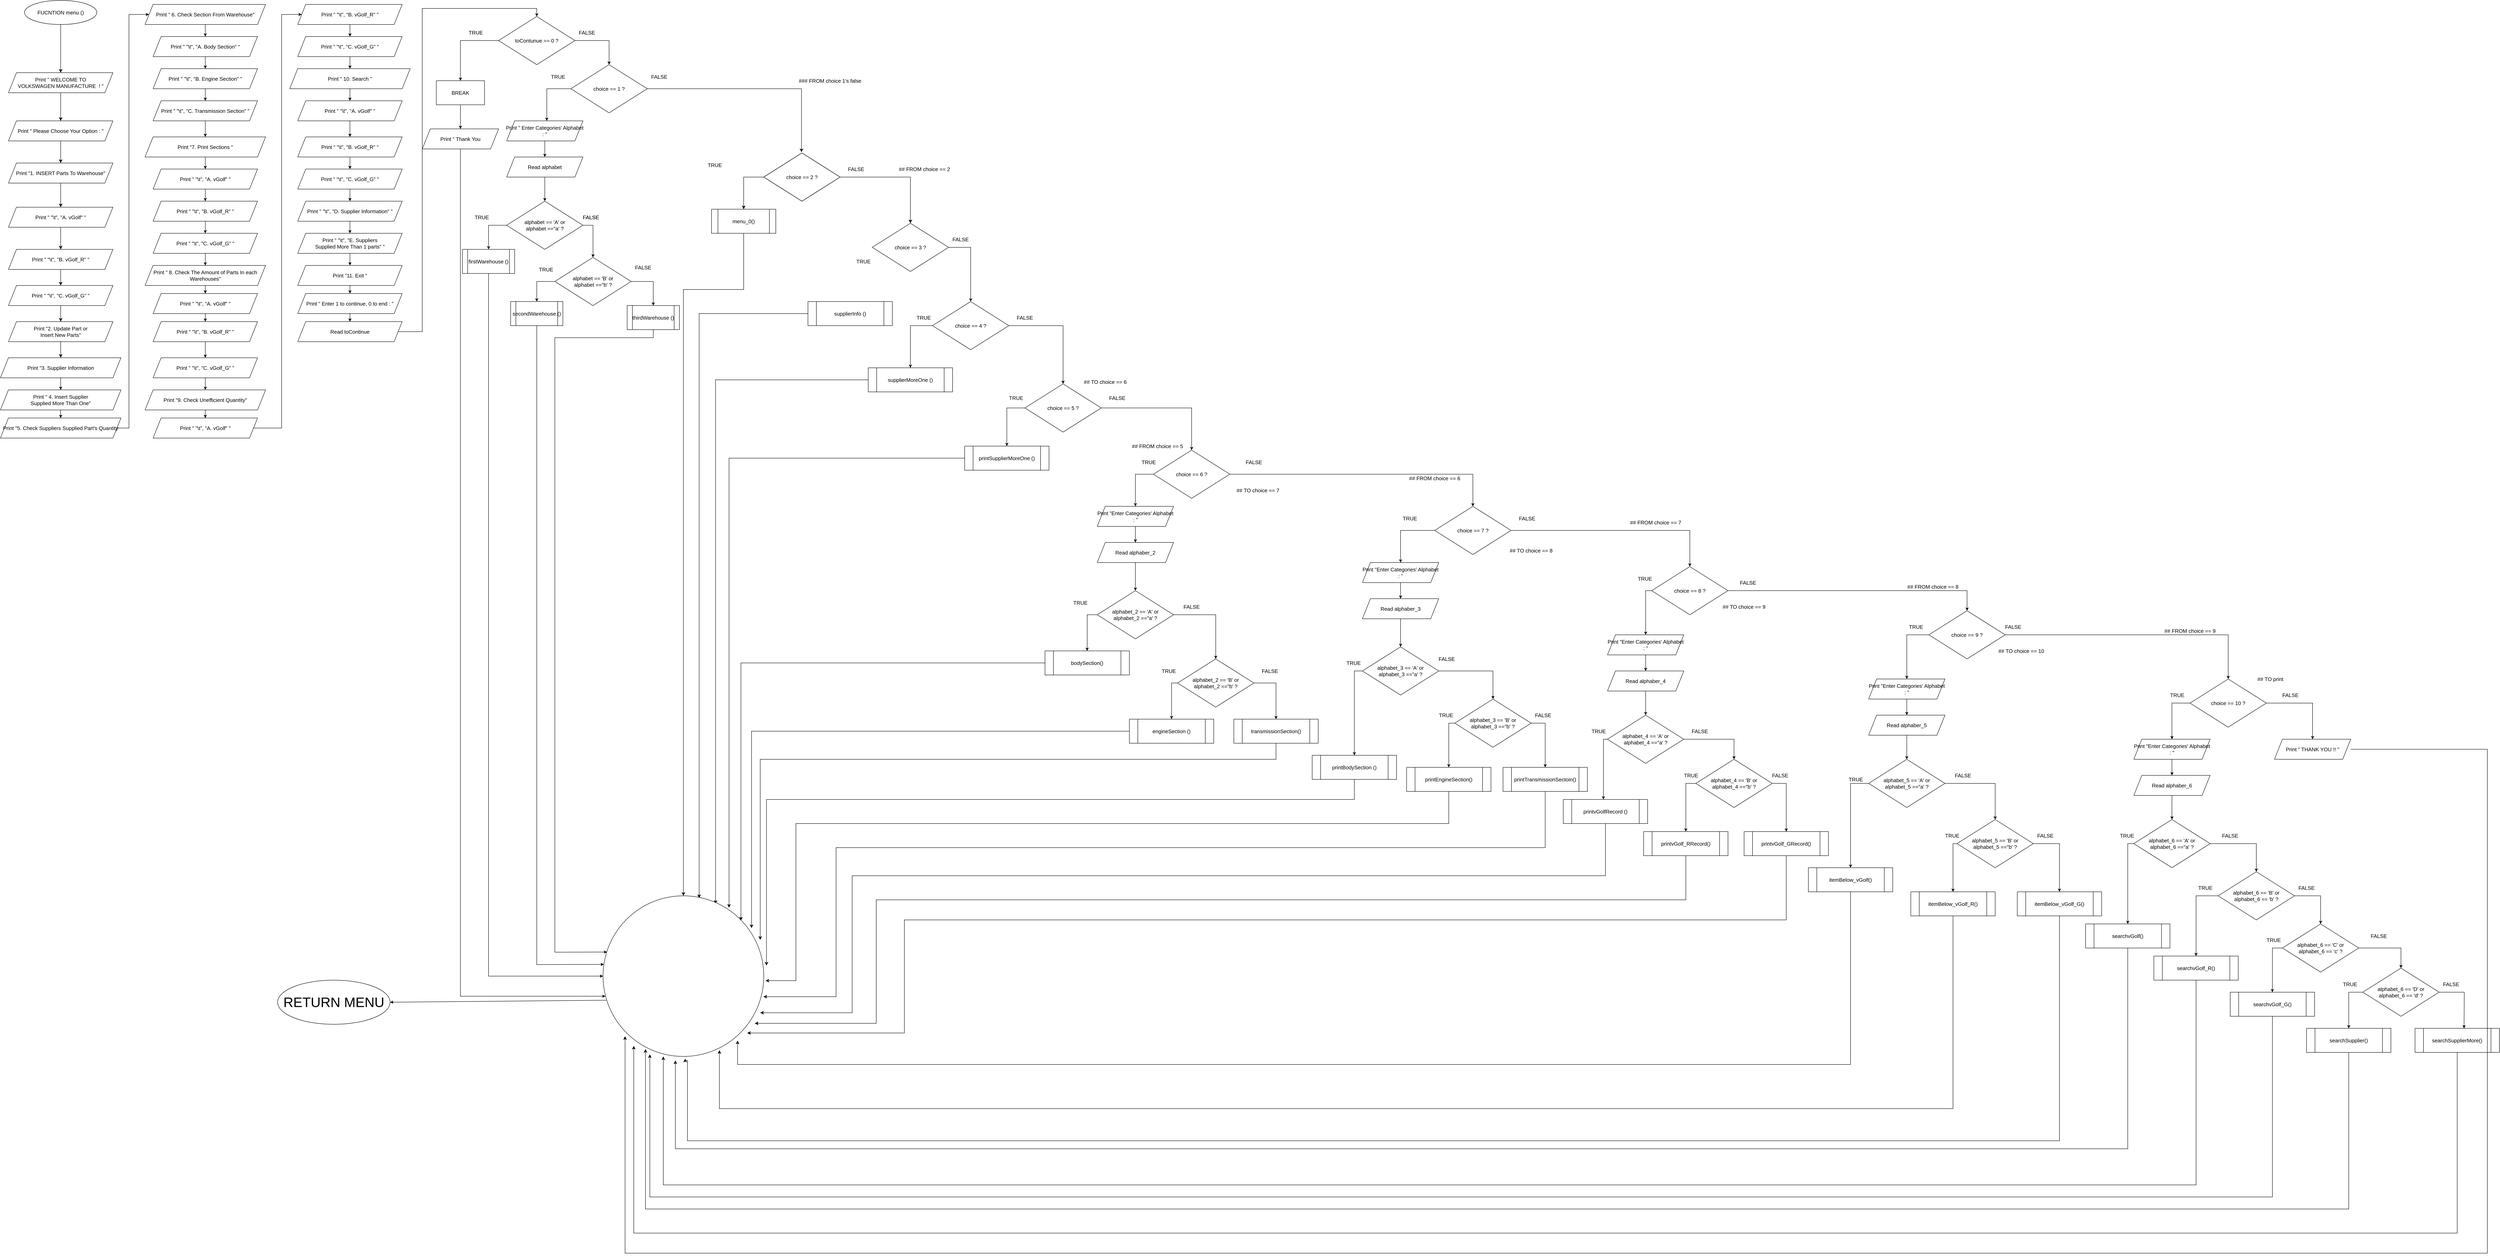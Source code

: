 <mxfile version="13.6.2" type="device" pages="3"><diagram name="MenuFinal " id="Page-1"><mxGraphModel dx="2638" dy="1294" grid="1" gridSize="10" guides="1" tooltips="1" connect="1" arrows="1" fold="1" page="1" pageScale="1" pageWidth="850" pageHeight="1100" math="0" shadow="0"><root><mxCell id="0"/><mxCell id="1" value="Background" parent="0"/><mxCell id="_6wWOMXbD4MCAQDbP-SU-451" style="edgeStyle=orthogonalEdgeStyle;rounded=0;orthogonalLoop=1;jettySize=auto;html=1;" edge="1" parent="1" source="2" target="3"><mxGeometry relative="1" as="geometry"/></mxCell><mxCell id="2" value="&lt;font style=&quot;font-size:13px;font-family:Helvetica;color:#000000;direction:ltr;letter-spacing:0px;line-height:120%;opacity:1&quot;&gt;FUCNTION menu ()&lt;/font&gt;" style="verticalAlign=middle;align=center;vsdxID=2;fillColor=#ffffff;gradientColor=none;shape=stencil(vVHLDsIgEPwajiQI6RfU+h8bu22JCGRB2/69kG1iazx58DazM/vIjjBtmiCi0CplCjecbZ8nYc5Ca+snJJsLEqYTph0C4Ujh4XvmEaqzont41gkL96naodXKrGF6YSfQtUi0OXXDVlqPfJNP6usotUhYbJIUMmQb/GGrAxpRljVycDBuc1hKM2LclX8/7H9nFfB+82Cd45T2+mcspcSRmu4F);strokeColor=#000000;spacingTop=-3;spacingBottom=-3;spacingLeft=-3;spacingRight=-3;labelBackgroundColor=none;rounded=0;html=1;whiteSpace=wrap;" parent="1" vertex="1"><mxGeometry x="420" y="120" width="180" height="60" as="geometry"/></mxCell><mxCell id="_6wWOMXbD4MCAQDbP-SU-452" style="edgeStyle=orthogonalEdgeStyle;rounded=0;orthogonalLoop=1;jettySize=auto;html=1;" edge="1" parent="1" source="3" target="4"><mxGeometry relative="1" as="geometry"/></mxCell><mxCell id="3" value="&lt;font style=&quot;font-size:13px;font-family:Helvetica;color:#000000;direction:ltr;letter-spacing:0px;line-height:120%;opacity:1&quot;&gt;Print &amp;quot; WELCOME TO &lt;br/&gt;&lt;/font&gt;&lt;font style=&quot;font-size:13px;font-family:Helvetica;color:#000000;direction:ltr;letter-spacing:0px;line-height:120%;opacity:1&quot;&gt;VOLKSWAGEN MANUFACTURE  ! &amp;quot;&lt;/font&gt;" style="verticalAlign=middle;align=center;vsdxID=3;fillColor=#ffffff;gradientColor=none;shape=stencil(jZDRCoMwDEW/Jq9SE9jw2el/CNY12LVS69z+fi1hzPkgvt2bnITkAtWz6SYNqOYY/KhX7qMBugEiO6MDx6SAGqB68EHfg19cL37qMpnVwz/zhpfMqTyB6i2uVOJbQS27DXotLtUffcB+F51AKyyoPH/F4cFJ/B4d2FrJadvfB5NKEio1Hw==);strokeColor=#000000;spacingTop=-3;spacingBottom=-3;spacingLeft=-3;spacingRight=-3;labelBackgroundColor=none;rounded=0;html=1;whiteSpace=wrap;" parent="1" vertex="1"><mxGeometry x="380" y="300" width="260" height="50" as="geometry"/></mxCell><mxCell id="_6wWOMXbD4MCAQDbP-SU-453" style="edgeStyle=orthogonalEdgeStyle;rounded=0;orthogonalLoop=1;jettySize=auto;html=1;" edge="1" parent="1" source="4" target="5"><mxGeometry relative="1" as="geometry"/></mxCell><mxCell id="4" value="&lt;font style=&quot;font-size:13px;font-family:Helvetica;color:#000000;direction:ltr;letter-spacing:0px;line-height:120%;opacity:1&quot;&gt;Print &amp;quot; Please Choose Your Option : &amp;quot;&lt;/font&gt;" style="verticalAlign=middle;align=center;vsdxID=5;fillColor=#ffffff;gradientColor=none;shape=stencil(jZDRCoMwDEW/Jq9SE9jw2el/CNY12LVS69z+fi1hzPkgvt2bnITkAtWz6SYNqOYY/KhX7qMBugEiO6MDx6SAGqB68EHfg19cL37qMpnVwz/zhpfMqTyB6i2uVOJbQS27DXotLtUffcB+F51AKyyoPH/F4cFJ/B4d2FrJadvfB5NKEio1Hw==);strokeColor=#000000;spacingTop=-3;spacingBottom=-3;spacingLeft=-3;spacingRight=-3;labelBackgroundColor=none;rounded=0;html=1;whiteSpace=wrap;" parent="1" vertex="1"><mxGeometry x="380" y="420" width="260" height="50" as="geometry"/></mxCell><mxCell id="_6wWOMXbD4MCAQDbP-SU-454" style="edgeStyle=orthogonalEdgeStyle;rounded=0;orthogonalLoop=1;jettySize=auto;html=1;" edge="1" parent="1" source="5" target="6"><mxGeometry relative="1" as="geometry"/></mxCell><mxCell id="5" value="&lt;font style=&quot;font-size:13px;font-family:Helvetica;color:#000000;direction:ltr;letter-spacing:0px;line-height:120%;opacity:1&quot;&gt;Print &amp;quot;1. INSERT Parts To Warehouse&amp;quot;&lt;/font&gt;" style="verticalAlign=middle;align=center;vsdxID=7;fillColor=#ffffff;gradientColor=none;shape=stencil(jZDRCoMwDEW/Jq9SE9jw2el/CNY12LVS69z+fi1hzPkgvt2bnITkAtWz6SYNqOYY/KhX7qMBugEiO6MDx6SAGqB68EHfg19cL37qMpnVwz/zhpfMqTyB6i2uVOJbQS27DXotLtUffcB+F51AKyyoPH/F4cFJ/B4d2FrJadvfB5NKEio1Hw==);strokeColor=#000000;spacingTop=-3;spacingBottom=-3;spacingLeft=-3;spacingRight=-3;labelBackgroundColor=none;rounded=0;html=1;whiteSpace=wrap;" parent="1" vertex="1"><mxGeometry x="380" y="525" width="260" height="50" as="geometry"/></mxCell><mxCell id="_6wWOMXbD4MCAQDbP-SU-455" style="edgeStyle=orthogonalEdgeStyle;rounded=0;orthogonalLoop=1;jettySize=auto;html=1;" edge="1" parent="1" source="6" target="7"><mxGeometry relative="1" as="geometry"/></mxCell><mxCell id="6" value="&lt;font style=&quot;font-size:13px;font-family:Helvetica;color:#000000;direction:ltr;letter-spacing:0px;line-height:120%;opacity:1&quot;&gt;Print &amp;quot; &amp;quot;\t&amp;quot;, &amp;quot;A. vGolf&amp;quot; &amp;quot;&lt;/font&gt;" style="verticalAlign=middle;align=center;vsdxID=9;fillColor=#ffffff;gradientColor=none;shape=stencil(jZDRCoMwDEW/Jq9SE9jw2el/CNY12LVS69z+fi1hzPkgvt2bnITkAtWz6SYNqOYY/KhX7qMBugEiO6MDx6SAGqB68EHfg19cL37qMpnVwz/zhpfMqTyB6i2uVOJbQS27DXotLtUffcB+F51AKyyoPH/F4cFJ/B4d2FrJadvfB5NKEio1Hw==);strokeColor=#000000;spacingTop=-3;spacingBottom=-3;spacingLeft=-3;spacingRight=-3;labelBackgroundColor=none;rounded=0;html=1;whiteSpace=wrap;" parent="1" vertex="1"><mxGeometry x="380" y="635" width="260" height="50" as="geometry"/></mxCell><mxCell id="_6wWOMXbD4MCAQDbP-SU-456" style="edgeStyle=orthogonalEdgeStyle;rounded=0;orthogonalLoop=1;jettySize=auto;html=1;" edge="1" parent="1" source="7" target="8"><mxGeometry relative="1" as="geometry"/></mxCell><mxCell id="7" value="&lt;font style=&quot;font-size:13px;font-family:Helvetica;color:#000000;direction:ltr;letter-spacing:0px;line-height:120%;opacity:1&quot;&gt;Print &amp;quot; &amp;quot;\t&amp;quot;, &amp;quot;B. vGolf_R&amp;quot; &amp;quot;&lt;/font&gt;" style="verticalAlign=middle;align=center;vsdxID=11;fillColor=#ffffff;gradientColor=none;shape=stencil(jZDRCoMwDEW/Jq9SE9jw2el/CNY12LVS69z+fi1hzPkgvt2bnITkAtWz6SYNqOYY/KhX7qMBugEiO6MDx6SAGqB68EHfg19cL37qMpnVwz/zhpfMqTyB6i2uVOJbQS27DXotLtUffcB+F51AKyyoPH/F4cFJ/B4d2FrJadvfB5NKEio1Hw==);strokeColor=#000000;spacingTop=-3;spacingBottom=-3;spacingLeft=-3;spacingRight=-3;labelBackgroundColor=none;rounded=0;html=1;whiteSpace=wrap;" parent="1" vertex="1"><mxGeometry x="380" y="740" width="260" height="50" as="geometry"/></mxCell><mxCell id="_6wWOMXbD4MCAQDbP-SU-457" style="edgeStyle=orthogonalEdgeStyle;rounded=0;orthogonalLoop=1;jettySize=auto;html=1;" edge="1" parent="1" source="8" target="9"><mxGeometry relative="1" as="geometry"/></mxCell><mxCell id="8" value="&lt;font style=&quot;font-size:13px;font-family:Helvetica;color:#000000;direction:ltr;letter-spacing:0px;line-height:120%;opacity:1&quot;&gt;Print &amp;quot; &amp;quot;\t&amp;quot;, &amp;quot;C. vGolf_G&amp;quot; &amp;quot;&lt;/font&gt;" style="verticalAlign=middle;align=center;vsdxID=13;fillColor=#ffffff;gradientColor=none;shape=stencil(jZDRCoMwDEW/Jq9SE9jw2el/CNY12LVS69z+fi1hzPkgvt2bnITkAtWz6SYNqOYY/KhX7qMBugEiO6MDx6SAGqB68EHfg19cL37qMpnVwz/zhpfMqTyB6i2uVOJbQS27DXotLtUffcB+F51AKyyoPH/F4cFJ/B4d2FrJadvfB5NKEio1Hw==);strokeColor=#000000;spacingTop=-3;spacingBottom=-3;spacingLeft=-3;spacingRight=-3;labelBackgroundColor=none;rounded=0;html=1;whiteSpace=wrap;" parent="1" vertex="1"><mxGeometry x="380" y="830" width="260" height="50" as="geometry"/></mxCell><mxCell id="_6wWOMXbD4MCAQDbP-SU-458" style="edgeStyle=orthogonalEdgeStyle;rounded=0;orthogonalLoop=1;jettySize=auto;html=1;" edge="1" parent="1" source="9" target="28"><mxGeometry relative="1" as="geometry"/></mxCell><mxCell id="9" value="&lt;font style=&quot;font-size: 13px ; font-family: &amp;#34;helvetica&amp;#34; ; color: #000000 ; direction: ltr ; letter-spacing: 0px ; line-height: 120% ; opacity: 1&quot;&gt;Print &quot;2. Update Part or &lt;br&gt;Insert New Parts&quot;&lt;/font&gt;" style="verticalAlign=middle;align=center;vsdxID=15;fillColor=#ffffff;gradientColor=none;shape=stencil(jZDRCoMwDEW/Jq9SE9jw2el/CNY12LVS69z+fi1hzPkgvt2bnITkAtWz6SYNqOYY/KhX7qMBugEiO6MDx6SAGqB68EHfg19cL37qMpnVwz/zhpfMqTyB6i2uVOJbQS27DXotLtUffcB+F51AKyyoPH/F4cFJ/B4d2FrJadvfB5NKEio1Hw==);strokeColor=#000000;spacingTop=-3;spacingBottom=-3;spacingLeft=-3;spacingRight=-3;labelBackgroundColor=none;rounded=0;html=1;whiteSpace=wrap;" parent="1" vertex="1"><mxGeometry x="380" y="920" width="260" height="50" as="geometry"/></mxCell><mxCell id="28" value="&lt;font style=&quot;font-size:13px;font-family:Helvetica;color:#000000;direction:ltr;letter-spacing:0px;line-height:120%;opacity:1&quot;&gt;Print &amp;quot;3. Supplier Information&lt;/font&gt;" style="verticalAlign=middle;align=center;vsdxID=53;fillColor=#ffffff;gradientColor=none;shape=stencil(jZDLCoQwDEW/JlupDSiz9vEfgtUGayu18/r7aQmDj4W4uzc5CckFrFbdLQqkWIN3k3pTHzRgDVKS1cpTiAqwAawG59Xo3dP27JcukUnN7pU2fHhOpAkpvuxywb5l1JDdoUVWlAf6gv0vuoE+MEO8f8XlwVFsjw5kDOe075+DiSUOFZsf);strokeColor=#000000;spacingTop=-3;spacingBottom=-3;spacingLeft=-3;spacingRight=-3;labelBackgroundColor=none;rounded=0;html=1;whiteSpace=wrap;" parent="1" vertex="1"><mxGeometry x="360" y="1010" width="300" height="50" as="geometry"/></mxCell><mxCell id="29" value="&lt;font style=&quot;font-size:13px;font-family:Helvetica;color:#000000;direction:ltr;letter-spacing:0px;line-height:120%;opacity:1&quot;&gt;Print &amp;quot; 4. Insert Supplier &lt;br/&gt;&lt;/font&gt;&lt;font style=&quot;font-size:13px;font-family:Helvetica;color:#000000;direction:ltr;letter-spacing:0px;line-height:120%;opacity:1&quot;&gt;Supplied More Than One&amp;quot;&lt;/font&gt;" style="verticalAlign=middle;align=center;vsdxID=55;fillColor=#ffffff;gradientColor=none;shape=stencil(jZDLCoQwDEW/JlupDSiz9vEfgtUGayu18/r7aQmDj4W4uzc5CckFrFbdLQqkWIN3k3pTHzRgDVKS1cpTiAqwAawG59Xo3dP27JcukUnN7pU2fHhOpAkpvuxywb5l1JDdoUVWlAf6gv0vuoE+MEO8f8XlwVFsjw5kDOe075+DiSUOFZsf);strokeColor=#000000;spacingTop=-3;spacingBottom=-3;spacingLeft=-3;spacingRight=-3;labelBackgroundColor=none;rounded=0;html=1;whiteSpace=wrap;" parent="1" vertex="1"><mxGeometry x="360" y="1090" width="300" height="50" as="geometry"/></mxCell><mxCell id="30" value="&lt;font style=&quot;font-size:13px;font-family:Helvetica;color:#000000;direction:ltr;letter-spacing:0px;line-height:120%;opacity:1&quot;&gt;Print &amp;quot;5. Check Suppliers Supplied Part&amp;prime;s Quantity&lt;/font&gt;" style="verticalAlign=middle;align=center;vsdxID=57;fillColor=#ffffff;gradientColor=none;shape=stencil(jZDLCoQwDEW/JlupDSiz9vEfgtUGayu18/r7aQmDj4W4uzc5CckFrFbdLQqkWIN3k3pTHzRgDVKS1cpTiAqwAawG59Xo3dP27JcukUnN7pU2fHhOpAkpvuxywb5l1JDdoUVWlAf6gv0vuoE+MEO8f8XlwVFsjw5kDOe075+DiSUOFZsf);strokeColor=#000000;spacingTop=-3;spacingBottom=-3;spacingLeft=-3;spacingRight=-3;labelBackgroundColor=none;rounded=0;html=1;whiteSpace=wrap;" parent="1" vertex="1"><mxGeometry x="360" y="1160" width="300" height="50" as="geometry"/></mxCell><mxCell id="31" value="&lt;font style=&quot;font-size:13px;font-family:Helvetica;color:#000000;direction:ltr;letter-spacing:0px;line-height:120%;opacity:1&quot;&gt;Print &amp;quot; 6. Check Section From Warehouse&amp;quot;&lt;/font&gt;" style="verticalAlign=middle;align=center;vsdxID=59;fillColor=#ffffff;gradientColor=none;shape=stencil(jZDLCoQwDEW/JlupDSiz9vEfgtUGayu18/r7aQmDj4W4uzc5CckFrFbdLQqkWIN3k3pTHzRgDVKS1cpTiAqwAawG59Xo3dP27JcukUnN7pU2fHhOpAkpvuxywb5l1JDdoUVWlAf6gv0vuoE+MEO8f8XlwVFsjw5kDOe075+DiSUOFZsf);strokeColor=#000000;spacingTop=-3;spacingBottom=-3;spacingLeft=-3;spacingRight=-3;labelBackgroundColor=none;rounded=0;html=1;whiteSpace=wrap;" parent="1" vertex="1"><mxGeometry x="720" y="130" width="300" height="50" as="geometry"/></mxCell><mxCell id="32" value="&lt;font style=&quot;font-size:13px;font-family:Helvetica;color:#000000;direction:ltr;letter-spacing:0px;line-height:120%;opacity:1&quot;&gt;Print &amp;quot; &amp;quot;\t&amp;quot;, &amp;quot;C. vGolf_G&amp;quot; &amp;quot;&lt;/font&gt;" style="verticalAlign=middle;align=center;vsdxID=63;fillColor=#ffffff;gradientColor=none;shape=stencil(jZDRCoMwDEW/Jq9SE9jw2el/CNY12LVS69z+fi1hzPkgvt2bnITkAtWz6SYNqOYY/KhX7qMBugEiO6MDx6SAGqB68EHfg19cL37qMpnVwz/zhpfMqTyB6i2uVOJbQS27DXotLtUffcB+F51AKyyoPH/F4cFJ/B4d2FrJadvfB5NKEio1Hw==);strokeColor=#000000;spacingTop=-3;spacingBottom=-3;spacingLeft=-3;spacingRight=-3;labelBackgroundColor=none;rounded=0;html=1;whiteSpace=wrap;" parent="1" vertex="1"><mxGeometry x="740" y="1010" width="260" height="50" as="geometry"/></mxCell><mxCell id="33" value="&lt;font style=&quot;font-size:13px;font-family:Helvetica;color:#000000;direction:ltr;letter-spacing:0px;line-height:120%;opacity:1&quot;&gt;Print &amp;quot;9. Check Unefficient Quantity&amp;quot;&lt;/font&gt;" style="verticalAlign=middle;align=center;vsdxID=64;fillColor=#ffffff;gradientColor=none;shape=stencil(jZDLCoQwDEW/JlupDSiz9vEfgtUGayu18/r7aQmDj4W4uzc5CckFrFbdLQqkWIN3k3pTHzRgDVKS1cpTiAqwAawG59Xo3dP27JcukUnN7pU2fHhOpAkpvuxywb5l1JDdoUVWlAf6gv0vuoE+MEO8f8XlwVFsjw5kDOe075+DiSUOFZsf);strokeColor=#000000;spacingTop=-3;spacingBottom=-3;spacingLeft=-3;spacingRight=-3;labelBackgroundColor=none;rounded=0;html=1;whiteSpace=wrap;" parent="1" vertex="1"><mxGeometry x="720" y="1090" width="300" height="50" as="geometry"/></mxCell><mxCell id="34" value="&lt;font style=&quot;font-size:13px;font-family:Helvetica;color:#000000;direction:ltr;letter-spacing:0px;line-height:120%;opacity:1&quot;&gt;Print &amp;quot; &amp;quot;\t&amp;quot;, &amp;quot;A. vGolf&amp;quot; &amp;quot;&lt;/font&gt;" style="verticalAlign=middle;align=center;vsdxID=66;fillColor=#ffffff;gradientColor=none;shape=stencil(jZDRCoMwDEW/Jq9SE9jw2el/CNY12LVS69z+fi1hzPkgvt2bnITkAtWz6SYNqOYY/KhX7qMBugEiO6MDx6SAGqB68EHfg19cL37qMpnVwz/zhpfMqTyB6i2uVOJbQS27DXotLtUffcB+F51AKyyoPH/F4cFJ/B4d2FrJadvfB5NKEio1Hw==);strokeColor=#000000;spacingTop=-3;spacingBottom=-3;spacingLeft=-3;spacingRight=-3;labelBackgroundColor=none;rounded=0;html=1;whiteSpace=wrap;" parent="1" vertex="1"><mxGeometry x="740" y="1160" width="260" height="50" as="geometry"/></mxCell><mxCell id="35" value="&lt;font style=&quot;font-size:13px;font-family:Helvetica;color:#000000;direction:ltr;letter-spacing:0px;line-height:120%;opacity:1&quot;&gt;Print &amp;quot; &amp;quot;\t&amp;quot;, &amp;quot;B. vGolf_R&amp;quot; &amp;quot;&lt;/font&gt;" style="verticalAlign=middle;align=center;vsdxID=68;fillColor=#ffffff;gradientColor=none;shape=stencil(jZDRCoMwDEW/Jq9SE9jw2el/CNY12LVS69z+fi1hzPkgvt2bnITkAtWz6SYNqOYY/KhX7qMBugEiO6MDx6SAGqB68EHfg19cL37qMpnVwz/zhpfMqTyB6i2uVOJbQS27DXotLtUffcB+F51AKyyoPH/F4cFJ/B4d2FrJadvfB5NKEio1Hw==);strokeColor=#000000;spacingTop=-3;spacingBottom=-3;spacingLeft=-3;spacingRight=-3;labelBackgroundColor=none;rounded=0;html=1;whiteSpace=wrap;" parent="1" vertex="1"><mxGeometry x="1100" y="130" width="260" height="50" as="geometry"/></mxCell><mxCell id="36" value="&lt;font style=&quot;font-size:13px;font-family:Helvetica;color:#000000;direction:ltr;letter-spacing:0px;line-height:120%;opacity:1&quot;&gt;Print &amp;quot; &amp;quot;\t&amp;quot;, &amp;quot;C. vGolf_G&amp;quot; &amp;quot;&lt;/font&gt;" style="verticalAlign=middle;align=center;vsdxID=70;fillColor=#ffffff;gradientColor=none;shape=stencil(jZDRCoMwDEW/Jq9SE9jw2el/CNY12LVS69z+fi1hzPkgvt2bnITkAtWz6SYNqOYY/KhX7qMBugEiO6MDx6SAGqB68EHfg19cL37qMpnVwz/zhpfMqTyB6i2uVOJbQS27DXotLtUffcB+F51AKyyoPH/F4cFJ/B4d2FrJadvfB5NKEio1Hw==);strokeColor=#000000;spacingTop=-3;spacingBottom=-3;spacingLeft=-3;spacingRight=-3;labelBackgroundColor=none;rounded=0;html=1;whiteSpace=wrap;" parent="1" vertex="1"><mxGeometry x="1100" y="210" width="260" height="50" as="geometry"/></mxCell><mxCell id="37" value="&lt;font style=&quot;font-size:13px;font-family:Helvetica;color:#000000;direction:ltr;letter-spacing:0px;line-height:120%;opacity:1&quot;&gt;Print &amp;quot; 10. Search &amp;quot;&lt;/font&gt;" style="verticalAlign=middle;align=center;vsdxID=72;fillColor=#ffffff;gradientColor=none;shape=stencil(jZDLCoQwDEW/JlupDSiz9vEfgtUGayu18/r7aQmDj4W4uzc5CckFrFbdLQqkWIN3k3pTHzRgDVKS1cpTiAqwAawG59Xo3dP27JcukUnN7pU2fHhOpAkpvuxywb5l1JDdoUVWlAf6gv0vuoE+MEO8f8XlwVFsjw5kDOe075+DiSUOFZsf);strokeColor=#000000;spacingTop=-3;spacingBottom=-3;spacingLeft=-3;spacingRight=-3;labelBackgroundColor=none;rounded=0;html=1;whiteSpace=wrap;" parent="1" vertex="1"><mxGeometry x="1080" y="290" width="300" height="50" as="geometry"/></mxCell><mxCell id="38" value="&lt;font style=&quot;font-size:13px;font-family:Helvetica;color:#000000;direction:ltr;letter-spacing:0px;line-height:120%;opacity:1&quot;&gt;Print &amp;quot; &amp;quot;\t&amp;quot;, &amp;quot;A. vGolf&amp;quot; &amp;quot;&lt;/font&gt;" style="verticalAlign=middle;align=center;vsdxID=74;fillColor=#ffffff;gradientColor=none;shape=stencil(jZDRCoMwDEW/Jq9SE9jw2el/CNY12LVS69z+fi1hzPkgvt2bnITkAtWz6SYNqOYY/KhX7qMBugEiO6MDx6SAGqB68EHfg19cL37qMpnVwz/zhpfMqTyB6i2uVOJbQS27DXotLtUffcB+F51AKyyoPH/F4cFJ/B4d2FrJadvfB5NKEio1Hw==);strokeColor=#000000;spacingTop=-3;spacingBottom=-3;spacingLeft=-3;spacingRight=-3;labelBackgroundColor=none;rounded=0;html=1;whiteSpace=wrap;" parent="1" vertex="1"><mxGeometry x="1100" y="370" width="260" height="50" as="geometry"/></mxCell><mxCell id="39" value="&lt;font style=&quot;font-size:13px;font-family:Helvetica;color:#000000;direction:ltr;letter-spacing:0px;line-height:120%;opacity:1&quot;&gt;Print &amp;quot; &amp;quot;\t&amp;quot;, &amp;quot;B. vGolf_R&amp;quot; &amp;quot;&lt;/font&gt;" style="verticalAlign=middle;align=center;vsdxID=76;fillColor=#ffffff;gradientColor=none;shape=stencil(jZDRCoMwDEW/Jq9SE9jw2el/CNY12LVS69z+fi1hzPkgvt2bnITkAtWz6SYNqOYY/KhX7qMBugEiO6MDx6SAGqB68EHfg19cL37qMpnVwz/zhpfMqTyB6i2uVOJbQS27DXotLtUffcB+F51AKyyoPH/F4cFJ/B4d2FrJadvfB5NKEio1Hw==);strokeColor=#000000;spacingTop=-3;spacingBottom=-3;spacingLeft=-3;spacingRight=-3;labelBackgroundColor=none;rounded=0;html=1;whiteSpace=wrap;" parent="1" vertex="1"><mxGeometry x="1100" y="460" width="260" height="50" as="geometry"/></mxCell><mxCell id="40" value="&lt;font style=&quot;font-size:13px;font-family:Helvetica;color:#000000;direction:ltr;letter-spacing:0px;line-height:120%;opacity:1&quot;&gt;Print &amp;quot; &amp;quot;\t&amp;quot;, &amp;quot;C. vGolf_G&amp;quot; &amp;quot;&lt;/font&gt;" style="verticalAlign=middle;align=center;vsdxID=78;fillColor=#ffffff;gradientColor=none;shape=stencil(jZDRCoMwDEW/Jq9SE9jw2el/CNY12LVS69z+fi1hzPkgvt2bnITkAtWz6SYNqOYY/KhX7qMBugEiO6MDx6SAGqB68EHfg19cL37qMpnVwz/zhpfMqTyB6i2uVOJbQS27DXotLtUffcB+F51AKyyoPH/F4cFJ/B4d2FrJadvfB5NKEio1Hw==);strokeColor=#000000;spacingTop=-3;spacingBottom=-3;spacingLeft=-3;spacingRight=-3;labelBackgroundColor=none;rounded=0;html=1;whiteSpace=wrap;" parent="1" vertex="1"><mxGeometry x="1100" y="540" width="260" height="50" as="geometry"/></mxCell><mxCell id="41" value="&lt;font style=&quot;font-size:13px;font-family:Helvetica;color:#000000;direction:ltr;letter-spacing:0px;line-height:120%;opacity:1&quot;&gt;Print &amp;quot; &amp;quot;\t&amp;quot;, &amp;quot;D. Supplier Information&amp;quot; &amp;quot;&lt;/font&gt;" style="verticalAlign=middle;align=center;vsdxID=80;fillColor=#ffffff;gradientColor=none;shape=stencil(jZDRCoMwDEW/Jq9SE9jw2el/CNY12LVS69z+fi1hzPkgvt2bnITkAtWz6SYNqOYY/KhX7qMBugEiO6MDx6SAGqB68EHfg19cL37qMpnVwz/zhpfMqTyB6i2uVOJbQS27DXotLtUffcB+F51AKyyoPH/F4cFJ/B4d2FrJadvfB5NKEio1Hw==);strokeColor=#000000;spacingTop=-3;spacingBottom=-3;spacingLeft=-3;spacingRight=-3;labelBackgroundColor=none;rounded=0;html=1;whiteSpace=wrap;" parent="1" vertex="1"><mxGeometry x="1100" y="620" width="260" height="50" as="geometry"/></mxCell><mxCell id="42" value="&lt;font style=&quot;font-size: 13px ; font-family: &amp;#34;helvetica&amp;#34; ; color: #000000 ; direction: ltr ; letter-spacing: 0px ; line-height: 120% ; opacity: 1&quot;&gt;Print &quot; &quot;\t&quot;, &quot;E. Suppliers &lt;br&gt;Supplied More Than 1 parts&quot; &quot;&lt;/font&gt;" style="verticalAlign=middle;align=center;vsdxID=82;fillColor=#ffffff;gradientColor=none;shape=stencil(jZDRCoMwDEW/Jq9SE9jw2el/CNY12LVS69z+fi1hzPkgvt2bnITkAtWz6SYNqOYY/KhX7qMBugEiO6MDx6SAGqB68EHfg19cL37qMpnVwz/zhpfMqTyB6i2uVOJbQS27DXotLtUffcB+F51AKyyoPH/F4cFJ/B4d2FrJadvfB5NKEio1Hw==);strokeColor=#000000;spacingTop=-3;spacingBottom=-3;spacingLeft=-3;spacingRight=-3;labelBackgroundColor=none;rounded=0;html=1;whiteSpace=wrap;" parent="1" vertex="1"><mxGeometry x="1100" y="700" width="260" height="50" as="geometry"/></mxCell><mxCell id="43" value="&lt;font style=&quot;font-size:13px;font-family:Helvetica;color:#000000;direction:ltr;letter-spacing:0px;line-height:120%;opacity:1&quot;&gt;Print &amp;quot;11. Exit &amp;quot;&lt;/font&gt;" style="verticalAlign=middle;align=center;vsdxID=84;fillColor=#ffffff;gradientColor=none;shape=stencil(jZDRCoMwDEW/Jq9SE9jw2el/CNY12LVS69z+fi1hzPkgvt2bnITkAtWz6SYNqOYY/KhX7qMBugEiO6MDx6SAGqB68EHfg19cL37qMpnVwz/zhpfMqTyB6i2uVOJbQS27DXotLtUffcB+F51AKyyoPH/F4cFJ/B4d2FrJadvfB5NKEio1Hw==);strokeColor=#000000;spacingTop=-3;spacingBottom=-3;spacingLeft=-3;spacingRight=-3;labelBackgroundColor=none;rounded=0;html=1;whiteSpace=wrap;" parent="1" vertex="1"><mxGeometry x="1100" y="780" width="260" height="50" as="geometry"/></mxCell><mxCell id="44" value="&lt;font style=&quot;font-size:13px;font-family:Helvetica;color:#000000;direction:ltr;letter-spacing:0px;line-height:120%;opacity:1&quot;&gt;Print &amp;quot;7. Print Sections &amp;quot;&lt;/font&gt;" style="verticalAlign=middle;align=center;vsdxID=88;fillColor=#ffffff;gradientColor=none;shape=stencil(jZDLCoQwDEW/JlupDSiz9vEfgtUGayu18/r7aQmDj4W4uzc5CckFrFbdLQqkWIN3k3pTHzRgDVKS1cpTiAqwAawG59Xo3dP27JcukUnN7pU2fHhOpAkpvuxywb5l1JDdoUVWlAf6gv0vuoE+MEO8f8XlwVFsjw5kDOe075+DiSUOFZsf);strokeColor=#000000;spacingTop=-3;spacingBottom=-3;spacingLeft=-3;spacingRight=-3;labelBackgroundColor=none;rounded=0;html=1;whiteSpace=wrap;" parent="1" vertex="1"><mxGeometry x="720" y="460" width="300" height="50" as="geometry"/></mxCell><mxCell id="45" value="&lt;font style=&quot;font-size:13px;font-family:Helvetica;color:#000000;direction:ltr;letter-spacing:0px;line-height:120%;opacity:1&quot;&gt;Print &amp;quot; &amp;quot;\t&amp;quot;, &amp;quot;B. Engine Section&amp;quot; &amp;quot;&lt;/font&gt;" style="verticalAlign=middle;align=center;vsdxID=91;fillColor=#ffffff;gradientColor=none;shape=stencil(jZDRCoMwDEW/Jq9SE9jw2el/CNY12LVS69z+fi1hzPkgvt2bnITkAtWz6SYNqOYY/KhX7qMBugEiO6MDx6SAGqB68EHfg19cL37qMpnVwz/zhpfMqTyB6i2uVOJbQS27DXotLtUffcB+F51AKyyoPH/F4cFJ/B4d2FrJadvfB5NKEio1Hw==);strokeColor=#000000;spacingTop=-3;spacingBottom=-3;spacingLeft=-3;spacingRight=-3;labelBackgroundColor=none;rounded=0;html=1;whiteSpace=wrap;" parent="1" vertex="1"><mxGeometry x="740" y="290" width="260" height="50" as="geometry"/></mxCell><mxCell id="46" value="&lt;font style=&quot;font-size:13px;font-family:Helvetica;color:#000000;direction:ltr;letter-spacing:0px;line-height:120%;opacity:1&quot;&gt;Print &amp;quot; &amp;quot;\t&amp;quot;, &amp;quot;C. Transmission Section&amp;quot; &amp;quot;&lt;/font&gt;" style="verticalAlign=middle;align=center;vsdxID=92;fillColor=#ffffff;gradientColor=none;shape=stencil(jZDRCoMwDEW/Jq9SE9jw2el/CNY12LVS69z+fi1hzPkgvt2bnITkAtWz6SYNqOYY/KhX7qMBugEiO6MDx6SAGqB68EHfg19cL37qMpnVwz/zhpfMqTyB6i2uVOJbQS27DXotLtUffcB+F51AKyyoPH/F4cFJ/B4d2FrJadvfB5NKEio1Hw==);strokeColor=#000000;spacingTop=-3;spacingBottom=-3;spacingLeft=-3;spacingRight=-3;labelBackgroundColor=none;rounded=0;html=1;whiteSpace=wrap;" parent="1" vertex="1"><mxGeometry x="740" y="370" width="260" height="50" as="geometry"/></mxCell><mxCell id="47" value="&lt;font style=&quot;font-size:13px;font-family:Helvetica;color:#000000;direction:ltr;letter-spacing:0px;line-height:120%;opacity:1&quot;&gt;Print &amp;quot; &amp;quot;\t&amp;quot;, &amp;quot;A. Body Section&amp;quot; &amp;quot;&lt;/font&gt;" style="verticalAlign=middle;align=center;vsdxID=61;fillColor=#ffffff;gradientColor=none;shape=stencil(jZDRCoMwDEW/Jq9SE9jw2el/CNY12LVS69z+fi1hzPkgvt2bnITkAtWz6SYNqOYY/KhX7qMBugEiO6MDx6SAGqB68EHfg19cL37qMpnVwz/zhpfMqTyB6i2uVOJbQS27DXotLtUffcB+F51AKyyoPH/F4cFJ/B4d2FrJadvfB5NKEio1Hw==);strokeColor=#000000;spacingTop=-3;spacingBottom=-3;spacingLeft=-3;spacingRight=-3;labelBackgroundColor=none;rounded=0;html=1;whiteSpace=wrap;" parent="1" vertex="1"><mxGeometry x="740" y="210" width="260" height="50" as="geometry"/></mxCell><mxCell id="48" value="&lt;font style=&quot;font-size:13px;font-family:Helvetica;color:#000000;direction:ltr;letter-spacing:0px;line-height:120%;opacity:1&quot;&gt;Print &amp;quot; &amp;quot;\t&amp;quot;, &amp;quot;B. vGolf_R&amp;quot; &amp;quot;&lt;/font&gt;" style="verticalAlign=middle;align=center;vsdxID=96;fillColor=#ffffff;gradientColor=none;shape=stencil(jZDRCoMwDEW/Jq9SE9jw2el/CNY12LVS69z+fi1hzPkgvt2bnITkAtWz6SYNqOYY/KhX7qMBugEiO6MDx6SAGqB68EHfg19cL37qMpnVwz/zhpfMqTyB6i2uVOJbQS27DXotLtUffcB+F51AKyyoPH/F4cFJ/B4d2FrJadvfB5NKEio1Hw==);strokeColor=#000000;spacingTop=-3;spacingBottom=-3;spacingLeft=-3;spacingRight=-3;labelBackgroundColor=none;rounded=0;html=1;whiteSpace=wrap;" parent="1" vertex="1"><mxGeometry x="740" y="920" width="260" height="50" as="geometry"/></mxCell><mxCell id="49" value="&lt;font style=&quot;font-size:13px;font-family:Helvetica;color:#000000;direction:ltr;letter-spacing:0px;line-height:120%;opacity:1&quot;&gt;Print &amp;quot; &amp;quot;\t&amp;quot;, &amp;quot;A. vGolf&amp;quot; &amp;quot;&lt;/font&gt;" style="verticalAlign=middle;align=center;vsdxID=98;fillColor=#ffffff;gradientColor=none;shape=stencil(jZDRCoMwDEW/Jq9SE9jw2el/CNY12LVS69z+fi1hzPkgvt2bnITkAtWz6SYNqOYY/KhX7qMBugEiO6MDx6SAGqB68EHfg19cL37qMpnVwz/zhpfMqTyB6i2uVOJbQS27DXotLtUffcB+F51AKyyoPH/F4cFJ/B4d2FrJadvfB5NKEio1Hw==);strokeColor=#000000;spacingTop=-3;spacingBottom=-3;spacingLeft=-3;spacingRight=-3;labelBackgroundColor=none;rounded=0;html=1;whiteSpace=wrap;" parent="1" vertex="1"><mxGeometry x="740" y="850" width="260" height="50" as="geometry"/></mxCell><mxCell id="50" value="&lt;font style=&quot;font-size:13px;font-family:Helvetica;color:#000000;direction:ltr;letter-spacing:0px;line-height:120%;opacity:1&quot;&gt;Print &amp;quot; 8. Check The Amount of Parts In each Warehouses&amp;quot;&lt;/font&gt;" style="verticalAlign=middle;align=center;vsdxID=100;fillColor=#ffffff;gradientColor=none;shape=stencil(jZDLCoQwDEW/JlupDSiz9vEfgtUGayu18/r7aQmDj4W4uzc5CckFrFbdLQqkWIN3k3pTHzRgDVKS1cpTiAqwAawG59Xo3dP27JcukUnN7pU2fHhOpAkpvuxywb5l1JDdoUVWlAf6gv0vuoE+MEO8f8XlwVFsjw5kDOe075+DiSUOFZsf);strokeColor=#000000;spacingTop=-3;spacingBottom=-3;spacingLeft=-3;spacingRight=-3;labelBackgroundColor=none;rounded=0;html=1;whiteSpace=wrap;" parent="1" vertex="1"><mxGeometry x="720" y="780" width="300" height="50" as="geometry"/></mxCell><mxCell id="51" value="&lt;font style=&quot;font-size:13px;font-family:Helvetica;color:#000000;direction:ltr;letter-spacing:0px;line-height:120%;opacity:1&quot;&gt;Print &amp;quot; &amp;quot;\t&amp;quot;, &amp;quot;C. vGolf_G&amp;quot; &amp;quot;&lt;/font&gt;" style="verticalAlign=middle;align=center;vsdxID=102;fillColor=#ffffff;gradientColor=none;shape=stencil(jZDRCoMwDEW/Jq9SE9jw2el/CNY12LVS69z+fi1hzPkgvt2bnITkAtWz6SYNqOYY/KhX7qMBugEiO6MDx6SAGqB68EHfg19cL37qMpnVwz/zhpfMqTyB6i2uVOJbQS27DXotLtUffcB+F51AKyyoPH/F4cFJ/B4d2FrJadvfB5NKEio1Hw==);strokeColor=#000000;spacingTop=-3;spacingBottom=-3;spacingLeft=-3;spacingRight=-3;labelBackgroundColor=none;rounded=0;html=1;whiteSpace=wrap;" parent="1" vertex="1"><mxGeometry x="740" y="700" width="260" height="50" as="geometry"/></mxCell><mxCell id="52" value="&lt;font style=&quot;font-size:13px;font-family:Helvetica;color:#000000;direction:ltr;letter-spacing:0px;line-height:120%;opacity:1&quot;&gt;Print &amp;quot; &amp;quot;\t&amp;quot;, &amp;quot;B. vGolf_R&amp;quot; &amp;quot;&lt;/font&gt;" style="verticalAlign=middle;align=center;vsdxID=104;fillColor=#ffffff;gradientColor=none;shape=stencil(jZDRCoMwDEW/Jq9SE9jw2el/CNY12LVS69z+fi1hzPkgvt2bnITkAtWz6SYNqOYY/KhX7qMBugEiO6MDx6SAGqB68EHfg19cL37qMpnVwz/zhpfMqTyB6i2uVOJbQS27DXotLtUffcB+F51AKyyoPH/F4cFJ/B4d2FrJadvfB5NKEio1Hw==);strokeColor=#000000;spacingTop=-3;spacingBottom=-3;spacingLeft=-3;spacingRight=-3;labelBackgroundColor=none;rounded=0;html=1;whiteSpace=wrap;" parent="1" vertex="1"><mxGeometry x="740" y="620" width="260" height="50" as="geometry"/></mxCell><mxCell id="53" value="&lt;font style=&quot;font-size:13px;font-family:Helvetica;color:#000000;direction:ltr;letter-spacing:0px;line-height:120%;opacity:1&quot;&gt;Print &amp;quot; &amp;quot;\t&amp;quot;, &amp;quot;A. vGolf&amp;quot; &amp;quot;&lt;/font&gt;" style="verticalAlign=middle;align=center;vsdxID=89;fillColor=#ffffff;gradientColor=none;shape=stencil(jZDRCoMwDEW/Jq9SE9jw2el/CNY12LVS69z+fi1hzPkgvt2bnITkAtWz6SYNqOYY/KhX7qMBugEiO6MDx6SAGqB68EHfg19cL37qMpnVwz/zhpfMqTyB6i2uVOJbQS27DXotLtUffcB+F51AKyyoPH/F4cFJ/B4d2FrJadvfB5NKEio1Hw==);strokeColor=#000000;spacingTop=-3;spacingBottom=-3;spacingLeft=-3;spacingRight=-3;labelBackgroundColor=none;rounded=0;html=1;whiteSpace=wrap;" parent="1" vertex="1"><mxGeometry x="740" y="540" width="260" height="50" as="geometry"/></mxCell><mxCell id="54" value="&lt;font style=&quot;font-size:13px;font-family:Helvetica;color:#000000;direction:ltr;letter-spacing:0px;line-height:120%;opacity:1&quot;&gt;Print &amp;quot; Enter 1 to continue, 0 to end : &amp;quot;&lt;/font&gt;" style="verticalAlign=middle;align=center;vsdxID=86;fillColor=#ffffff;gradientColor=none;shape=stencil(jZDRCoMwDEW/Jq9SE9jw2el/CNY12LVS69z+fi1hzPkgvt2bnITkAtWz6SYNqOYY/KhX7qMBugEiO6MDx6SAGqB68EHfg19cL37qMpnVwz/zhpfMqTyB6i2uVOJbQS27DXotLtUffcB+F51AKyyoPH/F4cFJ/B4d2FrJadvfB5NKEio1Hw==);strokeColor=#000000;spacingTop=-3;spacingBottom=-3;spacingLeft=-3;spacingRight=-3;labelBackgroundColor=none;rounded=0;html=1;whiteSpace=wrap;" parent="1" vertex="1"><mxGeometry x="1100" y="850" width="260" height="50" as="geometry"/></mxCell><mxCell id="55" value="&lt;font style=&quot;font-size:13px;font-family:Helvetica;color:#000000;direction:ltr;letter-spacing:0px;line-height:120%;opacity:1&quot;&gt;Read toContinue&lt;/font&gt;" style="verticalAlign=middle;align=center;vsdxID=107;fillColor=#ffffff;gradientColor=none;shape=stencil(jZDRCoMwDEW/Jq9SE9jw2el/CNY12LVS69z+fi1hzPkgvt2bnITkAtWz6SYNqOYY/KhX7qMBugEiO6MDx6SAGqB68EHfg19cL37qMpnVwz/zhpfMqTyB6i2uVOJbQS27DXotLtUffcB+F51AKyyoPH/F4cFJ/B4d2FrJadvfB5NKEio1Hw==);strokeColor=#000000;spacingTop=-3;spacingBottom=-3;spacingLeft=-3;spacingRight=-3;labelBackgroundColor=none;rounded=0;html=1;whiteSpace=wrap;" parent="1" vertex="1"><mxGeometry x="1100" y="920" width="260" height="50" as="geometry"/></mxCell><mxCell id="56" value="&lt;font style=&quot;font-size:13px;font-family:Helvetica;color:#000000;direction:ltr;letter-spacing:0px;line-height:120%;opacity:1&quot;&gt;toContunue == 0 ?&lt;/font&gt;" style="verticalAlign=middle;align=center;vsdxID=109;fillColor=#ffffff;gradientColor=none;shape=stencil(nZBLDoQgEERP03uk4wnUuYeJKB0RDDKj3l5Ix/iJcTG7KnhVSRdgMel6VCDFFLzr1UxN0IAlSElWK08hKsAKsGidV513X9uwH+tEJjW4X2pYOJeLFJFiZcvuw6QheyIzcUXzF/bWukcf2b9bL2QUx4ktGcMLnf/vk8QnnhOrDQ==);strokeColor=#000000;spacingTop=-3;spacingBottom=-3;spacingLeft=-3;spacingRight=-3;labelBackgroundColor=none;rounded=0;html=1;whiteSpace=wrap;" parent="1" vertex="1"><mxGeometry x="1600" y="160" width="190" height="120" as="geometry"/></mxCell><mxCell id="57" value="&lt;font style=&quot;font-size:13px;font-family:Helvetica;color:#000000;direction:ltr;letter-spacing:0px;line-height:120%;opacity:1&quot;&gt;BREAK&lt;/font&gt;" style="verticalAlign=middle;align=center;vsdxID=111;fillColor=#ffffff;gradientColor=none;shape=stencil(nZBRDoQgDERP03+WHsHFe5iISyOCQdT19kIaIxq//Jtp3zTpAFaTaUYNUkwx+F6v1EYD+AUpyRkdKCYFqACrzgf9C352LfuxyWRWg1/yhT/nRE5IsZWuZtCSK8CPeI0e/hF+jV7AJM4PO7KWCyr390bSiNtEtQM=);strokeColor=#000000;spacingTop=-3;spacingBottom=-3;spacingLeft=-3;spacingRight=-3;labelBackgroundColor=none;rounded=0;html=1;whiteSpace=wrap;" parent="1" vertex="1"><mxGeometry x="1445" y="320" width="120" height="60" as="geometry"/></mxCell><mxCell id="58" value="&lt;font style=&quot;font-size:13px;font-family:Helvetica;color:#000000;direction:ltr;letter-spacing:0px;line-height:120%;opacity:1&quot;&gt;Print &amp;quot; Thank You&lt;/font&gt;" style="verticalAlign=middle;align=center;vsdxID=115;fillColor=#ffffff;gradientColor=none;shape=stencil(jZBLDoMwDERP4y0ycavSNdB7IBEaqyFBIfRz+ybyopQFYjdjP1v2ANWz6SYNCucY/EO/uI8GqAGl2BkdOCYF1ALVgw/6HvzievFTl8msRv/MG94yh3lC4UdcieJvglp2K7TE4kx/+C6MR9HqWpwux8/YvTiJ36cDWytBrfvbZFJJUqX2Cw==);strokeColor=#000000;spacingTop=-3;spacingBottom=-3;spacingLeft=-3;spacingRight=-3;labelBackgroundColor=none;rounded=0;html=1;whiteSpace=wrap;" parent="1" vertex="1"><mxGeometry x="1410" y="440" width="190" height="50" as="geometry"/></mxCell><mxCell id="59" value="&lt;font style=&quot;font-size:13px;font-family:Helvetica;color:#000000;direction:ltr;letter-spacing:0px;line-height:120%;opacity:1&quot;&gt;TRUE &lt;/font&gt;" style="verticalAlign=middle;align=center;vsdxID=118;fillColor=none;gradientColor=none;shape=stencil(nZBRDoQgDERP03+WHsHFe5iISyOCQdT19kIaIxq//Jtp3zTpAFaTaUYNUkwx+F6v1EYD+AUpyRkdKCYFqACrzgf9C352LfuxyWRWg1/yhT/nRE5IsZWuZtCSK8CPeI0e/hF+jV7AJM4PO7KWCyr390bSiNtEtQM=);strokeColor=none;spacingTop=-3;spacingBottom=-3;spacingLeft=-3;spacingRight=-3;labelBackgroundColor=none;rounded=0;html=1;whiteSpace=wrap;" parent="1" vertex="1"><mxGeometry x="1525" y="190" width="40" height="20" as="geometry"/></mxCell><mxCell id="60" value="&lt;font style=&quot;font-size:13px;font-family:Helvetica;color:#000000;direction:ltr;letter-spacing:0px;line-height:120%;opacity:1&quot;&gt;FALSE&lt;/font&gt;" style="verticalAlign=middle;align=center;vsdxID=119;fillColor=none;gradientColor=none;shape=stencil(nZBRDoQgDERP03+WHsHFe5iISyOCQdT19kIaIxq//Jtp3zTpAFaTaUYNUkwx+F6v1EYD+AUpyRkdKCYFqACrzgf9C352LfuxyWRWg1/yhT/nRE5IsZWuZtCSK8CPeI0e/hF+jV7AJM4PO7KWCyr390bSiNtEtQM=);strokeColor=none;spacingTop=-3;spacingBottom=-3;spacingLeft=-3;spacingRight=-3;labelBackgroundColor=none;rounded=0;html=1;whiteSpace=wrap;" parent="1" vertex="1"><mxGeometry x="1800" y="190" width="40" height="20" as="geometry"/></mxCell><mxCell id="OkzcN1HKm-og1Nc1c7EZ-450" style="edgeStyle=orthogonalEdgeStyle;rounded=0;orthogonalLoop=1;jettySize=auto;html=1;entryX=0.494;entryY=-0.017;entryDx=0;entryDy=0;entryPerimeter=0;" edge="1" parent="1" source="61" target="_6wWOMXbD4MCAQDbP-SU-528"><mxGeometry relative="1" as="geometry"><mxPoint x="2358" y="503" as="targetPoint"/></mxGeometry></mxCell><mxCell id="61" value="&lt;font style=&quot;font-size:13px;font-family:Helvetica;color:#000000;direction:ltr;letter-spacing:0px;line-height:120%;opacity:1&quot;&gt;choice == 1 ?&lt;/font&gt;" style="verticalAlign=middle;align=center;vsdxID=113;fillColor=#ffffff;gradientColor=none;shape=stencil(nZBLDoQgEERP03uk4wnUuYeJKB0RDDKj3l5Ix/iJcTG7KnhVSRdgMel6VCDFFLzr1UxN0IAlSElWK08hKsAKsGidV513X9uwH+tEJjW4X2pYOJeLFJFiZcvuw6QheyIzcUXzF/bWukcf2b9bL2QUx4ktGcMLnf/vk8QnnhOrDQ==);strokeColor=#000000;spacingTop=-3;spacingBottom=-3;spacingLeft=-3;spacingRight=-3;labelBackgroundColor=none;rounded=0;html=1;whiteSpace=wrap;" parent="1" vertex="1"><mxGeometry x="1780" y="280" width="190" height="120" as="geometry"/></mxCell><mxCell id="62" value="&lt;font style=&quot;font-size:13px;font-family:Helvetica;color:#000000;direction:ltr;letter-spacing:0px;line-height:120%;opacity:1&quot;&gt;TRUE &lt;/font&gt;" style="verticalAlign=middle;align=center;vsdxID=124;fillColor=none;gradientColor=none;shape=stencil(nZBRDoQgDERP03+WHsHFe5iISyOCQdT19kIaIxq//Jtp3zTpAFaTaUYNUkwx+F6v1EYD+AUpyRkdKCYFqACrzgf9C352LfuxyWRWg1/yhT/nRE5IsZWuZtCSK8CPeI0e/hF+jV7AJM4PO7KWCyr390bSiNtEtQM=);strokeColor=none;spacingTop=-3;spacingBottom=-3;spacingLeft=-3;spacingRight=-3;labelBackgroundColor=none;rounded=0;html=1;whiteSpace=wrap;" parent="1" vertex="1"><mxGeometry x="1730" y="300" width="40" height="20" as="geometry"/></mxCell><mxCell id="63" value="&lt;font style=&quot;font-size:13px;font-family:Helvetica;color:#000000;direction:ltr;letter-spacing:0px;line-height:120%;opacity:1&quot;&gt;FALSE&lt;/font&gt;" style="verticalAlign=middle;align=center;vsdxID=125;fillColor=none;gradientColor=none;shape=stencil(nZBRDoQgDERP03+WHsHFe5iISyOCQdT19kIaIxq//Jtp3zTpAFaTaUYNUkwx+F6v1EYD+AUpyRkdKCYFqACrzgf9C352LfuxyWRWg1/yhT/nRE5IsZWuZtCSK8CPeI0e/hF+jV7AJM4PO7KWCyr390bSiNtEtQM=);strokeColor=none;spacingTop=-3;spacingBottom=-3;spacingLeft=-3;spacingRight=-3;labelBackgroundColor=none;rounded=0;html=1;whiteSpace=wrap;" parent="1" vertex="1"><mxGeometry x="1980" y="300" width="40" height="20" as="geometry"/></mxCell><mxCell id="64" value="&lt;font style=&quot;font-size:13px;font-family:Helvetica;color:#000000;direction:ltr;letter-spacing:0px;line-height:120%;opacity:1&quot;&gt;Print &amp;quot; Enter Categories&amp;prime; Alphabet : &amp;quot;&lt;/font&gt;" style="verticalAlign=middle;align=center;vsdxID=121;fillColor=#ffffff;gradientColor=none;shape=stencil(jZBLDoMwDERP4y0ycavSNdB7IBEaqyFBIfRz+ybyopQFYjdjP1v2ANWz6SYNCucY/EO/uI8GqAGl2BkdOCYF1ALVgw/6HvzievFTl8msRv/MG94yh3lC4UdcieJvglp2K7TE4kx/+C6MR9HqWpwux8/YvTiJ36cDWytBrfvbZFJJUqX2Cw==);strokeColor=#000000;spacingTop=-3;spacingBottom=-3;spacingLeft=-3;spacingRight=-3;labelBackgroundColor=none;rounded=0;html=1;whiteSpace=wrap;" parent="1" vertex="1"><mxGeometry x="1620" y="420" width="190" height="50" as="geometry"/></mxCell><mxCell id="65" value="&lt;font style=&quot;font-size:13px;font-family:Helvetica;color:#000000;direction:ltr;letter-spacing:0px;line-height:120%;opacity:1&quot;&gt;Read alphabet&lt;/font&gt;" style="verticalAlign=middle;align=center;vsdxID=127;fillColor=#ffffff;gradientColor=none;shape=stencil(jZBLDoMwDERP4y0ycavSNdB7IBEaqyFBIfRz+ybyopQFYjdjP1v2ANWz6SYNCucY/EO/uI8GqAGl2BkdOCYF1ALVgw/6HvzievFTl8msRv/MG94yh3lC4UdcieJvglp2K7TE4kx/+C6MR9HqWpwux8/YvTiJ36cDWytBrfvbZFJJUqX2Cw==);strokeColor=#000000;spacingTop=-3;spacingBottom=-3;spacingLeft=-3;spacingRight=-3;labelBackgroundColor=none;rounded=0;html=1;whiteSpace=wrap;" parent="1" vertex="1"><mxGeometry x="1620" y="510" width="190" height="50" as="geometry"/></mxCell><mxCell id="66" value="&lt;font style=&quot;font-size:13px;font-family:Helvetica;color:#000000;direction:ltr;letter-spacing:0px;line-height:120%;opacity:1&quot;&gt;alphabet == &amp;prime;A&amp;prime; or &lt;br/&gt;&lt;/font&gt;&lt;font style=&quot;font-size:13px;font-family:Helvetica;color:#000000;direction:ltr;letter-spacing:0px;line-height:120%;opacity:1&quot;&gt;alphabet ==&amp;prime;&amp;prime;a&amp;prime; ?&lt;/font&gt;" style="verticalAlign=middle;align=center;vsdxID=129;fillColor=#ffffff;gradientColor=none;shape=stencil(nZBLDoQgEERP03uk4wnUuYeJKB0RDDKj3l5Ix/iJcTG7KnhVSRdgMel6VCDFFLzr1UxN0IAlSElWK08hKsAKsGidV513X9uwH+tEJjW4X2pYOJeLFJFiZcvuw6QheyIzcUXzF/bWukcf2b9bL2QUx4ktGcMLnf/vk8QnnhOrDQ==);strokeColor=#000000;spacingTop=-3;spacingBottom=-3;spacingLeft=-3;spacingRight=-3;labelBackgroundColor=none;rounded=0;html=1;whiteSpace=wrap;" parent="1" vertex="1"><mxGeometry x="1620" y="620" width="190" height="120" as="geometry"/></mxCell><mxCell id="67" value="&lt;font style=&quot;font-size:13px;font-family:Helvetica;color:#000000;direction:ltr;letter-spacing:0px;line-height:120%;opacity:1&quot;&gt;TRUE &lt;/font&gt;" style="verticalAlign=middle;align=center;vsdxID=134;fillColor=none;gradientColor=none;shape=stencil(nZBRDoQgDERP03+WHsHFe5iISyOCQdT19kIaIxq//Jtp3zTpAFaTaUYNUkwx+F6v1EYD+AUpyRkdKCYFqACrzgf9C352LfuxyWRWg1/yhT/nRE5IsZWuZtCSK8CPeI0e/hF+jV7AJM4PO7KWCyr390bSiNtEtQM=);strokeColor=none;spacingTop=-3;spacingBottom=-3;spacingLeft=-3;spacingRight=-3;labelBackgroundColor=none;rounded=0;html=1;whiteSpace=wrap;" parent="1" vertex="1"><mxGeometry x="1540" y="650" width="40" height="20" as="geometry"/></mxCell><mxCell id="68" value="&lt;font style=&quot;font-size:13px;font-family:Helvetica;color:#000000;direction:ltr;letter-spacing:0px;line-height:120%;opacity:1&quot;&gt;FALSE&lt;/font&gt;" style="verticalAlign=middle;align=center;vsdxID=135;fillColor=none;gradientColor=none;shape=stencil(nZBRDoQgDERP03+WHsHFe5iISyOCQdT19kIaIxq//Jtp3zTpAFaTaUYNUkwx+F6v1EYD+AUpyRkdKCYFqACrzgf9C352LfuxyWRWg1/yhT/nRE5IsZWuZtCSK8CPeI0e/hF+jV7AJM4PO7KWCyr390bSiNtEtQM=);strokeColor=none;spacingTop=-3;spacingBottom=-3;spacingLeft=-3;spacingRight=-3;labelBackgroundColor=none;rounded=0;html=1;whiteSpace=wrap;" parent="1" vertex="1"><mxGeometry x="1810" y="650" width="40" height="20" as="geometry"/></mxCell><mxCell id="69" value="&lt;font style=&quot;font-size:13px;font-family:Helvetica;color:#000000;direction:ltr;letter-spacing:0px;line-height:120%;opacity:1&quot;&gt;firstWarehouse ()&lt;/font&gt;" style="verticalAlign=middle;align=center;vsdxID=131;fillColor=#ffffff;gradientColor=none;shape=stencil(UzV2Ls5ILEhVNTIoLinKz04tz0wpyVA1dlE1MsrMy0gtyiwBslSNXVWNndPyi1LTi/JL81Ig/IJEkEoQKze/DGRCBUSfAUiHkUElMs8NojAnMw9JoaEB2UphfKyKyVaKohDVU4YkOBWf9UAGItzSMnNyIMEOl8cVqJZE229JvP1odgMZ6HEMFIKkD2NXAA==);strokeColor=#000000;spacingTop=-3;spacingBottom=-3;spacingLeft=-3;spacingRight=-3;labelBackgroundColor=none;rounded=0;html=1;whiteSpace=wrap;" parent="1" vertex="1"><mxGeometry x="1510" y="740" width="130" height="60" as="geometry"/></mxCell><mxCell id="70" value="&lt;font style=&quot;font-size:13px;font-family:Helvetica;color:#000000;direction:ltr;letter-spacing:0px;line-height:120%;opacity:1&quot;&gt;alphabet == &amp;prime;B&amp;prime; or &lt;br/&gt;&lt;/font&gt;&lt;font style=&quot;font-size:13px;font-family:Helvetica;color:#000000;direction:ltr;letter-spacing:0px;line-height:120%;opacity:1&quot;&gt;alphabet ==&amp;prime;&amp;prime;b&amp;prime; ?&lt;/font&gt;" style="verticalAlign=middle;align=center;vsdxID=133;fillColor=#ffffff;gradientColor=none;shape=stencil(nZBLDoQgEERP03uk4wnUuYeJKB0RDDKj3l5Ix/iJcTG7KnhVSRdgMel6VCDFFLzr1UxN0IAlSElWK08hKsAKsGidV513X9uwH+tEJjW4X2pYOJeLFJFiZcvuw6QheyIzcUXzF/bWukcf2b9bL2QUx4ktGcMLnf/vk8QnnhOrDQ==);strokeColor=#000000;spacingTop=-3;spacingBottom=-3;spacingLeft=-3;spacingRight=-3;labelBackgroundColor=none;rounded=0;html=1;whiteSpace=wrap;" parent="1" vertex="1"><mxGeometry x="1740" y="760" width="190" height="120" as="geometry"/></mxCell><mxCell id="71" value="&lt;font style=&quot;font-size:13px;font-family:Helvetica;color:#000000;direction:ltr;letter-spacing:0px;line-height:120%;opacity:1&quot;&gt;TRUE &lt;/font&gt;" style="verticalAlign=middle;align=center;vsdxID=141;fillColor=none;gradientColor=none;shape=stencil(nZBRDoQgDERP03+WHsHFe5iISyOCQdT19kIaIxq//Jtp3zTpAFaTaUYNUkwx+F6v1EYD+AUpyRkdKCYFqACrzgf9C352LfuxyWRWg1/yhT/nRE5IsZWuZtCSK8CPeI0e/hF+jV7AJM4PO7KWCyr390bSiNtEtQM=);strokeColor=none;spacingTop=-3;spacingBottom=-3;spacingLeft=-3;spacingRight=-3;labelBackgroundColor=none;rounded=0;html=1;whiteSpace=wrap;" parent="1" vertex="1"><mxGeometry x="1700" y="780" width="40" height="20" as="geometry"/></mxCell><mxCell id="72" value="&lt;font style=&quot;font-size:13px;font-family:Helvetica;color:#000000;direction:ltr;letter-spacing:0px;line-height:120%;opacity:1&quot;&gt;FALSE&lt;/font&gt;" style="verticalAlign=middle;align=center;vsdxID=142;fillColor=none;gradientColor=none;shape=stencil(nZBRDoQgDERP03+WHsHFe5iISyOCQdT19kIaIxq//Jtp3zTpAFaTaUYNUkwx+F6v1EYD+AUpyRkdKCYFqACrzgf9C352LfuxyWRWg1/yhT/nRE5IsZWuZtCSK8CPeI0e/hF+jV7AJM4PO7KWCyr390bSiNtEtQM=);strokeColor=none;spacingTop=-3;spacingBottom=-3;spacingLeft=-3;spacingRight=-3;labelBackgroundColor=none;rounded=0;html=1;whiteSpace=wrap;" parent="1" vertex="1"><mxGeometry x="1940" y="775" width="40" height="20" as="geometry"/></mxCell><mxCell id="73" value="&lt;font style=&quot;font-size:13px;font-family:Helvetica;color:#000000;direction:ltr;letter-spacing:0px;line-height:120%;opacity:1&quot;&gt;secondWarehouse ()&lt;/font&gt;" style="verticalAlign=middle;align=center;vsdxID=138;fillColor=#ffffff;gradientColor=none;shape=stencil(UzV2Ls5ILEhVNTIoLinKz04tz0wpyVA1dlE1MsrMy0gtyiwBslSNXVWNndPyi1LTi/JL81Ig/IJEkEoQKze/DGRCBUSfAUiHkUElMs8NojAnMw9JoaEB2UphfKyKyVaKohDVU4YkOBWf9UAGItzSMnNyIMEOl8cVqJZE229JvP1odgMZ6HEMFIKkD2NXAA==);strokeColor=#000000;spacingTop=-3;spacingBottom=-3;spacingLeft=-3;spacingRight=-3;labelBackgroundColor=none;rounded=0;html=1;whiteSpace=wrap;" parent="1" vertex="1"><mxGeometry x="1630" y="870" width="130" height="60" as="geometry"/></mxCell><mxCell id="74" value="&lt;font style=&quot;font-size:13px;font-family:Helvetica;color:#000000;direction:ltr;letter-spacing:0px;line-height:120%;opacity:1&quot;&gt;thirdWarehouse ()&lt;/font&gt;" style="verticalAlign=middle;align=center;vsdxID=140;fillColor=#ffffff;gradientColor=none;shape=stencil(UzV2Ls5ILEhVNTIoLinKz04tz0wpyVA1dlE1MsrMy0gtyiwBslSNXVWNndPyi1LTi/JL81Ig/IJEkEoQKze/DGRCBUSfAUiHkUElMs8NojAnMw9JoaEB2UphfKyKyVaKohDVU4YkOBWf9UAGItzSMnNyIMEOl8cVqJZE229JvP1odgMZ6HEMFIKkD2NXAA==);strokeColor=#000000;spacingTop=-3;spacingBottom=-3;spacingLeft=-3;spacingRight=-3;labelBackgroundColor=none;rounded=0;html=1;whiteSpace=wrap;" parent="1" vertex="1"><mxGeometry x="1920" y="880" width="130" height="60" as="geometry"/></mxCell><mxCell id="75" value="&lt;font style=&quot;font-size:13px;font-family:Helvetica;color:#000000;direction:ltr;letter-spacing:0px;line-height:120%;opacity:1&quot;&gt;choice == 2 ?&lt;/font&gt;" style="verticalAlign=middle;align=center;vsdxID=123;fillColor=#ffffff;gradientColor=none;shape=stencil(nZBLDoQgEERP03uk4wnUuYeJKB0RDDKj3l5Ix/iJcTG7KnhVSRdgMel6VCDFFLzr1UxN0IAlSElWK08hKsAKsGidV513X9uwH+tEJjW4X2pYOJeLFJFiZcvuw6QheyIzcUXzF/bWukcf2b9bL2QUx4ktGcMLnf/vk8QnnhOrDQ==);strokeColor=#000000;spacingTop=-3;spacingBottom=-3;spacingLeft=-3;spacingRight=-3;labelBackgroundColor=none;rounded=0;html=1;whiteSpace=wrap;" parent="1" vertex="1"><mxGeometry x="2260" y="500" width="190" height="120" as="geometry"/></mxCell><mxCell id="OkzcN1HKm-og1Nc1c7EZ-453" style="edgeStyle=orthogonalEdgeStyle;rounded=0;orthogonalLoop=1;jettySize=auto;html=1;" edge="1" parent="1" source="79" target="234"><mxGeometry relative="1" as="geometry"><Array as="points"><mxPoint x="2210" y="840"/><mxPoint x="2060" y="840"/></Array></mxGeometry></mxCell><mxCell id="79" value="&lt;font style=&quot;font-size: 13px ; font-family: &amp;#34;helvetica&amp;#34; ; color: #000000 ; direction: ltr ; letter-spacing: 0px ; line-height: 120% ; opacity: 1&quot;&gt;menu_0()&lt;/font&gt;" style="verticalAlign=middle;align=center;vsdxID=158;fillColor=#ffffff;gradientColor=none;shape=stencil(UzV2Ls5ILEhVNTIoLinKz04tz0wpyVA1dlE1MsrMy0gtyiwBslSNXVWNndPyi1LTi/JL81Ig/IJEkEoQKze/DGRCBUSfAUiHkUElMs8NojAnMw9JoaEB2UphfKyKyVaKohDVU4YkOBWf9UAGItzSMnNyIMEOl8cVqJZE229JvP1odgMZ6HEMFIKkD2NXAA==);strokeColor=#000000;spacingTop=-3;spacingBottom=-3;spacingLeft=-3;spacingRight=-3;labelBackgroundColor=none;rounded=0;html=1;whiteSpace=wrap;" parent="1" vertex="1"><mxGeometry x="2130" y="640" width="160" height="60" as="geometry"/></mxCell><mxCell id="95" value="&lt;font style=&quot;font-size:13px;font-family:Helvetica;color:#000000;direction:ltr;letter-spacing:0px;line-height:120%;opacity:1&quot;&gt;TRUE &lt;/font&gt;" style="verticalAlign=middle;align=center;vsdxID=190;fillColor=none;gradientColor=none;shape=stencil(nZBRDoQgDERP03+WHsHFe5iISyOCQdT19kIaIxq//Jtp3zTpAFaTaUYNUkwx+F6v1EYD+AUpyRkdKCYFqACrzgf9C352LfuxyWRWg1/yhT/nRE5IsZWuZtCSK8CPeI0e/hF+jV7AJM4PO7KWCyr390bSiNtEtQM=);strokeColor=none;spacingTop=-3;spacingBottom=-3;spacingLeft=-3;spacingRight=-3;labelBackgroundColor=none;rounded=0;html=1;whiteSpace=wrap;" parent="1" vertex="1"><mxGeometry x="2120" y="520" width="40" height="20" as="geometry"/></mxCell><mxCell id="143" value="&lt;font style=&quot;font-size:13px;font-family:Helvetica;color:#000000;direction:ltr;letter-spacing:0px;line-height:120%;opacity:1&quot;&gt;choice == 3 ?&lt;/font&gt;" style="verticalAlign=middle;align=center;vsdxID=148;fillColor=#ffffff;gradientColor=none;shape=stencil(nZBLDoQgEERP03uk4wnUuYeJKB0RDDKj3l5Ix/iJcTG7KnhVSRdgMel6VCDFFLzr1UxN0IAlSElWK08hKsAKsGidV513X9uwH+tEJjW4X2pYOJeLFJFiZcvuw6QheyIzcUXzF/bWukcf2b9bL2QUx4ktGcMLnf/vk8QnnhOrDQ==);strokeColor=#000000;spacingTop=-3;spacingBottom=-3;spacingLeft=-3;spacingRight=-3;labelBackgroundColor=none;rounded=0;html=1;whiteSpace=wrap;" parent="1" vertex="1"><mxGeometry x="2530" y="675" width="190" height="120" as="geometry"/></mxCell><mxCell id="OkzcN1HKm-og1Nc1c7EZ-454" style="edgeStyle=orthogonalEdgeStyle;rounded=0;orthogonalLoop=1;jettySize=auto;html=1;entryX=0.598;entryY=0.014;entryDx=0;entryDy=0;entryPerimeter=0;" edge="1" parent="1" source="144" target="234"><mxGeometry relative="1" as="geometry"/></mxCell><mxCell id="144" value="&lt;font style=&quot;font-size:13px;font-family:Helvetica;color:#000000;direction:ltr;letter-spacing:0px;line-height:120%;opacity:1&quot;&gt;supplierInfo ()&lt;/font&gt;" style="verticalAlign=middle;align=center;vsdxID=269;fillColor=#ffffff;gradientColor=none;shape=stencil(UzV2Ls5ILEhVNTIoLinKz04tz0wpyVA1dlE1MsrMy0gtyiwBslSNXVWNndPyi1LTi/JL81Ig/IJEkEoQKze/DGRCBUSfAUiHkUElMs8NojAnMw9JoaEB2UphfKyKyVaKohDVU4YkOBWf9UAGItzSMnNyIMEOl8cVqJZE229JvP1odgMZ6HEMFIKkD2NXAA==);strokeColor=#000000;spacingTop=-3;spacingBottom=-3;spacingLeft=-3;spacingRight=-3;labelBackgroundColor=none;rounded=0;html=1;whiteSpace=wrap;" parent="1" vertex="1"><mxGeometry x="2370" y="870" width="210" height="60" as="geometry"/></mxCell><mxCell id="145" value="&lt;font style=&quot;font-size:13px;font-family:Helvetica;color:#000000;direction:ltr;letter-spacing:0px;line-height:120%;opacity:1&quot;&gt;choice == 4 ?&lt;/font&gt;" style="verticalAlign=middle;align=center;vsdxID=267;fillColor=#ffffff;gradientColor=none;shape=stencil(nZBLDoQgEERP03uk4wnUuYeJKB0RDDKj3l5Ix/iJcTG7KnhVSRdgMel6VCDFFLzr1UxN0IAlSElWK08hKsAKsGidV513X9uwH+tEJjW4X2pYOJeLFJFiZcvuw6QheyIzcUXzF/bWukcf2b9bL2QUx4ktGcMLnf/vk8QnnhOrDQ==);strokeColor=#000000;spacingTop=-3;spacingBottom=-3;spacingLeft=-3;spacingRight=-3;labelBackgroundColor=none;rounded=0;html=1;whiteSpace=wrap;" parent="1" vertex="1"><mxGeometry x="2680" y="870" width="190" height="120" as="geometry"/></mxCell><mxCell id="OkzcN1HKm-og1Nc1c7EZ-455" style="edgeStyle=orthogonalEdgeStyle;rounded=0;orthogonalLoop=1;jettySize=auto;html=1;entryX=0.7;entryY=0.05;entryDx=0;entryDy=0;entryPerimeter=0;" edge="1" parent="1" source="146" target="234"><mxGeometry relative="1" as="geometry"/></mxCell><mxCell id="146" value="&lt;font style=&quot;font-size:13px;font-family:Helvetica;color:#000000;direction:ltr;letter-spacing:0px;line-height:120%;opacity:1&quot;&gt;supplierMoreOne ()&lt;/font&gt;" style="verticalAlign=middle;align=center;vsdxID=274;fillColor=#ffffff;gradientColor=none;shape=stencil(UzV2Ls5ILEhVNTIoLinKz04tz0wpyVA1dlE1MsrMy0gtyiwBslSNXVWNndPyi1LTi/JL81Ig/IJEkEoQKze/DGRCBUSfAUiHkUElMs8NojAnMw9JoaEB2UphfKyKyVaKohDVU4YkOBWf9UAGItzSMnNyIMEOl8cVqJZE229JvP1odgMZ6HEMFIKkD2NXAA==);strokeColor=#000000;spacingTop=-3;spacingBottom=-3;spacingLeft=-3;spacingRight=-3;labelBackgroundColor=none;rounded=0;html=1;whiteSpace=wrap;" parent="1" vertex="1"><mxGeometry x="2520" y="1035" width="210" height="60" as="geometry"/></mxCell><mxCell id="147" value="&lt;font style=&quot;font-size:13px;font-family:Helvetica;color:#000000;direction:ltr;letter-spacing:0px;line-height:120%;opacity:1&quot;&gt;choice == 5 ?&lt;/font&gt;" style="verticalAlign=middle;align=center;vsdxID=272;fillColor=#ffffff;gradientColor=none;shape=stencil(nZBLDoQgEERP03uk4wnUuYeJKB0RDDKj3l5Ix/iJcTG7KnhVSRdgMel6VCDFFLzr1UxN0IAlSElWK08hKsAKsGidV513X9uwH+tEJjW4X2pYOJeLFJFiZcvuw6QheyIzcUXzF/bWukcf2b9bL2QUx4ktGcMLnf/vk8QnnhOrDQ==);strokeColor=#000000;spacingTop=-3;spacingBottom=-3;spacingLeft=-3;spacingRight=-3;labelBackgroundColor=none;rounded=0;html=1;whiteSpace=wrap;" parent="1" vertex="1"><mxGeometry x="2910" y="1075" width="190" height="120" as="geometry"/></mxCell><mxCell id="OkzcN1HKm-og1Nc1c7EZ-456" style="edgeStyle=orthogonalEdgeStyle;rounded=0;orthogonalLoop=1;jettySize=auto;html=1;entryX=0.784;entryY=0.074;entryDx=0;entryDy=0;entryPerimeter=0;" edge="1" parent="1" source="148" target="234"><mxGeometry relative="1" as="geometry"/></mxCell><mxCell id="148" value="&lt;font style=&quot;font-size:13px;font-family:Helvetica;color:#000000;direction:ltr;letter-spacing:0px;line-height:120%;opacity:1&quot;&gt;printSupplierMoreOne ()&lt;/font&gt;" style="verticalAlign=middle;align=center;vsdxID=277;fillColor=#ffffff;gradientColor=none;shape=stencil(UzV2Ls5ILEhVNTIoLinKz04tz0wpyVA1dlE1MsrMy0gtyiwBslSNXVWNndPyi1LTi/JL81Ig/IJEkEoQKze/DGRCBUSfAUiHkUElMs8NojAnMw9JoaEB2UphfKyKyVaKohDVU4YkOBWf9UAGItzSMnNyIMEOl8cVqJZE229JvP1odgMZ6HEMFIKkD2NXAA==);strokeColor=#000000;spacingTop=-3;spacingBottom=-3;spacingLeft=-3;spacingRight=-3;labelBackgroundColor=none;rounded=0;html=1;whiteSpace=wrap;" parent="1" vertex="1"><mxGeometry x="2760" y="1230" width="210" height="60" as="geometry"/></mxCell><mxCell id="149" value="&lt;font style=&quot;font-size:13px;font-family:Helvetica;color:#000000;direction:ltr;letter-spacing:0px;line-height:120%;opacity:1&quot;&gt;choice == 6 ?&lt;/font&gt;" style="verticalAlign=middle;align=center;vsdxID=279;fillColor=#ffffff;gradientColor=none;shape=stencil(nZBLDoQgEERP03uk4wnUuYeJKB0RDDKj3l5Ix/iJcTG7KnhVSRdgMel6VCDFFLzr1UxN0IAlSElWK08hKsAKsGidV513X9uwH+tEJjW4X2pYOJeLFJFiZcvuw6QheyIzcUXzF/bWukcf2b9bL2QUx4ktGcMLnf/vk8QnnhOrDQ==);strokeColor=#000000;spacingTop=-3;spacingBottom=-3;spacingLeft=-3;spacingRight=-3;labelBackgroundColor=none;rounded=0;html=1;whiteSpace=wrap;" parent="1" vertex="1"><mxGeometry x="3230" y="1240" width="190" height="120" as="geometry"/></mxCell><mxCell id="150" value="&lt;font style=&quot;font-size:13px;font-family:Helvetica;color:#000000;direction:ltr;letter-spacing:0px;line-height:120%;opacity:1&quot;&gt;Print &amp;quot;Enter Categories&amp;prime; Alphabet : &amp;quot;&lt;/font&gt;" style="verticalAlign=middle;align=center;vsdxID=282;fillColor=#ffffff;gradientColor=none;shape=stencil(jZBLDoMwDERP4y0ycavSNdB7IBEaqyFBIfRz+ybyopQFYjdjP1v2ANWz6SYNCucY/EO/uI8GqAGl2BkdOCYF1ALVgw/6HvzievFTl8msRv/MG94yh3lC4UdcieJvglp2K7TE4kx/+C6MR9HqWpwux8/YvTiJ36cDWytBrfvbZFJJUqX2Cw==);strokeColor=#000000;spacingTop=-3;spacingBottom=-3;spacingLeft=-3;spacingRight=-3;labelBackgroundColor=none;rounded=0;html=1;whiteSpace=wrap;" parent="1" vertex="1"><mxGeometry x="3090" y="1380" width="190" height="50" as="geometry"/></mxCell><mxCell id="151" value="&lt;font style=&quot;font-size:13px;font-family:Helvetica;color:#000000;direction:ltr;letter-spacing:0px;line-height:120%;opacity:1&quot;&gt;Read alphaber_2&lt;/font&gt;" style="verticalAlign=middle;align=center;vsdxID=286;fillColor=#ffffff;gradientColor=none;shape=stencil(jZBLDoMwDERP4y0ycavSNdB7IBEaqyFBIfRz+ybyopQFYjdjP1v2ANWz6SYNCucY/EO/uI8GqAGl2BkdOCYF1ALVgw/6HvzievFTl8msRv/MG94yh3lC4UdcieJvglp2K7TE4kx/+C6MR9HqWpwux8/YvTiJ36cDWytBrfvbZFJJUqX2Cw==);strokeColor=#000000;spacingTop=-3;spacingBottom=-3;spacingLeft=-3;spacingRight=-3;labelBackgroundColor=none;rounded=0;html=1;whiteSpace=wrap;" parent="1" vertex="1"><mxGeometry x="3090" y="1470" width="190" height="50" as="geometry"/></mxCell><mxCell id="152" value="&lt;font style=&quot;font-size:13px;font-family:Helvetica;color:#000000;direction:ltr;letter-spacing:0px;line-height:120%;opacity:1&quot;&gt;alphabet_2 == &amp;prime;A&amp;prime; or &lt;br/&gt;&lt;/font&gt;&lt;font style=&quot;font-size:13px;font-family:Helvetica;color:#000000;direction:ltr;letter-spacing:0px;line-height:120%;opacity:1&quot;&gt;alphabet_2 ==&amp;prime;&amp;prime;a&amp;prime; ?&lt;/font&gt;" style="verticalAlign=middle;align=center;vsdxID=288;fillColor=#ffffff;gradientColor=none;shape=stencil(nZBLDoQgEERP03uk4wnUuYeJKB0RDDKj3l5Ix/iJcTG7KnhVSRdgMel6VCDFFLzr1UxN0IAlSElWK08hKsAKsGidV513X9uwH+tEJjW4X2pYOJeLFJFiZcvuw6QheyIzcUXzF/bWukcf2b9bL2QUx4ktGcMLnf/vk8QnnhOrDQ==);strokeColor=#000000;spacingTop=-3;spacingBottom=-3;spacingLeft=-3;spacingRight=-3;labelBackgroundColor=none;rounded=0;html=1;whiteSpace=wrap;" parent="1" vertex="1"><mxGeometry x="3090" y="1590" width="190" height="120" as="geometry"/></mxCell><mxCell id="OkzcN1HKm-og1Nc1c7EZ-457" style="edgeStyle=orthogonalEdgeStyle;rounded=0;orthogonalLoop=1;jettySize=auto;html=1;entryX=0.858;entryY=0.154;entryDx=0;entryDy=0;entryPerimeter=0;" edge="1" parent="1" source="153" target="234"><mxGeometry relative="1" as="geometry"/></mxCell><mxCell id="153" value="&lt;font style=&quot;font-size:13px;font-family:Helvetica;color:#000000;direction:ltr;letter-spacing:0px;line-height:120%;opacity:1&quot;&gt;bodySection()&lt;/font&gt;" style="verticalAlign=middle;align=center;vsdxID=292;fillColor=#ffffff;gradientColor=none;shape=stencil(UzV2Ls5ILEhVNTIoLinKz04tz0wpyVA1dlE1MsrMy0gtyiwBslSNXVWNndPyi1LTi/JL81Ig/IJEkEoQKze/DGRCBUSfAUiHkUElMs8NojAnMw9JoaEB2UphfKyKyVaKohDVU4YkOBWf9UAGItzSMnNyIMEOl8cVqJZE229JvP1odgMZ6HEMFIKkD2NXAA==);strokeColor=#000000;spacingTop=-3;spacingBottom=-3;spacingLeft=-3;spacingRight=-3;labelBackgroundColor=none;rounded=0;html=1;whiteSpace=wrap;" parent="1" vertex="1"><mxGeometry x="2960" y="1740" width="210" height="60" as="geometry"/></mxCell><mxCell id="154" value="&lt;font style=&quot;font-size:13px;font-family:Helvetica;color:#000000;direction:ltr;letter-spacing:0px;line-height:120%;opacity:1&quot;&gt;alphabet_2 == &amp;prime;B&amp;prime; or &lt;br/&gt;&lt;/font&gt;&lt;font style=&quot;font-size:13px;font-family:Helvetica;color:#000000;direction:ltr;letter-spacing:0px;line-height:120%;opacity:1&quot;&gt;alphabet_2 ==&amp;prime;&amp;prime;b&amp;prime; ?&lt;/font&gt;" style="verticalAlign=middle;align=center;vsdxID=290;fillColor=#ffffff;gradientColor=none;shape=stencil(nZBLDoQgEERP03uk4wnUuYeJKB0RDDKj3l5Ix/iJcTG7KnhVSRdgMel6VCDFFLzr1UxN0IAlSElWK08hKsAKsGidV513X9uwH+tEJjW4X2pYOJeLFJFiZcvuw6QheyIzcUXzF/bWukcf2b9bL2QUx4ktGcMLnf/vk8QnnhOrDQ==);strokeColor=#000000;spacingTop=-3;spacingBottom=-3;spacingLeft=-3;spacingRight=-3;labelBackgroundColor=none;rounded=0;html=1;whiteSpace=wrap;" parent="1" vertex="1"><mxGeometry x="3290" y="1760" width="190" height="120" as="geometry"/></mxCell><mxCell id="OkzcN1HKm-og1Nc1c7EZ-458" style="edgeStyle=orthogonalEdgeStyle;rounded=0;orthogonalLoop=1;jettySize=auto;html=1;entryX=0.924;entryY=0.201;entryDx=0;entryDy=0;entryPerimeter=0;" edge="1" parent="1" source="155" target="234"><mxGeometry relative="1" as="geometry"/></mxCell><mxCell id="155" value="&lt;font style=&quot;font-size:13px;font-family:Helvetica;color:#000000;direction:ltr;letter-spacing:0px;line-height:120%;opacity:1&quot;&gt;engineSection ()&lt;/font&gt;" style="verticalAlign=middle;align=center;vsdxID=295;fillColor=#ffffff;gradientColor=none;shape=stencil(UzV2Ls5ILEhVNTIoLinKz04tz0wpyVA1dlE1MsrMy0gtyiwBslSNXVWNndPyi1LTi/JL81Ig/IJEkEoQKze/DGRCBUSfAUiHkUElMs8NojAnMw9JoaEB2UphfKyKyVaKohDVU4YkOBWf9UAGItzSMnNyIMEOl8cVqJZE229JvP1odgMZ6HEMFIKkD2NXAA==);strokeColor=#000000;spacingTop=-3;spacingBottom=-3;spacingLeft=-3;spacingRight=-3;labelBackgroundColor=none;rounded=0;html=1;whiteSpace=wrap;" parent="1" vertex="1"><mxGeometry x="3170" y="1910" width="210" height="60" as="geometry"/></mxCell><mxCell id="OkzcN1HKm-og1Nc1c7EZ-459" style="edgeStyle=orthogonalEdgeStyle;rounded=0;orthogonalLoop=1;jettySize=auto;html=1;entryX=0.978;entryY=0.274;entryDx=0;entryDy=0;entryPerimeter=0;" edge="1" parent="1" source="156" target="234"><mxGeometry relative="1" as="geometry"><Array as="points"><mxPoint x="3535" y="2010"/><mxPoint x="2251" y="2010"/></Array></mxGeometry></mxCell><mxCell id="156" value="&lt;font style=&quot;font-size:13px;font-family:Helvetica;color:#000000;direction:ltr;letter-spacing:0px;line-height:120%;opacity:1&quot;&gt;transmissionSection()&lt;/font&gt;" style="verticalAlign=middle;align=center;vsdxID=297;fillColor=#ffffff;gradientColor=none;shape=stencil(UzV2Ls5ILEhVNTIoLinKz04tz0wpyVA1dlE1MsrMy0gtyiwBslSNXVWNndPyi1LTi/JL81Ig/IJEkEoQKze/DGRCBUSfAUiHkUElMs8NojAnMw9JoaEB2UphfKyKyVaKohDVU4YkOBWf9UAGItzSMnNyIMEOl8cVqJZE229JvP1odgMZ6HEMFIKkD2NXAA==);strokeColor=#000000;spacingTop=-3;spacingBottom=-3;spacingLeft=-3;spacingRight=-3;labelBackgroundColor=none;rounded=0;html=1;whiteSpace=wrap;" parent="1" vertex="1"><mxGeometry x="3430" y="1910" width="210" height="60" as="geometry"/></mxCell><mxCell id="157" value="&lt;font style=&quot;font-size:13px;font-family:Helvetica;color:#000000;direction:ltr;letter-spacing:0px;line-height:120%;opacity:1&quot;&gt;TRUE &lt;/font&gt;" style="verticalAlign=middle;align=center;vsdxID=300;fillColor=none;gradientColor=none;shape=stencil(nZBRDoQgDERP03+WHsHFe5iISyOCQdT19kIaIxq//Jtp3zTpAFaTaUYNUkwx+F6v1EYD+AUpyRkdKCYFqACrzgf9C352LfuxyWRWg1/yhT/nRE5IsZWuZtCSK8CPeI0e/hF+jV7AJM4PO7KWCyr390bSiNtEtQM=);strokeColor=none;spacingTop=-3;spacingBottom=-3;spacingLeft=-3;spacingRight=-3;labelBackgroundColor=none;rounded=0;html=1;whiteSpace=wrap;" parent="1" vertex="1"><mxGeometry x="2490" y="760" width="40" height="20" as="geometry"/></mxCell><mxCell id="158" value="&lt;font style=&quot;font-size:13px;font-family:Helvetica;color:#000000;direction:ltr;letter-spacing:0px;line-height:120%;opacity:1&quot;&gt;TRUE &lt;/font&gt;" style="verticalAlign=middle;align=center;vsdxID=301;fillColor=none;gradientColor=none;shape=stencil(nZBRDoQgDERP03+WHsHFe5iISyOCQdT19kIaIxq//Jtp3zTpAFaTaUYNUkwx+F6v1EYD+AUpyRkdKCYFqACrzgf9C352LfuxyWRWg1/yhT/nRE5IsZWuZtCSK8CPeI0e/hF+jV7AJM4PO7KWCyr390bSiNtEtQM=);strokeColor=none;spacingTop=-3;spacingBottom=-3;spacingLeft=-3;spacingRight=-3;labelBackgroundColor=none;rounded=0;html=1;whiteSpace=wrap;" parent="1" vertex="1"><mxGeometry x="2640" y="900" width="40" height="20" as="geometry"/></mxCell><mxCell id="159" value="&lt;font style=&quot;font-size:13px;font-family:Helvetica;color:#000000;direction:ltr;letter-spacing:0px;line-height:120%;opacity:1&quot;&gt;TRUE &lt;/font&gt;" style="verticalAlign=middle;align=center;vsdxID=302;fillColor=none;gradientColor=none;shape=stencil(nZBRDoQgDERP03+WHsHFe5iISyOCQdT19kIaIxq//Jtp3zTpAFaTaUYNUkwx+F6v1EYD+AUpyRkdKCYFqACrzgf9C352LfuxyWRWg1/yhT/nRE5IsZWuZtCSK8CPeI0e/hF+jV7AJM4PO7KWCyr390bSiNtEtQM=);strokeColor=none;spacingTop=-3;spacingBottom=-3;spacingLeft=-3;spacingRight=-3;labelBackgroundColor=none;rounded=0;html=1;whiteSpace=wrap;" parent="1" vertex="1"><mxGeometry x="2870" y="1100" width="40" height="20" as="geometry"/></mxCell><mxCell id="160" value="&lt;font style=&quot;font-size:13px;font-family:Helvetica;color:#000000;direction:ltr;letter-spacing:0px;line-height:120%;opacity:1&quot;&gt;TRUE &lt;/font&gt;" style="verticalAlign=middle;align=center;vsdxID=303;fillColor=none;gradientColor=none;shape=stencil(nZBRDoQgDERP03+WHsHFe5iISyOCQdT19kIaIxq//Jtp3zTpAFaTaUYNUkwx+F6v1EYD+AUpyRkdKCYFqACrzgf9C352LfuxyWRWg1/yhT/nRE5IsZWuZtCSK8CPeI0e/hF+jV7AJM4PO7KWCyr390bSiNtEtQM=);strokeColor=none;spacingTop=-3;spacingBottom=-3;spacingLeft=-3;spacingRight=-3;labelBackgroundColor=none;rounded=0;html=1;whiteSpace=wrap;" parent="1" vertex="1"><mxGeometry x="3200" y="1260" width="40" height="20" as="geometry"/></mxCell><mxCell id="161" value="&lt;font style=&quot;font-size:13px;font-family:Helvetica;color:#000000;direction:ltr;letter-spacing:0px;line-height:120%;opacity:1&quot;&gt;FALSE&lt;/font&gt;" style="verticalAlign=middle;align=center;vsdxID=304;fillColor=none;gradientColor=none;shape=stencil(nZBRDoQgDERP03+WHsHFe5iISyOCQdT19kIaIxq//Jtp3zTpAFaTaUYNUkwx+F6v1EYD+AUpyRkdKCYFqACrzgf9C352LfuxyWRWg1/yhT/nRE5IsZWuZtCSK8CPeI0e/hF+jV7AJM4PO7KWCyr390bSiNtEtQM=);strokeColor=none;spacingTop=-3;spacingBottom=-3;spacingLeft=-3;spacingRight=-3;labelBackgroundColor=none;rounded=0;html=1;whiteSpace=wrap;" parent="1" vertex="1"><mxGeometry x="2730" y="705" width="40" height="20" as="geometry"/></mxCell><mxCell id="162" value="&lt;font style=&quot;font-size:13px;font-family:Helvetica;color:#000000;direction:ltr;letter-spacing:0px;line-height:120%;opacity:1&quot;&gt;FALSE&lt;/font&gt;" style="verticalAlign=middle;align=center;vsdxID=305;fillColor=none;gradientColor=none;shape=stencil(nZBRDoQgDERP03+WHsHFe5iISyOCQdT19kIaIxq//Jtp3zTpAFaTaUYNUkwx+F6v1EYD+AUpyRkdKCYFqACrzgf9C352LfuxyWRWg1/yhT/nRE5IsZWuZtCSK8CPeI0e/hF+jV7AJM4PO7KWCyr390bSiNtEtQM=);strokeColor=none;spacingTop=-3;spacingBottom=-3;spacingLeft=-3;spacingRight=-3;labelBackgroundColor=none;rounded=0;html=1;whiteSpace=wrap;" parent="1" vertex="1"><mxGeometry x="2890" y="900" width="40" height="20" as="geometry"/></mxCell><mxCell id="163" value="&lt;font style=&quot;font-size:13px;font-family:Helvetica;color:#000000;direction:ltr;letter-spacing:0px;line-height:120%;opacity:1&quot;&gt;FALSE&lt;/font&gt;" style="verticalAlign=middle;align=center;vsdxID=306;fillColor=none;gradientColor=none;shape=stencil(nZBRDoQgDERP03+WHsHFe5iISyOCQdT19kIaIxq//Jtp3zTpAFaTaUYNUkwx+F6v1EYD+AUpyRkdKCYFqACrzgf9C352LfuxyWRWg1/yhT/nRE5IsZWuZtCSK8CPeI0e/hF+jV7AJM4PO7KWCyr390bSiNtEtQM=);strokeColor=none;spacingTop=-3;spacingBottom=-3;spacingLeft=-3;spacingRight=-3;labelBackgroundColor=none;rounded=0;html=1;whiteSpace=wrap;" parent="1" vertex="1"><mxGeometry x="3120" y="1100" width="40" height="20" as="geometry"/></mxCell><mxCell id="164" value="&lt;font style=&quot;font-size:13px;font-family:Helvetica;color:#000000;direction:ltr;letter-spacing:0px;line-height:120%;opacity:1&quot;&gt;FALSE&lt;/font&gt;" style="verticalAlign=middle;align=center;vsdxID=307;fillColor=none;gradientColor=none;shape=stencil(nZBRDoQgDERP03+WHsHFe5iISyOCQdT19kIaIxq//Jtp3zTpAFaTaUYNUkwx+F6v1EYD+AUpyRkdKCYFqACrzgf9C352LfuxyWRWg1/yhT/nRE5IsZWuZtCSK8CPeI0e/hF+jV7AJM4PO7KWCyr390bSiNtEtQM=);strokeColor=none;spacingTop=-3;spacingBottom=-3;spacingLeft=-3;spacingRight=-3;labelBackgroundColor=none;rounded=0;html=1;whiteSpace=wrap;" parent="1" vertex="1"><mxGeometry x="3460" y="1260" width="40" height="20" as="geometry"/></mxCell><mxCell id="165" value="&lt;font style=&quot;font-size:13px;font-family:Helvetica;color:#000000;direction:ltr;letter-spacing:0px;line-height:120%;opacity:1&quot;&gt;FALSE&lt;/font&gt;" style="verticalAlign=middle;align=center;vsdxID=308;fillColor=none;gradientColor=none;shape=stencil(nZBRDoQgDERP03+WHsHFe5iISyOCQdT19kIaIxq//Jtp3zTpAFaTaUYNUkwx+F6v1EYD+AUpyRkdKCYFqACrzgf9C352LfuxyWRWg1/yhT/nRE5IsZWuZtCSK8CPeI0e/hF+jV7AJM4PO7KWCyr390bSiNtEtQM=);strokeColor=none;spacingTop=-3;spacingBottom=-3;spacingLeft=-3;spacingRight=-3;labelBackgroundColor=none;rounded=0;html=1;whiteSpace=wrap;" parent="1" vertex="1"><mxGeometry x="3305" y="1620" width="40" height="20" as="geometry"/></mxCell><mxCell id="166" value="&lt;font style=&quot;font-size:13px;font-family:Helvetica;color:#000000;direction:ltr;letter-spacing:0px;line-height:120%;opacity:1&quot;&gt;FALSE&lt;/font&gt;" style="verticalAlign=middle;align=center;vsdxID=309;fillColor=none;gradientColor=none;shape=stencil(nZBRDoQgDERP03+WHsHFe5iISyOCQdT19kIaIxq//Jtp3zTpAFaTaUYNUkwx+F6v1EYD+AUpyRkdKCYFqACrzgf9C352LfuxyWRWg1/yhT/nRE5IsZWuZtCSK8CPeI0e/hF+jV7AJM4PO7KWCyr390bSiNtEtQM=);strokeColor=none;spacingTop=-3;spacingBottom=-3;spacingLeft=-3;spacingRight=-3;labelBackgroundColor=none;rounded=0;html=1;whiteSpace=wrap;" parent="1" vertex="1"><mxGeometry x="3500" y="1780" width="40" height="20" as="geometry"/></mxCell><mxCell id="167" value="&lt;font style=&quot;font-size:13px;font-family:Helvetica;color:#000000;direction:ltr;letter-spacing:0px;line-height:120%;opacity:1&quot;&gt;TRUE &lt;/font&gt;" style="verticalAlign=middle;align=center;vsdxID=310;fillColor=none;gradientColor=none;shape=stencil(nZBRDoQgDERP03+WHsHFe5iISyOCQdT19kIaIxq//Jtp3zTpAFaTaUYNUkwx+F6v1EYD+AUpyRkdKCYFqACrzgf9C352LfuxyWRWg1/yhT/nRE5IsZWuZtCSK8CPeI0e/hF+jV7AJM4PO7KWCyr390bSiNtEtQM=);strokeColor=none;spacingTop=-3;spacingBottom=-3;spacingLeft=-3;spacingRight=-3;labelBackgroundColor=none;rounded=0;html=1;whiteSpace=wrap;" parent="1" vertex="1"><mxGeometry x="3030" y="1610" width="40" height="20" as="geometry"/></mxCell><mxCell id="168" value="&lt;font style=&quot;font-size:13px;font-family:Helvetica;color:#000000;direction:ltr;letter-spacing:0px;line-height:120%;opacity:1&quot;&gt;TRUE &lt;/font&gt;" style="verticalAlign=middle;align=center;vsdxID=311;fillColor=none;gradientColor=none;shape=stencil(nZBRDoQgDERP03+WHsHFe5iISyOCQdT19kIaIxq//Jtp3zTpAFaTaUYNUkwx+F6v1EYD+AUpyRkdKCYFqACrzgf9C352LfuxyWRWg1/yhT/nRE5IsZWuZtCSK8CPeI0e/hF+jV7AJM4PO7KWCyr390bSiNtEtQM=);strokeColor=none;spacingTop=-3;spacingBottom=-3;spacingLeft=-3;spacingRight=-3;labelBackgroundColor=none;rounded=0;html=1;whiteSpace=wrap;" parent="1" vertex="1"><mxGeometry x="3250" y="1780" width="40" height="20" as="geometry"/></mxCell><mxCell id="169" value="&lt;font style=&quot;font-size:13px;font-family:Helvetica;color:#000000;direction:ltr;letter-spacing:0px;line-height:120%;opacity:1&quot;&gt;choice == 7 ?&lt;/font&gt;" style="verticalAlign=middle;align=center;vsdxID=284;fillColor=#ffffff;gradientColor=none;shape=stencil(nZBLDoQgEERP03uk4wnUuYeJKB0RDDKj3l5Ix/iJcTG7KnhVSRdgMel6VCDFFLzr1UxN0IAlSElWK08hKsAKsGidV513X9uwH+tEJjW4X2pYOJeLFJFiZcvuw6QheyIzcUXzF/bWukcf2b9bL2QUx4ktGcMLnf/vk8QnnhOrDQ==);strokeColor=#000000;spacingTop=-3;spacingBottom=-3;spacingLeft=-3;spacingRight=-3;labelBackgroundColor=none;rounded=0;html=1;whiteSpace=wrap;" parent="1" vertex="1"><mxGeometry x="3930" y="1380" width="190" height="120" as="geometry"/></mxCell><mxCell id="170" value="&lt;font style=&quot;font-size:13px;font-family:Helvetica;color:#000000;direction:ltr;letter-spacing:0px;line-height:120%;opacity:1&quot;&gt;Print &amp;quot;Enter Categories&amp;prime; Alphabet : &amp;quot;&lt;/font&gt;" style="verticalAlign=middle;align=center;vsdxID=313;fillColor=#ffffff;gradientColor=none;shape=stencil(jZBLDoMwDERP4y0ycavSNdB7IBEaqyFBIfRz+ybyopQFYjdjP1v2ANWz6SYNCucY/EO/uI8GqAGl2BkdOCYF1ALVgw/6HvzievFTl8msRv/MG94yh3lC4UdcieJvglp2K7TE4kx/+C6MR9HqWpwux8/YvTiJ36cDWytBrfvbZFJJUqX2Cw==);strokeColor=#000000;spacingTop=-3;spacingBottom=-3;spacingLeft=-3;spacingRight=-3;labelBackgroundColor=none;rounded=0;html=1;whiteSpace=wrap;" parent="1" vertex="1"><mxGeometry x="3750" y="1520" width="190" height="50" as="geometry"/></mxCell><mxCell id="171" value="&lt;font style=&quot;font-size:13px;font-family:Helvetica;color:#000000;direction:ltr;letter-spacing:0px;line-height:120%;opacity:1&quot;&gt;Read alphaber_3&lt;/font&gt;" style="verticalAlign=middle;align=center;vsdxID=317;fillColor=#ffffff;gradientColor=none;shape=stencil(jZBLDoMwDERP4y0ycavSNdB7IBEaqyFBIfRz+ybyopQFYjdjP1v2ANWz6SYNCucY/EO/uI8GqAGl2BkdOCYF1ALVgw/6HvzievFTl8msRv/MG94yh3lC4UdcieJvglp2K7TE4kx/+C6MR9HqWpwux8/YvTiJ36cDWytBrfvbZFJJUqX2Cw==);strokeColor=#000000;spacingTop=-3;spacingBottom=-3;spacingLeft=-3;spacingRight=-3;labelBackgroundColor=none;rounded=0;html=1;whiteSpace=wrap;" parent="1" vertex="1"><mxGeometry x="3750" y="1610" width="190" height="50" as="geometry"/></mxCell><mxCell id="172" value="&lt;font style=&quot;font-size:13px;font-family:Helvetica;color:#000000;direction:ltr;letter-spacing:0px;line-height:120%;opacity:1&quot;&gt;alphabet_3 == &amp;prime;A&amp;prime; or &lt;br/&gt;&lt;/font&gt;&lt;font style=&quot;font-size:13px;font-family:Helvetica;color:#000000;direction:ltr;letter-spacing:0px;line-height:120%;opacity:1&quot;&gt;alphabet_3 ==&amp;prime;&amp;prime;a&amp;prime; ?&lt;/font&gt;" style="verticalAlign=middle;align=center;vsdxID=319;fillColor=#ffffff;gradientColor=none;shape=stencil(nZBLDoQgEERP03uk4wnUuYeJKB0RDDKj3l5Ix/iJcTG7KnhVSRdgMel6VCDFFLzr1UxN0IAlSElWK08hKsAKsGidV513X9uwH+tEJjW4X2pYOJeLFJFiZcvuw6QheyIzcUXzF/bWukcf2b9bL2QUx4ktGcMLnf/vk8QnnhOrDQ==);strokeColor=#000000;spacingTop=-3;spacingBottom=-3;spacingLeft=-3;spacingRight=-3;labelBackgroundColor=none;rounded=0;html=1;whiteSpace=wrap;" parent="1" vertex="1"><mxGeometry x="3750" y="1730" width="190" height="120" as="geometry"/></mxCell><mxCell id="OkzcN1HKm-og1Nc1c7EZ-460" style="edgeStyle=orthogonalEdgeStyle;rounded=0;orthogonalLoop=1;jettySize=auto;html=1;entryX=1.017;entryY=0.434;entryDx=0;entryDy=0;entryPerimeter=0;" edge="1" parent="1" source="173" target="234"><mxGeometry relative="1" as="geometry"><Array as="points"><mxPoint x="3730" y="2110"/><mxPoint x="2267" y="2110"/></Array></mxGeometry></mxCell><mxCell id="173" value="&lt;font style=&quot;font-size:13px;font-family:Helvetica;color:#000000;direction:ltr;letter-spacing:0px;line-height:120%;opacity:1&quot;&gt;printBodySection ()&lt;/font&gt;" style="verticalAlign=middle;align=center;vsdxID=321;fillColor=#ffffff;gradientColor=none;shape=stencil(UzV2Ls5ILEhVNTIoLinKz04tz0wpyVA1dlE1MsrMy0gtyiwBslSNXVWNndPyi1LTi/JL81Ig/IJEkEoQKze/DGRCBUSfAUiHkUElMs8NojAnMw9JoaEB2UphfKyKyVaKohDVU4YkOBWf9UAGItzSMnNyIMEOl8cVqJZE229JvP1odgMZ6HEMFIKkD2NXAA==);strokeColor=#000000;spacingTop=-3;spacingBottom=-3;spacingLeft=-3;spacingRight=-3;labelBackgroundColor=none;rounded=0;html=1;whiteSpace=wrap;" parent="1" vertex="1"><mxGeometry x="3625" y="2000" width="210" height="60" as="geometry"/></mxCell><mxCell id="174" value="&lt;font style=&quot;font-size:13px;font-family:Helvetica;color:#000000;direction:ltr;letter-spacing:0px;line-height:120%;opacity:1&quot;&gt;alphabet_3 == &amp;prime;B&amp;prime; or &lt;br/&gt;&lt;/font&gt;&lt;font style=&quot;font-size:13px;font-family:Helvetica;color:#000000;direction:ltr;letter-spacing:0px;line-height:120%;opacity:1&quot;&gt;alphabet_3 ==&amp;prime;&amp;prime;b&amp;prime; ?&lt;/font&gt;" style="verticalAlign=middle;align=center;vsdxID=323;fillColor=#ffffff;gradientColor=none;shape=stencil(nZBLDoQgEERP03uk4wnUuYeJKB0RDDKj3l5Ix/iJcTG7KnhVSRdgMel6VCDFFLzr1UxN0IAlSElWK08hKsAKsGidV513X9uwH+tEJjW4X2pYOJeLFJFiZcvuw6QheyIzcUXzF/bWukcf2b9bL2QUx4ktGcMLnf/vk8QnnhOrDQ==);strokeColor=#000000;spacingTop=-3;spacingBottom=-3;spacingLeft=-3;spacingRight=-3;labelBackgroundColor=none;rounded=0;html=1;whiteSpace=wrap;" parent="1" vertex="1"><mxGeometry x="3980" y="1860" width="190" height="120" as="geometry"/></mxCell><mxCell id="OkzcN1HKm-og1Nc1c7EZ-461" style="edgeStyle=orthogonalEdgeStyle;rounded=0;orthogonalLoop=1;jettySize=auto;html=1;entryX=1.011;entryY=0.528;entryDx=0;entryDy=0;entryPerimeter=0;" edge="1" parent="1" source="175" target="234"><mxGeometry relative="1" as="geometry"><Array as="points"><mxPoint x="3965" y="2170"/><mxPoint x="2340" y="2170"/><mxPoint x="2340" y="2561"/></Array></mxGeometry></mxCell><mxCell id="175" value="&lt;font style=&quot;font-size:13px;font-family:Helvetica;color:#000000;direction:ltr;letter-spacing:0px;line-height:120%;opacity:1&quot;&gt;printEngineSection()&lt;/font&gt;" style="verticalAlign=middle;align=center;vsdxID=326;fillColor=#ffffff;gradientColor=none;shape=stencil(UzV2Ls5ILEhVNTIoLinKz04tz0wpyVA1dlE1MsrMy0gtyiwBslSNXVWNndPyi1LTi/JL81Ig/IJEkEoQKze/DGRCBUSfAUiHkUElMs8NojAnMw9JoaEB2UphfKyKyVaKohDVU4YkOBWf9UAGItzSMnNyIMEOl8cVqJZE229JvP1odgMZ6HEMFIKkD2NXAA==);strokeColor=#000000;spacingTop=-3;spacingBottom=-3;spacingLeft=-3;spacingRight=-3;labelBackgroundColor=none;rounded=0;html=1;whiteSpace=wrap;" parent="1" vertex="1"><mxGeometry x="3860" y="2030" width="210" height="60" as="geometry"/></mxCell><mxCell id="OkzcN1HKm-og1Nc1c7EZ-462" style="edgeStyle=orthogonalEdgeStyle;rounded=0;orthogonalLoop=1;jettySize=auto;html=1;entryX=0.998;entryY=0.628;entryDx=0;entryDy=0;entryPerimeter=0;" edge="1" parent="1" source="176" target="234"><mxGeometry relative="1" as="geometry"><Array as="points"><mxPoint x="4205" y="2230"/><mxPoint x="2440" y="2230"/><mxPoint x="2440" y="2601"/></Array></mxGeometry></mxCell><mxCell id="176" value="&lt;font style=&quot;font-size:13px;font-family:Helvetica;color:#000000;direction:ltr;letter-spacing:0px;line-height:120%;opacity:1&quot;&gt;printTransmissionSectoin()&lt;/font&gt;" style="verticalAlign=middle;align=center;vsdxID=328;fillColor=#ffffff;gradientColor=none;shape=stencil(UzV2Ls5ILEhVNTIoLinKz04tz0wpyVA1dlE1MsrMy0gtyiwBslSNXVWNndPyi1LTi/JL81Ig/IJEkEoQKze/DGRCBUSfAUiHkUElMs8NojAnMw9JoaEB2UphfKyKyVaKohDVU4YkOBWf9UAGItzSMnNyIMEOl8cVqJZE229JvP1odgMZ6HEMFIKkD2NXAA==);strokeColor=#000000;spacingTop=-3;spacingBottom=-3;spacingLeft=-3;spacingRight=-3;labelBackgroundColor=none;rounded=0;html=1;whiteSpace=wrap;" parent="1" vertex="1"><mxGeometry x="4100" y="2030" width="210" height="60" as="geometry"/></mxCell><mxCell id="177" value="&lt;font style=&quot;font-size:13px;font-family:Helvetica;color:#000000;direction:ltr;letter-spacing:0px;line-height:120%;opacity:1&quot;&gt;TRUE &lt;/font&gt;" style="verticalAlign=middle;align=center;vsdxID=331;fillColor=none;gradientColor=none;shape=stencil(nZBRDoQgDERP03+WHsHFe5iISyOCQdT19kIaIxq//Jtp3zTpAFaTaUYNUkwx+F6v1EYD+AUpyRkdKCYFqACrzgf9C352LfuxyWRWg1/yhT/nRE5IsZWuZtCSK8CPeI0e/hF+jV7AJM4PO7KWCyr390bSiNtEtQM=);strokeColor=none;spacingTop=-3;spacingBottom=-3;spacingLeft=-3;spacingRight=-3;labelBackgroundColor=none;rounded=0;html=1;whiteSpace=wrap;" parent="1" vertex="1"><mxGeometry x="3710" y="1760" width="40" height="20" as="geometry"/></mxCell><mxCell id="178" value="&lt;font style=&quot;font-size:13px;font-family:Helvetica;color:#000000;direction:ltr;letter-spacing:0px;line-height:120%;opacity:1&quot;&gt;TRUE &lt;/font&gt;" style="verticalAlign=middle;align=center;vsdxID=332;fillColor=none;gradientColor=none;shape=stencil(nZBRDoQgDERP03+WHsHFe5iISyOCQdT19kIaIxq//Jtp3zTpAFaTaUYNUkwx+F6v1EYD+AUpyRkdKCYFqACrzgf9C352LfuxyWRWg1/yhT/nRE5IsZWuZtCSK8CPeI0e/hF+jV7AJM4PO7KWCyr390bSiNtEtQM=);strokeColor=none;spacingTop=-3;spacingBottom=-3;spacingLeft=-3;spacingRight=-3;labelBackgroundColor=none;rounded=0;html=1;whiteSpace=wrap;" parent="1" vertex="1"><mxGeometry x="3940" y="1890" width="40" height="20" as="geometry"/></mxCell><mxCell id="179" value="&lt;font style=&quot;font-size:13px;font-family:Helvetica;color:#000000;direction:ltr;letter-spacing:0px;line-height:120%;opacity:1&quot;&gt;TRUE &lt;/font&gt;" style="verticalAlign=middle;align=center;vsdxID=333;fillColor=none;gradientColor=none;shape=stencil(nZBRDoQgDERP03+WHsHFe5iISyOCQdT19kIaIxq//Jtp3zTpAFaTaUYNUkwx+F6v1EYD+AUpyRkdKCYFqACrzgf9C352LfuxyWRWg1/yhT/nRE5IsZWuZtCSK8CPeI0e/hF+jV7AJM4PO7KWCyr390bSiNtEtQM=);strokeColor=none;spacingTop=-3;spacingBottom=-3;spacingLeft=-3;spacingRight=-3;labelBackgroundColor=none;rounded=0;html=1;whiteSpace=wrap;" parent="1" vertex="1"><mxGeometry x="3850" y="1400" width="40" height="20" as="geometry"/></mxCell><mxCell id="180" value="&lt;font style=&quot;font-size:13px;font-family:Helvetica;color:#000000;direction:ltr;letter-spacing:0px;line-height:120%;opacity:1&quot;&gt;FALSE&lt;/font&gt;" style="verticalAlign=middle;align=center;vsdxID=334;fillColor=none;gradientColor=none;shape=stencil(nZBRDoQgDERP03+WHsHFe5iISyOCQdT19kIaIxq//Jtp3zTpAFaTaUYNUkwx+F6v1EYD+AUpyRkdKCYFqACrzgf9C352LfuxyWRWg1/yhT/nRE5IsZWuZtCSK8CPeI0e/hF+jV7AJM4PO7KWCyr390bSiNtEtQM=);strokeColor=none;spacingTop=-3;spacingBottom=-3;spacingLeft=-3;spacingRight=-3;labelBackgroundColor=none;rounded=0;html=1;whiteSpace=wrap;" parent="1" vertex="1"><mxGeometry x="4140" y="1400" width="40" height="20" as="geometry"/></mxCell><mxCell id="181" value="&lt;font style=&quot;font-size:13px;font-family:Helvetica;color:#000000;direction:ltr;letter-spacing:0px;line-height:120%;opacity:1&quot;&gt;FALSE&lt;/font&gt;" style="verticalAlign=middle;align=center;vsdxID=335;fillColor=none;gradientColor=none;shape=stencil(nZBRDoQgDERP03+WHsHFe5iISyOCQdT19kIaIxq//Jtp3zTpAFaTaUYNUkwx+F6v1EYD+AUpyRkdKCYFqACrzgf9C352LfuxyWRWg1/yhT/nRE5IsZWuZtCSK8CPeI0e/hF+jV7AJM4PO7KWCyr390bSiNtEtQM=);strokeColor=none;spacingTop=-3;spacingBottom=-3;spacingLeft=-3;spacingRight=-3;labelBackgroundColor=none;rounded=0;html=1;whiteSpace=wrap;" parent="1" vertex="1"><mxGeometry x="3940" y="1750" width="40" height="20" as="geometry"/></mxCell><mxCell id="182" value="&lt;font style=&quot;font-size:13px;font-family:Helvetica;color:#000000;direction:ltr;letter-spacing:0px;line-height:120%;opacity:1&quot;&gt;FALSE&lt;/font&gt;" style="verticalAlign=middle;align=center;vsdxID=336;fillColor=none;gradientColor=none;shape=stencil(nZBRDoQgDERP03+WHsHFe5iISyOCQdT19kIaIxq//Jtp3zTpAFaTaUYNUkwx+F6v1EYD+AUpyRkdKCYFqACrzgf9C352LfuxyWRWg1/yhT/nRE5IsZWuZtCSK8CPeI0e/hF+jV7AJM4PO7KWCyr390bSiNtEtQM=);strokeColor=none;spacingTop=-3;spacingBottom=-3;spacingLeft=-3;spacingRight=-3;labelBackgroundColor=none;rounded=0;html=1;whiteSpace=wrap;" parent="1" vertex="1"><mxGeometry x="4180" y="1890" width="40" height="20" as="geometry"/></mxCell><mxCell id="183" value="&lt;font style=&quot;font-size:13px;font-family:Helvetica;color:#000000;direction:ltr;letter-spacing:0px;line-height:120%;opacity:1&quot;&gt;choice == 8 ?&lt;/font&gt;" style="verticalAlign=middle;align=center;vsdxID=315;fillColor=#ffffff;gradientColor=none;shape=stencil(nZBLDoQgEERP03uk4wnUuYeJKB0RDDKj3l5Ix/iJcTG7KnhVSRdgMel6VCDFFLzr1UxN0IAlSElWK08hKsAKsGidV513X9uwH+tEJjW4X2pYOJeLFJFiZcvuw6QheyIzcUXzF/bWukcf2b9bL2QUx4ktGcMLnf/vk8QnnhOrDQ==);strokeColor=#000000;spacingTop=-3;spacingBottom=-3;spacingLeft=-3;spacingRight=-3;labelBackgroundColor=none;rounded=0;html=1;whiteSpace=wrap;" parent="1" vertex="1"><mxGeometry x="4470" y="1530" width="190" height="120" as="geometry"/></mxCell><mxCell id="184" value="&lt;font style=&quot;font-size:13px;font-family:Helvetica;color:#000000;direction:ltr;letter-spacing:0px;line-height:120%;opacity:1&quot;&gt;Print &amp;quot;Enter Categories&amp;prime; Alphabet : &amp;quot;&lt;/font&gt;" style="verticalAlign=middle;align=center;vsdxID=338;fillColor=#ffffff;gradientColor=none;shape=stencil(jZBLDoMwDERP4y0ycavSNdB7IBEaqyFBIfRz+ybyopQFYjdjP1v2ANWz6SYNCucY/EO/uI8GqAGl2BkdOCYF1ALVgw/6HvzievFTl8msRv/MG94yh3lC4UdcieJvglp2K7TE4kx/+C6MR9HqWpwux8/YvTiJ36cDWytBrfvbZFJJUqX2Cw==);strokeColor=#000000;spacingTop=-3;spacingBottom=-3;spacingLeft=-3;spacingRight=-3;labelBackgroundColor=none;rounded=0;html=1;whiteSpace=wrap;" parent="1" vertex="1"><mxGeometry x="4360" y="1700" width="190" height="50" as="geometry"/></mxCell><mxCell id="185" value="&lt;font style=&quot;font-size:13px;font-family:Helvetica;color:#000000;direction:ltr;letter-spacing:0px;line-height:120%;opacity:1&quot;&gt;Read alphaber_4&lt;/font&gt;" style="verticalAlign=middle;align=center;vsdxID=342;fillColor=#ffffff;gradientColor=none;shape=stencil(jZBLDoMwDERP4y0ycavSNdB7IBEaqyFBIfRz+ybyopQFYjdjP1v2ANWz6SYNCucY/EO/uI8GqAGl2BkdOCYF1ALVgw/6HvzievFTl8msRv/MG94yh3lC4UdcieJvglp2K7TE4kx/+C6MR9HqWpwux8/YvTiJ36cDWytBrfvbZFJJUqX2Cw==);strokeColor=#000000;spacingTop=-3;spacingBottom=-3;spacingLeft=-3;spacingRight=-3;labelBackgroundColor=none;rounded=0;html=1;whiteSpace=wrap;" parent="1" vertex="1"><mxGeometry x="4360" y="1790" width="190" height="50" as="geometry"/></mxCell><mxCell id="186" value="&lt;font style=&quot;font-size:13px;font-family:Helvetica;color:#000000;direction:ltr;letter-spacing:0px;line-height:120%;opacity:1&quot;&gt;alphabet_4 == &amp;prime;A&amp;prime; or &lt;br/&gt;&lt;/font&gt;&lt;font style=&quot;font-size:13px;font-family:Helvetica;color:#000000;direction:ltr;letter-spacing:0px;line-height:120%;opacity:1&quot;&gt;alphabet_4 ==&amp;prime;&amp;prime;a&amp;prime; ?&lt;/font&gt;" style="verticalAlign=middle;align=center;vsdxID=344;fillColor=#ffffff;gradientColor=none;shape=stencil(nZBLDoQgEERP03uk4wnUuYeJKB0RDDKj3l5Ix/iJcTG7KnhVSRdgMel6VCDFFLzr1UxN0IAlSElWK08hKsAKsGidV513X9uwH+tEJjW4X2pYOJeLFJFiZcvuw6QheyIzcUXzF/bWukcf2b9bL2QUx4ktGcMLnf/vk8QnnhOrDQ==);strokeColor=#000000;spacingTop=-3;spacingBottom=-3;spacingLeft=-3;spacingRight=-3;labelBackgroundColor=none;rounded=0;html=1;whiteSpace=wrap;" parent="1" vertex="1"><mxGeometry x="4360" y="1900" width="190" height="120" as="geometry"/></mxCell><mxCell id="OkzcN1HKm-og1Nc1c7EZ-463" style="edgeStyle=orthogonalEdgeStyle;rounded=0;orthogonalLoop=1;jettySize=auto;html=1;entryX=0.978;entryY=0.728;entryDx=0;entryDy=0;entryPerimeter=0;" edge="1" parent="1" source="187" target="234"><mxGeometry relative="1" as="geometry"><Array as="points"><mxPoint x="4355" y="2300"/><mxPoint x="2480" y="2300"/><mxPoint x="2480" y="2641"/></Array></mxGeometry></mxCell><mxCell id="187" value="&lt;font style=&quot;font-size:13px;font-family:Helvetica;color:#000000;direction:ltr;letter-spacing:0px;line-height:120%;opacity:1&quot;&gt;printvGolfRecord ()&lt;/font&gt;" style="verticalAlign=middle;align=center;vsdxID=346;fillColor=#ffffff;gradientColor=none;shape=stencil(UzV2Ls5ILEhVNTIoLinKz04tz0wpyVA1dlE1MsrMy0gtyiwBslSNXVWNndPyi1LTi/JL81Ig/IJEkEoQKze/DGRCBUSfAUiHkUElMs8NojAnMw9JoaEB2UphfKyKyVaKohDVU4YkOBWf9UAGItzSMnNyIMEOl8cVqJZE229JvP1odgMZ6HEMFIKkD2NXAA==);strokeColor=#000000;spacingTop=-3;spacingBottom=-3;spacingLeft=-3;spacingRight=-3;labelBackgroundColor=none;rounded=0;html=1;whiteSpace=wrap;" parent="1" vertex="1"><mxGeometry x="4250" y="2110" width="210" height="60" as="geometry"/></mxCell><mxCell id="188" value="&lt;font style=&quot;font-size:13px;font-family:Helvetica;color:#000000;direction:ltr;letter-spacing:0px;line-height:120%;opacity:1&quot;&gt;alphabet_4 == &amp;prime;B&amp;prime; or &lt;br/&gt;&lt;/font&gt;&lt;font style=&quot;font-size:13px;font-family:Helvetica;color:#000000;direction:ltr;letter-spacing:0px;line-height:120%;opacity:1&quot;&gt;alphabet_4 ==&amp;prime;&amp;prime;b&amp;prime; ?&lt;/font&gt;" style="verticalAlign=middle;align=center;vsdxID=348;fillColor=#ffffff;gradientColor=none;shape=stencil(nZBLDoQgEERP03uk4wnUuYeJKB0RDDKj3l5Ix/iJcTG7KnhVSRdgMel6VCDFFLzr1UxN0IAlSElWK08hKsAKsGidV513X9uwH+tEJjW4X2pYOJeLFJFiZcvuw6QheyIzcUXzF/bWukcf2b9bL2QUx4ktGcMLnf/vk8QnnhOrDQ==);strokeColor=#000000;spacingTop=-3;spacingBottom=-3;spacingLeft=-3;spacingRight=-3;labelBackgroundColor=none;rounded=0;html=1;whiteSpace=wrap;" parent="1" vertex="1"><mxGeometry x="4580" y="2010" width="190" height="120" as="geometry"/></mxCell><mxCell id="OkzcN1HKm-og1Nc1c7EZ-464" style="edgeStyle=orthogonalEdgeStyle;rounded=0;orthogonalLoop=1;jettySize=auto;html=1;entryX=0.944;entryY=0.794;entryDx=0;entryDy=0;entryPerimeter=0;" edge="1" parent="1" source="189" target="234"><mxGeometry relative="1" as="geometry"><Array as="points"><mxPoint x="4555" y="2360"/><mxPoint x="2540" y="2360"/><mxPoint x="2540" y="2668"/></Array></mxGeometry></mxCell><mxCell id="189" value="&lt;font style=&quot;font-size:13px;font-family:Helvetica;color:#000000;direction:ltr;letter-spacing:0px;line-height:120%;opacity:1&quot;&gt;printvGolf_RRecord()&lt;/font&gt;" style="verticalAlign=middle;align=center;vsdxID=351;fillColor=#ffffff;gradientColor=none;shape=stencil(UzV2Ls5ILEhVNTIoLinKz04tz0wpyVA1dlE1MsrMy0gtyiwBslSNXVWNndPyi1LTi/JL81Ig/IJEkEoQKze/DGRCBUSfAUiHkUElMs8NojAnMw9JoaEB2UphfKyKyVaKohDVU4YkOBWf9UAGItzSMnNyIMEOl8cVqJZE229JvP1odgMZ6HEMFIKkD2NXAA==);strokeColor=#000000;spacingTop=-3;spacingBottom=-3;spacingLeft=-3;spacingRight=-3;labelBackgroundColor=none;rounded=0;html=1;whiteSpace=wrap;" parent="1" vertex="1"><mxGeometry x="4450" y="2190" width="210" height="60" as="geometry"/></mxCell><mxCell id="OkzcN1HKm-og1Nc1c7EZ-465" style="edgeStyle=orthogonalEdgeStyle;rounded=0;orthogonalLoop=1;jettySize=auto;html=1;entryX=0.897;entryY=0.854;entryDx=0;entryDy=0;entryPerimeter=0;" edge="1" parent="1" source="190" target="234"><mxGeometry relative="1" as="geometry"><Array as="points"><mxPoint x="4805" y="2410"/><mxPoint x="2610" y="2410"/><mxPoint x="2610" y="2692"/></Array></mxGeometry></mxCell><mxCell id="190" value="&lt;font style=&quot;font-size:13px;font-family:Helvetica;color:#000000;direction:ltr;letter-spacing:0px;line-height:120%;opacity:1&quot;&gt;printvGolf_GRecord()&lt;/font&gt;" style="verticalAlign=middle;align=center;vsdxID=353;fillColor=#ffffff;gradientColor=none;shape=stencil(UzV2Ls5ILEhVNTIoLinKz04tz0wpyVA1dlE1MsrMy0gtyiwBslSNXVWNndPyi1LTi/JL81Ig/IJEkEoQKze/DGRCBUSfAUiHkUElMs8NojAnMw9JoaEB2UphfKyKyVaKohDVU4YkOBWf9UAGItzSMnNyIMEOl8cVqJZE229JvP1odgMZ6HEMFIKkD2NXAA==);strokeColor=#000000;spacingTop=-3;spacingBottom=-3;spacingLeft=-3;spacingRight=-3;labelBackgroundColor=none;rounded=0;html=1;whiteSpace=wrap;" parent="1" vertex="1"><mxGeometry x="4700" y="2190" width="210" height="60" as="geometry"/></mxCell><mxCell id="191" value="&lt;font style=&quot;font-size:13px;font-family:Helvetica;color:#000000;direction:ltr;letter-spacing:0px;line-height:120%;opacity:1&quot;&gt;FALSE&lt;/font&gt;" style="verticalAlign=middle;align=center;vsdxID=356;fillColor=none;gradientColor=none;shape=stencil(nZBRDoQgDERP03+WHsHFe5iISyOCQdT19kIaIxq//Jtp3zTpAFaTaUYNUkwx+F6v1EYD+AUpyRkdKCYFqACrzgf9C352LfuxyWRWg1/yhT/nRE5IsZWuZtCSK8CPeI0e/hF+jV7AJM4PO7KWCyr390bSiNtEtQM=);strokeColor=none;spacingTop=-3;spacingBottom=-3;spacingLeft=-3;spacingRight=-3;labelBackgroundColor=none;rounded=0;html=1;whiteSpace=wrap;" parent="1" vertex="1"><mxGeometry x="4570" y="1930" width="40" height="20" as="geometry"/></mxCell><mxCell id="192" value="&lt;font style=&quot;font-size:13px;font-family:Helvetica;color:#000000;direction:ltr;letter-spacing:0px;line-height:120%;opacity:1&quot;&gt;FALSE&lt;/font&gt;" style="verticalAlign=middle;align=center;vsdxID=357;fillColor=none;gradientColor=none;shape=stencil(nZBRDoQgDERP03+WHsHFe5iISyOCQdT19kIaIxq//Jtp3zTpAFaTaUYNUkwx+F6v1EYD+AUpyRkdKCYFqACrzgf9C352LfuxyWRWg1/yhT/nRE5IsZWuZtCSK8CPeI0e/hF+jV7AJM4PO7KWCyr390bSiNtEtQM=);strokeColor=none;spacingTop=-3;spacingBottom=-3;spacingLeft=-3;spacingRight=-3;labelBackgroundColor=none;rounded=0;html=1;whiteSpace=wrap;" parent="1" vertex="1"><mxGeometry x="4770" y="2040" width="40" height="20" as="geometry"/></mxCell><mxCell id="193" value="&lt;font style=&quot;font-size:13px;font-family:Helvetica;color:#000000;direction:ltr;letter-spacing:0px;line-height:120%;opacity:1&quot;&gt;FALSE&lt;/font&gt;" style="verticalAlign=middle;align=center;vsdxID=358;fillColor=none;gradientColor=none;shape=stencil(nZBRDoQgDERP03+WHsHFe5iISyOCQdT19kIaIxq//Jtp3zTpAFaTaUYNUkwx+F6v1EYD+AUpyRkdKCYFqACrzgf9C352LfuxyWRWg1/yhT/nRE5IsZWuZtCSK8CPeI0e/hF+jV7AJM4PO7KWCyr390bSiNtEtQM=);strokeColor=none;spacingTop=-3;spacingBottom=-3;spacingLeft=-3;spacingRight=-3;labelBackgroundColor=none;rounded=0;html=1;whiteSpace=wrap;" parent="1" vertex="1"><mxGeometry x="4690" y="1560" width="40" height="20" as="geometry"/></mxCell><mxCell id="194" value="&lt;font style=&quot;font-size:13px;font-family:Helvetica;color:#000000;direction:ltr;letter-spacing:0px;line-height:120%;opacity:1&quot;&gt;TRUE &lt;/font&gt;" style="verticalAlign=middle;align=center;vsdxID=359;fillColor=none;gradientColor=none;shape=stencil(nZBRDoQgDERP03+WHsHFe5iISyOCQdT19kIaIxq//Jtp3zTpAFaTaUYNUkwx+F6v1EYD+AUpyRkdKCYFqACrzgf9C352LfuxyWRWg1/yhT/nRE5IsZWuZtCSK8CPeI0e/hF+jV7AJM4PO7KWCyr390bSiNtEtQM=);strokeColor=none;spacingTop=-3;spacingBottom=-3;spacingLeft=-3;spacingRight=-3;labelBackgroundColor=none;rounded=0;html=1;whiteSpace=wrap;" parent="1" vertex="1"><mxGeometry x="4435" y="1550" width="40" height="20" as="geometry"/></mxCell><mxCell id="195" value="&lt;font style=&quot;font-size:13px;font-family:Helvetica;color:#000000;direction:ltr;letter-spacing:0px;line-height:120%;opacity:1&quot;&gt;TRUE &lt;/font&gt;" style="verticalAlign=middle;align=center;vsdxID=360;fillColor=none;gradientColor=none;shape=stencil(nZBRDoQgDERP03+WHsHFe5iISyOCQdT19kIaIxq//Jtp3zTpAFaTaUYNUkwx+F6v1EYD+AUpyRkdKCYFqACrzgf9C352LfuxyWRWg1/yhT/nRE5IsZWuZtCSK8CPeI0e/hF+jV7AJM4PO7KWCyr390bSiNtEtQM=);strokeColor=none;spacingTop=-3;spacingBottom=-3;spacingLeft=-3;spacingRight=-3;labelBackgroundColor=none;rounded=0;html=1;whiteSpace=wrap;" parent="1" vertex="1"><mxGeometry x="4320" y="1930" width="40" height="20" as="geometry"/></mxCell><mxCell id="196" value="&lt;font style=&quot;font-size:13px;font-family:Helvetica;color:#000000;direction:ltr;letter-spacing:0px;line-height:120%;opacity:1&quot;&gt;TRUE &lt;/font&gt;" style="verticalAlign=middle;align=center;vsdxID=361;fillColor=none;gradientColor=none;shape=stencil(nZBRDoQgDERP03+WHsHFe5iISyOCQdT19kIaIxq//Jtp3zTpAFaTaUYNUkwx+F6v1EYD+AUpyRkdKCYFqACrzgf9C352LfuxyWRWg1/yhT/nRE5IsZWuZtCSK8CPeI0e/hF+jV7AJM4PO7KWCyr390bSiNtEtQM=);strokeColor=none;spacingTop=-3;spacingBottom=-3;spacingLeft=-3;spacingRight=-3;labelBackgroundColor=none;rounded=0;html=1;whiteSpace=wrap;" parent="1" vertex="1"><mxGeometry x="4550" y="2040" width="40" height="20" as="geometry"/></mxCell><mxCell id="197" value="&lt;font style=&quot;font-size:13px;font-family:Helvetica;color:#000000;direction:ltr;letter-spacing:0px;line-height:120%;opacity:1&quot;&gt;choice == 9 ?&lt;/font&gt;" style="verticalAlign=middle;align=center;vsdxID=340;fillColor=#ffffff;gradientColor=none;shape=stencil(nZBLDoQgEERP03uk4wnUuYeJKB0RDDKj3l5Ix/iJcTG7KnhVSRdgMel6VCDFFLzr1UxN0IAlSElWK08hKsAKsGidV513X9uwH+tEJjW4X2pYOJeLFJFiZcvuw6QheyIzcUXzF/bWukcf2b9bL2QUx4ktGcMLnf/vk8QnnhOrDQ==);strokeColor=#000000;spacingTop=-3;spacingBottom=-3;spacingLeft=-3;spacingRight=-3;labelBackgroundColor=none;rounded=0;html=1;whiteSpace=wrap;" parent="1" vertex="1"><mxGeometry x="5160" y="1640" width="190" height="120" as="geometry"/></mxCell><mxCell id="198" value="&lt;font style=&quot;font-size:13px;font-family:Helvetica;color:#000000;direction:ltr;letter-spacing:0px;line-height:120%;opacity:1&quot;&gt;Print &amp;quot;Enter Categories&amp;prime; Alphabet : &amp;quot;&lt;/font&gt;" style="verticalAlign=middle;align=center;vsdxID=363;fillColor=#ffffff;gradientColor=none;shape=stencil(jZBLDoMwDERP4y0ycavSNdB7IBEaqyFBIfRz+ybyopQFYjdjP1v2ANWz6SYNCucY/EO/uI8GqAGl2BkdOCYF1ALVgw/6HvzievFTl8msRv/MG94yh3lC4UdcieJvglp2K7TE4kx/+C6MR9HqWpwux8/YvTiJ36cDWytBrfvbZFJJUqX2Cw==);strokeColor=#000000;spacingTop=-3;spacingBottom=-3;spacingLeft=-3;spacingRight=-3;labelBackgroundColor=none;rounded=0;html=1;whiteSpace=wrap;" parent="1" vertex="1"><mxGeometry x="5010" y="1810" width="190" height="50" as="geometry"/></mxCell><mxCell id="199" value="&lt;font style=&quot;font-size:13px;font-family:Helvetica;color:#000000;direction:ltr;letter-spacing:0px;line-height:120%;opacity:1&quot;&gt;Read alphaber_5&lt;/font&gt;" style="verticalAlign=middle;align=center;vsdxID=367;fillColor=#ffffff;gradientColor=none;shape=stencil(jZBLDoMwDERP4y0ycavSNdB7IBEaqyFBIfRz+ybyopQFYjdjP1v2ANWz6SYNCucY/EO/uI8GqAGl2BkdOCYF1ALVgw/6HvzievFTl8msRv/MG94yh3lC4UdcieJvglp2K7TE4kx/+C6MR9HqWpwux8/YvTiJ36cDWytBrfvbZFJJUqX2Cw==);strokeColor=#000000;spacingTop=-3;spacingBottom=-3;spacingLeft=-3;spacingRight=-3;labelBackgroundColor=none;rounded=0;html=1;whiteSpace=wrap;" parent="1" vertex="1"><mxGeometry x="5010" y="1900" width="190" height="50" as="geometry"/></mxCell><mxCell id="200" value="&lt;font style=&quot;font-size:13px;font-family:Helvetica;color:#000000;direction:ltr;letter-spacing:0px;line-height:120%;opacity:1&quot;&gt;alphabet_5 == &amp;prime;A&amp;prime; or &lt;br/&gt;&lt;/font&gt;&lt;font style=&quot;font-size:13px;font-family:Helvetica;color:#000000;direction:ltr;letter-spacing:0px;line-height:120%;opacity:1&quot;&gt;alphabet_5 ==&amp;prime;&amp;prime;a&amp;prime; ?&lt;/font&gt;" style="verticalAlign=middle;align=center;vsdxID=369;fillColor=#ffffff;gradientColor=none;shape=stencil(nZBLDoQgEERP03uk4wnUuYeJKB0RDDKj3l5Ix/iJcTG7KnhVSRdgMel6VCDFFLzr1UxN0IAlSElWK08hKsAKsGidV513X9uwH+tEJjW4X2pYOJeLFJFiZcvuw6QheyIzcUXzF/bWukcf2b9bL2QUx4ktGcMLnf/vk8QnnhOrDQ==);strokeColor=#000000;spacingTop=-3;spacingBottom=-3;spacingLeft=-3;spacingRight=-3;labelBackgroundColor=none;rounded=0;html=1;whiteSpace=wrap;" parent="1" vertex="1"><mxGeometry x="5010" y="2010" width="190" height="120" as="geometry"/></mxCell><mxCell id="OkzcN1HKm-og1Nc1c7EZ-467" style="edgeStyle=orthogonalEdgeStyle;rounded=0;orthogonalLoop=1;jettySize=auto;html=1;entryX=0.837;entryY=0.901;entryDx=0;entryDy=0;entryPerimeter=0;" edge="1" parent="1" source="201" target="234"><mxGeometry relative="1" as="geometry"><Array as="points"><mxPoint x="4965" y="2770"/><mxPoint x="2195" y="2770"/></Array></mxGeometry></mxCell><mxCell id="201" value="&lt;font style=&quot;font-size:13px;font-family:Helvetica;color:#000000;direction:ltr;letter-spacing:0px;line-height:120%;opacity:1&quot;&gt;itemBelow_vGolf()&lt;/font&gt;" style="verticalAlign=middle;align=center;vsdxID=371;fillColor=#ffffff;gradientColor=none;shape=stencil(UzV2Ls5ILEhVNTIoLinKz04tz0wpyVA1dlE1MsrMy0gtyiwBslSNXVWNndPyi1LTi/JL81Ig/IJEkEoQKze/DGRCBUSfAUiHkUElMs8NojAnMw9JoaEB2UphfKyKyVaKohDVU4YkOBWf9UAGItzSMnNyIMEOl8cVqJZE229JvP1odgMZ6HEMFIKkD2NXAA==);strokeColor=#000000;spacingTop=-3;spacingBottom=-3;spacingLeft=-3;spacingRight=-3;labelBackgroundColor=none;rounded=0;html=1;whiteSpace=wrap;" parent="1" vertex="1"><mxGeometry x="4860" y="2280" width="210" height="60" as="geometry"/></mxCell><mxCell id="202" value="&lt;font style=&quot;font-size:13px;font-family:Helvetica;color:#000000;direction:ltr;letter-spacing:0px;line-height:120%;opacity:1&quot;&gt;alphabet_5 == &amp;prime;B&amp;prime; or &lt;br/&gt;&lt;/font&gt;&lt;font style=&quot;font-size:13px;font-family:Helvetica;color:#000000;direction:ltr;letter-spacing:0px;line-height:120%;opacity:1&quot;&gt;alphabet_5 ==&amp;prime;&amp;prime;b&amp;prime; ?&lt;/font&gt;" style="verticalAlign=middle;align=center;vsdxID=373;fillColor=#ffffff;gradientColor=none;shape=stencil(nZBLDoQgEERP03uk4wnUuYeJKB0RDDKj3l5Ix/iJcTG7KnhVSRdgMel6VCDFFLzr1UxN0IAlSElWK08hKsAKsGidV513X9uwH+tEJjW4X2pYOJeLFJFiZcvuw6QheyIzcUXzF/bWukcf2b9bL2QUx4ktGcMLnf/vk8QnnhOrDQ==);strokeColor=#000000;spacingTop=-3;spacingBottom=-3;spacingLeft=-3;spacingRight=-3;labelBackgroundColor=none;rounded=0;html=1;whiteSpace=wrap;" parent="1" vertex="1"><mxGeometry x="5230" y="2160" width="190" height="120" as="geometry"/></mxCell><mxCell id="OkzcN1HKm-og1Nc1c7EZ-468" style="edgeStyle=orthogonalEdgeStyle;rounded=0;orthogonalLoop=1;jettySize=auto;html=1;entryX=0.724;entryY=0.961;entryDx=0;entryDy=0;entryPerimeter=0;" edge="1" parent="1" source="203" target="234"><mxGeometry relative="1" as="geometry"><Array as="points"><mxPoint x="5220" y="2880"/><mxPoint x="2150" y="2880"/></Array></mxGeometry></mxCell><mxCell id="203" value="&lt;font style=&quot;font-size:13px;font-family:Helvetica;color:#000000;direction:ltr;letter-spacing:0px;line-height:120%;opacity:1&quot;&gt;itemBelow_vGolf_R()&lt;/font&gt;" style="verticalAlign=middle;align=center;vsdxID=378;fillColor=#ffffff;gradientColor=none;shape=stencil(UzV2Ls5ILEhVNTIoLinKz04tz0wpyVA1dlE1MsrMy0gtyiwBslSNXVWNndPyi1LTi/JL81Ig/IJEkEoQKze/DGRCBUSfAUiHkUElMs8NojAnMw9JoaEB2UphfKyKyVaKohDVU4YkOBWf9UAGItzSMnNyIMEOl8cVqJZE229JvP1odgMZ6HEMFIKkD2NXAA==);strokeColor=#000000;spacingTop=-3;spacingBottom=-3;spacingLeft=-3;spacingRight=-3;labelBackgroundColor=none;rounded=0;html=1;whiteSpace=wrap;" parent="1" vertex="1"><mxGeometry x="5115" y="2340" width="210" height="60" as="geometry"/></mxCell><mxCell id="OkzcN1HKm-og1Nc1c7EZ-469" style="edgeStyle=orthogonalEdgeStyle;rounded=0;orthogonalLoop=1;jettySize=auto;html=1;entryX=0.511;entryY=1.014;entryDx=0;entryDy=0;entryPerimeter=0;" edge="1" parent="1" source="204" target="234"><mxGeometry relative="1" as="geometry"><mxPoint x="1960" y="2760" as="targetPoint"/><Array as="points"><mxPoint x="5485" y="2960"/><mxPoint x="2070" y="2960"/><mxPoint x="2070" y="2760"/><mxPoint x="2064" y="2760"/></Array></mxGeometry></mxCell><mxCell id="204" value="&lt;font style=&quot;font-size:13px;font-family:Helvetica;color:#000000;direction:ltr;letter-spacing:0px;line-height:120%;opacity:1&quot;&gt;itemBelow_vGolf_G()&lt;/font&gt;" style="verticalAlign=middle;align=center;vsdxID=376;fillColor=#ffffff;gradientColor=none;shape=stencil(UzV2Ls5ILEhVNTIoLinKz04tz0wpyVA1dlE1MsrMy0gtyiwBslSNXVWNndPyi1LTi/JL81Ig/IJEkEoQKze/DGRCBUSfAUiHkUElMs8NojAnMw9JoaEB2UphfKyKyVaKohDVU4YkOBWf9UAGItzSMnNyIMEOl8cVqJZE229JvP1odgMZ6HEMFIKkD2NXAA==);strokeColor=#000000;spacingTop=-3;spacingBottom=-3;spacingLeft=-3;spacingRight=-3;labelBackgroundColor=none;rounded=0;html=1;whiteSpace=wrap;" parent="1" vertex="1"><mxGeometry x="5380" y="2340" width="210" height="60" as="geometry"/></mxCell><mxCell id="205" value="&lt;font style=&quot;font-size:13px;font-family:Helvetica;color:#000000;direction:ltr;letter-spacing:0px;line-height:120%;opacity:1&quot;&gt;TRUE &lt;/font&gt;" style="verticalAlign=middle;align=center;vsdxID=381;fillColor=none;gradientColor=none;shape=stencil(nZBRDoQgDERP03+WHsHFe5iISyOCQdT19kIaIxq//Jtp3zTpAFaTaUYNUkwx+F6v1EYD+AUpyRkdKCYFqACrzgf9C352LfuxyWRWg1/yhT/nRE5IsZWuZtCSK8CPeI0e/hF+jV7AJM4PO7KWCyr390bSiNtEtQM=);strokeColor=none;spacingTop=-3;spacingBottom=-3;spacingLeft=-3;spacingRight=-3;labelBackgroundColor=none;rounded=0;html=1;whiteSpace=wrap;" parent="1" vertex="1"><mxGeometry x="4960" y="2050" width="40" height="20" as="geometry"/></mxCell><mxCell id="206" value="&lt;font style=&quot;font-size:13px;font-family:Helvetica;color:#000000;direction:ltr;letter-spacing:0px;line-height:120%;opacity:1&quot;&gt;TRUE &lt;/font&gt;" style="verticalAlign=middle;align=center;vsdxID=382;fillColor=none;gradientColor=none;shape=stencil(nZBRDoQgDERP03+WHsHFe5iISyOCQdT19kIaIxq//Jtp3zTpAFaTaUYNUkwx+F6v1EYD+AUpyRkdKCYFqACrzgf9C352LfuxyWRWg1/yhT/nRE5IsZWuZtCSK8CPeI0e/hF+jV7AJM4PO7KWCyr390bSiNtEtQM=);strokeColor=none;spacingTop=-3;spacingBottom=-3;spacingLeft=-3;spacingRight=-3;labelBackgroundColor=none;rounded=0;html=1;whiteSpace=wrap;" parent="1" vertex="1"><mxGeometry x="5200" y="2190" width="40" height="20" as="geometry"/></mxCell><mxCell id="207" value="&lt;font style=&quot;font-size:13px;font-family:Helvetica;color:#000000;direction:ltr;letter-spacing:0px;line-height:120%;opacity:1&quot;&gt;FALSE&lt;/font&gt;" style="verticalAlign=middle;align=center;vsdxID=383;fillColor=none;gradientColor=none;shape=stencil(nZBRDoQgDERP03+WHsHFe5iISyOCQdT19kIaIxq//Jtp3zTpAFaTaUYNUkwx+F6v1EYD+AUpyRkdKCYFqACrzgf9C352LfuxyWRWg1/yhT/nRE5IsZWuZtCSK8CPeI0e/hF+jV7AJM4PO7KWCyr390bSiNtEtQM=);strokeColor=none;spacingTop=-3;spacingBottom=-3;spacingLeft=-3;spacingRight=-3;labelBackgroundColor=none;rounded=0;html=1;whiteSpace=wrap;" parent="1" vertex="1"><mxGeometry x="5225" y="2040" width="40" height="20" as="geometry"/></mxCell><mxCell id="208" value="&lt;font style=&quot;font-size:13px;font-family:Helvetica;color:#000000;direction:ltr;letter-spacing:0px;line-height:120%;opacity:1&quot;&gt;FALSE&lt;/font&gt;" style="verticalAlign=middle;align=center;vsdxID=384;fillColor=none;gradientColor=none;shape=stencil(nZBRDoQgDERP03+WHsHFe5iISyOCQdT19kIaIxq//Jtp3zTpAFaTaUYNUkwx+F6v1EYD+AUpyRkdKCYFqACrzgf9C352LfuxyWRWg1/yhT/nRE5IsZWuZtCSK8CPeI0e/hF+jV7AJM4PO7KWCyr390bSiNtEtQM=);strokeColor=none;spacingTop=-3;spacingBottom=-3;spacingLeft=-3;spacingRight=-3;labelBackgroundColor=none;rounded=0;html=1;whiteSpace=wrap;" parent="1" vertex="1"><mxGeometry x="5430" y="2190" width="40" height="20" as="geometry"/></mxCell><mxCell id="209" value="&lt;font style=&quot;font-size:13px;font-family:Helvetica;color:#000000;direction:ltr;letter-spacing:0px;line-height:120%;opacity:1&quot;&gt;FALSE&lt;/font&gt;" style="verticalAlign=middle;align=center;vsdxID=385;fillColor=none;gradientColor=none;shape=stencil(nZBRDoQgDERP03+WHsHFe5iISyOCQdT19kIaIxq//Jtp3zTpAFaTaUYNUkwx+F6v1EYD+AUpyRkdKCYFqACrzgf9C352LfuxyWRWg1/yhT/nRE5IsZWuZtCSK8CPeI0e/hF+jV7AJM4PO7KWCyr390bSiNtEtQM=);strokeColor=none;spacingTop=-3;spacingBottom=-3;spacingLeft=-3;spacingRight=-3;labelBackgroundColor=none;rounded=0;html=1;whiteSpace=wrap;" parent="1" vertex="1"><mxGeometry x="5350" y="1670" width="40" height="20" as="geometry"/></mxCell><mxCell id="210" value="&lt;font style=&quot;font-size:13px;font-family:Helvetica;color:#000000;direction:ltr;letter-spacing:0px;line-height:120%;opacity:1&quot;&gt;TRUE &lt;/font&gt;" style="verticalAlign=middle;align=center;vsdxID=386;fillColor=none;gradientColor=none;shape=stencil(nZBRDoQgDERP03+WHsHFe5iISyOCQdT19kIaIxq//Jtp3zTpAFaTaUYNUkwx+F6v1EYD+AUpyRkdKCYFqACrzgf9C352LfuxyWRWg1/yhT/nRE5IsZWuZtCSK8CPeI0e/hF+jV7AJM4PO7KWCyr390bSiNtEtQM=);strokeColor=none;spacingTop=-3;spacingBottom=-3;spacingLeft=-3;spacingRight=-3;labelBackgroundColor=none;rounded=0;html=1;whiteSpace=wrap;" parent="1" vertex="1"><mxGeometry x="5110" y="1670" width="40" height="20" as="geometry"/></mxCell><mxCell id="211" value="&lt;font style=&quot;font-size:13px;font-family:Helvetica;color:#000000;direction:ltr;letter-spacing:0px;line-height:120%;opacity:1&quot;&gt;choice == 10 ?&lt;/font&gt;" style="verticalAlign=middle;align=center;vsdxID=365;fillColor=#ffffff;gradientColor=none;shape=stencil(nZBLDoQgEERP03uk4wnUuYeJKB0RDDKj3l5Ix/iJcTG7KnhVSRdgMel6VCDFFLzr1UxN0IAlSElWK08hKsAKsGidV513X9uwH+tEJjW4X2pYOJeLFJFiZcvuw6QheyIzcUXzF/bWukcf2b9bL2QUx4ktGcMLnf/vk8QnnhOrDQ==);strokeColor=#000000;spacingTop=-3;spacingBottom=-3;spacingLeft=-3;spacingRight=-3;labelBackgroundColor=none;rounded=0;html=1;whiteSpace=wrap;" parent="1" vertex="1"><mxGeometry x="5810" y="1810" width="190" height="120" as="geometry"/></mxCell><mxCell id="212" value="&lt;font style=&quot;font-size:13px;font-family:Helvetica;color:#000000;direction:ltr;letter-spacing:0px;line-height:120%;opacity:1&quot;&gt;Print &amp;quot;Enter Categories&amp;prime; Alphabet : &amp;quot;&lt;/font&gt;" style="verticalAlign=middle;align=center;vsdxID=388;fillColor=#ffffff;gradientColor=none;shape=stencil(jZBLDoMwDERP4y0ycavSNdB7IBEaqyFBIfRz+ybyopQFYjdjP1v2ANWz6SYNCucY/EO/uI8GqAGl2BkdOCYF1ALVgw/6HvzievFTl8msRv/MG94yh3lC4UdcieJvglp2K7TE4kx/+C6MR9HqWpwux8/YvTiJ36cDWytBrfvbZFJJUqX2Cw==);strokeColor=#000000;spacingTop=-3;spacingBottom=-3;spacingLeft=-3;spacingRight=-3;labelBackgroundColor=none;rounded=0;html=1;whiteSpace=wrap;" parent="1" vertex="1"><mxGeometry x="5670" y="1960" width="190" height="50" as="geometry"/></mxCell><mxCell id="213" value="&lt;font style=&quot;font-size:13px;font-family:Helvetica;color:#000000;direction:ltr;letter-spacing:0px;line-height:120%;opacity:1&quot;&gt;Read alphaber_6&lt;/font&gt;" style="verticalAlign=middle;align=center;vsdxID=392;fillColor=#ffffff;gradientColor=none;shape=stencil(jZBLDoMwDERP4y0ycavSNdB7IBEaqyFBIfRz+ybyopQFYjdjP1v2ANWz6SYNCucY/EO/uI8GqAGl2BkdOCYF1ALVgw/6HvzievFTl8msRv/MG94yh3lC4UdcieJvglp2K7TE4kx/+C6MR9HqWpwux8/YvTiJ36cDWytBrfvbZFJJUqX2Cw==);strokeColor=#000000;spacingTop=-3;spacingBottom=-3;spacingLeft=-3;spacingRight=-3;labelBackgroundColor=none;rounded=0;html=1;whiteSpace=wrap;" parent="1" vertex="1"><mxGeometry x="5670" y="2050" width="190" height="50" as="geometry"/></mxCell><mxCell id="214" value="&lt;font style=&quot;font-size:13px;font-family:Helvetica;color:#000000;direction:ltr;letter-spacing:0px;line-height:120%;opacity:1&quot;&gt;alphabet_6 == &amp;prime;A&amp;prime; or &lt;br/&gt;&lt;/font&gt;&lt;font style=&quot;font-size:13px;font-family:Helvetica;color:#000000;direction:ltr;letter-spacing:0px;line-height:120%;opacity:1&quot;&gt;alphabet_6 ==&amp;prime;&amp;prime;a&amp;prime; ?&lt;/font&gt;" style="verticalAlign=middle;align=center;vsdxID=394;fillColor=#ffffff;gradientColor=none;shape=stencil(nZBLDoQgEERP03uk4wnUuYeJKB0RDDKj3l5Ix/iJcTG7KnhVSRdgMel6VCDFFLzr1UxN0IAlSElWK08hKsAKsGidV513X9uwH+tEJjW4X2pYOJeLFJFiZcvuw6QheyIzcUXzF/bWukcf2b9bL2QUx4ktGcMLnf/vk8QnnhOrDQ==);strokeColor=#000000;spacingTop=-3;spacingBottom=-3;spacingLeft=-3;spacingRight=-3;labelBackgroundColor=none;rounded=0;html=1;whiteSpace=wrap;" parent="1" vertex="1"><mxGeometry x="5670" y="2160" width="190" height="120" as="geometry"/></mxCell><mxCell id="OkzcN1HKm-og1Nc1c7EZ-470" style="edgeStyle=orthogonalEdgeStyle;rounded=0;orthogonalLoop=1;jettySize=auto;html=1;" edge="1" parent="1" source="215"><mxGeometry relative="1" as="geometry"><mxPoint x="2040" y="2760" as="targetPoint"/><Array as="points"><mxPoint x="5655" y="2980"/><mxPoint x="2040" y="2980"/></Array></mxGeometry></mxCell><mxCell id="215" value="&lt;font style=&quot;font-size:13px;font-family:Helvetica;color:#000000;direction:ltr;letter-spacing:0px;line-height:120%;opacity:1&quot;&gt;searchvGolf()&lt;/font&gt;" style="verticalAlign=middle;align=center;vsdxID=396;fillColor=#ffffff;gradientColor=none;shape=stencil(UzV2Ls5ILEhVNTIoLinKz04tz0wpyVA1dlE1MsrMy0gtyiwBslSNXVWNndPyi1LTi/JL81Ig/IJEkEoQKze/DGRCBUSfAUiHkUElMs8NojAnMw9JoaEB2UphfKyKyVaKohDVU4YkOBWf9UAGItzSMnNyIMEOl8cVqJZE229JvP1odgMZ6HEMFIKkD2NXAA==);strokeColor=#000000;spacingTop=-3;spacingBottom=-3;spacingLeft=-3;spacingRight=-3;labelBackgroundColor=none;rounded=0;html=1;whiteSpace=wrap;" parent="1" vertex="1"><mxGeometry x="5550" y="2420" width="210" height="60" as="geometry"/></mxCell><mxCell id="216" value="&lt;font style=&quot;font-size:13px;font-family:Helvetica;color:#000000;direction:ltr;letter-spacing:0px;line-height:120%;opacity:1&quot;&gt;alphabet_6 == &amp;prime;B&amp;prime; or &lt;br/&gt;&lt;/font&gt;&lt;font style=&quot;font-size:13px;font-family:Helvetica;color:#000000;direction:ltr;letter-spacing:0px;line-height:120%;opacity:1&quot;&gt;alphabet_6 == &amp;prime;b&amp;prime; ?&lt;/font&gt;" style="verticalAlign=middle;align=center;vsdxID=398;fillColor=#ffffff;gradientColor=none;shape=stencil(nZBLDoQgEERP03uk4wnUuYeJKB0RDDKj3l5Ix/iJcTG7KnhVSRdgMel6VCDFFLzr1UxN0IAlSElWK08hKsAKsGidV513X9uwH+tEJjW4X2pYOJeLFJFiZcvuw6QheyIzcUXzF/bWukcf2b9bL2QUx4ktGcMLnf/vk8QnnhOrDQ==);strokeColor=#000000;spacingTop=-3;spacingBottom=-3;spacingLeft=-3;spacingRight=-3;labelBackgroundColor=none;rounded=0;html=1;whiteSpace=wrap;" parent="1" vertex="1"><mxGeometry x="5880" y="2290" width="190" height="120" as="geometry"/></mxCell><mxCell id="217" value="&lt;font style=&quot;font-size:13px;font-family:Helvetica;color:#000000;direction:ltr;letter-spacing:0px;line-height:120%;opacity:1&quot;&gt;alphabet_6 == &amp;prime;C&amp;prime; or &lt;br/&gt;&lt;/font&gt;&lt;font style=&quot;font-size:13px;font-family:Helvetica;color:#000000;direction:ltr;letter-spacing:0px;line-height:120%;opacity:1&quot;&gt;alphabet_6 == &amp;prime;c&amp;prime; ?&lt;/font&gt;" style="verticalAlign=middle;align=center;vsdxID=401;fillColor=#ffffff;gradientColor=none;shape=stencil(nZBLDoQgEERP03uk4wnUuYeJKB0RDDKj3l5Ix/iJcTG7KnhVSRdgMel6VCDFFLzr1UxN0IAlSElWK08hKsAKsGidV513X9uwH+tEJjW4X2pYOJeLFJFiZcvuw6QheyIzcUXzF/bWukcf2b9bL2QUx4ktGcMLnf/vk8QnnhOrDQ==);strokeColor=#000000;spacingTop=-3;spacingBottom=-3;spacingLeft=-3;spacingRight=-3;labelBackgroundColor=none;rounded=0;html=1;whiteSpace=wrap;" parent="1" vertex="1"><mxGeometry x="6040" y="2420" width="190" height="120" as="geometry"/></mxCell><mxCell id="OkzcN1HKm-og1Nc1c7EZ-471" style="edgeStyle=orthogonalEdgeStyle;rounded=0;orthogonalLoop=1;jettySize=auto;html=1;entryX=0.375;entryY=1;entryDx=0;entryDy=0;entryPerimeter=0;" edge="1" parent="1" source="218" target="234"><mxGeometry relative="1" as="geometry"><Array as="points"><mxPoint x="5825" y="3070"/><mxPoint x="2010" y="3070"/></Array></mxGeometry></mxCell><mxCell id="218" value="&lt;font style=&quot;font-size:13px;font-family:Helvetica;color:#000000;direction:ltr;letter-spacing:0px;line-height:120%;opacity:1&quot;&gt;searchvGolf_R()&lt;/font&gt;" style="verticalAlign=middle;align=center;vsdxID=403;fillColor=#ffffff;gradientColor=none;shape=stencil(UzV2Ls5ILEhVNTIoLinKz04tz0wpyVA1dlE1MsrMy0gtyiwBslSNXVWNndPyi1LTi/JL81Ig/IJEkEoQKze/DGRCBUSfAUiHkUElMs8NojAnMw9JoaEB2UphfKyKyVaKohDVU4YkOBWf9UAGItzSMnNyIMEOl8cVqJZE229JvP1odgMZ6HEMFIKkD2NXAA==);strokeColor=#000000;spacingTop=-3;spacingBottom=-3;spacingLeft=-3;spacingRight=-3;labelBackgroundColor=none;rounded=0;html=1;whiteSpace=wrap;" parent="1" vertex="1"><mxGeometry x="5720" y="2500" width="210" height="60" as="geometry"/></mxCell><mxCell id="OkzcN1HKm-og1Nc1c7EZ-472" style="edgeStyle=orthogonalEdgeStyle;rounded=0;orthogonalLoop=1;jettySize=auto;html=1;entryX=0.291;entryY=0.987;entryDx=0;entryDy=0;entryPerimeter=0;" edge="1" parent="1" source="219" target="234"><mxGeometry relative="1" as="geometry"><Array as="points"><mxPoint x="6015" y="3100"/><mxPoint x="1976" y="3100"/></Array></mxGeometry></mxCell><mxCell id="219" value="&lt;font style=&quot;font-size:13px;font-family:Helvetica;color:#000000;direction:ltr;letter-spacing:0px;line-height:120%;opacity:1&quot;&gt;searchvGolf_G()&lt;/font&gt;" style="verticalAlign=middle;align=center;vsdxID=407;fillColor=#ffffff;gradientColor=none;shape=stencil(UzV2Ls5ILEhVNTIoLinKz04tz0wpyVA1dlE1MsrMy0gtyiwBslSNXVWNndPyi1LTi/JL81Ig/IJEkEoQKze/DGRCBUSfAUiHkUElMs8NojAnMw9JoaEB2UphfKyKyVaKohDVU4YkOBWf9UAGItzSMnNyIMEOl8cVqJZE229JvP1odgMZ6HEMFIKkD2NXAA==);strokeColor=#000000;spacingTop=-3;spacingBottom=-3;spacingLeft=-3;spacingRight=-3;labelBackgroundColor=none;rounded=0;html=1;whiteSpace=wrap;" parent="1" vertex="1"><mxGeometry x="5910" y="2590" width="210" height="60" as="geometry"/></mxCell><mxCell id="220" value="&lt;font style=&quot;font-size:13px;font-family:Helvetica;color:#000000;direction:ltr;letter-spacing:0px;line-height:120%;opacity:1&quot;&gt;alphabet_6 == &amp;prime;D&amp;prime; or &lt;br/&gt;&lt;/font&gt;&lt;font style=&quot;font-size:13px;font-family:Helvetica;color:#000000;direction:ltr;letter-spacing:0px;line-height:120%;opacity:1&quot;&gt;alphabet_6 == &amp;prime;d&amp;prime; ?&lt;/font&gt;" style="verticalAlign=middle;align=center;vsdxID=405;fillColor=#ffffff;gradientColor=none;shape=stencil(nZBLDoQgEERP03uk4wnUuYeJKB0RDDKj3l5Ix/iJcTG7KnhVSRdgMel6VCDFFLzr1UxN0IAlSElWK08hKsAKsGidV513X9uwH+tEJjW4X2pYOJeLFJFiZcvuw6QheyIzcUXzF/bWukcf2b9bL2QUx4ktGcMLnf/vk8QnnhOrDQ==);strokeColor=#000000;spacingTop=-3;spacingBottom=-3;spacingLeft=-3;spacingRight=-3;labelBackgroundColor=none;rounded=0;html=1;whiteSpace=wrap;" parent="1" vertex="1"><mxGeometry x="6240" y="2530" width="190" height="120" as="geometry"/></mxCell><mxCell id="OkzcN1HKm-og1Nc1c7EZ-473" style="edgeStyle=orthogonalEdgeStyle;rounded=0;orthogonalLoop=1;jettySize=auto;html=1;entryX=0.264;entryY=0.954;entryDx=0;entryDy=0;entryPerimeter=0;" edge="1" parent="1" source="221" target="234"><mxGeometry relative="1" as="geometry"><Array as="points"><mxPoint x="6205" y="3130"/><mxPoint x="1966" y="3130"/></Array></mxGeometry></mxCell><mxCell id="221" value="&lt;font style=&quot;font-size:13px;font-family:Helvetica;color:#000000;direction:ltr;letter-spacing:0px;line-height:120%;opacity:1&quot;&gt;searchSupplier()&lt;/font&gt;" style="verticalAlign=middle;align=center;vsdxID=413;fillColor=#ffffff;gradientColor=none;shape=stencil(UzV2Ls5ILEhVNTIoLinKz04tz0wpyVA1dlE1MsrMy0gtyiwBslSNXVWNndPyi1LTi/JL81Ig/IJEkEoQKze/DGRCBUSfAUiHkUElMs8NojAnMw9JoaEB2UphfKyKyVaKohDVU4YkOBWf9UAGItzSMnNyIMEOl8cVqJZE229JvP1odgMZ6HEMFIKkD2NXAA==);strokeColor=#000000;spacingTop=-3;spacingBottom=-3;spacingLeft=-3;spacingRight=-3;labelBackgroundColor=none;rounded=0;html=1;whiteSpace=wrap;" parent="1" vertex="1"><mxGeometry x="6100" y="2680" width="210" height="60" as="geometry"/></mxCell><mxCell id="OkzcN1HKm-og1Nc1c7EZ-474" style="edgeStyle=orthogonalEdgeStyle;rounded=0;orthogonalLoop=1;jettySize=auto;html=1;entryX=0.191;entryY=0.934;entryDx=0;entryDy=0;entryPerimeter=0;" edge="1" parent="1" source="222" target="234"><mxGeometry relative="1" as="geometry"><Array as="points"><mxPoint x="6475" y="3190"/><mxPoint x="1936" y="3190"/></Array></mxGeometry></mxCell><mxCell id="222" value="&lt;font style=&quot;font-size:13px;font-family:Helvetica;color:#000000;direction:ltr;letter-spacing:0px;line-height:120%;opacity:1&quot;&gt;searchSupplierMore()&lt;/font&gt;" style="verticalAlign=middle;align=center;vsdxID=411;fillColor=#ffffff;gradientColor=none;shape=stencil(UzV2Ls5ILEhVNTIoLinKz04tz0wpyVA1dlE1MsrMy0gtyiwBslSNXVWNndPyi1LTi/JL81Ig/IJEkEoQKze/DGRCBUSfAUiHkUElMs8NojAnMw9JoaEB2UphfKyKyVaKohDVU4YkOBWf9UAGItzSMnNyIMEOl8cVqJZE229JvP1odgMZ6HEMFIKkD2NXAA==);strokeColor=#000000;spacingTop=-3;spacingBottom=-3;spacingLeft=-3;spacingRight=-3;labelBackgroundColor=none;rounded=0;html=1;whiteSpace=wrap;" parent="1" vertex="1"><mxGeometry x="6370" y="2680" width="210" height="60" as="geometry"/></mxCell><mxCell id="223" value="&lt;font style=&quot;font-size:13px;font-family:Helvetica;color:#000000;direction:ltr;letter-spacing:0px;line-height:120%;opacity:1&quot;&gt;FALSE&lt;/font&gt;" style="verticalAlign=middle;align=center;vsdxID=416;fillColor=none;gradientColor=none;shape=stencil(nZBRDoQgDERP03+WHsHFe5iISyOCQdT19kIaIxq//Jtp3zTpAFaTaUYNUkwx+F6v1EYD+AUpyRkdKCYFqACrzgf9C352LfuxyWRWg1/yhT/nRE5IsZWuZtCSK8CPeI0e/hF+jV7AJM4PO7KWCyr390bSiNtEtQM=);strokeColor=none;spacingTop=-3;spacingBottom=-3;spacingLeft=-3;spacingRight=-3;labelBackgroundColor=none;rounded=0;html=1;whiteSpace=wrap;" parent="1" vertex="1"><mxGeometry x="5890" y="2190" width="40" height="20" as="geometry"/></mxCell><mxCell id="224" value="&lt;font style=&quot;font-size:13px;font-family:Helvetica;color:#000000;direction:ltr;letter-spacing:0px;line-height:120%;opacity:1&quot;&gt;FALSE&lt;/font&gt;" style="verticalAlign=middle;align=center;vsdxID=417;fillColor=none;gradientColor=none;shape=stencil(nZBRDoQgDERP03+WHsHFe5iISyOCQdT19kIaIxq//Jtp3zTpAFaTaUYNUkwx+F6v1EYD+AUpyRkdKCYFqACrzgf9C352LfuxyWRWg1/yhT/nRE5IsZWuZtCSK8CPeI0e/hF+jV7AJM4PO7KWCyr390bSiNtEtQM=);strokeColor=none;spacingTop=-3;spacingBottom=-3;spacingLeft=-3;spacingRight=-3;labelBackgroundColor=none;rounded=0;html=1;whiteSpace=wrap;" parent="1" vertex="1"><mxGeometry x="6080" y="2320" width="40" height="20" as="geometry"/></mxCell><mxCell id="225" value="&lt;font style=&quot;font-size:13px;font-family:Helvetica;color:#000000;direction:ltr;letter-spacing:0px;line-height:120%;opacity:1&quot;&gt;FALSE&lt;/font&gt;" style="verticalAlign=middle;align=center;vsdxID=418;fillColor=none;gradientColor=none;shape=stencil(nZBRDoQgDERP03+WHsHFe5iISyOCQdT19kIaIxq//Jtp3zTpAFaTaUYNUkwx+F6v1EYD+AUpyRkdKCYFqACrzgf9C352LfuxyWRWg1/yhT/nRE5IsZWuZtCSK8CPeI0e/hF+jV7AJM4PO7KWCyr390bSiNtEtQM=);strokeColor=none;spacingTop=-3;spacingBottom=-3;spacingLeft=-3;spacingRight=-3;labelBackgroundColor=none;rounded=0;html=1;whiteSpace=wrap;" parent="1" vertex="1"><mxGeometry x="6260" y="2440" width="40" height="20" as="geometry"/></mxCell><mxCell id="226" value="&lt;font style=&quot;font-size:13px;font-family:Helvetica;color:#000000;direction:ltr;letter-spacing:0px;line-height:120%;opacity:1&quot;&gt;FALSE&lt;/font&gt;" style="verticalAlign=middle;align=center;vsdxID=419;fillColor=none;gradientColor=none;shape=stencil(nZBRDoQgDERP03+WHsHFe5iISyOCQdT19kIaIxq//Jtp3zTpAFaTaUYNUkwx+F6v1EYD+AUpyRkdKCYFqACrzgf9C352LfuxyWRWg1/yhT/nRE5IsZWuZtCSK8CPeI0e/hF+jV7AJM4PO7KWCyr390bSiNtEtQM=);strokeColor=none;spacingTop=-3;spacingBottom=-3;spacingLeft=-3;spacingRight=-3;labelBackgroundColor=none;rounded=0;html=1;whiteSpace=wrap;" parent="1" vertex="1"><mxGeometry x="6440" y="2560" width="40" height="20" as="geometry"/></mxCell><mxCell id="227" value="&lt;font style=&quot;font-size:13px;font-family:Helvetica;color:#000000;direction:ltr;letter-spacing:0px;line-height:120%;opacity:1&quot;&gt;FALSE&lt;/font&gt;" style="verticalAlign=middle;align=center;vsdxID=420;fillColor=none;gradientColor=none;shape=stencil(nZBRDoQgDERP03+WHsHFe5iISyOCQdT19kIaIxq//Jtp3zTpAFaTaUYNUkwx+F6v1EYD+AUpyRkdKCYFqACrzgf9C352LfuxyWRWg1/yhT/nRE5IsZWuZtCSK8CPeI0e/hF+jV7AJM4PO7KWCyr390bSiNtEtQM=);strokeColor=none;spacingTop=-3;spacingBottom=-3;spacingLeft=-3;spacingRight=-3;labelBackgroundColor=none;rounded=0;html=1;whiteSpace=wrap;" parent="1" vertex="1"><mxGeometry x="6040" y="1840" width="40" height="20" as="geometry"/></mxCell><mxCell id="228" value="&lt;font style=&quot;font-size:13px;font-family:Helvetica;color:#000000;direction:ltr;letter-spacing:0px;line-height:120%;opacity:1&quot;&gt;TRUE &lt;/font&gt;" style="verticalAlign=middle;align=center;vsdxID=421;fillColor=none;gradientColor=none;shape=stencil(nZBRDoQgDERP03+WHsHFe5iISyOCQdT19kIaIxq//Jtp3zTpAFaTaUYNUkwx+F6v1EYD+AUpyRkdKCYFqACrzgf9C352LfuxyWRWg1/yhT/nRE5IsZWuZtCSK8CPeI0e/hF+jV7AJM4PO7KWCyr390bSiNtEtQM=);strokeColor=none;spacingTop=-3;spacingBottom=-3;spacingLeft=-3;spacingRight=-3;labelBackgroundColor=none;rounded=0;html=1;whiteSpace=wrap;" parent="1" vertex="1"><mxGeometry x="5635" y="2190" width="40" height="20" as="geometry"/></mxCell><mxCell id="229" value="&lt;font style=&quot;font-size:13px;font-family:Helvetica;color:#000000;direction:ltr;letter-spacing:0px;line-height:120%;opacity:1&quot;&gt;TRUE &lt;/font&gt;" style="verticalAlign=middle;align=center;vsdxID=422;fillColor=none;gradientColor=none;shape=stencil(nZBRDoQgDERP03+WHsHFe5iISyOCQdT19kIaIxq//Jtp3zTpAFaTaUYNUkwx+F6v1EYD+AUpyRkdKCYFqACrzgf9C352LfuxyWRWg1/yhT/nRE5IsZWuZtCSK8CPeI0e/hF+jV7AJM4PO7KWCyr390bSiNtEtQM=);strokeColor=none;spacingTop=-3;spacingBottom=-3;spacingLeft=-3;spacingRight=-3;labelBackgroundColor=none;rounded=0;html=1;whiteSpace=wrap;" parent="1" vertex="1"><mxGeometry x="5760" y="1840" width="40" height="20" as="geometry"/></mxCell><mxCell id="230" value="&lt;font style=&quot;font-size:13px;font-family:Helvetica;color:#000000;direction:ltr;letter-spacing:0px;line-height:120%;opacity:1&quot;&gt;TRUE &lt;/font&gt;" style="verticalAlign=middle;align=center;vsdxID=423;fillColor=none;gradientColor=none;shape=stencil(nZBRDoQgDERP03+WHsHFe5iISyOCQdT19kIaIxq//Jtp3zTpAFaTaUYNUkwx+F6v1EYD+AUpyRkdKCYFqACrzgf9C352LfuxyWRWg1/yhT/nRE5IsZWuZtCSK8CPeI0e/hF+jV7AJM4PO7KWCyr390bSiNtEtQM=);strokeColor=none;spacingTop=-3;spacingBottom=-3;spacingLeft=-3;spacingRight=-3;labelBackgroundColor=none;rounded=0;html=1;whiteSpace=wrap;" parent="1" vertex="1"><mxGeometry x="5830" y="2320" width="40" height="20" as="geometry"/></mxCell><mxCell id="231" value="&lt;font style=&quot;font-size:13px;font-family:Helvetica;color:#000000;direction:ltr;letter-spacing:0px;line-height:120%;opacity:1&quot;&gt;TRUE &lt;/font&gt;" style="verticalAlign=middle;align=center;vsdxID=424;fillColor=none;gradientColor=none;shape=stencil(nZBRDoQgDERP03+WHsHFe5iISyOCQdT19kIaIxq//Jtp3zTpAFaTaUYNUkwx+F6v1EYD+AUpyRkdKCYFqACrzgf9C352LfuxyWRWg1/yhT/nRE5IsZWuZtCSK8CPeI0e/hF+jV7AJM4PO7KWCyr390bSiNtEtQM=);strokeColor=none;spacingTop=-3;spacingBottom=-3;spacingLeft=-3;spacingRight=-3;labelBackgroundColor=none;rounded=0;html=1;whiteSpace=wrap;" parent="1" vertex="1"><mxGeometry x="6000" y="2450" width="40" height="20" as="geometry"/></mxCell><mxCell id="232" value="&lt;font style=&quot;font-size:13px;font-family:Helvetica;color:#000000;direction:ltr;letter-spacing:0px;line-height:120%;opacity:1&quot;&gt;TRUE &lt;/font&gt;" style="verticalAlign=middle;align=center;vsdxID=425;fillColor=none;gradientColor=none;shape=stencil(nZBRDoQgDERP03+WHsHFe5iISyOCQdT19kIaIxq//Jtp3zTpAFaTaUYNUkwx+F6v1EYD+AUpyRkdKCYFqACrzgf9C352LfuxyWRWg1/yhT/nRE5IsZWuZtCSK8CPeI0e/hF+jV7AJM4PO7KWCyr390bSiNtEtQM=);strokeColor=none;spacingTop=-3;spacingBottom=-3;spacingLeft=-3;spacingRight=-3;labelBackgroundColor=none;rounded=0;html=1;whiteSpace=wrap;" parent="1" vertex="1"><mxGeometry x="6190" y="2560" width="40" height="20" as="geometry"/></mxCell><mxCell id="OkzcN1HKm-og1Nc1c7EZ-475" style="edgeStyle=orthogonalEdgeStyle;rounded=0;orthogonalLoop=1;jettySize=auto;html=1;entryX=0.137;entryY=0.874;entryDx=0;entryDy=0;entryPerimeter=0;" edge="1" parent="1" source="233" target="234"><mxGeometry relative="1" as="geometry"><Array as="points"><mxPoint x="6550" y="1985"/><mxPoint x="6550" y="3240"/><mxPoint x="1915" y="3240"/></Array></mxGeometry></mxCell><mxCell id="233" value="&lt;font style=&quot;font-size:13px;font-family:Helvetica;color:#000000;direction:ltr;letter-spacing:0px;line-height:120%;opacity:1&quot;&gt;Print &amp;quot; THANK YOU !! &amp;quot;&lt;/font&gt;" style="verticalAlign=middle;align=center;vsdxID=390;fillColor=#ffffff;gradientColor=none;shape=stencil(jZBLDoMwDERP4y0ycavSNdB7IBEaqyFBIfRz+ybyopQFYjdjP1v2ANWz6SYNCucY/EO/uI8GqAGl2BkdOCYF1ALVgw/6HvzievFTl8msRv/MG94yh3lC4UdcieJvglp2K7TE4kx/+C6MR9HqWpwux8/YvTiJ36cDWytBrfvbZFJJUqX2Cw==);strokeColor=#000000;spacingTop=-3;spacingBottom=-3;spacingLeft=-3;spacingRight=-3;labelBackgroundColor=none;rounded=0;html=1;whiteSpace=wrap;" parent="1" vertex="1"><mxGeometry x="6020" y="1960" width="190" height="50" as="geometry"/></mxCell><mxCell id="234" style="vsdxID=117;fillColor=#ffffff;gradientColor=none;shape=stencil(vVHLDsIgEPwajiQI6RfU+h8bu22JCGRB2/69kG1iazx58DazM/vIjjBtmiCi0CplCjecbZ8nYc5Ca+snJJsLEqYTph0C4Ujh4XvmEaqzont41gkL96naodXKrGF6YSfQtUi0OXXDVlqPfJNP6usotUhYbJIUMmQb/GGrAxpRljVycDBuc1hKM2LclX8/7H9nFfB+82Cd45T2+mcspcSRmu4F);strokeColor=#000000;spacingTop=-3;spacingBottom=-3;spacingLeft=-3;spacingRight=-3;labelBackgroundColor=none;rounded=0;html=1;whiteSpace=wrap;" parent="1" vertex="1"><mxGeometry x="1860" y="2350" width="400" height="400" as="geometry"/></mxCell><mxCell id="235" value="&lt;font style=&quot;font-size:34px;font-family:Helvetica;color:#000000;direction:ltr;letter-spacing:0px;line-height:120%;opacity:1&quot;&gt;RETURN MENU&lt;/font&gt;" style="verticalAlign=middle;align=center;vsdxID=426;fillColor=#ffffff;gradientColor=none;shape=stencil(vVHLDsIgEPwajiQI6RfU+h8bu22JCGRB2/69kG1iazx58DazM/vIjjBtmiCi0CplCjecbZ8nYc5Ca+snJJsLEqYTph0C4Ujh4XvmEaqzont41gkL96naodXKrGF6YSfQtUi0OXXDVlqPfJNP6usotUhYbJIUMmQb/GGrAxpRljVycDBuc1hKM2LclX8/7H9nFfB+82Cd45T2+mcspcSRmu4F);strokeColor=#000000;spacingTop=-3;spacingBottom=-3;spacingLeft=-3;spacingRight=-3;labelBackgroundColor=none;rounded=0;html=1;whiteSpace=wrap;" parent="1" vertex="1"><mxGeometry x="1050" y="2560" width="280" height="110" as="geometry"/></mxCell><mxCell id="236" value="&lt;font style=&quot;font-size:13px;font-family:Helvetica;color:#000000;direction:ltr;letter-spacing:0px;line-height:120%;opacity:1&quot;&gt;### FROM choice 1&amp;prime;s false&lt;/font&gt;" style="verticalAlign=middle;align=center;vsdxID=428;fillColor=none;gradientColor=none;shape=stencil(nZBRDoQgDERP03+WHsHFe5iISyOCQdT19kIaIxq//Jtp3zTpAFaTaUYNUkwx+F6v1EYD+AUpyRkdKCYFqACrzgf9C352LfuxyWRWg1/yhT/nRE5IsZWuZtCSK8CPeI0e/hF+jV7AJM4PO7KWCyr390bSiNtEtQM=);strokeColor=none;spacingTop=-3;spacingBottom=-3;spacingLeft=-3;spacingRight=-3;labelBackgroundColor=none;rounded=0;html=1;whiteSpace=wrap;" parent="1" vertex="1"><mxGeometry x="2320" y="310" width="210" height="20" as="geometry"/></mxCell><mxCell id="244" value="&lt;font style=&quot;font-size:13px;font-family:Helvetica;color:#000000;direction:ltr;letter-spacing:0px;line-height:120%;opacity:1&quot;&gt;## FROM choice == 2&lt;/font&gt;" style="verticalAlign=middle;align=center;vsdxID=436;fillColor=none;gradientColor=none;shape=stencil(nZBRDoQgDERP03+WHsHFe5iISyOCQdT19kIaIxq//Jtp3zTpAFaTaUYNUkwx+F6v1EYD+AUpyRkdKCYFqACrzgf9C352LfuxyWRWg1/yhT/nRE5IsZWuZtCSK8CPeI0e/hF+jV7AJM4PO7KWCyr390bSiNtEtQM=);strokeColor=none;spacingTop=-3;spacingBottom=-3;spacingLeft=-3;spacingRight=-3;labelBackgroundColor=none;rounded=0;html=1;whiteSpace=wrap;" parent="1" vertex="1"><mxGeometry x="2560" y="530" width="200" height="20" as="geometry"/></mxCell><mxCell id="245" value="&lt;font style=&quot;font-size:13px;font-family:Helvetica;color:#000000;direction:ltr;letter-spacing:0px;line-height:120%;opacity:1&quot;&gt;## TO choice == 6&lt;/font&gt;" style="verticalAlign=middle;align=center;vsdxID=437;fillColor=none;gradientColor=none;shape=stencil(nZBRDoQgDERP03+WHsHFe5iISyOCQdT19kIaIxq//Jtp3zTpAFaTaUYNUkwx+F6v1EYD+AUpyRkdKCYFqACrzgf9C352LfuxyWRWg1/yhT/nRE5IsZWuZtCSK8CPeI0e/hF+jV7AJM4PO7KWCyr390bSiNtEtQM=);strokeColor=none;spacingTop=-3;spacingBottom=-3;spacingLeft=-3;spacingRight=-3;labelBackgroundColor=none;rounded=0;html=1;whiteSpace=wrap;" parent="1" vertex="1"><mxGeometry x="3010" y="1060" width="200" height="20" as="geometry"/></mxCell><mxCell id="246" value="&lt;font style=&quot;font-size:13px;font-family:Helvetica;color:#000000;direction:ltr;letter-spacing:0px;line-height:120%;opacity:1&quot;&gt;## FROM choice == 5&lt;/font&gt;" style="verticalAlign=middle;align=center;vsdxID=438;fillColor=none;gradientColor=none;shape=stencil(nZBRDoQgDERP03+WHsHFe5iISyOCQdT19kIaIxq//Jtp3zTpAFaTaUYNUkwx+F6v1EYD+AUpyRkdKCYFqACrzgf9C352LfuxyWRWg1/yhT/nRE5IsZWuZtCSK8CPeI0e/hF+jV7AJM4PO7KWCyr390bSiNtEtQM=);strokeColor=none;spacingTop=-3;spacingBottom=-3;spacingLeft=-3;spacingRight=-3;labelBackgroundColor=none;rounded=0;html=1;whiteSpace=wrap;" parent="1" vertex="1"><mxGeometry x="3140" y="1220" width="200" height="20" as="geometry"/></mxCell><mxCell id="247" value="&lt;font style=&quot;font-size:13px;font-family:Helvetica;color:#000000;direction:ltr;letter-spacing:0px;line-height:120%;opacity:1&quot;&gt;## TO choice == 7&lt;/font&gt;" style="verticalAlign=middle;align=center;vsdxID=439;fillColor=none;gradientColor=none;shape=stencil(nZBRDoQgDERP03+WHsHFe5iISyOCQdT19kIaIxq//Jtp3zTpAFaTaUYNUkwx+F6v1EYD+AUpyRkdKCYFqACrzgf9C352LfuxyWRWg1/yhT/nRE5IsZWuZtCSK8CPeI0e/hF+jV7AJM4PO7KWCyr390bSiNtEtQM=);strokeColor=none;spacingTop=-3;spacingBottom=-3;spacingLeft=-3;spacingRight=-3;labelBackgroundColor=none;rounded=0;html=1;whiteSpace=wrap;" parent="1" vertex="1"><mxGeometry x="3390" y="1330" width="200" height="20" as="geometry"/></mxCell><mxCell id="248" value="&lt;font style=&quot;font-size:13px;font-family:Helvetica;color:#000000;direction:ltr;letter-spacing:0px;line-height:120%;opacity:1&quot;&gt;## FROM choice == 6&lt;/font&gt;" style="verticalAlign=middle;align=center;vsdxID=440;fillColor=none;gradientColor=none;shape=stencil(nZBRDoQgDERP03+WHsHFe5iISyOCQdT19kIaIxq//Jtp3zTpAFaTaUYNUkwx+F6v1EYD+AUpyRkdKCYFqACrzgf9C352LfuxyWRWg1/yhT/nRE5IsZWuZtCSK8CPeI0e/hF+jV7AJM4PO7KWCyr390bSiNtEtQM=);strokeColor=none;spacingTop=-3;spacingBottom=-3;spacingLeft=-3;spacingRight=-3;labelBackgroundColor=none;rounded=0;html=1;whiteSpace=wrap;" parent="1" vertex="1"><mxGeometry x="3830" y="1300" width="200" height="20" as="geometry"/></mxCell><mxCell id="249" value="&lt;font style=&quot;font-size:13px;font-family:Helvetica;color:#000000;direction:ltr;letter-spacing:0px;line-height:120%;opacity:1&quot;&gt;## TO choice == 8&lt;/font&gt;" style="verticalAlign=middle;align=center;vsdxID=441;fillColor=none;gradientColor=none;shape=stencil(nZBRDoQgDERP03+WHsHFe5iISyOCQdT19kIaIxq//Jtp3zTpAFaTaUYNUkwx+F6v1EYD+AUpyRkdKCYFqACrzgf9C352LfuxyWRWg1/yhT/nRE5IsZWuZtCSK8CPeI0e/hF+jV7AJM4PO7KWCyr390bSiNtEtQM=);strokeColor=none;spacingTop=-3;spacingBottom=-3;spacingLeft=-3;spacingRight=-3;labelBackgroundColor=none;rounded=0;html=1;whiteSpace=wrap;" parent="1" vertex="1"><mxGeometry x="4070" y="1480" width="200" height="20" as="geometry"/></mxCell><mxCell id="250" value="&lt;font style=&quot;font-size:13px;font-family:Helvetica;color:#000000;direction:ltr;letter-spacing:0px;line-height:120%;opacity:1&quot;&gt;## FROM choice == 7&lt;/font&gt;" style="verticalAlign=middle;align=center;vsdxID=442;fillColor=none;gradientColor=none;shape=stencil(nZBRDoQgDERP03+WHsHFe5iISyOCQdT19kIaIxq//Jtp3zTpAFaTaUYNUkwx+F6v1EYD+AUpyRkdKCYFqACrzgf9C352LfuxyWRWg1/yhT/nRE5IsZWuZtCSK8CPeI0e/hF+jV7AJM4PO7KWCyr390bSiNtEtQM=);strokeColor=none;spacingTop=-3;spacingBottom=-3;spacingLeft=-3;spacingRight=-3;labelBackgroundColor=none;rounded=0;html=1;whiteSpace=wrap;" parent="1" vertex="1"><mxGeometry x="4380" y="1410" width="200" height="20" as="geometry"/></mxCell><mxCell id="251" value="&lt;font style=&quot;font-size:13px;font-family:Helvetica;color:#000000;direction:ltr;letter-spacing:0px;line-height:120%;opacity:1&quot;&gt;## TO choice == 9&lt;/font&gt;" style="verticalAlign=middle;align=center;vsdxID=443;fillColor=none;gradientColor=none;shape=stencil(nZBRDoQgDERP03+WHsHFe5iISyOCQdT19kIaIxq//Jtp3zTpAFaTaUYNUkwx+F6v1EYD+AUpyRkdKCYFqACrzgf9C352LfuxyWRWg1/yhT/nRE5IsZWuZtCSK8CPeI0e/hF+jV7AJM4PO7KWCyr390bSiNtEtQM=);strokeColor=none;spacingTop=-3;spacingBottom=-3;spacingLeft=-3;spacingRight=-3;labelBackgroundColor=none;rounded=0;html=1;whiteSpace=wrap;" parent="1" vertex="1"><mxGeometry x="4600" y="1620" width="200" height="20" as="geometry"/></mxCell><mxCell id="252" value="&lt;font style=&quot;font-size:13px;font-family:Helvetica;color:#000000;direction:ltr;letter-spacing:0px;line-height:120%;opacity:1&quot;&gt;## FROM choice == 8&lt;/font&gt;" style="verticalAlign=middle;align=center;vsdxID=444;fillColor=none;gradientColor=none;shape=stencil(nZBRDoQgDERP03+WHsHFe5iISyOCQdT19kIaIxq//Jtp3zTpAFaTaUYNUkwx+F6v1EYD+AUpyRkdKCYFqACrzgf9C352LfuxyWRWg1/yhT/nRE5IsZWuZtCSK8CPeI0e/hF+jV7AJM4PO7KWCyr390bSiNtEtQM=);strokeColor=none;spacingTop=-3;spacingBottom=-3;spacingLeft=-3;spacingRight=-3;labelBackgroundColor=none;rounded=0;html=1;whiteSpace=wrap;" parent="1" vertex="1"><mxGeometry x="5070" y="1570" width="200" height="20" as="geometry"/></mxCell><mxCell id="253" value="&lt;font style=&quot;font-size:13px;font-family:Helvetica;color:#000000;direction:ltr;letter-spacing:0px;line-height:120%;opacity:1&quot;&gt;## TO choice == 10&lt;/font&gt;" style="verticalAlign=middle;align=center;vsdxID=445;fillColor=none;gradientColor=none;shape=stencil(nZBRDoQgDERP03+WHsHFe5iISyOCQdT19kIaIxq//Jtp3zTpAFaTaUYNUkwx+F6v1EYD+AUpyRkdKCYFqACrzgf9C352LfuxyWRWg1/yhT/nRE5IsZWuZtCSK8CPeI0e/hF+jV7AJM4PO7KWCyr390bSiNtEtQM=);strokeColor=none;spacingTop=-3;spacingBottom=-3;spacingLeft=-3;spacingRight=-3;labelBackgroundColor=none;rounded=0;html=1;whiteSpace=wrap;" parent="1" vertex="1"><mxGeometry x="5290" y="1730" width="200" height="20" as="geometry"/></mxCell><mxCell id="254" value="&lt;font style=&quot;font-size:13px;font-family:Helvetica;color:#000000;direction:ltr;letter-spacing:0px;line-height:120%;opacity:1&quot;&gt;## FROM choice == 9&lt;/font&gt;" style="verticalAlign=middle;align=center;vsdxID=446;fillColor=none;gradientColor=none;shape=stencil(nZBRDoQgDERP03+WHsHFe5iISyOCQdT19kIaIxq//Jtp3zTpAFaTaUYNUkwx+F6v1EYD+AUpyRkdKCYFqACrzgf9C352LfuxyWRWg1/yhT/nRE5IsZWuZtCSK8CPeI0e/hF+jV7AJM4PO7KWCyr390bSiNtEtQM=);strokeColor=none;spacingTop=-3;spacingBottom=-3;spacingLeft=-3;spacingRight=-3;labelBackgroundColor=none;rounded=0;html=1;whiteSpace=wrap;" parent="1" vertex="1"><mxGeometry x="5710" y="1680" width="200" height="20" as="geometry"/></mxCell><mxCell id="255" value="&lt;font style=&quot;font-size:13px;font-family:Helvetica;color:#000000;direction:ltr;letter-spacing:0px;line-height:120%;opacity:1&quot;&gt;## TO print&lt;/font&gt;" style="verticalAlign=middle;align=center;vsdxID=447;fillColor=none;gradientColor=none;shape=stencil(nZBRDoQgDERP03+WHsHFe5iISyOCQdT19kIaIxq//Jtp3zTpAFaTaUYNUkwx+F6v1EYD+AUpyRkdKCYFqACrzgf9C352LfuxyWRWg1/yhT/nRE5IsZWuZtCSK8CPeI0e/hF+jV7AJM4PO7KWCyr390bSiNtEtQM=);strokeColor=none;spacingTop=-3;spacingBottom=-3;spacingLeft=-3;spacingRight=-3;labelBackgroundColor=none;rounded=0;html=1;whiteSpace=wrap;" parent="1" vertex="1"><mxGeometry x="5910" y="1800" width="200" height="20" as="geometry"/></mxCell><mxCell id="282" style="vsdxID=54;edgeStyle=none;startArrow=none;endArrow=classic;startSize=5;endSize=5;strokeColor=#000000;spacingTop=0;spacingBottom=0;spacingLeft=0;spacingRight=0;verticalAlign=middle;html=1;labelBackgroundColor=#ffffff;rounded=0;exitX=0.5;exitY=1;exitDx=0;exitDy=0;exitPerimeter=0;entryX=0.5;entryY=0;entryDx=0;entryDy=0;entryPerimeter=0;" parent="1" source="28" target="29" edge="1"><mxGeometry relative="1" as="geometry"><mxPoint y="116" as="offset"/><Array as="points"><mxPoint x="510" y="1080"/><mxPoint x="510" y="1070"/></Array></mxGeometry></mxCell><mxCell id="283" style="vsdxID=56;edgeStyle=none;startArrow=none;endArrow=classic;startSize=5;endSize=5;strokeColor=#000000;spacingTop=0;spacingBottom=0;spacingLeft=0;spacingRight=0;verticalAlign=middle;html=1;labelBackgroundColor=#ffffff;rounded=0;exitX=0.5;exitY=1;exitDx=0;exitDy=0;exitPerimeter=0;entryX=0.5;entryY=0;entryDx=0;entryDy=0;entryPerimeter=0;" parent="1" source="29" target="30" edge="1"><mxGeometry relative="1" as="geometry"><mxPoint y="111" as="offset"/><Array as="points"><mxPoint x="510" y="1160"/><mxPoint x="510" y="1140"/></Array></mxGeometry></mxCell><mxCell id="284" style="vsdxID=58;edgeStyle=none;startArrow=none;endArrow=classic;startSize=5;endSize=5;strokeColor=#000000;spacingTop=0;spacingBottom=0;spacingLeft=0;spacingRight=0;verticalAlign=middle;html=1;labelBackgroundColor=#ffffff;rounded=0;exitX=0.967;exitY=0.5;exitDx=0;exitDy=0;exitPerimeter=0;entryX=0.033;entryY=0.5;entryDx=0;entryDy=0;entryPerimeter=0;" parent="1" source="30" target="31" edge="1"><mxGeometry relative="1" as="geometry"><mxPoint x="-30" y="626" as="offset"/><Array as="points"><mxPoint x="680" y="1185"/><mxPoint x="680" y="155"/></Array></mxGeometry></mxCell><mxCell id="285" style="vsdxID=60;edgeStyle=none;startArrow=none;endArrow=classic;startSize=5;endSize=5;strokeColor=#000000;spacingTop=0;spacingBottom=0;spacingLeft=0;spacingRight=0;verticalAlign=middle;html=1;labelBackgroundColor=#ffffff;rounded=0;exitX=0.5;exitY=1;exitDx=0;exitDy=0;exitPerimeter=0;entryX=0.5;entryY=0;entryDx=0;entryDy=0;entryPerimeter=0;" parent="1" source="31" target="47" edge="1"><mxGeometry relative="1" as="geometry"><mxPoint y="116" as="offset"/><Array as="points"><mxPoint x="870" y="200"/><mxPoint x="870" y="190"/></Array></mxGeometry></mxCell><mxCell id="286" style="vsdxID=62;edgeStyle=none;startArrow=none;endArrow=classic;startSize=5;endSize=5;strokeColor=#000000;spacingTop=0;spacingBottom=0;spacingLeft=0;spacingRight=0;verticalAlign=middle;html=1;labelBackgroundColor=#ffffff;rounded=0;exitX=0.5;exitY=1;exitDx=0;exitDy=0;exitPerimeter=0;entryX=0.5;entryY=0;entryDx=0;entryDy=0;entryPerimeter=0;" parent="1" source="32" target="33" edge="1"><mxGeometry relative="1" as="geometry"><mxPoint y="116" as="offset"/><Array as="points"><mxPoint x="870" y="1080"/><mxPoint x="870" y="1070"/></Array></mxGeometry></mxCell><mxCell id="287" style="vsdxID=65;edgeStyle=none;startArrow=none;endArrow=classic;startSize=5;endSize=5;strokeColor=#000000;spacingTop=0;spacingBottom=0;spacingLeft=0;spacingRight=0;verticalAlign=middle;html=1;labelBackgroundColor=#ffffff;rounded=0;exitX=0.5;exitY=1;exitDx=0;exitDy=0;exitPerimeter=0;entryX=0.5;entryY=0;entryDx=0;entryDy=0;entryPerimeter=0;" parent="1" source="33" target="34" edge="1"><mxGeometry relative="1" as="geometry"><mxPoint y="111" as="offset"/><Array as="points"><mxPoint x="870" y="1160"/><mxPoint x="870" y="1140"/></Array></mxGeometry></mxCell><mxCell id="288" style="vsdxID=67;edgeStyle=none;startArrow=none;endArrow=classic;startSize=5;endSize=5;strokeColor=#000000;spacingTop=0;spacingBottom=0;spacingLeft=0;spacingRight=0;verticalAlign=middle;html=1;labelBackgroundColor=#ffffff;rounded=0;exitX=0.962;exitY=0.5;exitDx=0;exitDy=0;exitPerimeter=0;entryX=0.038;entryY=0.5;entryDx=0;entryDy=0;entryPerimeter=0;" parent="1" source="34" target="35" edge="1"><mxGeometry relative="1" as="geometry"><mxPoint x="-70" y="606" as="offset"/><Array as="points"><mxPoint x="1060" y="1185"/><mxPoint x="1060" y="155"/></Array></mxGeometry></mxCell><mxCell id="289" style="vsdxID=69;edgeStyle=none;startArrow=none;endArrow=classic;startSize=5;endSize=5;strokeColor=#000000;spacingTop=0;spacingBottom=0;spacingLeft=0;spacingRight=0;verticalAlign=middle;html=1;labelBackgroundColor=#ffffff;rounded=0;exitX=0.5;exitY=1;exitDx=0;exitDy=0;exitPerimeter=0;entryX=0.5;entryY=0;entryDx=0;entryDy=0;entryPerimeter=0;" parent="1" source="35" target="36" edge="1"><mxGeometry relative="1" as="geometry"><mxPoint y="116" as="offset"/><Array as="points"><mxPoint x="1230" y="200"/><mxPoint x="1230" y="190"/></Array></mxGeometry></mxCell><mxCell id="290" style="vsdxID=71;edgeStyle=none;startArrow=none;endArrow=classic;startSize=5;endSize=5;strokeColor=#000000;spacingTop=0;spacingBottom=0;spacingLeft=0;spacingRight=0;verticalAlign=middle;html=1;labelBackgroundColor=#ffffff;rounded=0;exitX=0.5;exitY=1;exitDx=0;exitDy=0;exitPerimeter=0;entryX=0.5;entryY=0;entryDx=0;entryDy=0;entryPerimeter=0;" parent="1" source="36" target="37" edge="1"><mxGeometry relative="1" as="geometry"><mxPoint y="116" as="offset"/><Array as="points"><mxPoint x="1230" y="280"/><mxPoint x="1230" y="270"/></Array></mxGeometry></mxCell><mxCell id="291" style="vsdxID=73;edgeStyle=none;startArrow=none;endArrow=classic;startSize=5;endSize=5;strokeColor=#000000;spacingTop=0;spacingBottom=0;spacingLeft=0;spacingRight=0;verticalAlign=middle;html=1;labelBackgroundColor=#ffffff;rounded=0;exitX=0.5;exitY=1;exitDx=0;exitDy=0;exitPerimeter=0;entryX=0.5;entryY=0;entryDx=0;entryDy=0;entryPerimeter=0;" parent="1" source="37" target="38" edge="1"><mxGeometry relative="1" as="geometry"><mxPoint y="116" as="offset"/><Array as="points"><mxPoint x="1230" y="360"/><mxPoint x="1230" y="350"/></Array></mxGeometry></mxCell><mxCell id="292" style="vsdxID=75;edgeStyle=none;startArrow=none;endArrow=classic;startSize=5;endSize=5;strokeColor=#000000;spacingTop=0;spacingBottom=0;spacingLeft=0;spacingRight=0;verticalAlign=middle;html=1;labelBackgroundColor=#ffffff;rounded=0;exitX=0.5;exitY=1;exitDx=0;exitDy=0;exitPerimeter=0;entryX=0.5;entryY=0;entryDx=0;entryDy=0;entryPerimeter=0;" parent="1" source="38" target="39" edge="1"><mxGeometry relative="1" as="geometry"><mxPoint y="121" as="offset"/><Array as="points"/></mxGeometry></mxCell><mxCell id="293" style="vsdxID=77;edgeStyle=none;startArrow=none;endArrow=classic;startSize=5;endSize=5;strokeColor=#000000;spacingTop=0;spacingBottom=0;spacingLeft=0;spacingRight=0;verticalAlign=middle;html=1;labelBackgroundColor=#ffffff;rounded=0;exitX=0.5;exitY=1;exitDx=0;exitDy=0;exitPerimeter=0;entryX=0.5;entryY=0;entryDx=0;entryDy=0;entryPerimeter=0;" parent="1" source="39" target="40" edge="1"><mxGeometry relative="1" as="geometry"><mxPoint y="116" as="offset"/><Array as="points"><mxPoint x="1230" y="530"/><mxPoint x="1230" y="520"/></Array></mxGeometry></mxCell><mxCell id="294" style="vsdxID=79;edgeStyle=none;startArrow=none;endArrow=classic;startSize=5;endSize=5;strokeColor=#000000;spacingTop=0;spacingBottom=0;spacingLeft=0;spacingRight=0;verticalAlign=middle;html=1;labelBackgroundColor=#ffffff;rounded=0;exitX=0.5;exitY=1;exitDx=0;exitDy=0;exitPerimeter=0;entryX=0.5;entryY=0;entryDx=0;entryDy=0;entryPerimeter=0;" parent="1" source="40" target="41" edge="1"><mxGeometry relative="1" as="geometry"><mxPoint y="116" as="offset"/><Array as="points"><mxPoint x="1230" y="610"/><mxPoint x="1230" y="600"/></Array></mxGeometry></mxCell><mxCell id="295" style="vsdxID=81;edgeStyle=none;startArrow=none;endArrow=classic;startSize=5;endSize=5;strokeColor=#000000;spacingTop=0;spacingBottom=0;spacingLeft=0;spacingRight=0;verticalAlign=middle;html=1;labelBackgroundColor=#ffffff;rounded=0;exitX=0.5;exitY=1;exitDx=0;exitDy=0;exitPerimeter=0;entryX=0.5;entryY=0;entryDx=0;entryDy=0;entryPerimeter=0;" parent="1" source="41" target="42" edge="1"><mxGeometry relative="1" as="geometry"><mxPoint y="116" as="offset"/><Array as="points"><mxPoint x="1230" y="690"/><mxPoint x="1230" y="680"/></Array></mxGeometry></mxCell><mxCell id="296" style="vsdxID=83;edgeStyle=none;startArrow=none;endArrow=classic;startSize=5;endSize=5;strokeColor=#000000;spacingTop=0;spacingBottom=0;spacingLeft=0;spacingRight=0;verticalAlign=middle;html=1;labelBackgroundColor=#ffffff;rounded=0;exitX=0.5;exitY=1;exitDx=0;exitDy=0;exitPerimeter=0;entryX=0.5;entryY=0;entryDx=0;entryDy=0;entryPerimeter=0;" parent="1" source="42" target="43" edge="1"><mxGeometry relative="1" as="geometry"><mxPoint y="116" as="offset"/><Array as="points"><mxPoint x="1230" y="770"/><mxPoint x="1230" y="760"/></Array></mxGeometry></mxCell><mxCell id="297" style="vsdxID=85;edgeStyle=none;startArrow=none;endArrow=classic;startSize=5;endSize=5;strokeColor=#000000;spacingTop=0;spacingBottom=0;spacingLeft=0;spacingRight=0;verticalAlign=middle;html=1;labelBackgroundColor=#ffffff;rounded=0;exitX=0.5;exitY=1;exitDx=0;exitDy=0;exitPerimeter=0;entryX=0.5;entryY=0;entryDx=0;entryDy=0;entryPerimeter=0;" parent="1" source="43" target="54" edge="1"><mxGeometry relative="1" as="geometry"><mxPoint y="111" as="offset"/><Array as="points"><mxPoint x="1230" y="850"/><mxPoint x="1230" y="830"/></Array></mxGeometry></mxCell><mxCell id="298" style="vsdxID=87;edgeStyle=none;startArrow=none;endArrow=classic;startSize=5;endSize=5;strokeColor=#000000;spacingTop=0;spacingBottom=0;spacingLeft=0;spacingRight=0;verticalAlign=middle;html=1;labelBackgroundColor=#ffffff;rounded=0;exitX=0.5;exitY=1;exitDx=0;exitDy=0;exitPerimeter=0;entryX=0.5;entryY=0;entryDx=0;entryDy=0;entryPerimeter=0;" parent="1" source="44" target="53" edge="1"><mxGeometry relative="1" as="geometry"><mxPoint y="116" as="offset"/><Array as="points"><mxPoint x="870" y="530"/><mxPoint x="870" y="520"/></Array></mxGeometry></mxCell><mxCell id="299" style="vsdxID=90;edgeStyle=none;startArrow=none;endArrow=classic;startSize=5;endSize=5;strokeColor=#000000;spacingTop=0;spacingBottom=0;spacingLeft=0;spacingRight=0;verticalAlign=middle;html=1;labelBackgroundColor=#ffffff;rounded=0;exitX=0.5;exitY=1;exitDx=0;exitDy=0;exitPerimeter=0;entryX=0.5;entryY=0;entryDx=0;entryDy=0;entryPerimeter=0;" parent="1" source="45" target="46" edge="1"><mxGeometry relative="1" as="geometry"><mxPoint y="116" as="offset"/><Array as="points"><mxPoint x="870" y="360"/><mxPoint x="870" y="350"/></Array></mxGeometry></mxCell><mxCell id="300" style="vsdxID=93;edgeStyle=none;startArrow=none;endArrow=classic;startSize=5;endSize=5;strokeColor=#000000;spacingTop=0;spacingBottom=0;spacingLeft=0;spacingRight=0;verticalAlign=middle;html=1;labelBackgroundColor=#ffffff;rounded=0;exitX=0.5;exitY=1;exitDx=0;exitDy=0;exitPerimeter=0;entryX=0.5;entryY=0;entryDx=0;entryDy=0;entryPerimeter=0;" parent="1" source="46" target="44" edge="1"><mxGeometry relative="1" as="geometry"><mxPoint y="121" as="offset"/><Array as="points"/></mxGeometry></mxCell><mxCell id="301" style="vsdxID=94;edgeStyle=none;startArrow=none;endArrow=classic;startSize=5;endSize=5;strokeColor=#000000;spacingTop=0;spacingBottom=0;spacingLeft=0;spacingRight=0;verticalAlign=middle;html=1;labelBackgroundColor=#ffffff;rounded=0;exitX=0.5;exitY=1;exitDx=0;exitDy=0;exitPerimeter=0;entryX=0.5;entryY=0;entryDx=0;entryDy=0;entryPerimeter=0;" parent="1" source="47" target="45" edge="1"><mxGeometry relative="1" as="geometry"><mxPoint y="116" as="offset"/><Array as="points"><mxPoint x="870" y="280"/><mxPoint x="870" y="270"/></Array></mxGeometry></mxCell><mxCell id="302" style="vsdxID=95;edgeStyle=none;startArrow=none;endArrow=classic;startSize=5;endSize=5;strokeColor=#000000;spacingTop=0;spacingBottom=0;spacingLeft=0;spacingRight=0;verticalAlign=middle;html=1;labelBackgroundColor=#ffffff;rounded=0;exitX=0.5;exitY=1;exitDx=0;exitDy=0;exitPerimeter=0;entryX=0.5;entryY=0;entryDx=0;entryDy=0;entryPerimeter=0;" parent="1" source="48" target="32" edge="1"><mxGeometry relative="1" as="geometry"><mxPoint y="121" as="offset"/><Array as="points"/></mxGeometry></mxCell><mxCell id="303" style="vsdxID=97;edgeStyle=none;startArrow=none;endArrow=classic;startSize=5;endSize=5;strokeColor=#000000;spacingTop=0;spacingBottom=0;spacingLeft=0;spacingRight=0;verticalAlign=middle;html=1;labelBackgroundColor=#ffffff;rounded=0;exitX=0.5;exitY=1;exitDx=0;exitDy=0;exitPerimeter=0;entryX=0.5;entryY=0;entryDx=0;entryDy=0;entryPerimeter=0;" parent="1" source="49" target="48" edge="1"><mxGeometry relative="1" as="geometry"><mxPoint y="111" as="offset"/><Array as="points"><mxPoint x="870" y="920"/><mxPoint x="870" y="900"/></Array></mxGeometry></mxCell><mxCell id="304" style="vsdxID=99;edgeStyle=none;startArrow=none;endArrow=classic;startSize=5;endSize=5;strokeColor=#000000;spacingTop=0;spacingBottom=0;spacingLeft=0;spacingRight=0;verticalAlign=middle;html=1;labelBackgroundColor=#ffffff;rounded=0;exitX=0.5;exitY=1;exitDx=0;exitDy=0;exitPerimeter=0;entryX=0.5;entryY=0;entryDx=0;entryDy=0;entryPerimeter=0;" parent="1" source="50" target="49" edge="1"><mxGeometry relative="1" as="geometry"><mxPoint y="111" as="offset"/><Array as="points"><mxPoint x="870" y="850"/><mxPoint x="870" y="830"/></Array></mxGeometry></mxCell><mxCell id="305" style="vsdxID=101;edgeStyle=none;startArrow=none;endArrow=classic;startSize=5;endSize=5;strokeColor=#000000;spacingTop=0;spacingBottom=0;spacingLeft=0;spacingRight=0;verticalAlign=middle;html=1;labelBackgroundColor=#ffffff;rounded=0;exitX=0.5;exitY=1;exitDx=0;exitDy=0;exitPerimeter=0;entryX=0.5;entryY=0;entryDx=0;entryDy=0;entryPerimeter=0;" parent="1" source="51" target="50" edge="1"><mxGeometry relative="1" as="geometry"><mxPoint y="116" as="offset"/><Array as="points"><mxPoint x="870" y="770"/><mxPoint x="870" y="760"/></Array></mxGeometry></mxCell><mxCell id="306" style="vsdxID=103;edgeStyle=none;startArrow=none;endArrow=classic;startSize=5;endSize=5;strokeColor=#000000;spacingTop=0;spacingBottom=0;spacingLeft=0;spacingRight=0;verticalAlign=middle;html=1;labelBackgroundColor=#ffffff;rounded=0;exitX=0.5;exitY=1;exitDx=0;exitDy=0;exitPerimeter=0;entryX=0.5;entryY=0;entryDx=0;entryDy=0;entryPerimeter=0;" parent="1" source="52" target="51" edge="1"><mxGeometry relative="1" as="geometry"><mxPoint y="116" as="offset"/><Array as="points"><mxPoint x="870" y="690"/><mxPoint x="870" y="680"/></Array></mxGeometry></mxCell><mxCell id="307" style="vsdxID=105;edgeStyle=none;startArrow=none;endArrow=classic;startSize=5;endSize=5;strokeColor=#000000;spacingTop=0;spacingBottom=0;spacingLeft=0;spacingRight=0;verticalAlign=middle;html=1;labelBackgroundColor=#ffffff;rounded=0;exitX=0.5;exitY=1;exitDx=0;exitDy=0;exitPerimeter=0;entryX=0.5;entryY=0;entryDx=0;entryDy=0;entryPerimeter=0;" parent="1" source="53" target="52" edge="1"><mxGeometry relative="1" as="geometry"><mxPoint y="116" as="offset"/><Array as="points"><mxPoint x="870" y="610"/><mxPoint x="870" y="600"/></Array></mxGeometry></mxCell><mxCell id="308" style="vsdxID=106;edgeStyle=none;startArrow=none;endArrow=classic;startSize=5;endSize=5;strokeColor=#000000;spacingTop=0;spacingBottom=0;spacingLeft=0;spacingRight=0;verticalAlign=middle;html=1;labelBackgroundColor=#ffffff;rounded=0;exitX=0.5;exitY=1;exitDx=0;exitDy=0;exitPerimeter=0;entryX=0.5;entryY=0;entryDx=0;entryDy=0;entryPerimeter=0;" parent="1" source="54" target="55" edge="1"><mxGeometry relative="1" as="geometry"><mxPoint y="111" as="offset"/><Array as="points"><mxPoint x="1230" y="920"/><mxPoint x="1230" y="900"/></Array></mxGeometry></mxCell><mxCell id="309" style="vsdxID=108;edgeStyle=none;startArrow=none;endArrow=classic;startSize=5;endSize=5;strokeColor=#000000;spacingTop=0;spacingBottom=0;spacingLeft=0;spacingRight=0;verticalAlign=middle;html=1;labelBackgroundColor=#ffffff;rounded=0;exitX=0.962;exitY=0.5;exitDx=0;exitDy=0;exitPerimeter=0;entryX=0.5;entryY=0;entryDx=0;entryDy=0;entryPerimeter=0;" parent="1" source="55" target="56" edge="1"><mxGeometry relative="1" as="geometry"><mxPoint x="-60" y="636" as="offset"/><Array as="points"><mxPoint x="1410" y="945"/><mxPoint x="1410" y="140"/><mxPoint x="1695" y="140"/></Array></mxGeometry></mxCell><mxCell id="310" style="vsdxID=110;edgeStyle=none;startArrow=none;endArrow=classic;startSize=5;endSize=5;strokeColor=#000000;spacingTop=0;spacingBottom=0;spacingLeft=0;spacingRight=0;verticalAlign=middle;html=1;labelBackgroundColor=#ffffff;rounded=0;exitX=0;exitY=0.5;exitDx=0;exitDy=0;exitPerimeter=0;entryX=0.5;entryY=0;entryDx=0;entryDy=0;entryPerimeter=0;" parent="1" source="56" target="57" edge="1"><mxGeometry relative="1" as="geometry"><mxPoint x="95" y="198" as="offset"/><Array as="points"><mxPoint x="1505" y="220"/></Array></mxGeometry></mxCell><mxCell id="311" style="vsdxID=112;edgeStyle=none;startArrow=none;endArrow=classic;startSize=5;endSize=5;strokeColor=#000000;spacingTop=0;spacingBottom=0;spacingLeft=0;spacingRight=0;verticalAlign=middle;html=1;labelBackgroundColor=#ffffff;rounded=0;exitX=1;exitY=0.5;exitDx=0;exitDy=0;exitPerimeter=0;entryX=0.5;entryY=0;entryDx=0;entryDy=0;entryPerimeter=0;" parent="1" source="56" target="61" edge="1"><mxGeometry relative="1" as="geometry"><mxPoint x="-73" y="161" as="offset"/><Array as="points"><mxPoint x="1875" y="220"/></Array></mxGeometry></mxCell><mxCell id="312" style="vsdxID=114;edgeStyle=none;startArrow=none;endArrow=classic;startSize=5;endSize=5;strokeColor=#000000;spacingTop=0;spacingBottom=0;spacingLeft=0;spacingRight=0;verticalAlign=middle;html=1;labelBackgroundColor=#ffffff;rounded=0;exitX=0.5;exitY=1;exitDx=0;exitDy=0;exitPerimeter=0;entryX=0.5;entryY=0;entryDx=0;entryDy=0;entryPerimeter=0;" parent="1" source="57" target="58" edge="1"><mxGeometry relative="1" as="geometry"><mxPoint y="131" as="offset"/><Array as="points"/></mxGeometry></mxCell><mxCell id="313" style="vsdxID=116;edgeStyle=none;startArrow=none;endArrow=classic;startSize=5;endSize=5;strokeColor=#000000;spacingTop=0;spacingBottom=0;spacingLeft=0;spacingRight=0;verticalAlign=middle;html=1;labelBackgroundColor=#ffffff;rounded=0;exitX=0.5;exitY=1;exitDx=0;exitDy=0;exitPerimeter=0;entryX=0.015;entryY=0.625;entryDx=0;entryDy=0;entryPerimeter=0;" parent="1" source="58" target="234" edge="1"><mxGeometry relative="1" as="geometry"><mxPoint y="975" as="offset"/><Array as="points"><mxPoint x="1505" y="2600"/></Array></mxGeometry></mxCell><mxCell id="314" style="vsdxID=120;edgeStyle=none;startArrow=none;endArrow=classic;startSize=5;endSize=5;strokeColor=#000000;spacingTop=0;spacingBottom=0;spacingLeft=0;spacingRight=0;verticalAlign=middle;html=1;labelBackgroundColor=#ffffff;rounded=0;exitX=0;exitY=0.5;exitDx=0;exitDy=0;exitPerimeter=0;entryX=0.526;entryY=0;entryDx=0;entryDy=0;entryPerimeter=0;" parent="1" source="61" target="64" edge="1"><mxGeometry relative="1" as="geometry"><mxPoint x="60" y="171" as="offset"/><Array as="points"><mxPoint x="1720" y="340"/></Array></mxGeometry></mxCell><mxCell id="316" style="vsdxID=126;edgeStyle=none;startArrow=none;endArrow=classic;startSize=5;endSize=5;strokeColor=#000000;spacingTop=0;spacingBottom=0;spacingLeft=0;spacingRight=0;verticalAlign=middle;html=1;labelBackgroundColor=#ffffff;rounded=0;exitX=0.5;exitY=1;exitDx=0;exitDy=0;exitPerimeter=0;entryX=0.5;entryY=0;entryDx=0;entryDy=0;entryPerimeter=0;" parent="1" source="64" target="65" edge="1"><mxGeometry relative="1" as="geometry"><mxPoint y="121" as="offset"/><Array as="points"/></mxGeometry></mxCell><mxCell id="317" style="vsdxID=128;edgeStyle=none;startArrow=none;endArrow=classic;startSize=5;endSize=5;strokeColor=#000000;spacingTop=0;spacingBottom=0;spacingLeft=0;spacingRight=0;verticalAlign=middle;html=1;labelBackgroundColor=#ffffff;rounded=0;exitX=0.5;exitY=1;exitDx=0;exitDy=0;exitPerimeter=0;entryX=0.5;entryY=0;entryDx=0;entryDy=0;entryPerimeter=0;" parent="1" source="65" target="66" edge="1"><mxGeometry relative="1" as="geometry"><mxPoint y="131" as="offset"/><Array as="points"/></mxGeometry></mxCell><mxCell id="318" style="vsdxID=130;edgeStyle=none;startArrow=none;endArrow=classic;startSize=5;endSize=5;strokeColor=#000000;spacingTop=0;spacingBottom=0;spacingLeft=0;spacingRight=0;verticalAlign=middle;html=1;labelBackgroundColor=#ffffff;rounded=0;exitX=0;exitY=0.5;exitDx=0;exitDy=0;exitPerimeter=0;entryX=0.5;entryY=0;entryDx=0;entryDy=0;entryPerimeter=0;" parent="1" source="66" target="69" edge="1"><mxGeometry relative="1" as="geometry"><mxPoint x="45" y="153" as="offset"/><Array as="points"><mxPoint x="1575" y="680"/></Array></mxGeometry></mxCell><mxCell id="319" style="vsdxID=132;edgeStyle=none;startArrow=none;endArrow=classic;startSize=5;endSize=5;strokeColor=#000000;spacingTop=0;spacingBottom=0;spacingLeft=0;spacingRight=0;verticalAlign=middle;html=1;labelBackgroundColor=#ffffff;rounded=0;exitX=1;exitY=0.5;exitDx=0;exitDy=0;exitPerimeter=0;entryX=0.5;entryY=0;entryDx=0;entryDy=0;entryPerimeter=0;" parent="1" source="66" target="70" edge="1"><mxGeometry relative="1" as="geometry"><mxPoint x="-25" y="153" as="offset"/><Array as="points"><mxPoint x="1835" y="680"/></Array></mxGeometry></mxCell><mxCell id="320" style="vsdxID=136;edgeStyle=none;startArrow=none;endArrow=classic;startSize=5;endSize=5;strokeColor=#000000;spacingTop=0;spacingBottom=0;spacingLeft=0;spacingRight=0;verticalAlign=middle;html=1;labelBackgroundColor=#ffffff;rounded=0;exitX=0.5;exitY=1;exitDx=0;exitDy=0;exitPerimeter=0;entryX=0;entryY=0.5;entryDx=0;entryDy=0;entryPerimeter=0;" parent="1" source="69" target="234" edge="1"><mxGeometry relative="1" as="geometry"><mxPoint y="833" as="offset"/><Array as="points"><mxPoint x="1575" y="2550"/></Array></mxGeometry></mxCell><mxCell id="321" style="vsdxID=137;edgeStyle=none;startArrow=none;endArrow=classic;startSize=5;endSize=5;strokeColor=#000000;spacingTop=0;spacingBottom=0;spacingLeft=0;spacingRight=0;verticalAlign=middle;html=1;labelBackgroundColor=#ffffff;rounded=0;exitX=0;exitY=0.5;exitDx=0;exitDy=0;exitPerimeter=0;entryX=0.5;entryY=0;entryDx=0;entryDy=0;entryPerimeter=0;" parent="1" source="70" target="73" edge="1"><mxGeometry relative="1" as="geometry"><mxPoint x="45" y="148" as="offset"/><Array as="points"><mxPoint x="1695" y="820"/></Array></mxGeometry></mxCell><mxCell id="322" style="vsdxID=139;edgeStyle=none;startArrow=none;endArrow=classic;startSize=5;endSize=5;strokeColor=#000000;spacingTop=0;spacingBottom=0;spacingLeft=0;spacingRight=0;verticalAlign=middle;html=1;labelBackgroundColor=#ffffff;rounded=0;exitX=1;exitY=0.5;exitDx=0;exitDy=0;exitPerimeter=0;entryX=0.5;entryY=0;entryDx=0;entryDy=0;entryPerimeter=0;" parent="1" source="70" target="74" edge="1"><mxGeometry relative="1" as="geometry"><mxPoint x="-55" y="158" as="offset"/><Array as="points"><mxPoint x="1985" y="820"/></Array></mxGeometry></mxCell><mxCell id="323" style="vsdxID=143;edgeStyle=none;startArrow=none;endArrow=classic;startSize=5;endSize=5;strokeColor=#000000;spacingTop=0;spacingBottom=0;spacingLeft=0;spacingRight=0;verticalAlign=middle;html=1;labelBackgroundColor=#ffffff;rounded=0;exitX=0.5;exitY=1;exitDx=0;exitDy=0;exitPerimeter=0;entryX=0.005;entryY=0.427;entryDx=0;entryDy=0;entryPerimeter=0;" parent="1" source="73" target="234" edge="1"><mxGeometry relative="1" as="geometry"><mxPoint y="813" as="offset"/><Array as="points"><mxPoint x="1695" y="2521.2"/></Array></mxGeometry></mxCell><mxCell id="324" style="vsdxID=144;edgeStyle=none;startArrow=none;endArrow=classic;startSize=5;endSize=5;strokeColor=#000000;spacingTop=0;spacingBottom=0;spacingLeft=0;spacingRight=0;verticalAlign=middle;html=1;labelBackgroundColor=#ffffff;rounded=0;exitX=0.5;exitY=1;exitDx=0;exitDy=0;exitPerimeter=0;entryX=0.025;entryY=0.35;entryDx=0;entryDy=0;entryPerimeter=0;" parent="1" source="74" target="234" edge="1"><mxGeometry relative="1" as="geometry"><mxPoint x="245" y="934" as="offset"/><Array as="points"><mxPoint x="1985" y="960"/><mxPoint x="1740" y="960"/><mxPoint x="1740" y="2490.4"/></Array></mxGeometry></mxCell><mxCell id="378" style="vsdxID=266;edgeStyle=none;startArrow=none;endArrow=classic;startSize=5;endSize=5;strokeColor=#000000;spacingTop=0;spacingBottom=0;spacingLeft=0;spacingRight=0;verticalAlign=middle;html=1;labelBackgroundColor=#ffffff;rounded=0;exitX=1;exitY=0.5;exitDx=0;exitDy=0;exitPerimeter=0;entryX=0.5;entryY=0;entryDx=0;entryDy=0;entryPerimeter=0;" parent="1" source="143" target="145" edge="1"><mxGeometry relative="1" as="geometry"><mxPoint x="-55" y="196" as="offset"/><Array as="points"><mxPoint x="2775" y="735"/></Array></mxGeometry></mxCell><mxCell id="381" style="vsdxID=271;edgeStyle=none;startArrow=none;endArrow=classic;startSize=5;endSize=5;strokeColor=#000000;spacingTop=0;spacingBottom=0;spacingLeft=0;spacingRight=0;verticalAlign=middle;html=1;labelBackgroundColor=#ffffff;rounded=0;exitX=1;exitY=0.5;exitDx=0;exitDy=0;exitPerimeter=0;entryX=0.5;entryY=0;entryDx=0;entryDy=0;entryPerimeter=0;" parent="1" source="145" target="147" edge="1"><mxGeometry relative="1" as="geometry"><mxPoint x="-135" y="241" as="offset"/><Array as="points"><mxPoint x="3005" y="930"/></Array></mxGeometry></mxCell><mxCell id="382" style="vsdxID=273;edgeStyle=none;startArrow=none;endArrow=classic;startSize=5;endSize=5;strokeColor=#000000;spacingTop=0;spacingBottom=0;spacingLeft=0;spacingRight=0;verticalAlign=middle;html=1;labelBackgroundColor=#ffffff;rounded=0;exitX=0;exitY=0.5;exitDx=0;exitDy=0;exitPerimeter=0;entryX=0.5;entryY=0;entryDx=0;entryDy=0;entryPerimeter=0;" parent="1" source="145" target="146" edge="1"><mxGeometry relative="1" as="geometry"><mxPoint x="55" y="181" as="offset"/><Array as="points"><mxPoint x="2625" y="930"/></Array></mxGeometry></mxCell><mxCell id="384" style="vsdxID=276;edgeStyle=none;startArrow=none;endArrow=classic;startSize=5;endSize=5;strokeColor=#000000;spacingTop=0;spacingBottom=0;spacingLeft=0;spacingRight=0;verticalAlign=middle;html=1;labelBackgroundColor=#ffffff;rounded=0;exitX=0;exitY=0.5;exitDx=0;exitDy=0;exitPerimeter=0;entryX=0.5;entryY=0;entryDx=0;entryDy=0;entryPerimeter=0;" parent="1" source="147" target="148" edge="1"><mxGeometry relative="1" as="geometry"><mxPoint x="45" y="171" as="offset"/><Array as="points"><mxPoint x="2865" y="1135"/></Array></mxGeometry></mxCell><mxCell id="385" style="vsdxID=278;edgeStyle=none;startArrow=none;endArrow=classic;startSize=5;endSize=5;strokeColor=#000000;spacingTop=0;spacingBottom=0;spacingLeft=0;spacingRight=0;verticalAlign=middle;html=1;labelBackgroundColor=#ffffff;rounded=0;exitX=1;exitY=0.5;exitDx=0;exitDy=0;exitPerimeter=0;entryX=0.5;entryY=0;entryDx=0;entryDy=0;entryPerimeter=0;" parent="1" source="147" target="149" edge="1"><mxGeometry relative="1" as="geometry"><mxPoint x="-165" y="206" as="offset"/><Array as="points"><mxPoint x="3325" y="1135"/></Array></mxGeometry></mxCell><mxCell id="387" style="vsdxID=281;edgeStyle=none;startArrow=none;endArrow=classic;startSize=5;endSize=5;strokeColor=#000000;spacingTop=0;spacingBottom=0;spacingLeft=0;spacingRight=0;verticalAlign=middle;html=1;labelBackgroundColor=#ffffff;rounded=0;exitX=0;exitY=0.5;exitDx=0;exitDy=0;exitPerimeter=0;entryX=0.5;entryY=0;entryDx=0;entryDy=0;entryPerimeter=0;" parent="1" source="149" target="150" edge="1"><mxGeometry relative="1" as="geometry"><mxPoint x="45" y="163" as="offset"/><Array as="points"><mxPoint x="3185" y="1300"/></Array></mxGeometry></mxCell><mxCell id="388" style="vsdxID=283;edgeStyle=none;startArrow=none;endArrow=classic;startSize=5;endSize=5;strokeColor=#000000;spacingTop=0;spacingBottom=0;spacingLeft=0;spacingRight=0;verticalAlign=middle;html=1;labelBackgroundColor=#ffffff;rounded=0;exitX=1;exitY=0.5;exitDx=0;exitDy=0;exitPerimeter=0;entryX=0.5;entryY=0;entryDx=0;entryDy=0;entryPerimeter=0;" parent="1" source="149" target="169" edge="1"><mxGeometry relative="1" as="geometry"><mxPoint x="-343" y="181" as="offset"/><Array as="points"><mxPoint x="4025" y="1300"/></Array></mxGeometry></mxCell><mxCell id="389" style="vsdxID=285;edgeStyle=none;startArrow=none;endArrow=classic;startSize=5;endSize=5;strokeColor=#000000;spacingTop=0;spacingBottom=0;spacingLeft=0;spacingRight=0;verticalAlign=middle;html=1;labelBackgroundColor=#ffffff;rounded=0;exitX=0.5;exitY=1;exitDx=0;exitDy=0;exitPerimeter=0;entryX=0.5;entryY=0;entryDx=0;entryDy=0;entryPerimeter=0;" parent="1" source="150" target="151" edge="1"><mxGeometry relative="1" as="geometry"><mxPoint y="121" as="offset"/><Array as="points"/></mxGeometry></mxCell><mxCell id="390" style="vsdxID=287;edgeStyle=none;startArrow=none;endArrow=classic;startSize=5;endSize=5;strokeColor=#000000;spacingTop=0;spacingBottom=0;spacingLeft=0;spacingRight=0;verticalAlign=middle;html=1;labelBackgroundColor=#ffffff;rounded=0;exitX=0.5;exitY=1;exitDx=0;exitDy=0;exitPerimeter=0;entryX=0.5;entryY=0;entryDx=0;entryDy=0;entryPerimeter=0;" parent="1" source="151" target="152" edge="1"><mxGeometry relative="1" as="geometry"><mxPoint y="136" as="offset"/><Array as="points"/></mxGeometry></mxCell><mxCell id="391" style="vsdxID=289;edgeStyle=none;startArrow=none;endArrow=classic;startSize=5;endSize=5;strokeColor=#000000;spacingTop=0;spacingBottom=0;spacingLeft=0;spacingRight=0;verticalAlign=middle;html=1;labelBackgroundColor=#ffffff;rounded=0;exitX=1;exitY=0.5;exitDx=0;exitDy=0;exitPerimeter=0;entryX=0.5;entryY=0;entryDx=0;entryDy=0;entryPerimeter=0;" parent="1" source="152" target="154" edge="1"><mxGeometry relative="1" as="geometry"><mxPoint x="-105" y="208" as="offset"/><Array as="points"><mxPoint x="3385" y="1650"/></Array></mxGeometry></mxCell><mxCell id="392" style="vsdxID=291;edgeStyle=none;startArrow=none;endArrow=classic;startSize=5;endSize=5;strokeColor=#000000;spacingTop=0;spacingBottom=0;spacingLeft=0;spacingRight=0;verticalAlign=middle;html=1;labelBackgroundColor=#ffffff;rounded=0;exitX=0;exitY=0.5;exitDx=0;exitDy=0;exitPerimeter=0;entryX=0.5;entryY=0;entryDx=0;entryDy=0;entryPerimeter=0;" parent="1" source="152" target="153" edge="1"><mxGeometry relative="1" as="geometry"><mxPoint x="25" y="158" as="offset"/><Array as="points"><mxPoint x="3065" y="1650"/></Array></mxGeometry></mxCell><mxCell id="394" style="vsdxID=294;edgeStyle=none;startArrow=none;endArrow=classic;startSize=5;endSize=5;strokeColor=#000000;spacingTop=0;spacingBottom=0;spacingLeft=0;spacingRight=0;verticalAlign=middle;html=1;labelBackgroundColor=#ffffff;rounded=0;exitX=0;exitY=0.5;exitDx=0;exitDy=0;exitPerimeter=0;entryX=0.5;entryY=0;entryDx=0;entryDy=0;entryPerimeter=0;" parent="1" source="154" target="155" edge="1"><mxGeometry relative="1" as="geometry"><mxPoint x="15" y="153" as="offset"/><Array as="points"><mxPoint x="3275" y="1820"/></Array></mxGeometry></mxCell><mxCell id="395" style="vsdxID=296;edgeStyle=none;startArrow=none;endArrow=classic;startSize=5;endSize=5;strokeColor=#000000;spacingTop=0;spacingBottom=0;spacingLeft=0;spacingRight=0;verticalAlign=middle;html=1;labelBackgroundColor=#ffffff;rounded=0;exitX=1;exitY=0.5;exitDx=0;exitDy=0;exitPerimeter=0;entryX=0.5;entryY=0;entryDx=0;entryDy=0;entryPerimeter=0;" parent="1" source="154" target="156" edge="1"><mxGeometry relative="1" as="geometry"><mxPoint x="-55" y="173" as="offset"/><Array as="points"><mxPoint x="3535" y="1820"/></Array></mxGeometry></mxCell><mxCell id="398" style="vsdxID=312;edgeStyle=none;startArrow=none;endArrow=classic;startSize=5;endSize=5;strokeColor=#000000;spacingTop=0;spacingBottom=0;spacingLeft=0;spacingRight=0;verticalAlign=middle;html=1;labelBackgroundColor=#ffffff;rounded=0;exitX=0;exitY=0.5;exitDx=0;exitDy=0;exitPerimeter=0;entryX=0.5;entryY=0;entryDx=0;entryDy=0;entryPerimeter=0;" parent="1" source="169" target="170" edge="1"><mxGeometry relative="1" as="geometry"><mxPoint x="83" y="181" as="offset"/><Array as="points"><mxPoint x="3845" y="1440"/></Array></mxGeometry></mxCell><mxCell id="399" style="vsdxID=314;edgeStyle=none;startArrow=none;endArrow=classic;startSize=5;endSize=5;strokeColor=#000000;spacingTop=0;spacingBottom=0;spacingLeft=0;spacingRight=0;verticalAlign=middle;html=1;labelBackgroundColor=#ffffff;rounded=0;exitX=1;exitY=0.5;exitDx=0;exitDy=0;exitPerimeter=0;entryX=0.5;entryY=0;entryDx=0;entryDy=0;entryPerimeter=0;" parent="1" source="169" target="183" edge="1"><mxGeometry relative="1" as="geometry"><mxPoint x="-268" y="191" as="offset"/><Array as="points"><mxPoint x="4565" y="1440"/></Array></mxGeometry></mxCell><mxCell id="400" style="vsdxID=316;edgeStyle=none;startArrow=none;endArrow=classic;startSize=5;endSize=5;strokeColor=#000000;spacingTop=0;spacingBottom=0;spacingLeft=0;spacingRight=0;verticalAlign=middle;html=1;labelBackgroundColor=#ffffff;rounded=0;exitX=0.5;exitY=1;exitDx=0;exitDy=0;exitPerimeter=0;entryX=0.5;entryY=0;entryDx=0;entryDy=0;entryPerimeter=0;" parent="1" source="170" target="171" edge="1"><mxGeometry relative="1" as="geometry"><mxPoint y="121" as="offset"/><Array as="points"/></mxGeometry></mxCell><mxCell id="401" style="vsdxID=318;edgeStyle=none;startArrow=none;endArrow=classic;startSize=5;endSize=5;strokeColor=#000000;spacingTop=0;spacingBottom=0;spacingLeft=0;spacingRight=0;verticalAlign=middle;html=1;labelBackgroundColor=#ffffff;rounded=0;exitX=0.5;exitY=1;exitDx=0;exitDy=0;exitPerimeter=0;entryX=0.5;entryY=0;entryDx=0;entryDy=0;entryPerimeter=0;" parent="1" source="171" target="172" edge="1"><mxGeometry relative="1" as="geometry"><mxPoint y="136" as="offset"/><Array as="points"/></mxGeometry></mxCell><mxCell id="402" style="vsdxID=320;edgeStyle=none;startArrow=none;endArrow=classic;startSize=5;endSize=5;strokeColor=#000000;spacingTop=0;spacingBottom=0;spacingLeft=0;spacingRight=0;verticalAlign=middle;html=1;labelBackgroundColor=#ffffff;rounded=0;exitX=0;exitY=0.5;exitDx=0;exitDy=0;exitPerimeter=0;entryX=0.5;entryY=0;entryDx=0;entryDy=0;entryPerimeter=0;" parent="1" source="172" target="173" edge="1"><mxGeometry relative="1" as="geometry"><mxPoint x="20" y="216" as="offset"/><Array as="points"><mxPoint x="3730" y="1790"/></Array></mxGeometry></mxCell><mxCell id="403" style="vsdxID=322;edgeStyle=none;startArrow=none;endArrow=classic;startSize=5;endSize=5;strokeColor=#000000;spacingTop=0;spacingBottom=0;spacingLeft=0;spacingRight=0;verticalAlign=middle;html=1;labelBackgroundColor=#ffffff;rounded=0;exitX=1;exitY=0.5;exitDx=0;exitDy=0;exitPerimeter=0;entryX=0.5;entryY=0;entryDx=0;entryDy=0;entryPerimeter=0;" parent="1" source="172" target="174" edge="1"><mxGeometry relative="1" as="geometry"><mxPoint x="-103" y="171" as="offset"/><Array as="points"><mxPoint x="4075" y="1790"/></Array></mxGeometry></mxCell><mxCell id="405" style="vsdxID=325;edgeStyle=none;startArrow=none;endArrow=classic;startSize=5;endSize=5;strokeColor=#000000;spacingTop=0;spacingBottom=0;spacingLeft=0;spacingRight=0;verticalAlign=middle;html=1;labelBackgroundColor=#ffffff;rounded=0;exitX=0;exitY=0.5;exitDx=0;exitDy=0;exitPerimeter=0;entryX=0.5;entryY=0;entryDx=0;entryDy=0;entryPerimeter=0;" parent="1" source="174" target="175" edge="1"><mxGeometry relative="1" as="geometry"><mxPoint x="15" y="163" as="offset"/><Array as="points"><mxPoint x="3965" y="1920"/></Array></mxGeometry></mxCell><mxCell id="406" style="vsdxID=327;edgeStyle=none;startArrow=none;endArrow=classic;startSize=5;endSize=5;strokeColor=#000000;spacingTop=0;spacingBottom=0;spacingLeft=0;spacingRight=0;verticalAlign=middle;html=1;labelBackgroundColor=#ffffff;rounded=0;exitX=1;exitY=0.5;exitDx=0;exitDy=0;exitPerimeter=0;entryX=0.5;entryY=0;entryDx=0;entryDy=0;entryPerimeter=0;" parent="1" source="174" target="176" edge="1"><mxGeometry relative="1" as="geometry"><mxPoint x="-35" y="173" as="offset"/><Array as="points"><mxPoint x="4205" y="1920"/></Array></mxGeometry></mxCell><mxCell id="409" style="vsdxID=337;edgeStyle=none;startArrow=none;endArrow=classic;startSize=5;endSize=5;strokeColor=#000000;spacingTop=0;spacingBottom=0;spacingLeft=0;spacingRight=0;verticalAlign=middle;html=1;labelBackgroundColor=#ffffff;rounded=0;exitX=0;exitY=0.5;exitDx=0;exitDy=0;exitPerimeter=0;entryX=0.5;entryY=0;entryDx=0;entryDy=0;entryPerimeter=0;" parent="1" source="183" target="184" edge="1"><mxGeometry relative="1" as="geometry"><mxPoint x="15" y="163" as="offset"/><Array as="points"><mxPoint x="4455" y="1590"/></Array></mxGeometry></mxCell><mxCell id="410" style="vsdxID=339;edgeStyle=none;startArrow=none;endArrow=classic;startSize=5;endSize=5;strokeColor=#000000;spacingTop=0;spacingBottom=0;spacingLeft=0;spacingRight=0;verticalAlign=middle;html=1;labelBackgroundColor=#ffffff;rounded=0;exitX=1;exitY=0.5;exitDx=0;exitDy=0;exitPerimeter=0;entryX=0.5;entryY=0;entryDx=0;entryDy=0;entryPerimeter=0;" parent="1" source="183" target="197" edge="1"><mxGeometry relative="1" as="geometry"><mxPoint x="-323" y="151" as="offset"/><Array as="points"><mxPoint x="5255" y="1590"/></Array></mxGeometry></mxCell><mxCell id="411" style="vsdxID=341;edgeStyle=none;startArrow=none;endArrow=classic;startSize=5;endSize=5;strokeColor=#000000;spacingTop=0;spacingBottom=0;spacingLeft=0;spacingRight=0;verticalAlign=middle;html=1;labelBackgroundColor=#ffffff;rounded=0;exitX=0.5;exitY=1;exitDx=0;exitDy=0;exitPerimeter=0;entryX=0.5;entryY=0;entryDx=0;entryDy=0;entryPerimeter=0;" parent="1" source="184" target="185" edge="1"><mxGeometry relative="1" as="geometry"><mxPoint y="121" as="offset"/><Array as="points"/></mxGeometry></mxCell><mxCell id="412" style="vsdxID=343;edgeStyle=none;startArrow=none;endArrow=classic;startSize=5;endSize=5;strokeColor=#000000;spacingTop=0;spacingBottom=0;spacingLeft=0;spacingRight=0;verticalAlign=middle;html=1;labelBackgroundColor=#ffffff;rounded=0;exitX=0.5;exitY=1;exitDx=0;exitDy=0;exitPerimeter=0;entryX=0.5;entryY=0;entryDx=0;entryDy=0;entryPerimeter=0;" parent="1" source="185" target="186" edge="1"><mxGeometry relative="1" as="geometry"><mxPoint y="131" as="offset"/><Array as="points"/></mxGeometry></mxCell><mxCell id="413" style="vsdxID=345;edgeStyle=none;startArrow=none;endArrow=classic;startSize=5;endSize=5;strokeColor=#000000;spacingTop=0;spacingBottom=0;spacingLeft=0;spacingRight=0;verticalAlign=middle;html=1;labelBackgroundColor=#ffffff;rounded=0;exitX=0;exitY=0.5;exitDx=0;exitDy=0;exitPerimeter=0;entryX=0.476;entryY=0;entryDx=0;entryDy=0;entryPerimeter=0;" parent="1" source="186" target="187" edge="1"><mxGeometry relative="1" as="geometry"><mxPoint x="10" y="181" as="offset"/><Array as="points"><mxPoint x="4350" y="1960"/></Array></mxGeometry></mxCell><mxCell id="414" style="vsdxID=347;edgeStyle=none;startArrow=none;endArrow=classic;startSize=5;endSize=5;strokeColor=#000000;spacingTop=0;spacingBottom=0;spacingLeft=0;spacingRight=0;verticalAlign=middle;html=1;labelBackgroundColor=#ffffff;rounded=0;exitX=1;exitY=0.5;exitDx=0;exitDy=0;exitPerimeter=0;entryX=0.5;entryY=0;entryDx=0;entryDy=0;entryPerimeter=0;" parent="1" source="186" target="188" edge="1"><mxGeometry relative="1" as="geometry"><mxPoint x="-88" y="151" as="offset"/><Array as="points"><mxPoint x="4675" y="1960"/></Array></mxGeometry></mxCell><mxCell id="416" style="vsdxID=350;edgeStyle=none;startArrow=none;endArrow=classic;startSize=5;endSize=5;strokeColor=#000000;spacingTop=0;spacingBottom=0;spacingLeft=0;spacingRight=0;verticalAlign=middle;html=1;labelBackgroundColor=#ffffff;rounded=0;exitX=0;exitY=0.5;exitDx=0;exitDy=0;exitPerimeter=0;entryX=0.5;entryY=0;entryDx=0;entryDy=0;entryPerimeter=0;" parent="1" source="188" target="189" edge="1"><mxGeometry relative="1" as="geometry"><mxPoint x="25" y="173" as="offset"/><Array as="points"><mxPoint x="4555" y="2070"/></Array></mxGeometry></mxCell><mxCell id="417" style="vsdxID=352;edgeStyle=none;startArrow=none;endArrow=classic;startSize=5;endSize=5;strokeColor=#000000;spacingTop=0;spacingBottom=0;spacingLeft=0;spacingRight=0;verticalAlign=middle;html=1;labelBackgroundColor=#ffffff;rounded=0;exitX=1;exitY=0.5;exitDx=0;exitDy=0;exitPerimeter=0;entryX=0.5;entryY=0;entryDx=0;entryDy=0;entryPerimeter=0;" parent="1" source="188" target="190" edge="1"><mxGeometry relative="1" as="geometry"><mxPoint x="-35" y="178" as="offset"/><Array as="points"><mxPoint x="4805" y="2070"/></Array></mxGeometry></mxCell><mxCell id="420" style="vsdxID=362;edgeStyle=none;startArrow=none;endArrow=classic;startSize=5;endSize=5;strokeColor=#000000;spacingTop=0;spacingBottom=0;spacingLeft=0;spacingRight=0;verticalAlign=middle;html=1;labelBackgroundColor=#ffffff;rounded=0;exitX=0;exitY=0.5;exitDx=0;exitDy=0;exitPerimeter=0;entryX=0.5;entryY=0;entryDx=0;entryDy=0;entryPerimeter=0;" parent="1" source="197" target="198" edge="1"><mxGeometry relative="1" as="geometry"><mxPoint x="55" y="183" as="offset"/><Array as="points"><mxPoint x="5105" y="1700"/></Array></mxGeometry></mxCell><mxCell id="421" style="vsdxID=364;edgeStyle=none;startArrow=none;endArrow=classic;startSize=5;endSize=5;strokeColor=#000000;spacingTop=0;spacingBottom=0;spacingLeft=0;spacingRight=0;verticalAlign=middle;html=1;labelBackgroundColor=#ffffff;rounded=0;exitX=1;exitY=0.5;exitDx=0;exitDy=0;exitPerimeter=0;entryX=0.5;entryY=0;entryDx=0;entryDy=0;entryPerimeter=0;" parent="1" source="197" target="211" edge="1"><mxGeometry relative="1" as="geometry"><mxPoint x="-333" y="211" as="offset"/><Array as="points"><mxPoint x="5905" y="1700"/></Array></mxGeometry></mxCell><mxCell id="422" style="vsdxID=366;edgeStyle=none;startArrow=none;endArrow=classic;startSize=5;endSize=5;strokeColor=#000000;spacingTop=0;spacingBottom=0;spacingLeft=0;spacingRight=0;verticalAlign=middle;html=1;labelBackgroundColor=#ffffff;rounded=0;exitX=0.5;exitY=1;exitDx=0;exitDy=0;exitPerimeter=0;entryX=0.5;entryY=0;entryDx=0;entryDy=0;entryPerimeter=0;" parent="1" source="198" target="199" edge="1"><mxGeometry relative="1" as="geometry"><mxPoint y="121" as="offset"/><Array as="points"/></mxGeometry></mxCell><mxCell id="423" style="vsdxID=368;edgeStyle=none;startArrow=none;endArrow=classic;startSize=5;endSize=5;strokeColor=#000000;spacingTop=0;spacingBottom=0;spacingLeft=0;spacingRight=0;verticalAlign=middle;html=1;labelBackgroundColor=#ffffff;rounded=0;exitX=0.5;exitY=1;exitDx=0;exitDy=0;exitPerimeter=0;entryX=0.5;entryY=0;entryDx=0;entryDy=0;entryPerimeter=0;" parent="1" source="199" target="200" edge="1"><mxGeometry relative="1" as="geometry"><mxPoint y="131" as="offset"/><Array as="points"/></mxGeometry></mxCell><mxCell id="424" style="vsdxID=370;edgeStyle=none;startArrow=none;endArrow=classic;startSize=5;endSize=5;strokeColor=#000000;spacingTop=0;spacingBottom=0;spacingLeft=0;spacingRight=0;verticalAlign=middle;html=1;labelBackgroundColor=#ffffff;rounded=0;exitX=0;exitY=0.5;exitDx=0;exitDy=0;exitPerimeter=0;entryX=0.5;entryY=0;entryDx=0;entryDy=0;entryPerimeter=0;" parent="1" source="200" target="201" edge="1"><mxGeometry relative="1" as="geometry"><mxPoint x="45" y="228" as="offset"/><Array as="points"><mxPoint x="4965" y="2070"/><mxPoint x="4965" y="2150"/></Array></mxGeometry></mxCell><mxCell id="425" style="vsdxID=372;edgeStyle=none;startArrow=none;endArrow=classic;startSize=5;endSize=5;strokeColor=#000000;spacingTop=0;spacingBottom=0;spacingLeft=0;spacingRight=0;verticalAlign=middle;html=1;labelBackgroundColor=#ffffff;rounded=0;exitX=1;exitY=0.5;exitDx=0;exitDy=0;exitPerimeter=0;entryX=0.5;entryY=0;entryDx=0;entryDy=0;entryPerimeter=0;" parent="1" source="200" target="202" edge="1"><mxGeometry relative="1" as="geometry"><mxPoint x="-108" y="191" as="offset"/><Array as="points"><mxPoint x="5325" y="2070"/></Array></mxGeometry></mxCell><mxCell id="427" style="vsdxID=375;edgeStyle=none;startArrow=none;endArrow=classic;startSize=5;endSize=5;strokeColor=#000000;spacingTop=0;spacingBottom=0;spacingLeft=0;spacingRight=0;verticalAlign=middle;html=1;labelBackgroundColor=#ffffff;rounded=0;exitX=1;exitY=0.5;exitDx=0;exitDy=0;exitPerimeter=0;entryX=0.5;entryY=0;entryDx=0;entryDy=0;entryPerimeter=0;" parent="1" source="202" target="204" edge="1"><mxGeometry relative="1" as="geometry"><mxPoint x="-65" y="193" as="offset"/><Array as="points"><mxPoint x="5485" y="2220"/></Array></mxGeometry></mxCell><mxCell id="428" style="vsdxID=377;edgeStyle=none;startArrow=none;endArrow=classic;startSize=5;endSize=5;strokeColor=#000000;spacingTop=0;spacingBottom=0;spacingLeft=0;spacingRight=0;verticalAlign=middle;html=1;labelBackgroundColor=#ffffff;rounded=0;exitX=0;exitY=0.5;exitDx=0;exitDy=0;exitPerimeter=0;entryX=0.5;entryY=0;entryDx=0;entryDy=0;entryPerimeter=0;" parent="1" source="202" target="203" edge="1"><mxGeometry relative="1" as="geometry"><mxPoint x="10" y="166" as="offset"/><Array as="points"><mxPoint x="5220" y="2220"/></Array></mxGeometry></mxCell><mxCell id="430" parent="1" vertex="1"><mxGeometry x="1913" y="2710" as="geometry"/></mxCell><mxCell id="432" style="vsdxID=387;edgeStyle=none;startArrow=none;endArrow=classic;startSize=5;endSize=5;strokeColor=#000000;spacingTop=0;spacingBottom=0;spacingLeft=0;spacingRight=0;verticalAlign=middle;html=1;labelBackgroundColor=#ffffff;rounded=0;exitX=0;exitY=0.5;exitDx=0;exitDy=0;exitPerimeter=0;entryX=0.5;entryY=0;entryDx=0;entryDy=0;entryPerimeter=0;" parent="1" source="211" target="212" edge="1"><mxGeometry relative="1" as="geometry"><mxPoint x="45" y="168" as="offset"/><Array as="points"><mxPoint x="5765" y="1870"/></Array></mxGeometry></mxCell><mxCell id="433" style="vsdxID=389;edgeStyle=none;startArrow=none;endArrow=classic;startSize=5;endSize=5;strokeColor=#000000;spacingTop=0;spacingBottom=0;spacingLeft=0;spacingRight=0;verticalAlign=middle;html=1;labelBackgroundColor=#ffffff;rounded=0;exitX=1;exitY=0.5;exitDx=0;exitDy=0;exitPerimeter=0;entryX=0.5;entryY=0;entryDx=0;entryDy=0;entryPerimeter=0;" parent="1" source="211" target="233" edge="1"><mxGeometry relative="1" as="geometry"><mxPoint x="-103" y="191" as="offset"/><Array as="points"><mxPoint x="6115" y="1870"/></Array></mxGeometry></mxCell><mxCell id="434" style="vsdxID=391;edgeStyle=none;startArrow=none;endArrow=classic;startSize=5;endSize=5;strokeColor=#000000;spacingTop=0;spacingBottom=0;spacingLeft=0;spacingRight=0;verticalAlign=middle;html=1;labelBackgroundColor=#ffffff;rounded=0;exitX=0.5;exitY=1;exitDx=0;exitDy=0;exitPerimeter=0;entryX=0.5;entryY=0;entryDx=0;entryDy=0;entryPerimeter=0;" parent="1" source="212" target="213" edge="1"><mxGeometry relative="1" as="geometry"><mxPoint y="121" as="offset"/><Array as="points"/></mxGeometry></mxCell><mxCell id="435" style="vsdxID=393;edgeStyle=none;startArrow=none;endArrow=classic;startSize=5;endSize=5;strokeColor=#000000;spacingTop=0;spacingBottom=0;spacingLeft=0;spacingRight=0;verticalAlign=middle;html=1;labelBackgroundColor=#ffffff;rounded=0;exitX=0.5;exitY=1;exitDx=0;exitDy=0;exitPerimeter=0;entryX=0.5;entryY=0;entryDx=0;entryDy=0;entryPerimeter=0;" parent="1" source="213" target="214" edge="1"><mxGeometry relative="1" as="geometry"><mxPoint y="131" as="offset"/><Array as="points"/></mxGeometry></mxCell><mxCell id="436" style="vsdxID=395;edgeStyle=none;startArrow=none;endArrow=classic;startSize=5;endSize=5;strokeColor=#000000;spacingTop=0;spacingBottom=0;spacingLeft=0;spacingRight=0;verticalAlign=middle;html=1;labelBackgroundColor=#ffffff;rounded=0;exitX=0;exitY=0.5;exitDx=0;exitDy=0;exitPerimeter=0;entryX=0.5;entryY=0;entryDx=0;entryDy=0;entryPerimeter=0;" parent="1" source="214" target="215" edge="1"><mxGeometry relative="1" as="geometry"><mxPoint x="15" y="208" as="offset"/><Array as="points"><mxPoint x="5655" y="2220"/></Array></mxGeometry></mxCell><mxCell id="437" style="vsdxID=397;edgeStyle=none;startArrow=none;endArrow=classic;startSize=5;endSize=5;strokeColor=#000000;spacingTop=0;spacingBottom=0;spacingLeft=0;spacingRight=0;verticalAlign=middle;html=1;labelBackgroundColor=#ffffff;rounded=0;exitX=1;exitY=0.5;exitDx=0;exitDy=0;exitPerimeter=0;entryX=0.5;entryY=0;entryDx=0;entryDy=0;entryPerimeter=0;" parent="1" source="214" target="216" edge="1"><mxGeometry relative="1" as="geometry"><mxPoint x="-93" y="171" as="offset"/><Array as="points"><mxPoint x="5975" y="2220"/></Array></mxGeometry></mxCell><mxCell id="439" style="vsdxID=400;edgeStyle=none;startArrow=none;endArrow=classic;startSize=5;endSize=5;strokeColor=#000000;spacingTop=0;spacingBottom=0;spacingLeft=0;spacingRight=0;verticalAlign=middle;html=1;labelBackgroundColor=#ffffff;rounded=0;exitX=1;exitY=0.5;exitDx=0;exitDy=0;exitPerimeter=0;entryX=0.5;entryY=0;entryDx=0;entryDy=0;entryPerimeter=0;" parent="1" source="216" target="217" edge="1"><mxGeometry relative="1" as="geometry"><mxPoint x="-65" y="168" as="offset"/><Array as="points"><mxPoint x="6135" y="2350"/></Array></mxGeometry></mxCell><mxCell id="440" style="vsdxID=402;edgeStyle=none;startArrow=none;endArrow=classic;startSize=5;endSize=5;strokeColor=#000000;spacingTop=0;spacingBottom=0;spacingLeft=0;spacingRight=0;verticalAlign=middle;html=1;labelBackgroundColor=#ffffff;rounded=0;exitX=0;exitY=0.5;exitDx=0;exitDy=0;exitPerimeter=0;entryX=0.5;entryY=0;entryDx=0;entryDy=0;entryPerimeter=0;" parent="1" source="216" target="218" edge="1"><mxGeometry relative="1" as="geometry"><mxPoint x="55" y="203" as="offset"/><Array as="points"><mxPoint x="5825" y="2350"/></Array></mxGeometry></mxCell><mxCell id="441" style="vsdxID=404;edgeStyle=none;startArrow=none;endArrow=classic;startSize=5;endSize=5;strokeColor=#000000;spacingTop=0;spacingBottom=0;spacingLeft=0;spacingRight=0;verticalAlign=middle;html=1;labelBackgroundColor=#ffffff;rounded=0;exitX=1;exitY=0.5;exitDx=0;exitDy=0;exitPerimeter=0;entryX=0.5;entryY=0;entryDx=0;entryDy=0;entryPerimeter=0;" parent="1" source="217" target="220" edge="1"><mxGeometry relative="1" as="geometry"><mxPoint x="-78" y="151" as="offset"/><Array as="points"><mxPoint x="6335" y="2480"/></Array></mxGeometry></mxCell><mxCell id="442" style="vsdxID=406;edgeStyle=none;startArrow=none;endArrow=classic;startSize=5;endSize=5;strokeColor=#000000;spacingTop=0;spacingBottom=0;spacingLeft=0;spacingRight=0;verticalAlign=middle;html=1;labelBackgroundColor=#ffffff;rounded=0;exitX=0;exitY=0.5;exitDx=0;exitDy=0;exitPerimeter=0;entryX=0.5;entryY=0;entryDx=0;entryDy=0;entryPerimeter=0;" parent="1" source="217" target="219" edge="1"><mxGeometry relative="1" as="geometry"><mxPoint x="25" y="168" as="offset"/><Array as="points"><mxPoint x="6015" y="2480"/></Array></mxGeometry></mxCell><mxCell id="445" style="vsdxID=410;edgeStyle=none;startArrow=none;endArrow=classic;startSize=5;endSize=5;strokeColor=#000000;spacingTop=0;spacingBottom=0;spacingLeft=0;spacingRight=0;verticalAlign=middle;html=1;labelBackgroundColor=#ffffff;rounded=0;exitX=1;exitY=0.5;exitDx=0;exitDy=0;exitPerimeter=0;entryX=0.581;entryY=0;entryDx=0;entryDy=0;entryPerimeter=0;" parent="1" source="220" target="222" edge="1"><mxGeometry relative="1" as="geometry"><mxPoint x="-63" y="178" as="offset"/><Array as="points"><mxPoint x="6492.6" y="2590"/></Array></mxGeometry></mxCell><mxCell id="446" style="vsdxID=412;edgeStyle=none;startArrow=none;endArrow=classic;startSize=5;endSize=5;strokeColor=#000000;spacingTop=0;spacingBottom=0;spacingLeft=0;spacingRight=0;verticalAlign=middle;html=1;labelBackgroundColor=#ffffff;rounded=0;exitX=0;exitY=0.5;exitDx=0;exitDy=0;exitPerimeter=0;entryX=0.5;entryY=0;entryDx=0;entryDy=0;entryPerimeter=0;" parent="1" source="220" target="221" edge="1"><mxGeometry relative="1" as="geometry"><mxPoint x="35" y="163" as="offset"/><Array as="points"><mxPoint x="6205" y="2590"/></Array></mxGeometry></mxCell><mxCell id="449" style="vsdxID=427;edgeStyle=none;startArrow=none;endArrow=classic;startSize=5;endSize=5;strokeColor=#000000;spacingTop=0;spacingBottom=0;spacingLeft=0;spacingRight=0;verticalAlign=middle;html=1;labelBackgroundColor=#ffffff;rounded=1;exitX=0.02;exitY=0.65;exitDx=0;exitDy=0;exitPerimeter=0;entryX=1;entryY=0.5;entryDx=0;entryDy=0;entryPerimeter=0;" parent="1" source="234" target="235" edge="1"><mxGeometry relative="1" as="geometry"><mxPoint x="268" y="103" as="offset"/><Array as="points"/></mxGeometry></mxCell><mxCell id="_6wWOMXbD4MCAQDbP-SU-459" value="&lt;font style=&quot;font-size:13px;font-family:Helvetica;color:#000000;direction:ltr;letter-spacing:0px;line-height:120%;opacity:1&quot;&gt;choice == 2 ?&lt;/font&gt;" style="verticalAlign=middle;align=center;vsdxID=123;fillColor=#ffffff;gradientColor=none;shape=stencil(nZBLDoQgEERP03uk4wnUuYeJKB0RDDKj3l5Ix/iJcTG7KnhVSRdgMel6VCDFFLzr1UxN0IAlSElWK08hKsAKsGidV513X9uwH+tEJjW4X2pYOJeLFJFiZcvuw6QheyIzcUXzF/bWukcf2b9bL2QUx4ktGcMLnf/vk8QnnhOrDQ==);strokeColor=#000000;spacingTop=-3;spacingBottom=-3;spacingLeft=-3;spacingRight=-3;labelBackgroundColor=none;rounded=0;html=1;whiteSpace=wrap;" vertex="1" parent="1"><mxGeometry x="2260" y="500" width="190" height="120" as="geometry"/></mxCell><mxCell id="OkzcN1HKm-og1Nc1c7EZ-449" style="edgeStyle=orthogonalEdgeStyle;rounded=0;orthogonalLoop=1;jettySize=auto;html=1;" edge="1" parent="1" source="_6wWOMXbD4MCAQDbP-SU-528" target="143"><mxGeometry relative="1" as="geometry"/></mxCell><mxCell id="OkzcN1HKm-og1Nc1c7EZ-452" style="edgeStyle=orthogonalEdgeStyle;rounded=0;orthogonalLoop=1;jettySize=auto;html=1;" edge="1" parent="1" source="_6wWOMXbD4MCAQDbP-SU-528" target="79"><mxGeometry relative="1" as="geometry"><Array as="points"><mxPoint x="2210" y="560"/></Array></mxGeometry></mxCell><mxCell id="_6wWOMXbD4MCAQDbP-SU-528" value="&lt;font style=&quot;font-size:13px;font-family:Helvetica;color:#000000;direction:ltr;letter-spacing:0px;line-height:120%;opacity:1&quot;&gt;choice == 2 ?&lt;/font&gt;" style="verticalAlign=middle;align=center;vsdxID=123;fillColor=#ffffff;gradientColor=none;shape=stencil(nZBLDoQgEERP03uk4wnUuYeJKB0RDDKj3l5Ix/iJcTG7KnhVSRdgMel6VCDFFLzr1UxN0IAlSElWK08hKsAKsGidV513X9uwH+tEJjW4X2pYOJeLFJFiZcvuw6QheyIzcUXzF/bWukcf2b9bL2QUx4ktGcMLnf/vk8QnnhOrDQ==);strokeColor=#000000;spacingTop=-3;spacingBottom=-3;spacingLeft=-3;spacingRight=-3;labelBackgroundColor=none;rounded=0;html=1;whiteSpace=wrap;" vertex="1" parent="1"><mxGeometry x="2260" y="500" width="190" height="120" as="geometry"/></mxCell><mxCell id="OkzcN1HKm-og1Nc1c7EZ-451" value="&lt;font style=&quot;font-size:13px;font-family:Helvetica;color:#000000;direction:ltr;letter-spacing:0px;line-height:120%;opacity:1&quot;&gt;FALSE&lt;/font&gt;" style="verticalAlign=middle;align=center;vsdxID=125;fillColor=none;gradientColor=none;shape=stencil(nZBRDoQgDERP03+WHsHFe5iISyOCQdT19kIaIxq//Jtp3zTpAFaTaUYNUkwx+F6v1EYD+AUpyRkdKCYFqACrzgf9C352LfuxyWRWg1/yhT/nRE5IsZWuZtCSK8CPeI0e/hF+jV7AJM4PO7KWCyr390bSiNtEtQM=);strokeColor=none;spacingTop=-3;spacingBottom=-3;spacingLeft=-3;spacingRight=-3;labelBackgroundColor=none;rounded=0;html=1;whiteSpace=wrap;" vertex="1" parent="1"><mxGeometry x="2470" y="530" width="40" height="20" as="geometry"/></mxCell><mxCell id="5kzex_xksYQ3Gh6I9km4-451" value="&lt;font style=&quot;font-size:13px;font-family:Helvetica;color:#000000;direction:ltr;letter-spacing:0px;line-height:120%;opacity:1&quot;&gt;FALSE&lt;/font&gt;" style="verticalAlign=middle;align=center;vsdxID=135;fillColor=none;gradientColor=none;shape=stencil(nZBRDoQgDERP03+WHsHFe5iISyOCQdT19kIaIxq//Jtp3zTpAFaTaUYNUkwx+F6v1EYD+AUpyRkdKCYFqACrzgf9C352LfuxyWRWg1/yhT/nRE5IsZWuZtCSK8CPeI0e/hF+jV7AJM4PO7KWCyr390bSiNtEtQM=);strokeColor=none;spacingTop=-3;spacingBottom=-3;spacingLeft=-3;spacingRight=-3;labelBackgroundColor=none;rounded=0;html=1;whiteSpace=wrap;" vertex="1" parent="1"><mxGeometry x="1810" y="650" width="40" height="20" as="geometry"/></mxCell></root></mxGraphModel></diagram><diagram id="adt8zogMpmnFR212aGLN" name="Page-3"><mxGraphModel dx="1788" dy="1294" grid="1" gridSize="10" guides="1" tooltips="1" connect="1" arrows="1" fold="1" page="1" pageScale="1" pageWidth="850" pageHeight="1100" math="0" shadow="0"><root><mxCell id="Rxs6l61HdEpWiz9-I2kH-0"/><mxCell id="Rxs6l61HdEpWiz9-I2kH-1" parent="Rxs6l61HdEpWiz9-I2kH-0"/><mxCell id="Rqw5JCAdJZXVcX214Lvf-84" style="edgeStyle=orthogonalEdgeStyle;rounded=0;orthogonalLoop=1;jettySize=auto;html=1;entryX=0;entryY=0.5;entryDx=0;entryDy=0;" edge="1" parent="Rxs6l61HdEpWiz9-I2kH-1" source="Rxs6l61HdEpWiz9-I2kH-2" target="Rqw5JCAdJZXVcX214Lvf-79"><mxGeometry relative="1" as="geometry"><Array as="points"><mxPoint x="2955" y="2535"/></Array></mxGeometry></mxCell><mxCell id="Rxs6l61HdEpWiz9-I2kH-2" value="&lt;font style=&quot;font-size:13px;font-family:Helvetica;color:#000000;direction:ltr;letter-spacing:0px;line-height:120%;opacity:1&quot;&gt;updateClutch ()&lt;/font&gt;" style="verticalAlign=middle;align=center;vsdxID=166;fillColor=#ffffff;gradientColor=none;shape=stencil(UzV2Ls5ILEhVNTIoLinKz04tz0wpyVA1dlE1MsrMy0gtyiwBslSNXVWNndPyi1LTi/JL81Ig/IJEkEoQKze/DGRCBUSfAUiHkUElMs8NojAnMw9JoaEB2UphfKyKyVaKohDVU4YkOBWf9UAGItzSMnNyIMEOl8cVqJZE229JvP1odgMZ6HEMFIKkD2NXAA==);strokeColor=#000000;spacingTop=-3;spacingBottom=-3;spacingLeft=-3;spacingRight=-3;labelBackgroundColor=none;rounded=0;html=1;whiteSpace=wrap;" vertex="1" parent="Rxs6l61HdEpWiz9-I2kH-1"><mxGeometry x="2850" y="1560" width="210" height="60" as="geometry"/></mxCell><mxCell id="Rqw5JCAdJZXVcX214Lvf-85" style="edgeStyle=orthogonalEdgeStyle;rounded=0;orthogonalLoop=1;jettySize=auto;html=1;entryX=0.001;entryY=0.386;entryDx=0;entryDy=0;entryPerimeter=0;" edge="1" parent="Rxs6l61HdEpWiz9-I2kH-1" source="Rxs6l61HdEpWiz9-I2kH-3" target="Rqw5JCAdJZXVcX214Lvf-79"><mxGeometry relative="1" as="geometry"><Array as="points"><mxPoint x="3160" y="2500"/></Array></mxGeometry></mxCell><mxCell id="Rxs6l61HdEpWiz9-I2kH-3" value="&lt;font style=&quot;font-size:13px;font-family:Helvetica;color:#000000;direction:ltr;letter-spacing:0px;line-height:120%;opacity:1&quot;&gt;updateMulti&lt;br/&gt;&lt;/font&gt;&lt;font style=&quot;font-size:13px;font-family:Helvetica;color:#000000;direction:ltr;letter-spacing:0px;line-height:120%;opacity:1&quot;&gt;CylinderEngine ()&lt;/font&gt;" style="verticalAlign=middle;align=center;vsdxID=168;fillColor=#ffffff;gradientColor=none;shape=stencil(UzV2Ls5ILEhVNTIoLinKz04tz0wpyVA1dlE1MsrMy0gtyiwBslSNXVWNndPyi1LTi/JL81Ig/IJEkEoQKze/DGRCBUSfAUiHkUElMs8NojAnMw9JoaEB2UphfKyKyVaKohDVU4YkOBWf9UAGItzSMnNyIMEOl8cVqJZE229JvP1odgMZ6HEMFIKkD2NXAA==);strokeColor=#000000;spacingTop=-3;spacingBottom=-3;spacingLeft=-3;spacingRight=-3;labelBackgroundColor=none;rounded=0;html=1;whiteSpace=wrap;" vertex="1" parent="Rxs6l61HdEpWiz9-I2kH-1"><mxGeometry x="3050" y="1735" width="210" height="60" as="geometry"/></mxCell><mxCell id="Rqw5JCAdJZXVcX214Lvf-86" style="edgeStyle=orthogonalEdgeStyle;rounded=0;orthogonalLoop=1;jettySize=auto;html=1;entryX=0.001;entryY=0.309;entryDx=0;entryDy=0;entryPerimeter=0;" edge="1" parent="Rxs6l61HdEpWiz9-I2kH-1" source="Rxs6l61HdEpWiz9-I2kH-4" target="Rqw5JCAdJZXVcX214Lvf-79"><mxGeometry relative="1" as="geometry"/></mxCell><mxCell id="Rxs6l61HdEpWiz9-I2kH-4" value="&lt;font style=&quot;font-size:13px;font-family:Helvetica;color:#000000;direction:ltr;letter-spacing:0px;line-height:120%;opacity:1&quot;&gt;updateAirCooled&lt;br/&gt;&lt;/font&gt;&lt;font style=&quot;font-size:13px;font-family:Helvetica;color:#000000;direction:ltr;letter-spacing:0px;line-height:120%;opacity:1&quot;&gt;Engine ()&lt;/font&gt;" style="verticalAlign=middle;align=center;vsdxID=170;fillColor=#ffffff;gradientColor=none;shape=stencil(UzV2Ls5ILEhVNTIoLinKz04tz0wpyVA1dlE1MsrMy0gtyiwBslSNXVWNndPyi1LTi/JL81Ig/IJEkEoQKze/DGRCBUSfAUiHkUElMs8NojAnMw9JoaEB2UphfKyKyVaKohDVU4YkOBWf9UAGItzSMnNyIMEOl8cVqJZE229JvP1odgMZ6HEMFIKkD2NXAA==);strokeColor=#000000;spacingTop=-3;spacingBottom=-3;spacingLeft=-3;spacingRight=-3;labelBackgroundColor=none;rounded=0;html=1;whiteSpace=wrap;" vertex="1" parent="Rxs6l61HdEpWiz9-I2kH-1"><mxGeometry x="3260" y="1895" width="210" height="60" as="geometry"/></mxCell><mxCell id="Rqw5JCAdJZXVcX214Lvf-88" style="edgeStyle=orthogonalEdgeStyle;rounded=0;orthogonalLoop=1;jettySize=auto;html=1;entryX=0.5;entryY=0;entryDx=0;entryDy=0;" edge="1" parent="Rxs6l61HdEpWiz9-I2kH-1" source="Rxs6l61HdEpWiz9-I2kH-5" target="Rqw5JCAdJZXVcX214Lvf-79"><mxGeometry relative="1" as="geometry"/></mxCell><mxCell id="Rxs6l61HdEpWiz9-I2kH-5" value="&lt;font style=&quot;font-size:13px;font-family:Helvetica;color:#000000;direction:ltr;letter-spacing:0px;line-height:120%;opacity:1&quot;&gt;updateSteering()&lt;/font&gt;" style="verticalAlign=middle;align=center;vsdxID=172;fillColor=#ffffff;gradientColor=none;shape=stencil(UzV2Ls5ILEhVNTIoLinKz04tz0wpyVA1dlE1MsrMy0gtyiwBslSNXVWNndPyi1LTi/JL81Ig/IJEkEoQKze/DGRCBUSfAUiHkUElMs8NojAnMw9JoaEB2UphfKyKyVaKohDVU4YkOBWf9UAGItzSMnNyIMEOl8cVqJZE229JvP1odgMZ6HEMFIKkD2NXAA==);strokeColor=#000000;spacingTop=-3;spacingBottom=-3;spacingLeft=-3;spacingRight=-3;labelBackgroundColor=none;rounded=0;html=1;whiteSpace=wrap;" vertex="1" parent="Rxs6l61HdEpWiz9-I2kH-1"><mxGeometry x="3540" y="1895" width="210" height="60" as="geometry"/></mxCell><mxCell id="Rqw5JCAdJZXVcX214Lvf-17" style="edgeStyle=orthogonalEdgeStyle;rounded=0;orthogonalLoop=1;jettySize=auto;html=1;" edge="1" parent="Rxs6l61HdEpWiz9-I2kH-1" source="Rxs6l61HdEpWiz9-I2kH-6" target="Rxs6l61HdEpWiz9-I2kH-2"><mxGeometry relative="1" as="geometry"><Array as="points"><mxPoint x="2955" y="1475"/></Array></mxGeometry></mxCell><mxCell id="Rqw5JCAdJZXVcX214Lvf-18" style="edgeStyle=orthogonalEdgeStyle;rounded=0;orthogonalLoop=1;jettySize=auto;html=1;entryX=0.484;entryY=0.013;entryDx=0;entryDy=0;entryPerimeter=0;" edge="1" parent="Rxs6l61HdEpWiz9-I2kH-1" source="Rxs6l61HdEpWiz9-I2kH-6" target="Rxs6l61HdEpWiz9-I2kH-7"><mxGeometry relative="1" as="geometry"><Array as="points"><mxPoint x="3302" y="1475"/></Array></mxGeometry></mxCell><mxCell id="Rxs6l61HdEpWiz9-I2kH-6" value="&lt;font style=&quot;font-size:13px;font-family:Helvetica;color:#000000;direction:ltr;letter-spacing:0px;line-height:120%;opacity:1&quot;&gt;part == &amp;prime;B&amp;prime; or part == &amp;prime;b ?&lt;/font&gt;" style="verticalAlign=middle;align=center;vsdxID=178;fillColor=#ffffff;gradientColor=none;shape=stencil(nZBLDoQgEERP03uk4wnUuYeJKB0RDDKj3l5Ix/iJcTG7KnhVSRdgMel6VCDFFLzr1UxN0IAlSElWK08hKsAKsGidV513X9uwH+tEJjW4X2pYOJeLFJFiZcvuw6QheyIzcUXzF/bWukcf2b9bL2QUx4ktGcMLnf/vk8QnnhOrDQ==);strokeColor=#000000;spacingTop=-3;spacingBottom=-3;spacingLeft=-3;spacingRight=-3;labelBackgroundColor=none;rounded=0;html=1;whiteSpace=wrap;" vertex="1" parent="Rxs6l61HdEpWiz9-I2kH-1"><mxGeometry x="3040" y="1415" width="190" height="120" as="geometry"/></mxCell><mxCell id="Rqw5JCAdJZXVcX214Lvf-19" style="edgeStyle=orthogonalEdgeStyle;rounded=0;orthogonalLoop=1;jettySize=auto;html=1;entryX=0.489;entryY=0.032;entryDx=0;entryDy=0;entryPerimeter=0;" edge="1" parent="Rxs6l61HdEpWiz9-I2kH-1" source="Rxs6l61HdEpWiz9-I2kH-7" target="Rxs6l61HdEpWiz9-I2kH-8"><mxGeometry relative="1" as="geometry"><Array as="points"><mxPoint x="3493" y="1625"/></Array></mxGeometry></mxCell><mxCell id="Rqw5JCAdJZXVcX214Lvf-22" style="edgeStyle=orthogonalEdgeStyle;rounded=0;orthogonalLoop=1;jettySize=auto;html=1;entryX=0.509;entryY=-0.026;entryDx=0;entryDy=0;entryPerimeter=0;" edge="1" parent="Rxs6l61HdEpWiz9-I2kH-1" source="Rxs6l61HdEpWiz9-I2kH-7" target="Rxs6l61HdEpWiz9-I2kH-3"><mxGeometry relative="1" as="geometry"><Array as="points"><mxPoint x="3157" y="1625"/></Array></mxGeometry></mxCell><mxCell id="Rxs6l61HdEpWiz9-I2kH-7" value="&lt;font style=&quot;font-size:13px;font-family:Helvetica;color:#000000;direction:ltr;letter-spacing:0px;line-height:120%;opacity:1&quot;&gt;part == &amp;prime;C&amp;prime; or part == &amp;prime;c ?&lt;/font&gt;" style="verticalAlign=middle;align=center;vsdxID=183;fillColor=#ffffff;gradientColor=none;shape=stencil(nZBLDoQgEERP03uk4wnUuYeJKB0RDDKj3l5Ix/iJcTG7KnhVSRdgMel6VCDFFLzr1UxN0IAlSElWK08hKsAKsGidV513X9uwH+tEJjW4X2pYOJeLFJFiZcvuw6QheyIzcUXzF/bWukcf2b9bL2QUx4ktGcMLnf/vk8QnnhOrDQ==);strokeColor=#000000;spacingTop=-3;spacingBottom=-3;spacingLeft=-3;spacingRight=-3;labelBackgroundColor=none;rounded=0;html=1;whiteSpace=wrap;" vertex="1" parent="Rxs6l61HdEpWiz9-I2kH-1"><mxGeometry x="3210" y="1565" width="190" height="120" as="geometry"/></mxCell><mxCell id="Rqw5JCAdJZXVcX214Lvf-20" style="edgeStyle=orthogonalEdgeStyle;rounded=0;orthogonalLoop=1;jettySize=auto;html=1;" edge="1" parent="Rxs6l61HdEpWiz9-I2kH-1" source="Rxs6l61HdEpWiz9-I2kH-8" target="Rxs6l61HdEpWiz9-I2kH-5"><mxGeometry relative="1" as="geometry"><Array as="points"><mxPoint x="3645" y="1785"/></Array></mxGeometry></mxCell><mxCell id="Rqw5JCAdJZXVcX214Lvf-21" style="edgeStyle=orthogonalEdgeStyle;rounded=0;orthogonalLoop=1;jettySize=auto;html=1;" edge="1" parent="Rxs6l61HdEpWiz9-I2kH-1" source="Rxs6l61HdEpWiz9-I2kH-8" target="Rxs6l61HdEpWiz9-I2kH-4"><mxGeometry relative="1" as="geometry"><Array as="points"><mxPoint x="3365" y="1785"/></Array></mxGeometry></mxCell><mxCell id="Rxs6l61HdEpWiz9-I2kH-8" value="&lt;font style=&quot;font-size:13px;font-family:Helvetica;color:#000000;direction:ltr;letter-spacing:0px;line-height:120%;opacity:1&quot;&gt;part == &amp;prime;D&amp;prime; or part == &amp;prime;d ?&lt;/font&gt;" style="verticalAlign=middle;align=center;vsdxID=186;fillColor=#ffffff;gradientColor=none;shape=stencil(nZBLDoQgEERP03uk4wnUuYeJKB0RDDKj3l5Ix/iJcTG7KnhVSRdgMel6VCDFFLzr1UxN0IAlSElWK08hKsAKsGidV513X9uwH+tEJjW4X2pYOJeLFJFiZcvuw6QheyIzcUXzF/bWukcf2b9bL2QUx4ktGcMLnf/vk8QnnhOrDQ==);strokeColor=#000000;spacingTop=-3;spacingBottom=-3;spacingLeft=-3;spacingRight=-3;labelBackgroundColor=none;rounded=0;html=1;whiteSpace=wrap;" vertex="1" parent="Rxs6l61HdEpWiz9-I2kH-1"><mxGeometry x="3400" y="1725" width="190" height="120" as="geometry"/></mxCell><mxCell id="WZACptMwCdGXL5RLI90X-9" style="edgeStyle=orthogonalEdgeStyle;rounded=0;orthogonalLoop=1;jettySize=auto;html=1;entryX=0.516;entryY=-0.015;entryDx=0;entryDy=0;entryPerimeter=0;" edge="1" parent="Rxs6l61HdEpWiz9-I2kH-1" source="Rxs6l61HdEpWiz9-I2kH-9" target="Rxs6l61HdEpWiz9-I2kH-10"><mxGeometry relative="1" as="geometry"/></mxCell><mxCell id="Rqw5JCAdJZXVcX214Lvf-52" style="edgeStyle=orthogonalEdgeStyle;rounded=0;orthogonalLoop=1;jettySize=auto;html=1;" edge="1" parent="Rxs6l61HdEpWiz9-I2kH-1" source="Rxs6l61HdEpWiz9-I2kH-9" target="Rqw5JCAdJZXVcX214Lvf-6"><mxGeometry relative="1" as="geometry"/></mxCell><mxCell id="Rxs6l61HdEpWiz9-I2kH-9" value="&lt;font style=&quot;font-size: 13px ; font-family: &amp;#34;helvetica&amp;#34; ; color: #000000 ; direction: ltr ; letter-spacing: 0px ; line-height: 120% ; opacity: 1&quot;&gt;choice == 1 ?&lt;/font&gt;" style="verticalAlign=middle;align=center;vsdxID=123;fillColor=#ffffff;gradientColor=none;shape=stencil(nZBLDoQgEERP03uk4wnUuYeJKB0RDDKj3l5Ix/iJcTG7KnhVSRdgMel6VCDFFLzr1UxN0IAlSElWK08hKsAKsGidV513X9uwH+tEJjW4X2pYOJeLFJFiZcvuw6QheyIzcUXzF/bWukcf2b9bL2QUx4ktGcMLnf/vk8QnnhOrDQ==);strokeColor=#000000;spacingTop=-3;spacingBottom=-3;spacingLeft=-3;spacingRight=-3;labelBackgroundColor=none;rounded=0;html=1;whiteSpace=wrap;" vertex="1" parent="Rxs6l61HdEpWiz9-I2kH-1"><mxGeometry x="2450" y="380" width="190" height="120" as="geometry"/></mxCell><mxCell id="WZACptMwCdGXL5RLI90X-10" style="edgeStyle=orthogonalEdgeStyle;rounded=0;orthogonalLoop=1;jettySize=auto;html=1;" edge="1" parent="Rxs6l61HdEpWiz9-I2kH-1" source="Rxs6l61HdEpWiz9-I2kH-10" target="Rxs6l61HdEpWiz9-I2kH-11"><mxGeometry relative="1" as="geometry"/></mxCell><mxCell id="Rxs6l61HdEpWiz9-I2kH-10" value="&lt;font style=&quot;font-size: 13px ; font-family: &amp;#34;helvetica&amp;#34; ; color: #000000 ; direction: ltr ; letter-spacing: 0px ; line-height: 120% ; opacity: 1&quot;&gt;Print &quot; Enter Which &lt;br&gt;Warehouse : &quot;&lt;/font&gt;" style="verticalAlign=middle;align=center;vsdxID=146;fillColor=#ffffff;gradientColor=none;shape=stencil(jZBLDoMwDERP4y0ycavSNdB7IBEaqyFBIfRz+ybyopQFYjdjP1v2ANWz6SYNCucY/EO/uI8GqAGl2BkdOCYF1ALVgw/6HvzievFTl8msRv/MG94yh3lC4UdcieJvglp2K7TE4kx/+C6MR9HqWpwux8/YvTiJ36cDWytBrfvbZFJJUqX2Cw==);strokeColor=#000000;spacingTop=-3;spacingBottom=-3;spacingLeft=-3;spacingRight=-3;labelBackgroundColor=none;rounded=0;html=1;whiteSpace=wrap;" vertex="1" parent="Rxs6l61HdEpWiz9-I2kH-1"><mxGeometry x="2210" y="490" width="190" height="50" as="geometry"/></mxCell><mxCell id="WZACptMwCdGXL5RLI90X-11" style="edgeStyle=orthogonalEdgeStyle;rounded=0;orthogonalLoop=1;jettySize=auto;html=1;" edge="1" parent="Rxs6l61HdEpWiz9-I2kH-1" source="Rxs6l61HdEpWiz9-I2kH-11" target="Rxs6l61HdEpWiz9-I2kH-12"><mxGeometry relative="1" as="geometry"/></mxCell><mxCell id="Rxs6l61HdEpWiz9-I2kH-11" value="&lt;font style=&quot;font-size: 13px ; font-family: &amp;#34;helvetica&amp;#34; ; color: #000000 ; direction: ltr ; letter-spacing: 0px ; line-height: 120% ; opacity: 1&quot;&gt;Read alphabet_0&lt;/font&gt;" style="verticalAlign=middle;align=center;vsdxID=150;fillColor=#ffffff;gradientColor=none;shape=stencil(jZBLDoMwDERP4y0ycavSNdB7IBEaqyFBIfRz+ybyopQFYjdjP1v2ANWz6SYNCucY/EO/uI8GqAGl2BkdOCYF1ALVgw/6HvzievFTl8msRv/MG94yh3lC4UdcieJvglp2K7TE4kx/+C6MR9HqWpwux8/YvTiJ36cDWytBrfvbZFJJUqX2Cw==);strokeColor=#000000;spacingTop=-3;spacingBottom=-3;spacingLeft=-3;spacingRight=-3;labelBackgroundColor=none;rounded=0;html=1;whiteSpace=wrap;" vertex="1" parent="Rxs6l61HdEpWiz9-I2kH-1"><mxGeometry x="2210" y="630" width="190" height="50" as="geometry"/></mxCell><mxCell id="bKHaiU1olNtAejOC_KCK-3" style="edgeStyle=orthogonalEdgeStyle;rounded=0;orthogonalLoop=1;jettySize=auto;html=1;" edge="1" parent="Rxs6l61HdEpWiz9-I2kH-1" source="Rxs6l61HdEpWiz9-I2kH-12" target="bKHaiU1olNtAejOC_KCK-0"><mxGeometry relative="1" as="geometry"><Array as="points"><mxPoint x="2145" y="800"/></Array></mxGeometry></mxCell><mxCell id="bKHaiU1olNtAejOC_KCK-5" style="edgeStyle=orthogonalEdgeStyle;rounded=0;orthogonalLoop=1;jettySize=auto;html=1;" edge="1" parent="Rxs6l61HdEpWiz9-I2kH-1" source="Rxs6l61HdEpWiz9-I2kH-12" target="bKHaiU1olNtAejOC_KCK-4"><mxGeometry relative="1" as="geometry"/></mxCell><mxCell id="Rxs6l61HdEpWiz9-I2kH-12" value="&lt;font style=&quot;font-size: 13px ; font-family: &amp;#34;helvetica&amp;#34; ; color: #000000 ; direction: ltr ; letter-spacing: 0px ; line-height: 120% ; opacity: 1&quot;&gt;alphabet_0 == ′A′ or &lt;br&gt;&lt;/font&gt;&lt;font style=&quot;font-size: 13px ; font-family: &amp;#34;helvetica&amp;#34; ; color: #000000 ; direction: ltr ; letter-spacing: 0px ; line-height: 120% ; opacity: 1&quot;&gt;alphabet_0 ==′′a′ ?&lt;/font&gt;" style="verticalAlign=middle;align=center;vsdxID=152;fillColor=#ffffff;gradientColor=none;shape=stencil(nZBLDoQgEERP03uk4wnUuYeJKB0RDDKj3l5Ix/iJcTG7KnhVSRdgMel6VCDFFLzr1UxN0IAlSElWK08hKsAKsGidV513X9uwH+tEJjW4X2pYOJeLFJFiZcvuw6QheyIzcUXzF/bWukcf2b9bL2QUx4ktGcMLnf/vk8QnnhOrDQ==);strokeColor=#000000;spacingTop=-3;spacingBottom=-3;spacingLeft=-3;spacingRight=-3;labelBackgroundColor=none;rounded=0;html=1;whiteSpace=wrap;" vertex="1" parent="Rxs6l61HdEpWiz9-I2kH-1"><mxGeometry x="2210" y="740" width="190" height="120" as="geometry"/></mxCell><mxCell id="Rqw5JCAdJZXVcX214Lvf-11" style="edgeStyle=orthogonalEdgeStyle;rounded=0;orthogonalLoop=1;jettySize=auto;html=1;" edge="1" parent="Rxs6l61HdEpWiz9-I2kH-1" source="Rxs6l61HdEpWiz9-I2kH-13" target="Rxs6l61HdEpWiz9-I2kH-14"><mxGeometry relative="1" as="geometry"/></mxCell><mxCell id="Rxs6l61HdEpWiz9-I2kH-13" value="&lt;font style=&quot;font-size:13px;font-family:Helvetica;color:#000000;direction:ltr;letter-spacing:0px;line-height:120%;opacity:1&quot;&gt;Print &amp;quot;Enter Part to update: &amp;quot;&lt;/font&gt;" style="verticalAlign=middle;align=center;vsdxID=154;fillColor=#ffffff;gradientColor=none;shape=stencil(jZBLDoMwDERP4y0ycavSNdB7IBEaqyFBIfRz+ybyopQFYjdjP1v2ANWz6SYNCucY/EO/uI8GqAGl2BkdOCYF1ALVgw/6HvzievFTl8msRv/MG94yh3lC4UdcieJvglp2K7TE4kx/+C6MR9HqWpwux8/YvTiJ36cDWytBrfvbZFJJUqX2Cw==);strokeColor=#000000;spacingTop=-3;spacingBottom=-3;spacingLeft=-3;spacingRight=-3;labelBackgroundColor=none;rounded=0;html=1;whiteSpace=wrap;" vertex="1" parent="Rxs6l61HdEpWiz9-I2kH-1"><mxGeometry x="2880" y="1020" width="190" height="50" as="geometry"/></mxCell><mxCell id="Rqw5JCAdJZXVcX214Lvf-12" style="edgeStyle=orthogonalEdgeStyle;rounded=0;orthogonalLoop=1;jettySize=auto;html=1;" edge="1" parent="Rxs6l61HdEpWiz9-I2kH-1" source="Rxs6l61HdEpWiz9-I2kH-14" target="Rxs6l61HdEpWiz9-I2kH-15"><mxGeometry relative="1" as="geometry"/></mxCell><mxCell id="Rxs6l61HdEpWiz9-I2kH-14" value="&lt;font style=&quot;font-size:13px;font-family:Helvetica;color:#000000;direction:ltr;letter-spacing:0px;line-height:120%;opacity:1&quot;&gt;Read part&lt;/font&gt;" style="verticalAlign=middle;align=center;vsdxID=174;fillColor=#ffffff;gradientColor=none;shape=stencil(jZBLDoMwDERP4y0ycavSNdB7IBEaqyFBIfRz+ybyopQFYjdjP1v2ANWz6SYNCucY/EO/uI8GqAGl2BkdOCYF1ALVgw/6HvzievFTl8msRv/MG94yh3lC4UdcieJvglp2K7TE4kx/+C6MR9HqWpwux8/YvTiJ36cDWytBrfvbZFJJUqX2Cw==);strokeColor=#000000;spacingTop=-3;spacingBottom=-3;spacingLeft=-3;spacingRight=-3;labelBackgroundColor=none;rounded=0;html=1;whiteSpace=wrap;" vertex="1" parent="Rxs6l61HdEpWiz9-I2kH-1"><mxGeometry x="2880" y="1120" width="190" height="50" as="geometry"/></mxCell><mxCell id="Rqw5JCAdJZXVcX214Lvf-15" style="edgeStyle=orthogonalEdgeStyle;rounded=0;orthogonalLoop=1;jettySize=auto;html=1;exitX=0.032;exitY=0.473;exitDx=0;exitDy=0;exitPerimeter=0;" edge="1" parent="Rxs6l61HdEpWiz9-I2kH-1" source="Rxs6l61HdEpWiz9-I2kH-15" target="Rxs6l61HdEpWiz9-I2kH-16"><mxGeometry relative="1" as="geometry"><Array as="points"><mxPoint x="2810" y="1272"/></Array></mxGeometry></mxCell><mxCell id="Rqw5JCAdJZXVcX214Lvf-16" style="edgeStyle=orthogonalEdgeStyle;rounded=0;orthogonalLoop=1;jettySize=auto;html=1;" edge="1" parent="Rxs6l61HdEpWiz9-I2kH-1" source="Rxs6l61HdEpWiz9-I2kH-15" target="Rxs6l61HdEpWiz9-I2kH-6"><mxGeometry relative="1" as="geometry"><Array as="points"><mxPoint x="3135" y="1275"/></Array></mxGeometry></mxCell><mxCell id="Rxs6l61HdEpWiz9-I2kH-15" value="&lt;font style=&quot;font-size:13px;font-family:Helvetica;color:#000000;direction:ltr;letter-spacing:0px;line-height:120%;opacity:1&quot;&gt;part == &amp;prime;A&amp;prime; or part == &amp;prime;a&amp;prime; ?&lt;/font&gt;" style="verticalAlign=middle;align=center;vsdxID=176;fillColor=#ffffff;gradientColor=none;shape=stencil(nZBLDoQgEERP03uk4wnUuYeJKB0RDDKj3l5Ix/iJcTG7KnhVSRdgMel6VCDFFLzr1UxN0IAlSElWK08hKsAKsGidV513X9uwH+tEJjW4X2pYOJeLFJFiZcvuw6QheyIzcUXzF/bWukcf2b9bL2QUx4ktGcMLnf/vk8QnnhOrDQ==);strokeColor=#000000;spacingTop=-3;spacingBottom=-3;spacingLeft=-3;spacingRight=-3;labelBackgroundColor=none;rounded=0;html=1;whiteSpace=wrap;" vertex="1" parent="Rxs6l61HdEpWiz9-I2kH-1"><mxGeometry x="2880" y="1215" width="190" height="120" as="geometry"/></mxCell><mxCell id="Rqw5JCAdJZXVcX214Lvf-83" style="edgeStyle=orthogonalEdgeStyle;rounded=0;orthogonalLoop=1;jettySize=auto;html=1;entryX=-0.016;entryY=0.627;entryDx=0;entryDy=0;entryPerimeter=0;" edge="1" parent="Rxs6l61HdEpWiz9-I2kH-1" source="Rxs6l61HdEpWiz9-I2kH-16" target="Rqw5JCAdJZXVcX214Lvf-79"><mxGeometry relative="1" as="geometry"><Array as="points"><mxPoint x="2810" y="2560"/><mxPoint x="3405" y="2560"/></Array></mxGeometry></mxCell><mxCell id="Rxs6l61HdEpWiz9-I2kH-16" value="&lt;font style=&quot;font-size:13px;font-family:Helvetica;color:#000000;direction:ltr;letter-spacing:0px;line-height:120%;opacity:1&quot;&gt;updateGearBox ()&lt;/font&gt;" style="verticalAlign=middle;align=center;vsdxID=158;fillColor=#ffffff;gradientColor=none;shape=stencil(UzV2Ls5ILEhVNTIoLinKz04tz0wpyVA1dlE1MsrMy0gtyiwBslSNXVWNndPyi1LTi/JL81Ig/IJEkEoQKze/DGRCBUSfAUiHkUElMs8NojAnMw9JoaEB2UphfKyKyVaKohDVU4YkOBWf9UAGItzSMnNyIMEOl8cVqJZE229JvP1odgMZ6HEMFIKkD2NXAA==);strokeColor=#000000;spacingTop=-3;spacingBottom=-3;spacingLeft=-3;spacingRight=-3;labelBackgroundColor=none;rounded=0;html=1;whiteSpace=wrap;" vertex="1" parent="Rxs6l61HdEpWiz9-I2kH-1"><mxGeometry x="2730" y="1365" width="160" height="60" as="geometry"/></mxCell><mxCell id="Rqw5JCAdJZXVcX214Lvf-35" style="edgeStyle=orthogonalEdgeStyle;rounded=0;orthogonalLoop=1;jettySize=auto;html=1;" edge="1" parent="Rxs6l61HdEpWiz9-I2kH-1" source="Kyv7iMRJ2I9G3FwVGxyQ-0" target="Kyv7iMRJ2I9G3FwVGxyQ-2"><mxGeometry relative="1" as="geometry"><Array as="points"><mxPoint x="4740" y="1980"/></Array></mxGeometry></mxCell><mxCell id="Rqw5JCAdJZXVcX214Lvf-36" style="edgeStyle=orthogonalEdgeStyle;rounded=0;orthogonalLoop=1;jettySize=auto;html=1;" edge="1" parent="Rxs6l61HdEpWiz9-I2kH-1" source="Kyv7iMRJ2I9G3FwVGxyQ-0" target="Kyv7iMRJ2I9G3FwVGxyQ-1"><mxGeometry relative="1" as="geometry"><Array as="points"><mxPoint x="4425" y="1980"/></Array></mxGeometry></mxCell><mxCell id="Kyv7iMRJ2I9G3FwVGxyQ-0" value="&lt;font style=&quot;font-size:13px;font-family:Helvetica;color:#000000;direction:ltr;letter-spacing:0px;line-height:120%;opacity:1&quot;&gt;part == &amp;prime;D&amp;prime; or part == &amp;prime;d ?&lt;/font&gt;" style="verticalAlign=middle;align=center;vsdxID=208;fillColor=#ffffff;gradientColor=none;shape=stencil(nZBLDoQgEERP03uk4wnUuYeJKB0RDDKj3l5Ix/iJcTG7KnhVSRdgMel6VCDFFLzr1UxN0IAlSElWK08hKsAKsGidV513X9uwH+tEJjW4X2pYOJeLFJFiZcvuw6QheyIzcUXzF/bWukcf2b9bL2QUx4ktGcMLnf/vk8QnnhOrDQ==);strokeColor=#000000;spacingTop=-3;spacingBottom=-3;spacingLeft=-3;spacingRight=-3;labelBackgroundColor=none;rounded=0;html=1;whiteSpace=wrap;" vertex="1" parent="Rxs6l61HdEpWiz9-I2kH-1"><mxGeometry x="4475" y="1920" width="190" height="120" as="geometry"/></mxCell><mxCell id="Rqw5JCAdJZXVcX214Lvf-92" style="edgeStyle=orthogonalEdgeStyle;rounded=0;orthogonalLoop=1;jettySize=auto;html=1;entryX=0.982;entryY=0.644;entryDx=0;entryDy=0;entryPerimeter=0;" edge="1" parent="Rxs6l61HdEpWiz9-I2kH-1" source="Kyv7iMRJ2I9G3FwVGxyQ-1" target="Rqw5JCAdJZXVcX214Lvf-79"><mxGeometry relative="1" as="geometry"><Array as="points"><mxPoint x="4425" y="2580"/></Array></mxGeometry></mxCell><mxCell id="Kyv7iMRJ2I9G3FwVGxyQ-1" value="&lt;font style=&quot;font-size:13px;font-family:Helvetica;color:#000000;direction:ltr;letter-spacing:0px;line-height:120%;opacity:1&quot;&gt;updateAirCooled&lt;br/&gt;&lt;/font&gt;&lt;font style=&quot;font-size:13px;font-family:Helvetica;color:#000000;direction:ltr;letter-spacing:0px;line-height:120%;opacity:1&quot;&gt;Engine_R ()&lt;/font&gt;" style="verticalAlign=middle;align=center;vsdxID=215;fillColor=#ffffff;gradientColor=none;shape=stencil(UzV2Ls5ILEhVNTIoLinKz04tz0wpyVA1dlE1MsrMy0gtyiwBslSNXVWNndPyi1LTi/JL81Ig/IJEkEoQKze/DGRCBUSfAUiHkUElMs8NojAnMw9JoaEB2UphfKyKyVaKohDVU4YkOBWf9UAGItzSMnNyIMEOl8cVqJZE229JvP1odgMZ6HEMFIKkD2NXAA==);strokeColor=#000000;spacingTop=-3;spacingBottom=-3;spacingLeft=-3;spacingRight=-3;labelBackgroundColor=none;rounded=0;html=1;whiteSpace=wrap;" vertex="1" parent="Rxs6l61HdEpWiz9-I2kH-1"><mxGeometry x="4320" y="2040" width="210" height="60" as="geometry"/></mxCell><mxCell id="Rqw5JCAdJZXVcX214Lvf-93" style="edgeStyle=orthogonalEdgeStyle;rounded=0;orthogonalLoop=1;jettySize=auto;html=1;entryX=0.956;entryY=0.756;entryDx=0;entryDy=0;entryPerimeter=0;" edge="1" parent="Rxs6l61HdEpWiz9-I2kH-1" source="Kyv7iMRJ2I9G3FwVGxyQ-2" target="Rqw5JCAdJZXVcX214Lvf-79"><mxGeometry relative="1" as="geometry"><Array as="points"><mxPoint x="4740" y="2614"/></Array></mxGeometry></mxCell><mxCell id="Kyv7iMRJ2I9G3FwVGxyQ-2" value="&lt;font style=&quot;font-size:13px;font-family:Helvetica;color:#000000;direction:ltr;letter-spacing:0px;line-height:120%;opacity:1&quot;&gt;updateSteering_R()&lt;/font&gt;" style="verticalAlign=middle;align=center;vsdxID=213;fillColor=#ffffff;gradientColor=none;shape=stencil(UzV2Ls5ILEhVNTIoLinKz04tz0wpyVA1dlE1MsrMy0gtyiwBslSNXVWNndPyi1LTi/JL81Ig/IJEkEoQKze/DGRCBUSfAUiHkUElMs8NojAnMw9JoaEB2UphfKyKyVaKohDVU4YkOBWf9UAGItzSMnNyIMEOl8cVqJZE229JvP1odgMZ6HEMFIKkD2NXAA==);strokeColor=#000000;spacingTop=-3;spacingBottom=-3;spacingLeft=-3;spacingRight=-3;labelBackgroundColor=none;rounded=0;html=1;whiteSpace=wrap;" vertex="1" parent="Rxs6l61HdEpWiz9-I2kH-1"><mxGeometry x="4635" y="2040" width="210" height="60" as="geometry"/></mxCell><mxCell id="Rqw5JCAdJZXVcX214Lvf-24" style="edgeStyle=orthogonalEdgeStyle;rounded=0;orthogonalLoop=1;jettySize=auto;html=1;" edge="1" parent="Rxs6l61HdEpWiz9-I2kH-1" source="Kyv7iMRJ2I9G3FwVGxyQ-3" target="Kyv7iMRJ2I9G3FwVGxyQ-4"><mxGeometry relative="1" as="geometry"><Array as="points"><mxPoint x="3950" y="1130"/></Array></mxGeometry></mxCell><mxCell id="Rqw5JCAdJZXVcX214Lvf-28" style="edgeStyle=orthogonalEdgeStyle;rounded=0;orthogonalLoop=1;jettySize=auto;html=1;" edge="1" parent="Rxs6l61HdEpWiz9-I2kH-1" source="Kyv7iMRJ2I9G3FwVGxyQ-3" target="LQGHBAocdwiIzrrHFEhz-11"><mxGeometry relative="1" as="geometry"/></mxCell><mxCell id="Kyv7iMRJ2I9G3FwVGxyQ-3" value="&lt;font style=&quot;font-size:13px;font-family:Helvetica;color:#000000;direction:ltr;letter-spacing:0px;line-height:120%;opacity:1&quot;&gt;alphabet_1 == &amp;prime;B&amp;prime; or &lt;br/&gt;&lt;/font&gt;&lt;font style=&quot;font-size:13px;font-family:Helvetica;color:#000000;direction:ltr;letter-spacing:0px;line-height:120%;opacity:1&quot;&gt;alphabet_1 ==&amp;prime;&amp;prime;b&amp;prime; ?&lt;/font&gt;" style="verticalAlign=middle;align=center;vsdxID=156;fillColor=#ffffff;gradientColor=none;shape=stencil(nZBLDoQgEERP03uk4wnUuYeJKB0RDDKj3l5Ix/iJcTG7KnhVSRdgMel6VCDFFLzr1UxN0IAlSElWK08hKsAKsGidV513X9uwH+tEJjW4X2pYOJeLFJFiZcvuw6QheyIzcUXzF/bWukcf2b9bL2QUx4ktGcMLnf/vk8QnnhOrDQ==);strokeColor=#000000;spacingTop=-3;spacingBottom=-3;spacingLeft=-3;spacingRight=-3;labelBackgroundColor=none;rounded=0;html=1;whiteSpace=wrap;" vertex="1" parent="Rxs6l61HdEpWiz9-I2kH-1"><mxGeometry x="4045" y="1070" width="190" height="120" as="geometry"/></mxCell><mxCell id="Rqw5JCAdJZXVcX214Lvf-25" style="edgeStyle=orthogonalEdgeStyle;rounded=0;orthogonalLoop=1;jettySize=auto;html=1;" edge="1" parent="Rxs6l61HdEpWiz9-I2kH-1" source="Kyv7iMRJ2I9G3FwVGxyQ-4" target="Kyv7iMRJ2I9G3FwVGxyQ-5"><mxGeometry relative="1" as="geometry"/></mxCell><mxCell id="Kyv7iMRJ2I9G3FwVGxyQ-4" value="&lt;font style=&quot;font-size:13px;font-family:Helvetica;color:#000000;direction:ltr;letter-spacing:0px;line-height:120%;opacity:1&quot;&gt;Print &amp;quot;Enter Part to update: &amp;quot;&lt;/font&gt;" style="verticalAlign=middle;align=center;vsdxID=160;fillColor=#ffffff;gradientColor=none;shape=stencil(jZBLDoMwDERP4y0ycavSNdB7IBEaqyFBIfRz+ybyopQFYjdjP1v2ANWz6SYNCucY/EO/uI8GqAGl2BkdOCYF1ALVgw/6HvzievFTl8msRv/MG94yh3lC4UdcieJvglp2K7TE4kx/+C6MR9HqWpwux8/YvTiJ36cDWytBrfvbZFJJUqX2Cw==);strokeColor=#000000;spacingTop=-3;spacingBottom=-3;spacingLeft=-3;spacingRight=-3;labelBackgroundColor=none;rounded=0;html=1;whiteSpace=wrap;" vertex="1" parent="Rxs6l61HdEpWiz9-I2kH-1"><mxGeometry x="3855" y="1170" width="190" height="50" as="geometry"/></mxCell><mxCell id="Rqw5JCAdJZXVcX214Lvf-26" style="edgeStyle=orthogonalEdgeStyle;rounded=0;orthogonalLoop=1;jettySize=auto;html=1;" edge="1" parent="Rxs6l61HdEpWiz9-I2kH-1" source="Kyv7iMRJ2I9G3FwVGxyQ-5" target="Kyv7iMRJ2I9G3FwVGxyQ-6"><mxGeometry relative="1" as="geometry"/></mxCell><mxCell id="Kyv7iMRJ2I9G3FwVGxyQ-5" value="&lt;font style=&quot;font-size:13px;font-family:Helvetica;color:#000000;direction:ltr;letter-spacing:0px;line-height:120%;opacity:1&quot;&gt;Read part&lt;/font&gt;" style="verticalAlign=middle;align=center;vsdxID=194;fillColor=#ffffff;gradientColor=none;shape=stencil(jZBLDoMwDERP4y0ycavSNdB7IBEaqyFBIfRz+ybyopQFYjdjP1v2ANWz6SYNCucY/EO/uI8GqAGl2BkdOCYF1ALVgw/6HvzievFTl8msRv/MG94yh3lC4UdcieJvglp2K7TE4kx/+C6MR9HqWpwux8/YvTiJ36cDWytBrfvbZFJJUqX2Cw==);strokeColor=#000000;spacingTop=-3;spacingBottom=-3;spacingLeft=-3;spacingRight=-3;labelBackgroundColor=none;rounded=0;html=1;whiteSpace=wrap;" vertex="1" parent="Rxs6l61HdEpWiz9-I2kH-1"><mxGeometry x="3855" y="1260" width="190" height="50" as="geometry"/></mxCell><mxCell id="Rqw5JCAdJZXVcX214Lvf-27" style="edgeStyle=orthogonalEdgeStyle;rounded=0;orthogonalLoop=1;jettySize=auto;html=1;" edge="1" parent="Rxs6l61HdEpWiz9-I2kH-1" source="Kyv7iMRJ2I9G3FwVGxyQ-6" target="Kyv7iMRJ2I9G3FwVGxyQ-7"><mxGeometry relative="1" as="geometry"><Array as="points"><mxPoint x="3810" y="1430"/></Array></mxGeometry></mxCell><mxCell id="Rqw5JCAdJZXVcX214Lvf-32" style="edgeStyle=orthogonalEdgeStyle;rounded=0;orthogonalLoop=1;jettySize=auto;html=1;" edge="1" parent="Rxs6l61HdEpWiz9-I2kH-1" source="Kyv7iMRJ2I9G3FwVGxyQ-6" target="Kyv7iMRJ2I9G3FwVGxyQ-8"><mxGeometry relative="1" as="geometry"><Array as="points"><mxPoint x="4100" y="1430"/></Array></mxGeometry></mxCell><mxCell id="Kyv7iMRJ2I9G3FwVGxyQ-6" value="&lt;font style=&quot;font-size:13px;font-family:Helvetica;color:#000000;direction:ltr;letter-spacing:0px;line-height:120%;opacity:1&quot;&gt;part == &amp;prime;A&amp;prime; or part == &amp;prime;a&amp;prime; ?&lt;/font&gt;" style="verticalAlign=middle;align=center;vsdxID=196;fillColor=#ffffff;gradientColor=none;shape=stencil(nZBLDoQgEERP03uk4wnUuYeJKB0RDDKj3l5Ix/iJcTG7KnhVSRdgMel6VCDFFLzr1UxN0IAlSElWK08hKsAKsGidV513X9uwH+tEJjW4X2pYOJeLFJFiZcvuw6QheyIzcUXzF/bWukcf2b9bL2QUx4ktGcMLnf/vk8QnnhOrDQ==);strokeColor=#000000;spacingTop=-3;spacingBottom=-3;spacingLeft=-3;spacingRight=-3;labelBackgroundColor=none;rounded=0;html=1;whiteSpace=wrap;" vertex="1" parent="Rxs6l61HdEpWiz9-I2kH-1"><mxGeometry x="3855" y="1370" width="190" height="120" as="geometry"/></mxCell><mxCell id="Rqw5JCAdJZXVcX214Lvf-89" style="edgeStyle=orthogonalEdgeStyle;rounded=0;orthogonalLoop=1;jettySize=auto;html=1;entryX=0.784;entryY=0.094;entryDx=0;entryDy=0;entryPerimeter=0;" edge="1" parent="Rxs6l61HdEpWiz9-I2kH-1" source="Kyv7iMRJ2I9G3FwVGxyQ-7" target="Rqw5JCAdJZXVcX214Lvf-79"><mxGeometry relative="1" as="geometry"><Array as="points"><mxPoint x="3810" y="2409"/></Array></mxGeometry></mxCell><mxCell id="Kyv7iMRJ2I9G3FwVGxyQ-7" value="&lt;font style=&quot;font-size:13px;font-family:Helvetica;color:#000000;direction:ltr;letter-spacing:0px;line-height:120%;opacity:1&quot;&gt;updateGearBox_R ()&lt;/font&gt;" style="verticalAlign=middle;align=center;vsdxID=198;fillColor=#ffffff;gradientColor=none;shape=stencil(UzV2Ls5ILEhVNTIoLinKz04tz0wpyVA1dlE1MsrMy0gtyiwBslSNXVWNndPyi1LTi/JL81Ig/IJEkEoQKze/DGRCBUSfAUiHkUElMs8NojAnMw9JoaEB2UphfKyKyVaKohDVU4YkOBWf9UAGItzSMnNyIMEOl8cVqJZE229JvP1odgMZ6HEMFIKkD2NXAA==);strokeColor=#000000;spacingTop=-3;spacingBottom=-3;spacingLeft=-3;spacingRight=-3;labelBackgroundColor=none;rounded=0;html=1;whiteSpace=wrap;" vertex="1" parent="Rxs6l61HdEpWiz9-I2kH-1"><mxGeometry x="3705" y="1500" width="210" height="60" as="geometry"/></mxCell><mxCell id="Rqw5JCAdJZXVcX214Lvf-33" style="edgeStyle=orthogonalEdgeStyle;rounded=0;orthogonalLoop=1;jettySize=auto;html=1;entryX=0.488;entryY=0.026;entryDx=0;entryDy=0;entryPerimeter=0;" edge="1" parent="Rxs6l61HdEpWiz9-I2kH-1" source="Kyv7iMRJ2I9G3FwVGxyQ-8" target="Kyv7iMRJ2I9G3FwVGxyQ-11"><mxGeometry relative="1" as="geometry"/></mxCell><mxCell id="Rqw5JCAdJZXVcX214Lvf-38" style="edgeStyle=orthogonalEdgeStyle;rounded=0;orthogonalLoop=1;jettySize=auto;html=1;" edge="1" parent="Rxs6l61HdEpWiz9-I2kH-1" source="Kyv7iMRJ2I9G3FwVGxyQ-8" target="Kyv7iMRJ2I9G3FwVGxyQ-9"><mxGeometry relative="1" as="geometry"><Array as="points"><mxPoint x="3990" y="1630"/></Array></mxGeometry></mxCell><mxCell id="Kyv7iMRJ2I9G3FwVGxyQ-8" value="&lt;font style=&quot;font-size:13px;font-family:Helvetica;color:#000000;direction:ltr;letter-spacing:0px;line-height:120%;opacity:1&quot;&gt;part == &amp;prime;B&amp;prime; or part == &amp;prime;b ?&lt;/font&gt;" style="verticalAlign=middle;align=center;vsdxID=200;fillColor=#ffffff;gradientColor=none;shape=stencil(nZBLDoQgEERP03uk4wnUuYeJKB0RDDKj3l5Ix/iJcTG7KnhVSRdgMel6VCDFFLzr1UxN0IAlSElWK08hKsAKsGidV513X9uwH+tEJjW4X2pYOJeLFJFiZcvuw6QheyIzcUXzF/bWukcf2b9bL2QUx4ktGcMLnf/vk8QnnhOrDQ==);strokeColor=#000000;spacingTop=-3;spacingBottom=-3;spacingLeft=-3;spacingRight=-3;labelBackgroundColor=none;rounded=0;html=1;whiteSpace=wrap;" vertex="1" parent="Rxs6l61HdEpWiz9-I2kH-1"><mxGeometry x="4005" y="1570" width="190" height="120" as="geometry"/></mxCell><mxCell id="Rqw5JCAdJZXVcX214Lvf-90" style="edgeStyle=orthogonalEdgeStyle;rounded=0;orthogonalLoop=1;jettySize=auto;html=1;entryX=0.99;entryY=0.343;entryDx=0;entryDy=0;entryPerimeter=0;" edge="1" parent="Rxs6l61HdEpWiz9-I2kH-1" source="Kyv7iMRJ2I9G3FwVGxyQ-9" target="Rqw5JCAdJZXVcX214Lvf-79"><mxGeometry relative="1" as="geometry"><Array as="points"><mxPoint x="3990" y="2486"/></Array></mxGeometry></mxCell><mxCell id="Kyv7iMRJ2I9G3FwVGxyQ-9" value="&lt;font style=&quot;font-size:13px;font-family:Helvetica;color:#000000;direction:ltr;letter-spacing:0px;line-height:120%;opacity:1&quot;&gt;updateClutch_R ()&lt;/font&gt;" style="verticalAlign=middle;align=center;vsdxID=203;fillColor=#ffffff;gradientColor=none;shape=stencil(UzV2Ls5ILEhVNTIoLinKz04tz0wpyVA1dlE1MsrMy0gtyiwBslSNXVWNndPyi1LTi/JL81Ig/IJEkEoQKze/DGRCBUSfAUiHkUElMs8NojAnMw9JoaEB2UphfKyKyVaKohDVU4YkOBWf9UAGItzSMnNyIMEOl8cVqJZE229JvP1odgMZ6HEMFIKkD2NXAA==);strokeColor=#000000;spacingTop=-3;spacingBottom=-3;spacingLeft=-3;spacingRight=-3;labelBackgroundColor=none;rounded=0;html=1;whiteSpace=wrap;" vertex="1" parent="Rxs6l61HdEpWiz9-I2kH-1"><mxGeometry x="3885" y="1720" width="210" height="60" as="geometry"/></mxCell><mxCell id="Rqw5JCAdJZXVcX214Lvf-91" style="edgeStyle=orthogonalEdgeStyle;rounded=0;orthogonalLoop=1;jettySize=auto;html=1;entryX=1;entryY=0.5;entryDx=0;entryDy=0;" edge="1" parent="Rxs6l61HdEpWiz9-I2kH-1" source="Kyv7iMRJ2I9G3FwVGxyQ-10" target="Rqw5JCAdJZXVcX214Lvf-79"><mxGeometry relative="1" as="geometry"><Array as="points"><mxPoint x="4210" y="2535"/></Array></mxGeometry></mxCell><mxCell id="Kyv7iMRJ2I9G3FwVGxyQ-10" value="&lt;font style=&quot;font-size:13px;font-family:Helvetica;color:#000000;direction:ltr;letter-spacing:0px;line-height:120%;opacity:1&quot;&gt;updateMulti&lt;br/&gt;&lt;/font&gt;&lt;font style=&quot;font-size:13px;font-family:Helvetica;color:#000000;direction:ltr;letter-spacing:0px;line-height:120%;opacity:1&quot;&gt;CylinderEngine_R ()&lt;/font&gt;" style="verticalAlign=middle;align=center;vsdxID=210;fillColor=#ffffff;gradientColor=none;shape=stencil(UzV2Ls5ILEhVNTIoLinKz04tz0wpyVA1dlE1MsrMy0gtyiwBslSNXVWNndPyi1LTi/JL81Ig/IJEkEoQKze/DGRCBUSfAUiHkUElMs8NojAnMw9JoaEB2UphfKyKyVaKohDVU4YkOBWf9UAGItzSMnNyIMEOl8cVqJZE229JvP1odgMZ6HEMFIKkD2NXAA==);strokeColor=#000000;spacingTop=-3;spacingBottom=-3;spacingLeft=-3;spacingRight=-3;labelBackgroundColor=none;rounded=0;html=1;whiteSpace=wrap;" vertex="1" parent="Rxs6l61HdEpWiz9-I2kH-1"><mxGeometry x="4105" y="1890" width="210" height="60" as="geometry"/></mxCell><mxCell id="Rqw5JCAdJZXVcX214Lvf-34" style="edgeStyle=orthogonalEdgeStyle;rounded=0;orthogonalLoop=1;jettySize=auto;html=1;" edge="1" parent="Rxs6l61HdEpWiz9-I2kH-1" source="Kyv7iMRJ2I9G3FwVGxyQ-11" target="Kyv7iMRJ2I9G3FwVGxyQ-0"><mxGeometry relative="1" as="geometry"/></mxCell><mxCell id="Rqw5JCAdJZXVcX214Lvf-37" style="edgeStyle=orthogonalEdgeStyle;rounded=0;orthogonalLoop=1;jettySize=auto;html=1;" edge="1" parent="Rxs6l61HdEpWiz9-I2kH-1" source="Kyv7iMRJ2I9G3FwVGxyQ-11" target="Kyv7iMRJ2I9G3FwVGxyQ-10"><mxGeometry relative="1" as="geometry"><Array as="points"><mxPoint x="4210" y="1820"/></Array></mxGeometry></mxCell><mxCell id="Kyv7iMRJ2I9G3FwVGxyQ-11" value="&lt;font style=&quot;font-size:13px;font-family:Helvetica;color:#000000;direction:ltr;letter-spacing:0px;line-height:120%;opacity:1&quot;&gt;part == &amp;prime;C&amp;prime; or part == &amp;prime;c ?&lt;/font&gt;" style="verticalAlign=middle;align=center;vsdxID=205;fillColor=#ffffff;gradientColor=none;shape=stencil(nZBLDoQgEERP03uk4wnUuYeJKB0RDDKj3l5Ix/iJcTG7KnhVSRdgMel6VCDFFLzr1UxN0IAlSElWK08hKsAKsGidV513X9uwH+tEJjW4X2pYOJeLFJFiZcvuw6QheyIzcUXzF/bWukcf2b9bL2QUx4ktGcMLnf/vk8QnnhOrDQ==);strokeColor=#000000;spacingTop=-3;spacingBottom=-3;spacingLeft=-3;spacingRight=-3;labelBackgroundColor=none;rounded=0;html=1;whiteSpace=wrap;" vertex="1" parent="Rxs6l61HdEpWiz9-I2kH-1"><mxGeometry x="4255" y="1760" width="190" height="120" as="geometry"/></mxCell><mxCell id="Rqw5JCAdJZXVcX214Lvf-29" style="edgeStyle=orthogonalEdgeStyle;rounded=0;orthogonalLoop=1;jettySize=auto;html=1;" edge="1" parent="Rxs6l61HdEpWiz9-I2kH-1" source="LQGHBAocdwiIzrrHFEhz-11" target="LQGHBAocdwiIzrrHFEhz-12"><mxGeometry relative="1" as="geometry"/></mxCell><mxCell id="LQGHBAocdwiIzrrHFEhz-11" value="&lt;font style=&quot;font-size:13px;font-family:Helvetica;color:#000000;direction:ltr;letter-spacing:0px;line-height:120%;opacity:1&quot;&gt;Print &amp;quot;Enter Part to update: &amp;quot;&lt;/font&gt;" style="verticalAlign=middle;align=center;vsdxID=162;fillColor=#ffffff;gradientColor=none;shape=stencil(jZBLDoMwDERP4y0ycavSNdB7IBEaqyFBIfRz+ybyopQFYjdjP1v2ANWz6SYNCucY/EO/uI8GqAGl2BkdOCYF1ALVgw/6HvzievFTl8msRv/MG94yh3lC4UdcieJvglp2K7TE4kx/+C6MR9HqWpwux8/YvTiJ36cDWytBrfvbZFJJUqX2Cw==);strokeColor=#000000;spacingTop=-3;spacingBottom=-3;spacingLeft=-3;spacingRight=-3;labelBackgroundColor=none;rounded=0;html=1;whiteSpace=wrap;" vertex="1" parent="Rxs6l61HdEpWiz9-I2kH-1"><mxGeometry x="4990" y="1195" width="190" height="50" as="geometry"/></mxCell><mxCell id="Rqw5JCAdJZXVcX214Lvf-30" style="edgeStyle=orthogonalEdgeStyle;rounded=0;orthogonalLoop=1;jettySize=auto;html=1;" edge="1" parent="Rxs6l61HdEpWiz9-I2kH-1" source="LQGHBAocdwiIzrrHFEhz-12" target="LQGHBAocdwiIzrrHFEhz-13"><mxGeometry relative="1" as="geometry"/></mxCell><mxCell id="LQGHBAocdwiIzrrHFEhz-12" value="&lt;font style=&quot;font-size:13px;font-family:Helvetica;color:#000000;direction:ltr;letter-spacing:0px;line-height:120%;opacity:1&quot;&gt;Read part&lt;/font&gt;" style="verticalAlign=middle;align=center;vsdxID=234;fillColor=#ffffff;gradientColor=none;shape=stencil(jZBLDoMwDERP4y0ycavSNdB7IBEaqyFBIfRz+ybyopQFYjdjP1v2ANWz6SYNCucY/EO/uI8GqAGl2BkdOCYF1ALVgw/6HvzievFTl8msRv/MG94yh3lC4UdcieJvglp2K7TE4kx/+C6MR9HqWpwux8/YvTiJ36cDWytBrfvbZFJJUqX2Cw==);strokeColor=#000000;spacingTop=-3;spacingBottom=-3;spacingLeft=-3;spacingRight=-3;labelBackgroundColor=none;rounded=0;html=1;whiteSpace=wrap;" vertex="1" parent="Rxs6l61HdEpWiz9-I2kH-1"><mxGeometry x="4990" y="1285" width="190" height="50" as="geometry"/></mxCell><mxCell id="Rqw5JCAdJZXVcX214Lvf-31" style="edgeStyle=orthogonalEdgeStyle;rounded=0;orthogonalLoop=1;jettySize=auto;html=1;" edge="1" parent="Rxs6l61HdEpWiz9-I2kH-1" source="LQGHBAocdwiIzrrHFEhz-13" target="LQGHBAocdwiIzrrHFEhz-14"><mxGeometry relative="1" as="geometry"><Array as="points"><mxPoint x="4935" y="1455"/></Array></mxGeometry></mxCell><mxCell id="Rqw5JCAdJZXVcX214Lvf-39" style="edgeStyle=orthogonalEdgeStyle;rounded=0;orthogonalLoop=1;jettySize=auto;html=1;" edge="1" parent="Rxs6l61HdEpWiz9-I2kH-1" source="LQGHBAocdwiIzrrHFEhz-13" target="LQGHBAocdwiIzrrHFEhz-15"><mxGeometry relative="1" as="geometry"><Array as="points"><mxPoint x="5275" y="1455"/></Array></mxGeometry></mxCell><mxCell id="LQGHBAocdwiIzrrHFEhz-13" value="&lt;font style=&quot;font-size:13px;font-family:Helvetica;color:#000000;direction:ltr;letter-spacing:0px;line-height:120%;opacity:1&quot;&gt;part == &amp;prime;A&amp;prime; or part == &amp;prime;a&amp;prime; ?&lt;/font&gt;" style="verticalAlign=middle;align=center;vsdxID=236;fillColor=#ffffff;gradientColor=none;shape=stencil(nZBLDoQgEERP03uk4wnUuYeJKB0RDDKj3l5Ix/iJcTG7KnhVSRdgMel6VCDFFLzr1UxN0IAlSElWK08hKsAKsGidV513X9uwH+tEJjW4X2pYOJeLFJFiZcvuw6QheyIzcUXzF/bWukcf2b9bL2QUx4ktGcMLnf/vk8QnnhOrDQ==);strokeColor=#000000;spacingTop=-3;spacingBottom=-3;spacingLeft=-3;spacingRight=-3;labelBackgroundColor=none;rounded=0;html=1;whiteSpace=wrap;" vertex="1" parent="Rxs6l61HdEpWiz9-I2kH-1"><mxGeometry x="4990" y="1395" width="190" height="120" as="geometry"/></mxCell><mxCell id="Rqw5JCAdJZXVcX214Lvf-94" style="edgeStyle=orthogonalEdgeStyle;rounded=0;orthogonalLoop=1;jettySize=auto;html=1;entryX=1;entryY=1;entryDx=0;entryDy=0;" edge="1" parent="Rxs6l61HdEpWiz9-I2kH-1" source="LQGHBAocdwiIzrrHFEhz-14" target="Rqw5JCAdJZXVcX214Lvf-79"><mxGeometry relative="1" as="geometry"><Array as="points"><mxPoint x="4935" y="2645"/></Array></mxGeometry></mxCell><mxCell id="LQGHBAocdwiIzrrHFEhz-14" value="&lt;font style=&quot;font-size:13px;font-family:Helvetica;color:#000000;direction:ltr;letter-spacing:0px;line-height:120%;opacity:1&quot;&gt;updateGearBox_G ()&lt;/font&gt;" style="verticalAlign=middle;align=center;vsdxID=238;fillColor=#ffffff;gradientColor=none;shape=stencil(UzV2Ls5ILEhVNTIoLinKz04tz0wpyVA1dlE1MsrMy0gtyiwBslSNXVWNndPyi1LTi/JL81Ig/IJEkEoQKze/DGRCBUSfAUiHkUElMs8NojAnMw9JoaEB2UphfKyKyVaKohDVU4YkOBWf9UAGItzSMnNyIMEOl8cVqJZE229JvP1odgMZ6HEMFIKkD2NXAA==);strokeColor=#000000;spacingTop=-3;spacingBottom=-3;spacingLeft=-3;spacingRight=-3;labelBackgroundColor=none;rounded=0;html=1;whiteSpace=wrap;" vertex="1" parent="Rxs6l61HdEpWiz9-I2kH-1"><mxGeometry x="4830" y="1525" width="210" height="60" as="geometry"/></mxCell><mxCell id="Rqw5JCAdJZXVcX214Lvf-40" style="edgeStyle=orthogonalEdgeStyle;rounded=0;orthogonalLoop=1;jettySize=auto;html=1;entryX=0.496;entryY=0.027;entryDx=0;entryDy=0;entryPerimeter=0;" edge="1" parent="Rxs6l61HdEpWiz9-I2kH-1" source="LQGHBAocdwiIzrrHFEhz-15" target="LQGHBAocdwiIzrrHFEhz-17"><mxGeometry relative="1" as="geometry"/></mxCell><mxCell id="Rqw5JCAdJZXVcX214Lvf-47" style="edgeStyle=orthogonalEdgeStyle;rounded=0;orthogonalLoop=1;jettySize=auto;html=1;" edge="1" parent="Rxs6l61HdEpWiz9-I2kH-1" source="LQGHBAocdwiIzrrHFEhz-15" target="LQGHBAocdwiIzrrHFEhz-16"><mxGeometry relative="1" as="geometry"><Array as="points"><mxPoint x="5155" y="1645"/></Array></mxGeometry></mxCell><mxCell id="LQGHBAocdwiIzrrHFEhz-15" value="&lt;font style=&quot;font-size:13px;font-family:Helvetica;color:#000000;direction:ltr;letter-spacing:0px;line-height:120%;opacity:1&quot;&gt;part == &amp;prime;B&amp;prime; or part == &amp;prime;b ?&lt;/font&gt;" style="verticalAlign=middle;align=center;vsdxID=240;fillColor=#ffffff;gradientColor=none;shape=stencil(nZBLDoQgEERP03uk4wnUuYeJKB0RDDKj3l5Ix/iJcTG7KnhVSRdgMel6VCDFFLzr1UxN0IAlSElWK08hKsAKsGidV513X9uwH+tEJjW4X2pYOJeLFJFiZcvuw6QheyIzcUXzF/bWukcf2b9bL2QUx4ktGcMLnf/vk8QnnhOrDQ==);strokeColor=#000000;spacingTop=-3;spacingBottom=-3;spacingLeft=-3;spacingRight=-3;labelBackgroundColor=none;rounded=0;html=1;whiteSpace=wrap;" vertex="1" parent="Rxs6l61HdEpWiz9-I2kH-1"><mxGeometry x="5180" y="1585" width="190" height="120" as="geometry"/></mxCell><mxCell id="Rqw5JCAdJZXVcX214Lvf-95" style="edgeStyle=orthogonalEdgeStyle;rounded=0;orthogonalLoop=1;jettySize=auto;html=1;entryX=0.81;entryY=0.937;entryDx=0;entryDy=0;entryPerimeter=0;" edge="1" parent="Rxs6l61HdEpWiz9-I2kH-1" source="LQGHBAocdwiIzrrHFEhz-16" target="Rqw5JCAdJZXVcX214Lvf-79"><mxGeometry relative="1" as="geometry"><Array as="points"><mxPoint x="5155" y="2671"/></Array></mxGeometry></mxCell><mxCell id="LQGHBAocdwiIzrrHFEhz-16" value="&lt;font style=&quot;font-size:13px;font-family:Helvetica;color:#000000;direction:ltr;letter-spacing:0px;line-height:120%;opacity:1&quot;&gt;updateClutch_G ()&lt;/font&gt;" style="verticalAlign=middle;align=center;vsdxID=243;fillColor=#ffffff;gradientColor=none;shape=stencil(UzV2Ls5ILEhVNTIoLinKz04tz0wpyVA1dlE1MsrMy0gtyiwBslSNXVWNndPyi1LTi/JL81Ig/IJEkEoQKze/DGRCBUSfAUiHkUElMs8NojAnMw9JoaEB2UphfKyKyVaKohDVU4YkOBWf9UAGItzSMnNyIMEOl8cVqJZE229JvP1odgMZ6HEMFIKkD2NXAA==);strokeColor=#000000;spacingTop=-3;spacingBottom=-3;spacingLeft=-3;spacingRight=-3;labelBackgroundColor=none;rounded=0;html=1;whiteSpace=wrap;" vertex="1" parent="Rxs6l61HdEpWiz9-I2kH-1"><mxGeometry x="5050" y="1745" width="210" height="60" as="geometry"/></mxCell><mxCell id="Rqw5JCAdJZXVcX214Lvf-41" style="edgeStyle=orthogonalEdgeStyle;rounded=0;orthogonalLoop=1;jettySize=auto;html=1;" edge="1" parent="Rxs6l61HdEpWiz9-I2kH-1" source="LQGHBAocdwiIzrrHFEhz-17" target="LQGHBAocdwiIzrrHFEhz-19"><mxGeometry relative="1" as="geometry"><Array as="points"><mxPoint x="5685" y="1845"/></Array></mxGeometry></mxCell><mxCell id="Rqw5JCAdJZXVcX214Lvf-46" style="edgeStyle=orthogonalEdgeStyle;rounded=0;orthogonalLoop=1;jettySize=auto;html=1;" edge="1" parent="Rxs6l61HdEpWiz9-I2kH-1" source="LQGHBAocdwiIzrrHFEhz-17" target="LQGHBAocdwiIzrrHFEhz-18"><mxGeometry relative="1" as="geometry"><Array as="points"><mxPoint x="5385" y="1845"/></Array></mxGeometry></mxCell><mxCell id="LQGHBAocdwiIzrrHFEhz-17" value="&lt;font style=&quot;font-size:13px;font-family:Helvetica;color:#000000;direction:ltr;letter-spacing:0px;line-height:120%;opacity:1&quot;&gt;part == &amp;prime;C&amp;prime; or part == &amp;prime;c ?&lt;/font&gt;" style="verticalAlign=middle;align=center;vsdxID=245;fillColor=#ffffff;gradientColor=none;shape=stencil(nZBLDoQgEERP03uk4wnUuYeJKB0RDDKj3l5Ix/iJcTG7KnhVSRdgMel6VCDFFLzr1UxN0IAlSElWK08hKsAKsGidV513X9uwH+tEJjW4X2pYOJeLFJFiZcvuw6QheyIzcUXzF/bWukcf2b9bL2QUx4ktGcMLnf/vk8QnnhOrDQ==);strokeColor=#000000;spacingTop=-3;spacingBottom=-3;spacingLeft=-3;spacingRight=-3;labelBackgroundColor=none;rounded=0;html=1;whiteSpace=wrap;" vertex="1" parent="Rxs6l61HdEpWiz9-I2kH-1"><mxGeometry x="5410" y="1785" width="190" height="120" as="geometry"/></mxCell><mxCell id="Rqw5JCAdJZXVcX214Lvf-96" style="edgeStyle=orthogonalEdgeStyle;rounded=0;orthogonalLoop=1;jettySize=auto;html=1;entryX=0.663;entryY=0.98;entryDx=0;entryDy=0;entryPerimeter=0;" edge="1" parent="Rxs6l61HdEpWiz9-I2kH-1" source="LQGHBAocdwiIzrrHFEhz-18" target="Rqw5JCAdJZXVcX214Lvf-79"><mxGeometry relative="1" as="geometry"><Array as="points"><mxPoint x="5385" y="2710"/><mxPoint x="3616" y="2710"/></Array></mxGeometry></mxCell><mxCell id="LQGHBAocdwiIzrrHFEhz-18" value="&lt;font style=&quot;font-size:13px;font-family:Helvetica;color:#000000;direction:ltr;letter-spacing:0px;line-height:120%;opacity:1&quot;&gt;updateMulti&lt;br/&gt;&lt;/font&gt;&lt;font style=&quot;font-size:13px;font-family:Helvetica;color:#000000;direction:ltr;letter-spacing:0px;line-height:120%;opacity:1&quot;&gt;CylinderEngine_G ()&lt;/font&gt;" style="verticalAlign=middle;align=center;vsdxID=250;fillColor=#ffffff;gradientColor=none;shape=stencil(UzV2Ls5ILEhVNTIoLinKz04tz0wpyVA1dlE1MsrMy0gtyiwBslSNXVWNndPyi1LTi/JL81Ig/IJEkEoQKze/DGRCBUSfAUiHkUElMs8NojAnMw9JoaEB2UphfKyKyVaKohDVU4YkOBWf9UAGItzSMnNyIMEOl8cVqJZE229JvP1odgMZ6HEMFIKkD2NXAA==);strokeColor=#000000;spacingTop=-3;spacingBottom=-3;spacingLeft=-3;spacingRight=-3;labelBackgroundColor=none;rounded=0;html=1;whiteSpace=wrap;" vertex="1" parent="Rxs6l61HdEpWiz9-I2kH-1"><mxGeometry x="5280" y="1920" width="210" height="60" as="geometry"/></mxCell><mxCell id="Rqw5JCAdJZXVcX214Lvf-42" style="edgeStyle=orthogonalEdgeStyle;rounded=0;orthogonalLoop=1;jettySize=auto;html=1;" edge="1" parent="Rxs6l61HdEpWiz9-I2kH-1" source="LQGHBAocdwiIzrrHFEhz-19" target="LQGHBAocdwiIzrrHFEhz-21"><mxGeometry relative="1" as="geometry"><Array as="points"><mxPoint x="5845" y="2025"/></Array></mxGeometry></mxCell><mxCell id="Rqw5JCAdJZXVcX214Lvf-44" style="edgeStyle=orthogonalEdgeStyle;rounded=0;orthogonalLoop=1;jettySize=auto;html=1;" edge="1" parent="Rxs6l61HdEpWiz9-I2kH-1" source="LQGHBAocdwiIzrrHFEhz-19" target="LQGHBAocdwiIzrrHFEhz-20"><mxGeometry relative="1" as="geometry"><Array as="points"><mxPoint x="5515" y="2025"/></Array></mxGeometry></mxCell><mxCell id="LQGHBAocdwiIzrrHFEhz-19" value="&lt;font style=&quot;font-size:13px;font-family:Helvetica;color:#000000;direction:ltr;letter-spacing:0px;line-height:120%;opacity:1&quot;&gt;part == &amp;prime;D&amp;prime; or part == &amp;prime;d ?&lt;/font&gt;" style="verticalAlign=middle;align=center;vsdxID=248;fillColor=#ffffff;gradientColor=none;shape=stencil(nZBLDoQgEERP03uk4wnUuYeJKB0RDDKj3l5Ix/iJcTG7KnhVSRdgMel6VCDFFLzr1UxN0IAlSElWK08hKsAKsGidV513X9uwH+tEJjW4X2pYOJeLFJFiZcvuw6QheyIzcUXzF/bWukcf2b9bL2QUx4ktGcMLnf/vk8QnnhOrDQ==);strokeColor=#000000;spacingTop=-3;spacingBottom=-3;spacingLeft=-3;spacingRight=-3;labelBackgroundColor=none;rounded=0;html=1;whiteSpace=wrap;" vertex="1" parent="Rxs6l61HdEpWiz9-I2kH-1"><mxGeometry x="5590" y="1965" width="190" height="120" as="geometry"/></mxCell><mxCell id="Rqw5JCAdJZXVcX214Lvf-97" style="edgeStyle=orthogonalEdgeStyle;rounded=0;orthogonalLoop=1;jettySize=auto;html=1;entryX=0.5;entryY=1;entryDx=0;entryDy=0;" edge="1" parent="Rxs6l61HdEpWiz9-I2kH-1" source="LQGHBAocdwiIzrrHFEhz-20" target="Rqw5JCAdJZXVcX214Lvf-79"><mxGeometry relative="1" as="geometry"><Array as="points"><mxPoint x="5515" y="2760"/><mxPoint x="3565" y="2760"/></Array></mxGeometry></mxCell><mxCell id="LQGHBAocdwiIzrrHFEhz-20" value="&lt;font style=&quot;font-size:13px;font-family:Helvetica;color:#000000;direction:ltr;letter-spacing:0px;line-height:120%;opacity:1&quot;&gt;updateAirCooled&lt;br/&gt;&lt;/font&gt;&lt;font style=&quot;font-size:13px;font-family:Helvetica;color:#000000;direction:ltr;letter-spacing:0px;line-height:120%;opacity:1&quot;&gt;Engine_G ()&lt;/font&gt;" style="verticalAlign=middle;align=center;vsdxID=253;fillColor=#ffffff;gradientColor=none;shape=stencil(UzV2Ls5ILEhVNTIoLinKz04tz0wpyVA1dlE1MsrMy0gtyiwBslSNXVWNndPyi1LTi/JL81Ig/IJEkEoQKze/DGRCBUSfAUiHkUElMs8NojAnMw9JoaEB2UphfKyKyVaKohDVU4YkOBWf9UAGItzSMnNyIMEOl8cVqJZE229JvP1odgMZ6HEMFIKkD2NXAA==);strokeColor=#000000;spacingTop=-3;spacingBottom=-3;spacingLeft=-3;spacingRight=-3;labelBackgroundColor=none;rounded=0;html=1;whiteSpace=wrap;" vertex="1" parent="Rxs6l61HdEpWiz9-I2kH-1"><mxGeometry x="5410" y="2055" width="210" height="60" as="geometry"/></mxCell><mxCell id="Rqw5JCAdJZXVcX214Lvf-98" style="edgeStyle=orthogonalEdgeStyle;rounded=0;orthogonalLoop=1;jettySize=auto;html=1;entryX=0.431;entryY=0.997;entryDx=0;entryDy=0;entryPerimeter=0;" edge="1" parent="Rxs6l61HdEpWiz9-I2kH-1" source="LQGHBAocdwiIzrrHFEhz-21" target="Rqw5JCAdJZXVcX214Lvf-79"><mxGeometry relative="1" as="geometry"><Array as="points"><mxPoint x="5845" y="2790"/><mxPoint x="3544" y="2790"/></Array></mxGeometry></mxCell><mxCell id="LQGHBAocdwiIzrrHFEhz-21" value="&lt;font style=&quot;font-size:13px;font-family:Helvetica;color:#000000;direction:ltr;letter-spacing:0px;line-height:120%;opacity:1&quot;&gt;updateSteering_G()&lt;/font&gt;" style="verticalAlign=middle;align=center;vsdxID=255;fillColor=#ffffff;gradientColor=none;shape=stencil(UzV2Ls5ILEhVNTIoLinKz04tz0wpyVA1dlE1MsrMy0gtyiwBslSNXVWNndPyi1LTi/JL81Ig/IJEkEoQKze/DGRCBUSfAUiHkUElMs8NojAnMw9JoaEB2UphfKyKyVaKohDVU4YkOBWf9UAGItzSMnNyIMEOl8cVqJZE229JvP1odgMZ6HEMFIKkD2NXAA==);strokeColor=#000000;spacingTop=-3;spacingBottom=-3;spacingLeft=-3;spacingRight=-3;labelBackgroundColor=none;rounded=0;html=1;whiteSpace=wrap;" vertex="1" parent="Rxs6l61HdEpWiz9-I2kH-1"><mxGeometry x="5740" y="2065" width="210" height="60" as="geometry"/></mxCell><mxCell id="HKb3Na_IIUxyEtEa-bQl-13" style="edgeStyle=orthogonalEdgeStyle;rounded=0;orthogonalLoop=1;jettySize=auto;html=1;entryX=0.481;entryY=-0.062;entryDx=0;entryDy=0;entryPerimeter=0;" edge="1" parent="Rxs6l61HdEpWiz9-I2kH-1" source="h1WDxDK8HzNkY_XuTEyC-0" target="h1WDxDK8HzNkY_XuTEyC-1"><mxGeometry relative="1" as="geometry"><Array as="points"><mxPoint x="1480" y="1110"/><mxPoint x="1480" y="210"/><mxPoint x="1665" y="210"/></Array></mxGeometry></mxCell><mxCell id="h1WDxDK8HzNkY_XuTEyC-0" value="&lt;font style=&quot;font-size:13px;font-family:Helvetica;color:#000000;direction:ltr;letter-spacing:0px;line-height:120%;opacity:1&quot;&gt;Print &amp;quot; &amp;quot;\t&amp;quot;, &amp;quot;B. vGolf_R&amp;quot; &amp;quot;&lt;/font&gt;" style="verticalAlign=middle;align=center;vsdxID=29;fillColor=#ffffff;gradientColor=none;shape=stencil(jZDRCoMwDEW/Jq9SE9jw2el/CNY12LVS69z+fi1hzPkgvt2bnITkAtWz6SYNqOYY/KhX7qMBugEiO6MDx6SAGqB68EHfg19cL37qMpnVwz/zhpfMqTyB6i2uVOJbQS27DXotLtUffcB+F51AKyyoPH/F4cFJ/B4d2FrJadvfB5NKEio1Hw==);strokeColor=#000000;spacingTop=-3;spacingBottom=-3;spacingLeft=-3;spacingRight=-3;labelBackgroundColor=none;rounded=0;html=1;whiteSpace=wrap;" vertex="1" parent="Rxs6l61HdEpWiz9-I2kH-1"><mxGeometry x="1180" y="1085" width="260" height="50" as="geometry"/></mxCell><mxCell id="HKb3Na_IIUxyEtEa-bQl-14" style="edgeStyle=orthogonalEdgeStyle;rounded=0;orthogonalLoop=1;jettySize=auto;html=1;" edge="1" parent="Rxs6l61HdEpWiz9-I2kH-1" source="h1WDxDK8HzNkY_XuTEyC-1" target="h1WDxDK8HzNkY_XuTEyC-2"><mxGeometry relative="1" as="geometry"/></mxCell><mxCell id="h1WDxDK8HzNkY_XuTEyC-1" value="&lt;font style=&quot;font-size:13px;font-family:Helvetica;color:#000000;direction:ltr;letter-spacing:0px;line-height:120%;opacity:1&quot;&gt;Print &amp;quot; &amp;quot;\t&amp;quot; &amp;quot;\t&amp;quot;, &amp;quot;a. Gear Box_R&amp;quot; &amp;quot;&lt;/font&gt;" style="verticalAlign=middle;align=center;vsdxID=31;fillColor=#ffffff;gradientColor=none;shape=stencil(jZDRCoMwDEW/Jq9SE9jw2el/CNY12LVS69z+fi1hzPkgvt2bnITkAtWz6SYNqOYY/KhX7qMBugEiO6MDx6SAGqB68EHfg19cL37qMpnVwz/zhpfMqTyB6i2uVOJbQS27DXotLtUffcB+F51AKyyoPH/F4cFJ/B4d2FrJadvfB5NKEio1Hw==);strokeColor=#000000;spacingTop=-3;spacingBottom=-3;spacingLeft=-3;spacingRight=-3;labelBackgroundColor=none;rounded=0;html=1;whiteSpace=wrap;" vertex="1" parent="Rxs6l61HdEpWiz9-I2kH-1"><mxGeometry x="1540" y="240" width="260" height="50" as="geometry"/></mxCell><mxCell id="HKb3Na_IIUxyEtEa-bQl-15" style="edgeStyle=orthogonalEdgeStyle;rounded=0;orthogonalLoop=1;jettySize=auto;html=1;" edge="1" parent="Rxs6l61HdEpWiz9-I2kH-1" source="h1WDxDK8HzNkY_XuTEyC-2" target="h1WDxDK8HzNkY_XuTEyC-3"><mxGeometry relative="1" as="geometry"/></mxCell><mxCell id="h1WDxDK8HzNkY_XuTEyC-2" value="&lt;font style=&quot;font-size:13px;font-family:Helvetica;color:#000000;direction:ltr;letter-spacing:0px;line-height:120%;opacity:1&quot;&gt;Print &amp;quot; &amp;quot;\t&amp;quot; &amp;quot;\t&amp;quot;, &amp;quot;b. Clutch_R&amp;quot; &amp;quot;&lt;/font&gt;" style="verticalAlign=middle;align=center;vsdxID=33;fillColor=#ffffff;gradientColor=none;shape=stencil(jZDRCoMwDEW/Jq9SE9jw2el/CNY12LVS69z+fi1hzPkgvt2bnITkAtWz6SYNqOYY/KhX7qMBugEiO6MDx6SAGqB68EHfg19cL37qMpnVwz/zhpfMqTyB6i2uVOJbQS27DXotLtUffcB+F51AKyyoPH/F4cFJ/B4d2FrJadvfB5NKEio1Hw==);strokeColor=#000000;spacingTop=-3;spacingBottom=-3;spacingLeft=-3;spacingRight=-3;labelBackgroundColor=none;rounded=0;html=1;whiteSpace=wrap;" vertex="1" parent="Rxs6l61HdEpWiz9-I2kH-1"><mxGeometry x="1540" y="320" width="260" height="50" as="geometry"/></mxCell><mxCell id="HKb3Na_IIUxyEtEa-bQl-16" style="edgeStyle=orthogonalEdgeStyle;rounded=0;orthogonalLoop=1;jettySize=auto;html=1;" edge="1" parent="Rxs6l61HdEpWiz9-I2kH-1" source="h1WDxDK8HzNkY_XuTEyC-3" target="h1WDxDK8HzNkY_XuTEyC-4"><mxGeometry relative="1" as="geometry"/></mxCell><mxCell id="h1WDxDK8HzNkY_XuTEyC-3" value="&lt;font style=&quot;font-size:13px;font-family:Helvetica;color:#000000;direction:ltr;letter-spacing:0px;line-height:120%;opacity:1&quot;&gt;Print &amp;quot; &amp;quot;\t&amp;quot; &amp;quot;\t&amp;quot;, &amp;quot;c. Multi-Cylinder_R Engine&amp;quot; &amp;quot;&lt;/font&gt;" style="verticalAlign=middle;align=center;vsdxID=35;fillColor=#ffffff;gradientColor=none;shape=stencil(jZDLCoQwDEW/JlupDSiz9vEfgtUGayu18/r7aQmDj4W4uzc5CckFrFbdLQqkWIN3k3pTHzRgDVKS1cpTiAqwAawG59Xo3dP27JcukUnN7pU2fHhOpAkpvuxywb5l1JDdoUVWlAf6gv0vuoE+MEO8f8XlwVFsjw5kDOe075+DiSUOFZsf);strokeColor=#000000;spacingTop=-3;spacingBottom=-3;spacingLeft=-3;spacingRight=-3;labelBackgroundColor=none;rounded=0;html=1;whiteSpace=wrap;" vertex="1" parent="Rxs6l61HdEpWiz9-I2kH-1"><mxGeometry x="1520" y="400" width="300" height="50" as="geometry"/></mxCell><mxCell id="HKb3Na_IIUxyEtEa-bQl-17" style="edgeStyle=orthogonalEdgeStyle;rounded=0;orthogonalLoop=1;jettySize=auto;html=1;" edge="1" parent="Rxs6l61HdEpWiz9-I2kH-1" source="h1WDxDK8HzNkY_XuTEyC-4" target="h1WDxDK8HzNkY_XuTEyC-5"><mxGeometry relative="1" as="geometry"/></mxCell><mxCell id="h1WDxDK8HzNkY_XuTEyC-4" value="&lt;font style=&quot;font-size:13px;font-family:Helvetica;color:#000000;direction:ltr;letter-spacing:0px;line-height:120%;opacity:1&quot;&gt;Print &amp;quot; &amp;quot;\t&amp;quot; &amp;quot;\t&amp;quot;, &amp;quot;d. Air-Cooled_R Engine&amp;quot; &amp;quot;&lt;/font&gt;" style="verticalAlign=middle;align=center;vsdxID=37;fillColor=#ffffff;gradientColor=none;shape=stencil(jZDLCoQwDEW/JlupDSiz9vEfgtUGayu18/r7aQmDj4W4uzc5CckFrFbdLQqkWIN3k3pTHzRgDVKS1cpTiAqwAawG59Xo3dP27JcukUnN7pU2fHhOpAkpvuxywb5l1JDdoUVWlAf6gv0vuoE+MEO8f8XlwVFsjw5kDOe075+DiSUOFZsf);strokeColor=#000000;spacingTop=-3;spacingBottom=-3;spacingLeft=-3;spacingRight=-3;labelBackgroundColor=none;rounded=0;html=1;whiteSpace=wrap;" vertex="1" parent="Rxs6l61HdEpWiz9-I2kH-1"><mxGeometry x="1520" y="480" width="300" height="50" as="geometry"/></mxCell><mxCell id="HKb3Na_IIUxyEtEa-bQl-18" style="edgeStyle=orthogonalEdgeStyle;rounded=0;orthogonalLoop=1;jettySize=auto;html=1;" edge="1" parent="Rxs6l61HdEpWiz9-I2kH-1" source="h1WDxDK8HzNkY_XuTEyC-5" target="h1WDxDK8HzNkY_XuTEyC-6"><mxGeometry relative="1" as="geometry"/></mxCell><mxCell id="h1WDxDK8HzNkY_XuTEyC-5" value="&lt;font style=&quot;font-size:13px;font-family:Helvetica;color:#000000;direction:ltr;letter-spacing:0px;line-height:120%;opacity:1&quot;&gt;Print &amp;quot; &amp;quot;\t&amp;quot; &amp;quot;\t&amp;quot;, &amp;quot;e. Steering_R&amp;quot; &amp;quot;&lt;/font&gt;" style="verticalAlign=middle;align=center;vsdxID=39;fillColor=#ffffff;gradientColor=none;shape=stencil(jZDRCoMwDEW/Jq9SE9jw2el/CNY12LVS69z+fi1hzPkgvt2bnITkAtWz6SYNqOYY/KhX7qMBugEiO6MDx6SAGqB68EHfg19cL37qMpnVwz/zhpfMqTyB6i2uVOJbQS27DXotLtUffcB+F51AKyyoPH/F4cFJ/B4d2FrJadvfB5NKEio1Hw==);strokeColor=#000000;spacingTop=-3;spacingBottom=-3;spacingLeft=-3;spacingRight=-3;labelBackgroundColor=none;rounded=0;html=1;whiteSpace=wrap;" vertex="1" parent="Rxs6l61HdEpWiz9-I2kH-1"><mxGeometry x="1540" y="560" width="260" height="50" as="geometry"/></mxCell><mxCell id="HKb3Na_IIUxyEtEa-bQl-19" style="edgeStyle=orthogonalEdgeStyle;rounded=0;orthogonalLoop=1;jettySize=auto;html=1;" edge="1" parent="Rxs6l61HdEpWiz9-I2kH-1" source="h1WDxDK8HzNkY_XuTEyC-6" target="h1WDxDK8HzNkY_XuTEyC-7"><mxGeometry relative="1" as="geometry"/></mxCell><mxCell id="h1WDxDK8HzNkY_XuTEyC-6" value="&lt;font style=&quot;font-size:13px;font-family:Helvetica;color:#000000;direction:ltr;letter-spacing:0px;line-height:120%;opacity:1&quot;&gt;Print &amp;quot; &amp;quot;\t&amp;quot;, &amp;quot;C. vGolf_G&amp;quot; &amp;quot;&lt;/font&gt;" style="verticalAlign=middle;align=center;vsdxID=41;fillColor=#ffffff;gradientColor=none;shape=stencil(jZDRCoMwDEW/Jq9SE9jw2el/CNY12LVS69z+fi1hzPkgvt2bnITkAtWz6SYNqOYY/KhX7qMBugEiO6MDx6SAGqB68EHfg19cL37qMpnVwz/zhpfMqTyB6i2uVOJbQS27DXotLtUffcB+F51AKyyoPH/F4cFJ/B4d2FrJadvfB5NKEio1Hw==);strokeColor=#000000;spacingTop=-3;spacingBottom=-3;spacingLeft=-3;spacingRight=-3;labelBackgroundColor=none;rounded=0;html=1;whiteSpace=wrap;" vertex="1" parent="Rxs6l61HdEpWiz9-I2kH-1"><mxGeometry x="1540" y="650" width="260" height="50" as="geometry"/></mxCell><mxCell id="HKb3Na_IIUxyEtEa-bQl-20" style="edgeStyle=orthogonalEdgeStyle;rounded=0;orthogonalLoop=1;jettySize=auto;html=1;" edge="1" parent="Rxs6l61HdEpWiz9-I2kH-1" source="h1WDxDK8HzNkY_XuTEyC-7" target="h1WDxDK8HzNkY_XuTEyC-8"><mxGeometry relative="1" as="geometry"/></mxCell><mxCell id="h1WDxDK8HzNkY_XuTEyC-7" value="&lt;font style=&quot;font-size:13px;font-family:Helvetica;color:#000000;direction:ltr;letter-spacing:0px;line-height:120%;opacity:1&quot;&gt;Print &amp;quot; &amp;quot;\t&amp;quot; &amp;quot;\t&amp;quot;, &amp;quot;a. Gear Box_G&amp;quot; &amp;quot;&lt;/font&gt;" style="verticalAlign=middle;align=center;vsdxID=43;fillColor=#ffffff;gradientColor=none;shape=stencil(jZDRCoMwDEW/Jq9SE9jw2el/CNY12LVS69z+fi1hzPkgvt2bnITkAtWz6SYNqOYY/KhX7qMBugEiO6MDx6SAGqB68EHfg19cL37qMpnVwz/zhpfMqTyB6i2uVOJbQS27DXotLtUffcB+F51AKyyoPH/F4cFJ/B4d2FrJadvfB5NKEio1Hw==);strokeColor=#000000;spacingTop=-3;spacingBottom=-3;spacingLeft=-3;spacingRight=-3;labelBackgroundColor=none;rounded=0;html=1;whiteSpace=wrap;" vertex="1" parent="Rxs6l61HdEpWiz9-I2kH-1"><mxGeometry x="1540" y="730" width="260" height="50" as="geometry"/></mxCell><mxCell id="HKb3Na_IIUxyEtEa-bQl-21" style="edgeStyle=orthogonalEdgeStyle;rounded=0;orthogonalLoop=1;jettySize=auto;html=1;" edge="1" parent="Rxs6l61HdEpWiz9-I2kH-1" source="h1WDxDK8HzNkY_XuTEyC-8" target="h1WDxDK8HzNkY_XuTEyC-9"><mxGeometry relative="1" as="geometry"/></mxCell><mxCell id="h1WDxDK8HzNkY_XuTEyC-8" value="&lt;font style=&quot;font-size:13px;font-family:Helvetica;color:#000000;direction:ltr;letter-spacing:0px;line-height:120%;opacity:1&quot;&gt;Print &amp;quot; &amp;quot;\t&amp;quot; &amp;quot;\t&amp;quot;, &amp;quot;b. Clutch_G&amp;quot; &amp;quot;&lt;/font&gt;" style="verticalAlign=middle;align=center;vsdxID=45;fillColor=#ffffff;gradientColor=none;shape=stencil(jZDRCoMwDEW/Jq9SE9jw2el/CNY12LVS69z+fi1hzPkgvt2bnITkAtWz6SYNqOYY/KhX7qMBugEiO6MDx6SAGqB68EHfg19cL37qMpnVwz/zhpfMqTyB6i2uVOJbQS27DXotLtUffcB+F51AKyyoPH/F4cFJ/B4d2FrJadvfB5NKEio1Hw==);strokeColor=#000000;spacingTop=-3;spacingBottom=-3;spacingLeft=-3;spacingRight=-3;labelBackgroundColor=none;rounded=0;html=1;whiteSpace=wrap;" vertex="1" parent="Rxs6l61HdEpWiz9-I2kH-1"><mxGeometry x="1540" y="810" width="260" height="50" as="geometry"/></mxCell><mxCell id="HKb3Na_IIUxyEtEa-bQl-22" style="edgeStyle=orthogonalEdgeStyle;rounded=0;orthogonalLoop=1;jettySize=auto;html=1;" edge="1" parent="Rxs6l61HdEpWiz9-I2kH-1" source="h1WDxDK8HzNkY_XuTEyC-9" target="h1WDxDK8HzNkY_XuTEyC-10"><mxGeometry relative="1" as="geometry"/></mxCell><mxCell id="h1WDxDK8HzNkY_XuTEyC-9" value="&lt;font style=&quot;font-size:13px;font-family:Helvetica;color:#000000;direction:ltr;letter-spacing:0px;line-height:120%;opacity:1&quot;&gt;Print &amp;quot; &amp;quot;\t&amp;quot; &amp;quot;\t&amp;quot;, &amp;quot;c. Multi-Cylinder_G Engine&amp;quot; &amp;quot;&lt;/font&gt;" style="verticalAlign=middle;align=center;vsdxID=47;fillColor=#ffffff;gradientColor=none;shape=stencil(jZDLCoQwDEW/JlupDSiz9vEfgtUGayu18/r7aQmDj4W4uzc5CckFrFbdLQqkWIN3k3pTHzRgDVKS1cpTiAqwAawG59Xo3dP27JcukUnN7pU2fHhOpAkpvuxywb5l1JDdoUVWlAf6gv0vuoE+MEO8f8XlwVFsjw5kDOe075+DiSUOFZsf);strokeColor=#000000;spacingTop=-3;spacingBottom=-3;spacingLeft=-3;spacingRight=-3;labelBackgroundColor=none;rounded=0;html=1;whiteSpace=wrap;" vertex="1" parent="Rxs6l61HdEpWiz9-I2kH-1"><mxGeometry x="1520" y="890" width="300" height="50" as="geometry"/></mxCell><mxCell id="HKb3Na_IIUxyEtEa-bQl-23" style="edgeStyle=orthogonalEdgeStyle;rounded=0;orthogonalLoop=1;jettySize=auto;html=1;" edge="1" parent="Rxs6l61HdEpWiz9-I2kH-1" source="h1WDxDK8HzNkY_XuTEyC-10" target="h1WDxDK8HzNkY_XuTEyC-11"><mxGeometry relative="1" as="geometry"/></mxCell><mxCell id="h1WDxDK8HzNkY_XuTEyC-10" value="&lt;font style=&quot;font-size:13px;font-family:Helvetica;color:#000000;direction:ltr;letter-spacing:0px;line-height:120%;opacity:1&quot;&gt;Print &amp;quot; &amp;quot;\t&amp;quot; &amp;quot;\t&amp;quot;, &amp;quot;d. Air-Cooled_G Engine&amp;quot; &amp;quot;&lt;/font&gt;" style="verticalAlign=middle;align=center;vsdxID=49;fillColor=#ffffff;gradientColor=none;shape=stencil(jZDLCoQwDEW/JlupDSiz9vEfgtUGayu18/r7aQmDj4W4uzc5CckFrFbdLQqkWIN3k3pTHzRgDVKS1cpTiAqwAawG59Xo3dP27JcukUnN7pU2fHhOpAkpvuxywb5l1JDdoUVWlAf6gv0vuoE+MEO8f8XlwVFsjw5kDOe075+DiSUOFZsf);strokeColor=#000000;spacingTop=-3;spacingBottom=-3;spacingLeft=-3;spacingRight=-3;labelBackgroundColor=none;rounded=0;html=1;whiteSpace=wrap;" vertex="1" parent="Rxs6l61HdEpWiz9-I2kH-1"><mxGeometry x="1520" y="970" width="300" height="50" as="geometry"/></mxCell><mxCell id="Rqw5JCAdJZXVcX214Lvf-77" style="edgeStyle=orthogonalEdgeStyle;rounded=0;orthogonalLoop=1;jettySize=auto;html=1;entryX=0.549;entryY=0.02;entryDx=0;entryDy=0;entryPerimeter=0;exitX=0.959;exitY=0.54;exitDx=0;exitDy=0;exitPerimeter=0;" edge="1" parent="Rxs6l61HdEpWiz9-I2kH-1" source="h1WDxDK8HzNkY_XuTEyC-11" target="WZACptMwCdGXL5RLI90X-6"><mxGeometry relative="1" as="geometry"><Array as="points"><mxPoint x="1789" y="1065"/><mxPoint x="1950" y="1065"/><mxPoint x="1950" y="180"/><mxPoint x="2554" y="180"/></Array></mxGeometry></mxCell><mxCell id="h1WDxDK8HzNkY_XuTEyC-11" value="&lt;font style=&quot;font-size:13px;font-family:Helvetica;color:#000000;direction:ltr;letter-spacing:0px;line-height:120%;opacity:1&quot;&gt;Print &amp;quot; &amp;quot;\t&amp;quot; &amp;quot;\t&amp;quot;, &amp;quot;e. Steering_R&amp;quot; &amp;quot;&lt;/font&gt;" style="verticalAlign=middle;align=center;vsdxID=51;fillColor=#ffffff;gradientColor=none;shape=stencil(jZDRCoMwDEW/Jq9SE9jw2el/CNY12LVS69z+fi1hzPkgvt2bnITkAtWz6SYNqOYY/KhX7qMBugEiO6MDx6SAGqB68EHfg19cL37qMpnVwz/zhpfMqTyB6i2uVOJbQS27DXotLtUffcB+F51AKyyoPH/F4cFJ/B4d2FrJadvfB5NKEio1Hw==);strokeColor=#000000;spacingTop=-3;spacingBottom=-3;spacingLeft=-3;spacingRight=-3;labelBackgroundColor=none;rounded=0;html=1;whiteSpace=wrap;" vertex="1" parent="Rxs6l61HdEpWiz9-I2kH-1"><mxGeometry x="1540" y="1040" width="260" height="50" as="geometry"/></mxCell><mxCell id="HKb3Na_IIUxyEtEa-bQl-8" style="edgeStyle=orthogonalEdgeStyle;rounded=0;orthogonalLoop=1;jettySize=auto;html=1;" edge="1" parent="Rxs6l61HdEpWiz9-I2kH-1" source="h1WDxDK8HzNkY_XuTEyC-12" target="h1WDxDK8HzNkY_XuTEyC-13"><mxGeometry relative="1" as="geometry"/></mxCell><mxCell id="h1WDxDK8HzNkY_XuTEyC-12" value="&lt;font style=&quot;font-size:13px;font-family:Helvetica;color:#000000;direction:ltr;letter-spacing:0px;line-height:120%;opacity:1&quot;&gt;Print &amp;quot; &amp;quot;\t&amp;quot;, &amp;quot;A. vGolf&amp;quot; &amp;quot;&lt;/font&gt;" style="verticalAlign=middle;align=center;vsdxID=17;fillColor=#ffffff;gradientColor=none;shape=stencil(jZDRCoMwDEW/Jq9SE9jw2el/CNY12LVS69z+fi1hzPkgvt2bnITkAtWz6SYNqOYY/KhX7qMBugEiO6MDx6SAGqB68EHfg19cL37qMpnVwz/zhpfMqTyB6i2uVOJbQS27DXotLtUffcB+F51AKyyoPH/F4cFJ/B4d2FrJadvfB5NKEio1Hw==);strokeColor=#000000;spacingTop=-3;spacingBottom=-3;spacingLeft=-3;spacingRight=-3;labelBackgroundColor=none;rounded=0;html=1;whiteSpace=wrap;" vertex="1" parent="Rxs6l61HdEpWiz9-I2kH-1"><mxGeometry x="1180" y="690" width="260" height="50" as="geometry"/></mxCell><mxCell id="HKb3Na_IIUxyEtEa-bQl-9" style="edgeStyle=orthogonalEdgeStyle;rounded=0;orthogonalLoop=1;jettySize=auto;html=1;" edge="1" parent="Rxs6l61HdEpWiz9-I2kH-1" source="h1WDxDK8HzNkY_XuTEyC-13" target="h1WDxDK8HzNkY_XuTEyC-14"><mxGeometry relative="1" as="geometry"/></mxCell><mxCell id="h1WDxDK8HzNkY_XuTEyC-13" value="&lt;font style=&quot;font-size:13px;font-family:Helvetica;color:#000000;direction:ltr;letter-spacing:0px;line-height:120%;opacity:1&quot;&gt;Print &amp;quot; &amp;quot;\t&amp;quot; &amp;quot;\t&amp;quot;, &amp;quot;a. Gear Box&amp;quot; &amp;quot;&lt;/font&gt;" style="verticalAlign=middle;align=center;vsdxID=19;fillColor=#ffffff;gradientColor=none;shape=stencil(jZDRCoMwDEW/Jq9SE9jw2el/CNY12LVS69z+fi1hzPkgvt2bnITkAtWz6SYNqOYY/KhX7qMBugEiO6MDx6SAGqB68EHfg19cL37qMpnVwz/zhpfMqTyB6i2uVOJbQS27DXotLtUffcB+F51AKyyoPH/F4cFJ/B4d2FrJadvfB5NKEio1Hw==);strokeColor=#000000;spacingTop=-3;spacingBottom=-3;spacingLeft=-3;spacingRight=-3;labelBackgroundColor=none;rounded=0;html=1;whiteSpace=wrap;" vertex="1" parent="Rxs6l61HdEpWiz9-I2kH-1"><mxGeometry x="1180" y="770" width="260" height="50" as="geometry"/></mxCell><mxCell id="HKb3Na_IIUxyEtEa-bQl-10" style="edgeStyle=orthogonalEdgeStyle;rounded=0;orthogonalLoop=1;jettySize=auto;html=1;" edge="1" parent="Rxs6l61HdEpWiz9-I2kH-1" source="h1WDxDK8HzNkY_XuTEyC-14" target="h1WDxDK8HzNkY_XuTEyC-15"><mxGeometry relative="1" as="geometry"/></mxCell><mxCell id="h1WDxDK8HzNkY_XuTEyC-14" value="&lt;font style=&quot;font-size:13px;font-family:Helvetica;color:#000000;direction:ltr;letter-spacing:0px;line-height:120%;opacity:1&quot;&gt;Print &amp;quot; &amp;quot;\t&amp;quot; &amp;quot;\t&amp;quot;, &amp;quot;b. Clutch&amp;quot; &amp;quot;&lt;/font&gt;" style="verticalAlign=middle;align=center;vsdxID=21;fillColor=#ffffff;gradientColor=none;shape=stencil(jZDRCoMwDEW/Jq9SE9jw2el/CNY12LVS69z+fi1hzPkgvt2bnITkAtWz6SYNqOYY/KhX7qMBugEiO6MDx6SAGqB68EHfg19cL37qMpnVwz/zhpfMqTyB6i2uVOJbQS27DXotLtUffcB+F51AKyyoPH/F4cFJ/B4d2FrJadvfB5NKEio1Hw==);strokeColor=#000000;spacingTop=-3;spacingBottom=-3;spacingLeft=-3;spacingRight=-3;labelBackgroundColor=none;rounded=0;html=1;whiteSpace=wrap;" vertex="1" parent="Rxs6l61HdEpWiz9-I2kH-1"><mxGeometry x="1180" y="850" width="260" height="50" as="geometry"/></mxCell><mxCell id="HKb3Na_IIUxyEtEa-bQl-11" style="edgeStyle=orthogonalEdgeStyle;rounded=0;orthogonalLoop=1;jettySize=auto;html=1;" edge="1" parent="Rxs6l61HdEpWiz9-I2kH-1" source="h1WDxDK8HzNkY_XuTEyC-15" target="h1WDxDK8HzNkY_XuTEyC-16"><mxGeometry relative="1" as="geometry"/></mxCell><mxCell id="h1WDxDK8HzNkY_XuTEyC-15" value="&lt;font style=&quot;font-size:13px;font-family:Helvetica;color:#000000;direction:ltr;letter-spacing:0px;line-height:120%;opacity:1&quot;&gt;Print &amp;quot; &amp;quot;\t&amp;quot; &amp;quot;\t&amp;quot;, &amp;quot;d. Air-Cooled Engine&amp;quot; &amp;quot;&lt;/font&gt;" style="verticalAlign=middle;align=center;vsdxID=25;fillColor=#ffffff;gradientColor=none;shape=stencil(jZDLCoQwDEW/JlupDSiz9vEfgtUGayu18/r7aQmDj4W4uzc5CckFrFbdLQqkWIN3k3pTHzRgDVKS1cpTiAqwAawG59Xo3dP27JcukUnN7pU2fHhOpAkpvuxywb5l1JDdoUVWlAf6gv0vuoE+MEO8f8XlwVFsjw5kDOe075+DiSUOFZsf);strokeColor=#000000;spacingTop=-3;spacingBottom=-3;spacingLeft=-3;spacingRight=-3;labelBackgroundColor=none;rounded=0;html=1;whiteSpace=wrap;" vertex="1" parent="Rxs6l61HdEpWiz9-I2kH-1"><mxGeometry x="1160" y="925" width="300" height="50" as="geometry"/></mxCell><mxCell id="HKb3Na_IIUxyEtEa-bQl-12" style="edgeStyle=orthogonalEdgeStyle;rounded=0;orthogonalLoop=1;jettySize=auto;html=1;" edge="1" parent="Rxs6l61HdEpWiz9-I2kH-1" source="h1WDxDK8HzNkY_XuTEyC-16" target="h1WDxDK8HzNkY_XuTEyC-0"><mxGeometry relative="1" as="geometry"/></mxCell><mxCell id="h1WDxDK8HzNkY_XuTEyC-16" value="&lt;font style=&quot;font-size:13px;font-family:Helvetica;color:#000000;direction:ltr;letter-spacing:0px;line-height:120%;opacity:1&quot;&gt;Print &amp;quot; &amp;quot;\t&amp;quot; &amp;quot;\t&amp;quot;, &amp;quot;e. Steering&amp;quot; &amp;quot;&lt;/font&gt;" style="verticalAlign=middle;align=center;vsdxID=27;fillColor=#ffffff;gradientColor=none;shape=stencil(jZDRCoMwDEW/Jq9SE9jw2el/CNY12LVS69z+fi1hzPkgvt2bnITkAtWz6SYNqOYY/KhX7qMBugEiO6MDx6SAGqB68EHfg19cL37qMpnVwz/zhpfMqTyB6i2uVOJbQS27DXotLtUffcB+F51AKyyoPH/F4cFJ/B4d2FrJadvfB5NKEio1Hw==);strokeColor=#000000;spacingTop=-3;spacingBottom=-3;spacingLeft=-3;spacingRight=-3;labelBackgroundColor=none;rounded=0;html=1;whiteSpace=wrap;" vertex="1" parent="Rxs6l61HdEpWiz9-I2kH-1"><mxGeometry x="1180" y="1005" width="260" height="50" as="geometry"/></mxCell><mxCell id="HKb3Na_IIUxyEtEa-bQl-2" style="edgeStyle=orthogonalEdgeStyle;rounded=0;orthogonalLoop=1;jettySize=auto;html=1;" edge="1" parent="Rxs6l61HdEpWiz9-I2kH-1" source="WZACptMwCdGXL5RLI90X-0" target="WZACptMwCdGXL5RLI90X-1"><mxGeometry relative="1" as="geometry"/></mxCell><mxCell id="WZACptMwCdGXL5RLI90X-0" value="&lt;font style=&quot;font-size: 13px ; font-family: &amp;#34;helvetica&amp;#34; ; color: #000000 ; direction: ltr ; letter-spacing: 0px ; line-height: 120% ; opacity: 1&quot;&gt;FUCNTION menu_0 ()&lt;/font&gt;" style="verticalAlign=middle;align=center;vsdxID=2;fillColor=#ffffff;gradientColor=none;shape=stencil(vVHLDsIgEPwajiQI6RfU+h8bu22JCGRB2/69kG1iazx58DazM/vIjjBtmiCi0CplCjecbZ8nYc5Ca+snJJsLEqYTph0C4Ujh4XvmEaqzont41gkL96naodXKrGF6YSfQtUi0OXXDVlqPfJNP6usotUhYbJIUMmQb/GGrAxpRljVycDBuc1hKM2LclX8/7H9nFfB+82Cd45T2+mcspcSRmu4F);strokeColor=#000000;spacingTop=-3;spacingBottom=-3;spacingLeft=-3;spacingRight=-3;labelBackgroundColor=none;rounded=0;html=1;whiteSpace=wrap;" vertex="1" parent="Rxs6l61HdEpWiz9-I2kH-1"><mxGeometry x="1220" y="130" width="180" height="60" as="geometry"/></mxCell><mxCell id="HKb3Na_IIUxyEtEa-bQl-3" style="edgeStyle=orthogonalEdgeStyle;rounded=0;orthogonalLoop=1;jettySize=auto;html=1;" edge="1" parent="Rxs6l61HdEpWiz9-I2kH-1" source="WZACptMwCdGXL5RLI90X-1" target="WZACptMwCdGXL5RLI90X-2"><mxGeometry relative="1" as="geometry"/></mxCell><mxCell id="WZACptMwCdGXL5RLI90X-1" value="&lt;font style=&quot;font-size: 13px ; font-family: &amp;#34;helvetica&amp;#34; ; color: #000000 ; direction: ltr ; letter-spacing: 0px ; line-height: 120% ; opacity: 1&quot;&gt;Print &quot;1. To update Parts&quot;&lt;/font&gt;" style="verticalAlign=middle;align=center;vsdxID=17;fillColor=#ffffff;gradientColor=none;shape=stencil(jZDRCoMwDEW/Jq9SE9jw2el/CNY12LVS69z+fi1hzPkgvt2bnITkAtWz6SYNqOYY/KhX7qMBugEiO6MDx6SAGqB68EHfg19cL37qMpnVwz/zhpfMqTyB6i2uVOJbQS27DXotLtUffcB+F51AKyyoPH/F4cFJ/B4d2FrJadvfB5NKEio1Hw==);strokeColor=#000000;spacingTop=-3;spacingBottom=-3;spacingLeft=-3;spacingRight=-3;labelBackgroundColor=none;rounded=0;html=1;whiteSpace=wrap;" vertex="1" parent="Rxs6l61HdEpWiz9-I2kH-1"><mxGeometry x="1180" y="240" width="260" height="50" as="geometry"/></mxCell><mxCell id="HKb3Na_IIUxyEtEa-bQl-4" style="edgeStyle=orthogonalEdgeStyle;rounded=0;orthogonalLoop=1;jettySize=auto;html=1;" edge="1" parent="Rxs6l61HdEpWiz9-I2kH-1" source="WZACptMwCdGXL5RLI90X-2" target="WZACptMwCdGXL5RLI90X-3"><mxGeometry relative="1" as="geometry"/></mxCell><mxCell id="WZACptMwCdGXL5RLI90X-2" value="&lt;font style=&quot;font-size:13px;font-family:Helvetica;color:#000000;direction:ltr;letter-spacing:0px;line-height:120%;opacity:1&quot;&gt;Print &amp;quot; &amp;quot;\t&amp;quot;, &amp;quot;A. vGolf&amp;quot; &amp;quot;&lt;/font&gt;" style="verticalAlign=middle;align=center;vsdxID=17;fillColor=#ffffff;gradientColor=none;shape=stencil(jZDRCoMwDEW/Jq9SE9jw2el/CNY12LVS69z+fi1hzPkgvt2bnITkAtWz6SYNqOYY/KhX7qMBugEiO6MDx6SAGqB68EHfg19cL37qMpnVwz/zhpfMqTyB6i2uVOJbQS27DXotLtUffcB+F51AKyyoPH/F4cFJ/B4d2FrJadvfB5NKEio1Hw==);strokeColor=#000000;spacingTop=-3;spacingBottom=-3;spacingLeft=-3;spacingRight=-3;labelBackgroundColor=none;rounded=0;html=1;whiteSpace=wrap;" vertex="1" parent="Rxs6l61HdEpWiz9-I2kH-1"><mxGeometry x="1180" y="330" width="260" height="50" as="geometry"/></mxCell><mxCell id="HKb3Na_IIUxyEtEa-bQl-5" style="edgeStyle=orthogonalEdgeStyle;rounded=0;orthogonalLoop=1;jettySize=auto;html=1;" edge="1" parent="Rxs6l61HdEpWiz9-I2kH-1" source="WZACptMwCdGXL5RLI90X-3" target="WZACptMwCdGXL5RLI90X-4"><mxGeometry relative="1" as="geometry"/></mxCell><mxCell id="WZACptMwCdGXL5RLI90X-3" value="&lt;font style=&quot;font-size:13px;font-family:Helvetica;color:#000000;direction:ltr;letter-spacing:0px;line-height:120%;opacity:1&quot;&gt;Print &amp;quot; &amp;quot;\t&amp;quot;, &amp;quot;B. vGolf_R&amp;quot; &amp;quot;&lt;/font&gt;" style="verticalAlign=middle;align=center;vsdxID=29;fillColor=#ffffff;gradientColor=none;shape=stencil(jZDRCoMwDEW/Jq9SE9jw2el/CNY12LVS69z+fi1hzPkgvt2bnITkAtWz6SYNqOYY/KhX7qMBugEiO6MDx6SAGqB68EHfg19cL37qMpnVwz/zhpfMqTyB6i2uVOJbQS27DXotLtUffcB+F51AKyyoPH/F4cFJ/B4d2FrJadvfB5NKEio1Hw==);strokeColor=#000000;spacingTop=-3;spacingBottom=-3;spacingLeft=-3;spacingRight=-3;labelBackgroundColor=none;rounded=0;html=1;whiteSpace=wrap;" vertex="1" parent="Rxs6l61HdEpWiz9-I2kH-1"><mxGeometry x="1180" y="430" width="260" height="50" as="geometry"/></mxCell><mxCell id="HKb3Na_IIUxyEtEa-bQl-6" style="edgeStyle=orthogonalEdgeStyle;rounded=0;orthogonalLoop=1;jettySize=auto;html=1;" edge="1" parent="Rxs6l61HdEpWiz9-I2kH-1" source="WZACptMwCdGXL5RLI90X-4" target="WZACptMwCdGXL5RLI90X-5"><mxGeometry relative="1" as="geometry"/></mxCell><mxCell id="WZACptMwCdGXL5RLI90X-4" value="&lt;font style=&quot;font-size:13px;font-family:Helvetica;color:#000000;direction:ltr;letter-spacing:0px;line-height:120%;opacity:1&quot;&gt;Print &amp;quot; &amp;quot;\t&amp;quot;, &amp;quot;C. vGolf_G&amp;quot; &amp;quot;&lt;/font&gt;" style="verticalAlign=middle;align=center;vsdxID=41;fillColor=#ffffff;gradientColor=none;shape=stencil(jZDRCoMwDEW/Jq9SE9jw2el/CNY12LVS69z+fi1hzPkgvt2bnITkAtWz6SYNqOYY/KhX7qMBugEiO6MDx6SAGqB68EHfg19cL37qMpnVwz/zhpfMqTyB6i2uVOJbQS27DXotLtUffcB+F51AKyyoPH/F4cFJ/B4d2FrJadvfB5NKEio1Hw==);strokeColor=#000000;spacingTop=-3;spacingBottom=-3;spacingLeft=-3;spacingRight=-3;labelBackgroundColor=none;rounded=0;html=1;whiteSpace=wrap;" vertex="1" parent="Rxs6l61HdEpWiz9-I2kH-1"><mxGeometry x="1180" y="520" width="260" height="50" as="geometry"/></mxCell><mxCell id="HKb3Na_IIUxyEtEa-bQl-7" style="edgeStyle=orthogonalEdgeStyle;rounded=0;orthogonalLoop=1;jettySize=auto;html=1;" edge="1" parent="Rxs6l61HdEpWiz9-I2kH-1" source="WZACptMwCdGXL5RLI90X-5" target="h1WDxDK8HzNkY_XuTEyC-12"><mxGeometry relative="1" as="geometry"/></mxCell><mxCell id="WZACptMwCdGXL5RLI90X-5" value="&lt;font style=&quot;font-size: 13px ; font-family: &amp;#34;helvetica&amp;#34; ; color: #000000 ; direction: ltr ; letter-spacing: 0px ; line-height: 120% ; opacity: 1&quot;&gt;Print &quot;2. To Add Parts&quot;&lt;/font&gt;" style="verticalAlign=middle;align=center;vsdxID=17;fillColor=#ffffff;gradientColor=none;shape=stencil(jZDRCoMwDEW/Jq9SE9jw2el/CNY12LVS69z+fi1hzPkgvt2bnITkAtWz6SYNqOYY/KhX7qMBugEiO6MDx6SAGqB68EHfg19cL37qMpnVwz/zhpfMqTyB6i2uVOJbQS27DXotLtUffcB+F51AKyyoPH/F4cFJ/B4d2FrJadvfB5NKEio1Hw==);strokeColor=#000000;spacingTop=-3;spacingBottom=-3;spacingLeft=-3;spacingRight=-3;labelBackgroundColor=none;rounded=0;html=1;whiteSpace=wrap;" vertex="1" parent="Rxs6l61HdEpWiz9-I2kH-1"><mxGeometry x="1180" y="600" width="260" height="50" as="geometry"/></mxCell><mxCell id="HKb3Na_IIUxyEtEa-bQl-24" style="edgeStyle=orthogonalEdgeStyle;rounded=0;orthogonalLoop=1;jettySize=auto;html=1;" edge="1" parent="Rxs6l61HdEpWiz9-I2kH-1" source="WZACptMwCdGXL5RLI90X-6" target="WZACptMwCdGXL5RLI90X-7"><mxGeometry relative="1" as="geometry"/></mxCell><mxCell id="WZACptMwCdGXL5RLI90X-6" value="&lt;font style=&quot;font-size: 13px ; font-family: &amp;#34;helvetica&amp;#34; ; color: #000000 ; direction: ltr ; letter-spacing: 0px ; line-height: 120% ; opacity: 1&quot;&gt;Print &quot;Enter your Option : &quot;&lt;/font&gt;" style="verticalAlign=middle;align=center;vsdxID=154;fillColor=#ffffff;gradientColor=none;shape=stencil(jZBLDoMwDERP4y0ycavSNdB7IBEaqyFBIfRz+ybyopQFYjdjP1v2ANWz6SYNCucY/EO/uI8GqAGl2BkdOCYF1ALVgw/6HvzievFTl8msRv/MG94yh3lC4UdcieJvglp2K7TE4kx/+C6MR9HqWpwux8/YvTiJ36cDWytBrfvbZFJJUqX2Cw==);strokeColor=#000000;spacingTop=-3;spacingBottom=-3;spacingLeft=-3;spacingRight=-3;labelBackgroundColor=none;rounded=0;html=1;whiteSpace=wrap;" vertex="1" parent="Rxs6l61HdEpWiz9-I2kH-1"><mxGeometry x="2450" y="200" width="190" height="50" as="geometry"/></mxCell><mxCell id="HKb3Na_IIUxyEtEa-bQl-25" style="edgeStyle=orthogonalEdgeStyle;rounded=0;orthogonalLoop=1;jettySize=auto;html=1;" edge="1" parent="Rxs6l61HdEpWiz9-I2kH-1" source="WZACptMwCdGXL5RLI90X-7" target="Rxs6l61HdEpWiz9-I2kH-9"><mxGeometry relative="1" as="geometry"/></mxCell><mxCell id="WZACptMwCdGXL5RLI90X-7" value="&lt;font style=&quot;font-size: 13px ; font-family: &amp;#34;helvetica&amp;#34; ; color: #000000 ; direction: ltr ; letter-spacing: 0px ; line-height: 120% ; opacity: 1&quot;&gt;Read choice&lt;/font&gt;" style="verticalAlign=middle;align=center;vsdxID=150;fillColor=#ffffff;gradientColor=none;shape=stencil(jZBLDoMwDERP4y0ycavSNdB7IBEaqyFBIfRz+ybyopQFYjdjP1v2ANWz6SYNCucY/EO/uI8GqAGl2BkdOCYF1ALVgw/6HvzievFTl8msRv/MG94yh3lC4UdcieJvglp2K7TE4kx/+C6MR9HqWpwux8/YvTiJ36cDWytBrfvbZFJJUqX2Cw==);strokeColor=#000000;spacingTop=-3;spacingBottom=-3;spacingLeft=-3;spacingRight=-3;labelBackgroundColor=none;rounded=0;html=1;whiteSpace=wrap;" vertex="1" parent="Rxs6l61HdEpWiz9-I2kH-1"><mxGeometry x="2450" y="290" width="190" height="50" as="geometry"/></mxCell><mxCell id="Rqw5JCAdJZXVcX214Lvf-9" style="edgeStyle=orthogonalEdgeStyle;rounded=0;orthogonalLoop=1;jettySize=auto;html=1;" edge="1" parent="Rxs6l61HdEpWiz9-I2kH-1" source="WZACptMwCdGXL5RLI90X-8" target="Rqw5JCAdJZXVcX214Lvf-7"><mxGeometry relative="1" as="geometry"/></mxCell><mxCell id="WZACptMwCdGXL5RLI90X-8" value="&lt;font style=&quot;font-size:13px;font-family:Helvetica;color:#000000;direction:ltr;letter-spacing:0px;line-height:120%;opacity:1&quot;&gt;Read alphabet_1&lt;/font&gt;" style="verticalAlign=middle;align=center;vsdxID=150;fillColor=#ffffff;gradientColor=none;shape=stencil(jZBLDoMwDERP4y0ycavSNdB7IBEaqyFBIfRz+ybyopQFYjdjP1v2ANWz6SYNCucY/EO/uI8GqAGl2BkdOCYF1ALVgw/6HvzievFTl8msRv/MG94yh3lC4UdcieJvglp2K7TE4kx/+C6MR9HqWpwux8/YvTiJ36cDWytBrfvbZFJJUqX2Cw==);strokeColor=#000000;spacingTop=-3;spacingBottom=-3;spacingLeft=-3;spacingRight=-3;labelBackgroundColor=none;rounded=0;html=1;whiteSpace=wrap;" vertex="1" parent="Rxs6l61HdEpWiz9-I2kH-1"><mxGeometry x="2880" y="760" width="190" height="50" as="geometry"/></mxCell><mxCell id="Rqw5JCAdJZXVcX214Lvf-80" style="edgeStyle=orthogonalEdgeStyle;rounded=0;orthogonalLoop=1;jettySize=auto;html=1;entryX=0.199;entryY=0.954;entryDx=0;entryDy=0;entryPerimeter=0;" edge="1" parent="Rxs6l61HdEpWiz9-I2kH-1" source="bKHaiU1olNtAejOC_KCK-0" target="Rqw5JCAdJZXVcX214Lvf-79"><mxGeometry relative="1" as="geometry"><Array as="points"><mxPoint x="2145" y="2670"/><mxPoint x="3472" y="2670"/></Array></mxGeometry></mxCell><mxCell id="bKHaiU1olNtAejOC_KCK-0" value="&lt;font style=&quot;font-size: 13px ; font-family: &amp;#34;helvetica&amp;#34; ; color: #000000 ; direction: ltr ; letter-spacing: 0px ; line-height: 120% ; opacity: 1&quot;&gt;newPart ()&lt;/font&gt;" style="verticalAlign=middle;align=center;vsdxID=131;fillColor=#ffffff;gradientColor=none;shape=stencil(UzV2Ls5ILEhVNTIoLinKz04tz0wpyVA1dlE1MsrMy0gtyiwBslSNXVWNndPyi1LTi/JL81Ig/IJEkEoQKze/DGRCBUSfAUiHkUElMs8NojAnMw9JoaEB2UphfKyKyVaKohDVU4YkOBWf9UAGItzSMnNyIMEOl8cVqJZE229JvP1odgMZ6HEMFIKkD2NXAA==);strokeColor=#000000;spacingTop=-3;spacingBottom=-3;spacingLeft=-3;spacingRight=-3;labelBackgroundColor=none;rounded=0;html=1;whiteSpace=wrap;" vertex="1" parent="Rxs6l61HdEpWiz9-I2kH-1"><mxGeometry x="2080" y="865" width="130" height="60" as="geometry"/></mxCell><mxCell id="Rqw5JCAdJZXVcX214Lvf-81" style="edgeStyle=orthogonalEdgeStyle;rounded=0;orthogonalLoop=1;jettySize=auto;html=1;entryX=0;entryY=1;entryDx=0;entryDy=0;" edge="1" parent="Rxs6l61HdEpWiz9-I2kH-1" source="bKHaiU1olNtAejOC_KCK-1" target="Rqw5JCAdJZXVcX214Lvf-79"><mxGeometry relative="1" as="geometry"><Array as="points"><mxPoint x="2365" y="2645"/></Array></mxGeometry></mxCell><mxCell id="bKHaiU1olNtAejOC_KCK-1" value="&lt;font style=&quot;font-size: 13px ; font-family: &amp;#34;helvetica&amp;#34; ; color: #000000 ; direction: ltr ; letter-spacing: 0px ; line-height: 120% ; opacity: 1&quot;&gt;newPart_R ()&lt;/font&gt;" style="verticalAlign=middle;align=center;vsdxID=131;fillColor=#ffffff;gradientColor=none;shape=stencil(UzV2Ls5ILEhVNTIoLinKz04tz0wpyVA1dlE1MsrMy0gtyiwBslSNXVWNndPyi1LTi/JL81Ig/IJEkEoQKze/DGRCBUSfAUiHkUElMs8NojAnMw9JoaEB2UphfKyKyVaKohDVU4YkOBWf9UAGItzSMnNyIMEOl8cVqJZE229JvP1odgMZ6HEMFIKkD2NXAA==);strokeColor=#000000;spacingTop=-3;spacingBottom=-3;spacingLeft=-3;spacingRight=-3;labelBackgroundColor=none;rounded=0;html=1;whiteSpace=wrap;" vertex="1" parent="Rxs6l61HdEpWiz9-I2kH-1"><mxGeometry x="2300" y="1055" width="130" height="60" as="geometry"/></mxCell><mxCell id="Rqw5JCAdJZXVcX214Lvf-82" style="edgeStyle=orthogonalEdgeStyle;rounded=0;orthogonalLoop=1;jettySize=auto;html=1;entryX=0.035;entryY=0.773;entryDx=0;entryDy=0;entryPerimeter=0;" edge="1" parent="Rxs6l61HdEpWiz9-I2kH-1" source="bKHaiU1olNtAejOC_KCK-2" target="Rqw5JCAdJZXVcX214Lvf-79"><mxGeometry relative="1" as="geometry"><Array as="points"><mxPoint x="2675" y="2610"/><mxPoint x="3421" y="2610"/></Array></mxGeometry></mxCell><mxCell id="bKHaiU1olNtAejOC_KCK-2" value="&lt;font style=&quot;font-size: 13px ; font-family: &amp;#34;helvetica&amp;#34; ; color: #000000 ; direction: ltr ; letter-spacing: 0px ; line-height: 120% ; opacity: 1&quot;&gt;newPart_G ()&lt;/font&gt;" style="verticalAlign=middle;align=center;vsdxID=131;fillColor=#ffffff;gradientColor=none;shape=stencil(UzV2Ls5ILEhVNTIoLinKz04tz0wpyVA1dlE1MsrMy0gtyiwBslSNXVWNndPyi1LTi/JL81Ig/IJEkEoQKze/DGRCBUSfAUiHkUElMs8NojAnMw9JoaEB2UphfKyKyVaKohDVU4YkOBWf9UAGItzSMnNyIMEOl8cVqJZE229JvP1odgMZ6HEMFIKkD2NXAA==);strokeColor=#000000;spacingTop=-3;spacingBottom=-3;spacingLeft=-3;spacingRight=-3;labelBackgroundColor=none;rounded=0;html=1;whiteSpace=wrap;" vertex="1" parent="Rxs6l61HdEpWiz9-I2kH-1"><mxGeometry x="2610" y="1055" width="130" height="60" as="geometry"/></mxCell><mxCell id="bKHaiU1olNtAejOC_KCK-6" style="edgeStyle=orthogonalEdgeStyle;rounded=0;orthogonalLoop=1;jettySize=auto;html=1;" edge="1" parent="Rxs6l61HdEpWiz9-I2kH-1" source="bKHaiU1olNtAejOC_KCK-4" target="bKHaiU1olNtAejOC_KCK-1"><mxGeometry relative="1" as="geometry"><Array as="points"><mxPoint x="2365" y="930"/></Array></mxGeometry></mxCell><mxCell id="bKHaiU1olNtAejOC_KCK-7" style="edgeStyle=orthogonalEdgeStyle;rounded=0;orthogonalLoop=1;jettySize=auto;html=1;" edge="1" parent="Rxs6l61HdEpWiz9-I2kH-1" source="bKHaiU1olNtAejOC_KCK-4" target="bKHaiU1olNtAejOC_KCK-2"><mxGeometry relative="1" as="geometry"><Array as="points"><mxPoint x="2675" y="930"/></Array></mxGeometry></mxCell><mxCell id="bKHaiU1olNtAejOC_KCK-4" value="&lt;font style=&quot;font-size: 13px ; font-family: &amp;#34;helvetica&amp;#34; ; color: #000000 ; direction: ltr ; letter-spacing: 0px ; line-height: 120% ; opacity: 1&quot;&gt;alphabet_0 == ′B′ or &lt;br&gt;&lt;/font&gt;&lt;font style=&quot;font-size: 13px ; font-family: &amp;#34;helvetica&amp;#34; ; color: #000000 ; direction: ltr ; letter-spacing: 0px ; line-height: 120% ; opacity: 1&quot;&gt;alphabet_0 ==′′b′ ?&lt;/font&gt;" style="verticalAlign=middle;align=center;vsdxID=152;fillColor=#ffffff;gradientColor=none;shape=stencil(nZBLDoQgEERP03uk4wnUuYeJKB0RDDKj3l5Ix/iJcTG7KnhVSRdgMel6VCDFFLzr1UxN0IAlSElWK08hKsAKsGidV513X9uwH+tEJjW4X2pYOJeLFJFiZcvuw6QheyIzcUXzF/bWukcf2b9bL2QUx4ktGcMLnf/vk8QnnhOrDQ==);strokeColor=#000000;spacingTop=-3;spacingBottom=-3;spacingLeft=-3;spacingRight=-3;labelBackgroundColor=none;rounded=0;html=1;whiteSpace=wrap;" vertex="1" parent="Rxs6l61HdEpWiz9-I2kH-1"><mxGeometry x="2430" y="870" width="190" height="120" as="geometry"/></mxCell><mxCell id="Rqw5JCAdJZXVcX214Lvf-0" value="&lt;font style=&quot;font-size:13px;font-family:Helvetica;color:#000000;direction:ltr;letter-spacing:0px;line-height:120%;opacity:1&quot;&gt;TRUE &lt;/font&gt;" style="verticalAlign=middle;align=center;vsdxID=134;fillColor=none;gradientColor=none;shape=stencil(nZBRDoQgDERP03+WHsHFe5iISyOCQdT19kIaIxq//Jtp3zTpAFaTaUYNUkwx+F6v1EYD+AUpyRkdKCYFqACrzgf9C352LfuxyWRWg1/yhT/nRE5IsZWuZtCSK8CPeI0e/hF+jV7AJM4PO7KWCyr390bSiNtEtQM=);strokeColor=none;spacingTop=-3;spacingBottom=-3;spacingLeft=-3;spacingRight=-3;labelBackgroundColor=none;rounded=0;html=1;whiteSpace=wrap;" vertex="1" parent="Rxs6l61HdEpWiz9-I2kH-1"><mxGeometry x="2140" y="745" width="40" height="20" as="geometry"/></mxCell><mxCell id="Rqw5JCAdJZXVcX214Lvf-1" value="&lt;font style=&quot;font-size:13px;font-family:Helvetica;color:#000000;direction:ltr;letter-spacing:0px;line-height:120%;opacity:1&quot;&gt;FALSE&lt;/font&gt;" style="verticalAlign=middle;align=center;vsdxID=135;fillColor=none;gradientColor=none;shape=stencil(nZBRDoQgDERP03+WHsHFe5iISyOCQdT19kIaIxq//Jtp3zTpAFaTaUYNUkwx+F6v1EYD+AUpyRkdKCYFqACrzgf9C352LfuxyWRWg1/yhT/nRE5IsZWuZtCSK8CPeI0e/hF+jV7AJM4PO7KWCyr390bSiNtEtQM=);strokeColor=none;spacingTop=-3;spacingBottom=-3;spacingLeft=-3;spacingRight=-3;labelBackgroundColor=none;rounded=0;html=1;whiteSpace=wrap;" vertex="1" parent="Rxs6l61HdEpWiz9-I2kH-1"><mxGeometry x="2410" y="745" width="40" height="20" as="geometry"/></mxCell><mxCell id="Rqw5JCAdJZXVcX214Lvf-2" value="&lt;font style=&quot;font-size:13px;font-family:Helvetica;color:#000000;direction:ltr;letter-spacing:0px;line-height:120%;opacity:1&quot;&gt;TRUE &lt;/font&gt;" style="verticalAlign=middle;align=center;vsdxID=134;fillColor=none;gradientColor=none;shape=stencil(nZBRDoQgDERP03+WHsHFe5iISyOCQdT19kIaIxq//Jtp3zTpAFaTaUYNUkwx+F6v1EYD+AUpyRkdKCYFqACrzgf9C352LfuxyWRWg1/yhT/nRE5IsZWuZtCSK8CPeI0e/hF+jV7AJM4PO7KWCyr390bSiNtEtQM=);strokeColor=none;spacingTop=-3;spacingBottom=-3;spacingLeft=-3;spacingRight=-3;labelBackgroundColor=none;rounded=0;html=1;whiteSpace=wrap;" vertex="1" parent="Rxs6l61HdEpWiz9-I2kH-1"><mxGeometry x="2370" y="890" width="40" height="20" as="geometry"/></mxCell><mxCell id="Rqw5JCAdJZXVcX214Lvf-3" value="&lt;font style=&quot;font-size:13px;font-family:Helvetica;color:#000000;direction:ltr;letter-spacing:0px;line-height:120%;opacity:1&quot;&gt;FALSE&lt;/font&gt;" style="verticalAlign=middle;align=center;vsdxID=135;fillColor=none;gradientColor=none;shape=stencil(nZBRDoQgDERP03+WHsHFe5iISyOCQdT19kIaIxq//Jtp3zTpAFaTaUYNUkwx+F6v1EYD+AUpyRkdKCYFqACrzgf9C352LfuxyWRWg1/yhT/nRE5IsZWuZtCSK8CPeI0e/hF+jV7AJM4PO7KWCyr390bSiNtEtQM=);strokeColor=none;spacingTop=-3;spacingBottom=-3;spacingLeft=-3;spacingRight=-3;labelBackgroundColor=none;rounded=0;html=1;whiteSpace=wrap;" vertex="1" parent="Rxs6l61HdEpWiz9-I2kH-1"><mxGeometry x="2640" y="890" width="40" height="20" as="geometry"/></mxCell><mxCell id="Rqw5JCAdJZXVcX214Lvf-4" value="&lt;font style=&quot;font-size:13px;font-family:Helvetica;color:#000000;direction:ltr;letter-spacing:0px;line-height:120%;opacity:1&quot;&gt;TRUE &lt;/font&gt;" style="verticalAlign=middle;align=center;vsdxID=134;fillColor=none;gradientColor=none;shape=stencil(nZBRDoQgDERP03+WHsHFe5iISyOCQdT19kIaIxq//Jtp3zTpAFaTaUYNUkwx+F6v1EYD+AUpyRkdKCYFqACrzgf9C352LfuxyWRWg1/yhT/nRE5IsZWuZtCSK8CPeI0e/hF+jV7AJM4PO7KWCyr390bSiNtEtQM=);strokeColor=none;spacingTop=-3;spacingBottom=-3;spacingLeft=-3;spacingRight=-3;labelBackgroundColor=none;rounded=0;html=1;whiteSpace=wrap;" vertex="1" parent="Rxs6l61HdEpWiz9-I2kH-1"><mxGeometry x="2360" y="390" width="40" height="20" as="geometry"/></mxCell><mxCell id="Rqw5JCAdJZXVcX214Lvf-5" value="&lt;font style=&quot;font-size:13px;font-family:Helvetica;color:#000000;direction:ltr;letter-spacing:0px;line-height:120%;opacity:1&quot;&gt;FALSE&lt;/font&gt;" style="verticalAlign=middle;align=center;vsdxID=135;fillColor=none;gradientColor=none;shape=stencil(nZBRDoQgDERP03+WHsHFe5iISyOCQdT19kIaIxq//Jtp3zTpAFaTaUYNUkwx+F6v1EYD+AUpyRkdKCYFqACrzgf9C352LfuxyWRWg1/yhT/nRE5IsZWuZtCSK8CPeI0e/hF+jV7AJM4PO7KWCyr390bSiNtEtQM=);strokeColor=none;spacingTop=-3;spacingBottom=-3;spacingLeft=-3;spacingRight=-3;labelBackgroundColor=none;rounded=0;html=1;whiteSpace=wrap;" vertex="1" parent="Rxs6l61HdEpWiz9-I2kH-1"><mxGeometry x="2630" y="390" width="40" height="20" as="geometry"/></mxCell><mxCell id="Rqw5JCAdJZXVcX214Lvf-8" style="edgeStyle=orthogonalEdgeStyle;rounded=0;orthogonalLoop=1;jettySize=auto;html=1;" edge="1" parent="Rxs6l61HdEpWiz9-I2kH-1" source="Rqw5JCAdJZXVcX214Lvf-6" target="WZACptMwCdGXL5RLI90X-8"><mxGeometry relative="1" as="geometry"/></mxCell><mxCell id="Rqw5JCAdJZXVcX214Lvf-6" value="&lt;font style=&quot;font-size: 13px ; font-family: &amp;#34;helvetica&amp;#34; ; color: #000000 ; direction: ltr ; letter-spacing: 0px ; line-height: 120% ; opacity: 1&quot;&gt;Print &quot; Enter Categories' Alphabet&amp;nbsp;: &quot;&lt;/font&gt;" style="verticalAlign=middle;align=center;vsdxID=146;fillColor=#ffffff;gradientColor=none;shape=stencil(jZBLDoMwDERP4y0ycavSNdB7IBEaqyFBIfRz+ybyopQFYjdjP1v2ANWz6SYNCucY/EO/uI8GqAGl2BkdOCYF1ALVgw/6HvzievFTl8msRv/MG94yh3lC4UdcieJvglp2K7TE4kx/+C6MR9HqWpwux8/YvTiJ36cDWytBrfvbZFJJUqX2Cw==);strokeColor=#000000;spacingTop=-3;spacingBottom=-3;spacingLeft=-3;spacingRight=-3;labelBackgroundColor=none;rounded=0;html=1;whiteSpace=wrap;" vertex="1" parent="Rxs6l61HdEpWiz9-I2kH-1"><mxGeometry x="2880" y="630" width="190" height="50" as="geometry"/></mxCell><mxCell id="Rqw5JCAdJZXVcX214Lvf-10" style="edgeStyle=orthogonalEdgeStyle;rounded=0;orthogonalLoop=1;jettySize=auto;html=1;" edge="1" parent="Rxs6l61HdEpWiz9-I2kH-1" source="Rqw5JCAdJZXVcX214Lvf-7" target="Rxs6l61HdEpWiz9-I2kH-13"><mxGeometry relative="1" as="geometry"/></mxCell><mxCell id="Rqw5JCAdJZXVcX214Lvf-23" style="edgeStyle=orthogonalEdgeStyle;rounded=0;orthogonalLoop=1;jettySize=auto;html=1;" edge="1" parent="Rxs6l61HdEpWiz9-I2kH-1" source="Rqw5JCAdJZXVcX214Lvf-7" target="Kyv7iMRJ2I9G3FwVGxyQ-3"><mxGeometry relative="1" as="geometry"/></mxCell><mxCell id="Rqw5JCAdJZXVcX214Lvf-7" value="&lt;font style=&quot;font-size: 13px ; font-family: &amp;#34;helvetica&amp;#34; ; color: #000000 ; direction: ltr ; letter-spacing: 0px ; line-height: 120% ; opacity: 1&quot;&gt;alphabet_1 == ′A′ or &lt;br&gt;&lt;/font&gt;&lt;font style=&quot;font-size: 13px ; font-family: &amp;#34;helvetica&amp;#34; ; color: #000000 ; direction: ltr ; letter-spacing: 0px ; line-height: 120% ; opacity: 1&quot;&gt;alphabet_1 ==′′a′ ?&lt;/font&gt;" style="verticalAlign=middle;align=center;vsdxID=152;fillColor=#ffffff;gradientColor=none;shape=stencil(nZBLDoQgEERP03uk4wnUuYeJKB0RDDKj3l5Ix/iJcTG7KnhVSRdgMel6VCDFFLzr1UxN0IAlSElWK08hKsAKsGidV513X9uwH+tEJjW4X2pYOJeLFJFiZcvuw6QheyIzcUXzF/bWukcf2b9bL2QUx4ktGcMLnf/vk8QnnhOrDQ==);strokeColor=#000000;spacingTop=-3;spacingBottom=-3;spacingLeft=-3;spacingRight=-3;labelBackgroundColor=none;rounded=0;html=1;whiteSpace=wrap;" vertex="1" parent="Rxs6l61HdEpWiz9-I2kH-1"><mxGeometry x="2880" y="850" width="190" height="120" as="geometry"/></mxCell><mxCell id="Rqw5JCAdJZXVcX214Lvf-49" value="&lt;font style=&quot;font-size:13px;font-family:Helvetica;color:#000000;direction:ltr;letter-spacing:0px;line-height:120%;opacity:1&quot;&gt;FALSE&lt;/font&gt;" style="verticalAlign=middle;align=center;vsdxID=135;fillColor=none;gradientColor=none;shape=stencil(nZBRDoQgDERP03+WHsHFe5iISyOCQdT19kIaIxq//Jtp3zTpAFaTaUYNUkwx+F6v1EYD+AUpyRkdKCYFqACrzgf9C352LfuxyWRWg1/yhT/nRE5IsZWuZtCSK8CPeI0e/hF+jV7AJM4PO7KWCyr390bSiNtEtQM=);strokeColor=none;spacingTop=-3;spacingBottom=-3;spacingLeft=-3;spacingRight=-3;labelBackgroundColor=none;rounded=0;html=1;whiteSpace=wrap;" vertex="1" parent="Rxs6l61HdEpWiz9-I2kH-1"><mxGeometry x="2410" y="745" width="40" height="20" as="geometry"/></mxCell><mxCell id="Rqw5JCAdJZXVcX214Lvf-50" value="&lt;font style=&quot;font-size:13px;font-family:Helvetica;color:#000000;direction:ltr;letter-spacing:0px;line-height:120%;opacity:1&quot;&gt;TRUE &lt;/font&gt;" style="verticalAlign=middle;align=center;vsdxID=134;fillColor=none;gradientColor=none;shape=stencil(nZBRDoQgDERP03+WHsHFe5iISyOCQdT19kIaIxq//Jtp3zTpAFaTaUYNUkwx+F6v1EYD+AUpyRkdKCYFqACrzgf9C352LfuxyWRWg1/yhT/nRE5IsZWuZtCSK8CPeI0e/hF+jV7AJM4PO7KWCyr390bSiNtEtQM=);strokeColor=none;spacingTop=-3;spacingBottom=-3;spacingLeft=-3;spacingRight=-3;labelBackgroundColor=none;rounded=0;html=1;whiteSpace=wrap;" vertex="1" parent="Rxs6l61HdEpWiz9-I2kH-1"><mxGeometry x="2910" y="975" width="40" height="20" as="geometry"/></mxCell><mxCell id="Rqw5JCAdJZXVcX214Lvf-51" value="&lt;font style=&quot;font-size:13px;font-family:Helvetica;color:#000000;direction:ltr;letter-spacing:0px;line-height:120%;opacity:1&quot;&gt;FALSE&lt;/font&gt;" style="verticalAlign=middle;align=center;vsdxID=135;fillColor=none;gradientColor=none;shape=stencil(nZBRDoQgDERP03+WHsHFe5iISyOCQdT19kIaIxq//Jtp3zTpAFaTaUYNUkwx+F6v1EYD+AUpyRkdKCYFqACrzgf9C352LfuxyWRWg1/yhT/nRE5IsZWuZtCSK8CPeI0e/hF+jV7AJM4PO7KWCyr390bSiNtEtQM=);strokeColor=none;spacingTop=-3;spacingBottom=-3;spacingLeft=-3;spacingRight=-3;labelBackgroundColor=none;rounded=0;html=1;whiteSpace=wrap;" vertex="1" parent="Rxs6l61HdEpWiz9-I2kH-1"><mxGeometry x="3120" y="865" width="40" height="20" as="geometry"/></mxCell><mxCell id="Rqw5JCAdJZXVcX214Lvf-53" value="&lt;font style=&quot;font-size:13px;font-family:Helvetica;color:#000000;direction:ltr;letter-spacing:0px;line-height:120%;opacity:1&quot;&gt;TRUE &lt;/font&gt;" style="verticalAlign=middle;align=center;vsdxID=134;fillColor=none;gradientColor=none;shape=stencil(nZBRDoQgDERP03+WHsHFe5iISyOCQdT19kIaIxq//Jtp3zTpAFaTaUYNUkwx+F6v1EYD+AUpyRkdKCYFqACrzgf9C352LfuxyWRWg1/yhT/nRE5IsZWuZtCSK8CPeI0e/hF+jV7AJM4PO7KWCyr390bSiNtEtQM=);strokeColor=none;spacingTop=-3;spacingBottom=-3;spacingLeft=-3;spacingRight=-3;labelBackgroundColor=none;rounded=0;html=1;whiteSpace=wrap;" vertex="1" parent="Rxs6l61HdEpWiz9-I2kH-1"><mxGeometry x="3970" y="1075" width="40" height="20" as="geometry"/></mxCell><mxCell id="Rqw5JCAdJZXVcX214Lvf-54" value="&lt;font style=&quot;font-size:13px;font-family:Helvetica;color:#000000;direction:ltr;letter-spacing:0px;line-height:120%;opacity:1&quot;&gt;FALSE&lt;/font&gt;" style="verticalAlign=middle;align=center;vsdxID=135;fillColor=none;gradientColor=none;shape=stencil(nZBRDoQgDERP03+WHsHFe5iISyOCQdT19kIaIxq//Jtp3zTpAFaTaUYNUkwx+F6v1EYD+AUpyRkdKCYFqACrzgf9C352LfuxyWRWg1/yhT/nRE5IsZWuZtCSK8CPeI0e/hF+jV7AJM4PO7KWCyr390bSiNtEtQM=);strokeColor=none;spacingTop=-3;spacingBottom=-3;spacingLeft=-3;spacingRight=-3;labelBackgroundColor=none;rounded=0;html=1;whiteSpace=wrap;" vertex="1" parent="Rxs6l61HdEpWiz9-I2kH-1"><mxGeometry x="4240" y="1075" width="40" height="20" as="geometry"/></mxCell><mxCell id="Rqw5JCAdJZXVcX214Lvf-55" value="&lt;font style=&quot;font-size:13px;font-family:Helvetica;color:#000000;direction:ltr;letter-spacing:0px;line-height:120%;opacity:1&quot;&gt;TRUE &lt;/font&gt;" style="verticalAlign=middle;align=center;vsdxID=134;fillColor=none;gradientColor=none;shape=stencil(nZBRDoQgDERP03+WHsHFe5iISyOCQdT19kIaIxq//Jtp3zTpAFaTaUYNUkwx+F6v1EYD+AUpyRkdKCYFqACrzgf9C352LfuxyWRWg1/yhT/nRE5IsZWuZtCSK8CPeI0e/hF+jV7AJM4PO7KWCyr390bSiNtEtQM=);strokeColor=none;spacingTop=-3;spacingBottom=-3;spacingLeft=-3;spacingRight=-3;labelBackgroundColor=none;rounded=0;html=1;whiteSpace=wrap;" vertex="1" parent="Rxs6l61HdEpWiz9-I2kH-1"><mxGeometry x="2820" y="1220" width="40" height="20" as="geometry"/></mxCell><mxCell id="Rqw5JCAdJZXVcX214Lvf-56" value="&lt;font style=&quot;font-size:13px;font-family:Helvetica;color:#000000;direction:ltr;letter-spacing:0px;line-height:120%;opacity:1&quot;&gt;FALSE&lt;/font&gt;" style="verticalAlign=middle;align=center;vsdxID=135;fillColor=none;gradientColor=none;shape=stencil(nZBRDoQgDERP03+WHsHFe5iISyOCQdT19kIaIxq//Jtp3zTpAFaTaUYNUkwx+F6v1EYD+AUpyRkdKCYFqACrzgf9C352LfuxyWRWg1/yhT/nRE5IsZWuZtCSK8CPeI0e/hF+jV7AJM4PO7KWCyr390bSiNtEtQM=);strokeColor=none;spacingTop=-3;spacingBottom=-3;spacingLeft=-3;spacingRight=-3;labelBackgroundColor=none;rounded=0;html=1;whiteSpace=wrap;" vertex="1" parent="Rxs6l61HdEpWiz9-I2kH-1"><mxGeometry x="3090" y="1220" width="40" height="20" as="geometry"/></mxCell><mxCell id="Rqw5JCAdJZXVcX214Lvf-57" value="&lt;font style=&quot;font-size:13px;font-family:Helvetica;color:#000000;direction:ltr;letter-spacing:0px;line-height:120%;opacity:1&quot;&gt;TRUE &lt;/font&gt;" style="verticalAlign=middle;align=center;vsdxID=134;fillColor=none;gradientColor=none;shape=stencil(nZBRDoQgDERP03+WHsHFe5iISyOCQdT19kIaIxq//Jtp3zTpAFaTaUYNUkwx+F6v1EYD+AUpyRkdKCYFqACrzgf9C352LfuxyWRWg1/yhT/nRE5IsZWuZtCSK8CPeI0e/hF+jV7AJM4PO7KWCyr390bSiNtEtQM=);strokeColor=none;spacingTop=-3;spacingBottom=-3;spacingLeft=-3;spacingRight=-3;labelBackgroundColor=none;rounded=0;html=1;whiteSpace=wrap;" vertex="1" parent="Rxs6l61HdEpWiz9-I2kH-1"><mxGeometry x="2960" y="1415" width="40" height="20" as="geometry"/></mxCell><mxCell id="Rqw5JCAdJZXVcX214Lvf-58" value="&lt;font style=&quot;font-size:13px;font-family:Helvetica;color:#000000;direction:ltr;letter-spacing:0px;line-height:120%;opacity:1&quot;&gt;FALSE&lt;/font&gt;" style="verticalAlign=middle;align=center;vsdxID=135;fillColor=none;gradientColor=none;shape=stencil(nZBRDoQgDERP03+WHsHFe5iISyOCQdT19kIaIxq//Jtp3zTpAFaTaUYNUkwx+F6v1EYD+AUpyRkdKCYFqACrzgf9C352LfuxyWRWg1/yhT/nRE5IsZWuZtCSK8CPeI0e/hF+jV7AJM4PO7KWCyr390bSiNtEtQM=);strokeColor=none;spacingTop=-3;spacingBottom=-3;spacingLeft=-3;spacingRight=-3;labelBackgroundColor=none;rounded=0;html=1;whiteSpace=wrap;" vertex="1" parent="Rxs6l61HdEpWiz9-I2kH-1"><mxGeometry x="3230" y="1415" width="40" height="20" as="geometry"/></mxCell><mxCell id="Rqw5JCAdJZXVcX214Lvf-59" value="&lt;font style=&quot;font-size:13px;font-family:Helvetica;color:#000000;direction:ltr;letter-spacing:0px;line-height:120%;opacity:1&quot;&gt;TRUE &lt;/font&gt;" style="verticalAlign=middle;align=center;vsdxID=134;fillColor=none;gradientColor=none;shape=stencil(nZBRDoQgDERP03+WHsHFe5iISyOCQdT19kIaIxq//Jtp3zTpAFaTaUYNUkwx+F6v1EYD+AUpyRkdKCYFqACrzgf9C352LfuxyWRWg1/yhT/nRE5IsZWuZtCSK8CPeI0e/hF+jV7AJM4PO7KWCyr390bSiNtEtQM=);strokeColor=none;spacingTop=-3;spacingBottom=-3;spacingLeft=-3;spacingRight=-3;labelBackgroundColor=none;rounded=0;html=1;whiteSpace=wrap;" vertex="1" parent="Rxs6l61HdEpWiz9-I2kH-1"><mxGeometry x="3160" y="1585" width="40" height="20" as="geometry"/></mxCell><mxCell id="Rqw5JCAdJZXVcX214Lvf-60" value="&lt;font style=&quot;font-size:13px;font-family:Helvetica;color:#000000;direction:ltr;letter-spacing:0px;line-height:120%;opacity:1&quot;&gt;FALSE&lt;/font&gt;" style="verticalAlign=middle;align=center;vsdxID=135;fillColor=none;gradientColor=none;shape=stencil(nZBRDoQgDERP03+WHsHFe5iISyOCQdT19kIaIxq//Jtp3zTpAFaTaUYNUkwx+F6v1EYD+AUpyRkdKCYFqACrzgf9C352LfuxyWRWg1/yhT/nRE5IsZWuZtCSK8CPeI0e/hF+jV7AJM4PO7KWCyr390bSiNtEtQM=);strokeColor=none;spacingTop=-3;spacingBottom=-3;spacingLeft=-3;spacingRight=-3;labelBackgroundColor=none;rounded=0;html=1;whiteSpace=wrap;" vertex="1" parent="Rxs6l61HdEpWiz9-I2kH-1"><mxGeometry x="3430" y="1585" width="40" height="20" as="geometry"/></mxCell><mxCell id="Rqw5JCAdJZXVcX214Lvf-61" value="&lt;font style=&quot;font-size:13px;font-family:Helvetica;color:#000000;direction:ltr;letter-spacing:0px;line-height:120%;opacity:1&quot;&gt;TRUE &lt;/font&gt;" style="verticalAlign=middle;align=center;vsdxID=134;fillColor=none;gradientColor=none;shape=stencil(nZBRDoQgDERP03+WHsHFe5iISyOCQdT19kIaIxq//Jtp3zTpAFaTaUYNUkwx+F6v1EYD+AUpyRkdKCYFqACrzgf9C352LfuxyWRWg1/yhT/nRE5IsZWuZtCSK8CPeI0e/hF+jV7AJM4PO7KWCyr390bSiNtEtQM=);strokeColor=none;spacingTop=-3;spacingBottom=-3;spacingLeft=-3;spacingRight=-3;labelBackgroundColor=none;rounded=0;html=1;whiteSpace=wrap;" vertex="1" parent="Rxs6l61HdEpWiz9-I2kH-1"><mxGeometry x="3320" y="1740" width="40" height="20" as="geometry"/></mxCell><mxCell id="Rqw5JCAdJZXVcX214Lvf-62" value="&lt;font style=&quot;font-size:13px;font-family:Helvetica;color:#000000;direction:ltr;letter-spacing:0px;line-height:120%;opacity:1&quot;&gt;FALSE&lt;/font&gt;" style="verticalAlign=middle;align=center;vsdxID=135;fillColor=none;gradientColor=none;shape=stencil(nZBRDoQgDERP03+WHsHFe5iISyOCQdT19kIaIxq//Jtp3zTpAFaTaUYNUkwx+F6v1EYD+AUpyRkdKCYFqACrzgf9C352LfuxyWRWg1/yhT/nRE5IsZWuZtCSK8CPeI0e/hF+jV7AJM4PO7KWCyr390bSiNtEtQM=);strokeColor=none;spacingTop=-3;spacingBottom=-3;spacingLeft=-3;spacingRight=-3;labelBackgroundColor=none;rounded=0;html=1;whiteSpace=wrap;" vertex="1" parent="Rxs6l61HdEpWiz9-I2kH-1"><mxGeometry x="3590" y="1740" width="40" height="20" as="geometry"/></mxCell><mxCell id="Rqw5JCAdJZXVcX214Lvf-63" value="&lt;font style=&quot;font-size:13px;font-family:Helvetica;color:#000000;direction:ltr;letter-spacing:0px;line-height:120%;opacity:1&quot;&gt;TRUE &lt;/font&gt;" style="verticalAlign=middle;align=center;vsdxID=134;fillColor=none;gradientColor=none;shape=stencil(nZBRDoQgDERP03+WHsHFe5iISyOCQdT19kIaIxq//Jtp3zTpAFaTaUYNUkwx+F6v1EYD+AUpyRkdKCYFqACrzgf9C352LfuxyWRWg1/yhT/nRE5IsZWuZtCSK8CPeI0e/hF+jV7AJM4PO7KWCyr390bSiNtEtQM=);strokeColor=none;spacingTop=-3;spacingBottom=-3;spacingLeft=-3;spacingRight=-3;labelBackgroundColor=none;rounded=0;html=1;whiteSpace=wrap;" vertex="1" parent="Rxs6l61HdEpWiz9-I2kH-1"><mxGeometry x="3785" y="1375" width="40" height="20" as="geometry"/></mxCell><mxCell id="Rqw5JCAdJZXVcX214Lvf-64" value="&lt;font style=&quot;font-size:13px;font-family:Helvetica;color:#000000;direction:ltr;letter-spacing:0px;line-height:120%;opacity:1&quot;&gt;FALSE&lt;/font&gt;" style="verticalAlign=middle;align=center;vsdxID=135;fillColor=none;gradientColor=none;shape=stencil(nZBRDoQgDERP03+WHsHFe5iISyOCQdT19kIaIxq//Jtp3zTpAFaTaUYNUkwx+F6v1EYD+AUpyRkdKCYFqACrzgf9C352LfuxyWRWg1/yhT/nRE5IsZWuZtCSK8CPeI0e/hF+jV7AJM4PO7KWCyr390bSiNtEtQM=);strokeColor=none;spacingTop=-3;spacingBottom=-3;spacingLeft=-3;spacingRight=-3;labelBackgroundColor=none;rounded=0;html=1;whiteSpace=wrap;" vertex="1" parent="Rxs6l61HdEpWiz9-I2kH-1"><mxGeometry x="4055" y="1375" width="40" height="20" as="geometry"/></mxCell><mxCell id="Rqw5JCAdJZXVcX214Lvf-65" value="&lt;font style=&quot;font-size:13px;font-family:Helvetica;color:#000000;direction:ltr;letter-spacing:0px;line-height:120%;opacity:1&quot;&gt;TRUE &lt;/font&gt;" style="verticalAlign=middle;align=center;vsdxID=134;fillColor=none;gradientColor=none;shape=stencil(nZBRDoQgDERP03+WHsHFe5iISyOCQdT19kIaIxq//Jtp3zTpAFaTaUYNUkwx+F6v1EYD+AUpyRkdKCYFqACrzgf9C352LfuxyWRWg1/yhT/nRE5IsZWuZtCSK8CPeI0e/hF+jV7AJM4PO7KWCyr390bSiNtEtQM=);strokeColor=none;spacingTop=-3;spacingBottom=-3;spacingLeft=-3;spacingRight=-3;labelBackgroundColor=none;rounded=0;html=1;whiteSpace=wrap;" vertex="1" parent="Rxs6l61HdEpWiz9-I2kH-1"><mxGeometry x="3980" y="1580" width="40" height="20" as="geometry"/></mxCell><mxCell id="Rqw5JCAdJZXVcX214Lvf-66" value="&lt;font style=&quot;font-size:13px;font-family:Helvetica;color:#000000;direction:ltr;letter-spacing:0px;line-height:120%;opacity:1&quot;&gt;FALSE&lt;/font&gt;" style="verticalAlign=middle;align=center;vsdxID=135;fillColor=none;gradientColor=none;shape=stencil(nZBRDoQgDERP03+WHsHFe5iISyOCQdT19kIaIxq//Jtp3zTpAFaTaUYNUkwx+F6v1EYD+AUpyRkdKCYFqACrzgf9C352LfuxyWRWg1/yhT/nRE5IsZWuZtCSK8CPeI0e/hF+jV7AJM4PO7KWCyr390bSiNtEtQM=);strokeColor=none;spacingTop=-3;spacingBottom=-3;spacingLeft=-3;spacingRight=-3;labelBackgroundColor=none;rounded=0;html=1;whiteSpace=wrap;" vertex="1" parent="Rxs6l61HdEpWiz9-I2kH-1"><mxGeometry x="4250" y="1580" width="40" height="20" as="geometry"/></mxCell><mxCell id="Rqw5JCAdJZXVcX214Lvf-67" value="&lt;font style=&quot;font-size:13px;font-family:Helvetica;color:#000000;direction:ltr;letter-spacing:0px;line-height:120%;opacity:1&quot;&gt;TRUE &lt;/font&gt;" style="verticalAlign=middle;align=center;vsdxID=134;fillColor=none;gradientColor=none;shape=stencil(nZBRDoQgDERP03+WHsHFe5iISyOCQdT19kIaIxq//Jtp3zTpAFaTaUYNUkwx+F6v1EYD+AUpyRkdKCYFqACrzgf9C352LfuxyWRWg1/yhT/nRE5IsZWuZtCSK8CPeI0e/hF+jV7AJM4PO7KWCyr390bSiNtEtQM=);strokeColor=none;spacingTop=-3;spacingBottom=-3;spacingLeft=-3;spacingRight=-3;labelBackgroundColor=none;rounded=0;html=1;whiteSpace=wrap;" vertex="1" parent="Rxs6l61HdEpWiz9-I2kH-1"><mxGeometry x="4210" y="1780" width="40" height="20" as="geometry"/></mxCell><mxCell id="Rqw5JCAdJZXVcX214Lvf-68" value="&lt;font style=&quot;font-size:13px;font-family:Helvetica;color:#000000;direction:ltr;letter-spacing:0px;line-height:120%;opacity:1&quot;&gt;FALSE&lt;/font&gt;" style="verticalAlign=middle;align=center;vsdxID=135;fillColor=none;gradientColor=none;shape=stencil(nZBRDoQgDERP03+WHsHFe5iISyOCQdT19kIaIxq//Jtp3zTpAFaTaUYNUkwx+F6v1EYD+AUpyRkdKCYFqACrzgf9C352LfuxyWRWg1/yhT/nRE5IsZWuZtCSK8CPeI0e/hF+jV7AJM4PO7KWCyr390bSiNtEtQM=);strokeColor=none;spacingTop=-3;spacingBottom=-3;spacingLeft=-3;spacingRight=-3;labelBackgroundColor=none;rounded=0;html=1;whiteSpace=wrap;" vertex="1" parent="Rxs6l61HdEpWiz9-I2kH-1"><mxGeometry x="4480" y="1780" width="40" height="20" as="geometry"/></mxCell><mxCell id="Rqw5JCAdJZXVcX214Lvf-69" value="&lt;font style=&quot;font-size:13px;font-family:Helvetica;color:#000000;direction:ltr;letter-spacing:0px;line-height:120%;opacity:1&quot;&gt;TRUE &lt;/font&gt;" style="verticalAlign=middle;align=center;vsdxID=134;fillColor=none;gradientColor=none;shape=stencil(nZBRDoQgDERP03+WHsHFe5iISyOCQdT19kIaIxq//Jtp3zTpAFaTaUYNUkwx+F6v1EYD+AUpyRkdKCYFqACrzgf9C352LfuxyWRWg1/yhT/nRE5IsZWuZtCSK8CPeI0e/hF+jV7AJM4PO7KWCyr390bSiNtEtQM=);strokeColor=none;spacingTop=-3;spacingBottom=-3;spacingLeft=-3;spacingRight=-3;labelBackgroundColor=none;rounded=0;html=1;whiteSpace=wrap;" vertex="1" parent="Rxs6l61HdEpWiz9-I2kH-1"><mxGeometry x="4410" y="1940" width="40" height="20" as="geometry"/></mxCell><mxCell id="Rqw5JCAdJZXVcX214Lvf-70" value="&lt;font style=&quot;font-size:13px;font-family:Helvetica;color:#000000;direction:ltr;letter-spacing:0px;line-height:120%;opacity:1&quot;&gt;FALSE&lt;/font&gt;" style="verticalAlign=middle;align=center;vsdxID=135;fillColor=none;gradientColor=none;shape=stencil(nZBRDoQgDERP03+WHsHFe5iISyOCQdT19kIaIxq//Jtp3zTpAFaTaUYNUkwx+F6v1EYD+AUpyRkdKCYFqACrzgf9C352LfuxyWRWg1/yhT/nRE5IsZWuZtCSK8CPeI0e/hF+jV7AJM4PO7KWCyr390bSiNtEtQM=);strokeColor=none;spacingTop=-3;spacingBottom=-3;spacingLeft=-3;spacingRight=-3;labelBackgroundColor=none;rounded=0;html=1;whiteSpace=wrap;" vertex="1" parent="Rxs6l61HdEpWiz9-I2kH-1"><mxGeometry x="4680" y="1940" width="40" height="20" as="geometry"/></mxCell><mxCell id="Rqw5JCAdJZXVcX214Lvf-71" value="&lt;font style=&quot;font-size:13px;font-family:Helvetica;color:#000000;direction:ltr;letter-spacing:0px;line-height:120%;opacity:1&quot;&gt;TRUE &lt;/font&gt;" style="verticalAlign=middle;align=center;vsdxID=134;fillColor=none;gradientColor=none;shape=stencil(nZBRDoQgDERP03+WHsHFe5iISyOCQdT19kIaIxq//Jtp3zTpAFaTaUYNUkwx+F6v1EYD+AUpyRkdKCYFqACrzgf9C352LfuxyWRWg1/yhT/nRE5IsZWuZtCSK8CPeI0e/hF+jV7AJM4PO7KWCyr390bSiNtEtQM=);strokeColor=none;spacingTop=-3;spacingBottom=-3;spacingLeft=-3;spacingRight=-3;labelBackgroundColor=none;rounded=0;html=1;whiteSpace=wrap;" vertex="1" parent="Rxs6l61HdEpWiz9-I2kH-1"><mxGeometry x="4940" y="1415" width="40" height="20" as="geometry"/></mxCell><mxCell id="Rqw5JCAdJZXVcX214Lvf-72" value="&lt;font style=&quot;font-size:13px;font-family:Helvetica;color:#000000;direction:ltr;letter-spacing:0px;line-height:120%;opacity:1&quot;&gt;FALSE&lt;/font&gt;" style="verticalAlign=middle;align=center;vsdxID=135;fillColor=none;gradientColor=none;shape=stencil(nZBRDoQgDERP03+WHsHFe5iISyOCQdT19kIaIxq//Jtp3zTpAFaTaUYNUkwx+F6v1EYD+AUpyRkdKCYFqACrzgf9C352LfuxyWRWg1/yhT/nRE5IsZWuZtCSK8CPeI0e/hF+jV7AJM4PO7KWCyr390bSiNtEtQM=);strokeColor=none;spacingTop=-3;spacingBottom=-3;spacingLeft=-3;spacingRight=-3;labelBackgroundColor=none;rounded=0;html=1;whiteSpace=wrap;" vertex="1" parent="Rxs6l61HdEpWiz9-I2kH-1"><mxGeometry x="5210" y="1415" width="40" height="20" as="geometry"/></mxCell><mxCell id="Rqw5JCAdJZXVcX214Lvf-73" value="&lt;font style=&quot;font-size:13px;font-family:Helvetica;color:#000000;direction:ltr;letter-spacing:0px;line-height:120%;opacity:1&quot;&gt;TRUE &lt;/font&gt;" style="verticalAlign=middle;align=center;vsdxID=134;fillColor=none;gradientColor=none;shape=stencil(nZBRDoQgDERP03+WHsHFe5iISyOCQdT19kIaIxq//Jtp3zTpAFaTaUYNUkwx+F6v1EYD+AUpyRkdKCYFqACrzgf9C352LfuxyWRWg1/yhT/nRE5IsZWuZtCSK8CPeI0e/hF+jV7AJM4PO7KWCyr390bSiNtEtQM=);strokeColor=none;spacingTop=-3;spacingBottom=-3;spacingLeft=-3;spacingRight=-3;labelBackgroundColor=none;rounded=0;html=1;whiteSpace=wrap;" vertex="1" parent="Rxs6l61HdEpWiz9-I2kH-1"><mxGeometry x="5140" y="1585" width="40" height="20" as="geometry"/></mxCell><mxCell id="Rqw5JCAdJZXVcX214Lvf-74" value="&lt;font style=&quot;font-size:13px;font-family:Helvetica;color:#000000;direction:ltr;letter-spacing:0px;line-height:120%;opacity:1&quot;&gt;FALSE&lt;/font&gt;" style="verticalAlign=middle;align=center;vsdxID=135;fillColor=none;gradientColor=none;shape=stencil(nZBRDoQgDERP03+WHsHFe5iISyOCQdT19kIaIxq//Jtp3zTpAFaTaUYNUkwx+F6v1EYD+AUpyRkdKCYFqACrzgf9C352LfuxyWRWg1/yhT/nRE5IsZWuZtCSK8CPeI0e/hF+jV7AJM4PO7KWCyr390bSiNtEtQM=);strokeColor=none;spacingTop=-3;spacingBottom=-3;spacingLeft=-3;spacingRight=-3;labelBackgroundColor=none;rounded=0;html=1;whiteSpace=wrap;" vertex="1" parent="Rxs6l61HdEpWiz9-I2kH-1"><mxGeometry x="5410" y="1585" width="40" height="20" as="geometry"/></mxCell><mxCell id="Rqw5JCAdJZXVcX214Lvf-75" value="&lt;font style=&quot;font-size:13px;font-family:Helvetica;color:#000000;direction:ltr;letter-spacing:0px;line-height:120%;opacity:1&quot;&gt;TRUE &lt;/font&gt;" style="verticalAlign=middle;align=center;vsdxID=134;fillColor=none;gradientColor=none;shape=stencil(nZBRDoQgDERP03+WHsHFe5iISyOCQdT19kIaIxq//Jtp3zTpAFaTaUYNUkwx+F6v1EYD+AUpyRkdKCYFqACrzgf9C352LfuxyWRWg1/yhT/nRE5IsZWuZtCSK8CPeI0e/hF+jV7AJM4PO7KWCyr390bSiNtEtQM=);strokeColor=none;spacingTop=-3;spacingBottom=-3;spacingLeft=-3;spacingRight=-3;labelBackgroundColor=none;rounded=0;html=1;whiteSpace=wrap;" vertex="1" parent="Rxs6l61HdEpWiz9-I2kH-1"><mxGeometry x="5340" y="1810" width="40" height="20" as="geometry"/></mxCell><mxCell id="Rqw5JCAdJZXVcX214Lvf-76" value="&lt;font style=&quot;font-size:13px;font-family:Helvetica;color:#000000;direction:ltr;letter-spacing:0px;line-height:120%;opacity:1&quot;&gt;FALSE&lt;/font&gt;" style="verticalAlign=middle;align=center;vsdxID=135;fillColor=none;gradientColor=none;shape=stencil(nZBRDoQgDERP03+WHsHFe5iISyOCQdT19kIaIxq//Jtp3zTpAFaTaUYNUkwx+F6v1EYD+AUpyRkdKCYFqACrzgf9C352LfuxyWRWg1/yhT/nRE5IsZWuZtCSK8CPeI0e/hF+jV7AJM4PO7KWCyr390bSiNtEtQM=);strokeColor=none;spacingTop=-3;spacingBottom=-3;spacingLeft=-3;spacingRight=-3;labelBackgroundColor=none;rounded=0;html=1;whiteSpace=wrap;" vertex="1" parent="Rxs6l61HdEpWiz9-I2kH-1"><mxGeometry x="5610" y="1810" width="40" height="20" as="geometry"/></mxCell><mxCell id="Rqw5JCAdJZXVcX214Lvf-79" value="" style="ellipse;whiteSpace=wrap;html=1;aspect=fixed;" vertex="1" parent="Rxs6l61HdEpWiz9-I2kH-1"><mxGeometry x="3410" y="2380" width="310" height="310" as="geometry"/></mxCell><mxCell id="HKb3Na_IIUxyEtEa-bQl-0" value="&lt;font style=&quot;font-family: &amp;#34;helvetica&amp;#34; ; color: rgb(0 , 0 , 0) ; direction: ltr ; letter-spacing: 0px ; line-height: 120% ; opacity: 1 ; font-size: 14px&quot;&gt;RETURN menu_0&lt;/font&gt;" style="verticalAlign=middle;align=center;vsdxID=2;fillColor=#ffffff;gradientColor=none;shape=stencil(vVHLDsIgEPwajiQI6RfU+h8bu22JCGRB2/69kG1iazx58DazM/vIjjBtmiCi0CplCjecbZ8nYc5Ca+snJJsLEqYTph0C4Ujh4XvmEaqzont41gkL96naodXKrGF6YSfQtUi0OXXDVlqPfJNP6usotUhYbJIUMmQb/GGrAxpRljVycDBuc1hKM2LclX8/7H9nFfB+82Cd45T2+mcspcSRmu4F);strokeColor=#000000;spacingTop=-3;spacingBottom=-3;spacingLeft=-3;spacingRight=-3;labelBackgroundColor=none;rounded=0;html=1;whiteSpace=wrap;" vertex="1" parent="Rxs6l61HdEpWiz9-I2kH-1"><mxGeometry x="3270" y="2900" width="320" height="130" as="geometry"/></mxCell><mxCell id="HKb3Na_IIUxyEtEa-bQl-1" value="" style="endArrow=classic;html=1;entryX=0.478;entryY=0.009;entryDx=0;entryDy=0;entryPerimeter=0;" edge="1" parent="Rxs6l61HdEpWiz9-I2kH-1" source="Rqw5JCAdJZXVcX214Lvf-79" target="HKb3Na_IIUxyEtEa-bQl-0"><mxGeometry width="50" height="50" relative="1" as="geometry"><mxPoint x="3210" y="2840" as="sourcePoint"/><mxPoint x="3260" y="2790" as="targetPoint"/></mxGeometry></mxCell><mxCell id="HKb3Na_IIUxyEtEa-bQl-26" value="&lt;font style=&quot;font-size: 13px ; font-family: &amp;#34;helvetica&amp;#34; ; color: #000000 ; direction: ltr ; letter-spacing: 0px ; line-height: 120% ; opacity: 1&quot;&gt;## FROM choice == 1&lt;/font&gt;" style="verticalAlign=middle;align=center;vsdxID=135;fillColor=none;gradientColor=none;shape=stencil(nZBRDoQgDERP03+WHsHFe5iISyOCQdT19kIaIxq//Jtp3zTpAFaTaUYNUkwx+F6v1EYD+AUpyRkdKCYFqACrzgf9C352LfuxyWRWg1/yhT/nRE5IsZWuZtCSK8CPeI0e/hF+jV7AJM4PO7KWCyr390bSiNtEtQM=);strokeColor=none;spacingTop=-3;spacingBottom=-3;spacingLeft=-3;spacingRight=-3;labelBackgroundColor=none;rounded=0;html=1;whiteSpace=wrap;" vertex="1" parent="Rxs6l61HdEpWiz9-I2kH-1"><mxGeometry x="2800" y="400" width="150" height="20" as="geometry"/></mxCell><mxCell id="HKb3Na_IIUxyEtEa-bQl-27" value="&lt;font style=&quot;font-size: 13px ; font-family: &amp;#34;helvetica&amp;#34; ; color: #000000 ; direction: ltr ; letter-spacing: 0px ; line-height: 120% ; opacity: 1&quot;&gt;## TO alphabet_1 == 'B'&lt;/font&gt;" style="verticalAlign=middle;align=center;vsdxID=135;fillColor=none;gradientColor=none;shape=stencil(nZBRDoQgDERP03+WHsHFe5iISyOCQdT19kIaIxq//Jtp3zTpAFaTaUYNUkwx+F6v1EYD+AUpyRkdKCYFqACrzgf9C352LfuxyWRWg1/yhT/nRE5IsZWuZtCSK8CPeI0e/hF+jV7AJM4PO7KWCyr390bSiNtEtQM=);strokeColor=none;spacingTop=-3;spacingBottom=-3;spacingLeft=-3;spacingRight=-3;labelBackgroundColor=none;rounded=0;html=1;whiteSpace=wrap;" vertex="1" parent="Rxs6l61HdEpWiz9-I2kH-1"><mxGeometry x="3190" y="870" width="150" height="20" as="geometry"/></mxCell><mxCell id="HKb3Na_IIUxyEtEa-bQl-29" value="&lt;font style=&quot;font-size: 13px ; font-family: &amp;#34;helvetica&amp;#34; ; color: #000000 ; direction: ltr ; letter-spacing: 0px ; line-height: 120% ; opacity: 1&quot;&gt;### FROM alphabet_1 == 'B'&lt;/font&gt;" style="verticalAlign=middle;align=center;vsdxID=135;fillColor=none;gradientColor=none;shape=stencil(nZBRDoQgDERP03+WHsHFe5iISyOCQdT19kIaIxq//Jtp3zTpAFaTaUYNUkwx+F6v1EYD+AUpyRkdKCYFqACrzgf9C352LfuxyWRWg1/yhT/nRE5IsZWuZtCSK8CPeI0e/hF+jV7AJM4PO7KWCyr390bSiNtEtQM=);strokeColor=none;spacingTop=-3;spacingBottom=-3;spacingLeft=-3;spacingRight=-3;labelBackgroundColor=none;rounded=0;html=1;whiteSpace=wrap;" vertex="1" parent="Rxs6l61HdEpWiz9-I2kH-1"><mxGeometry x="4820" y="1150" width="170" height="20" as="geometry"/></mxCell></root></mxGraphModel></diagram><diagram id="4RLojSGGLaSjF7JOJRAe" name="Page-4"><mxGraphModel dx="1552" dy="761" grid="1" gridSize="10" guides="1" tooltips="1" connect="1" arrows="1" fold="1" page="1" pageScale="1" pageWidth="850" pageHeight="1100" math="0" shadow="0"><root><mxCell id="9LO3QqWrHyvFm2rnyNHP-0"/><mxCell id="9LO3QqWrHyvFm2rnyNHP-1" parent="9LO3QqWrHyvFm2rnyNHP-0"/></root></mxGraphModel></diagram></mxfile>